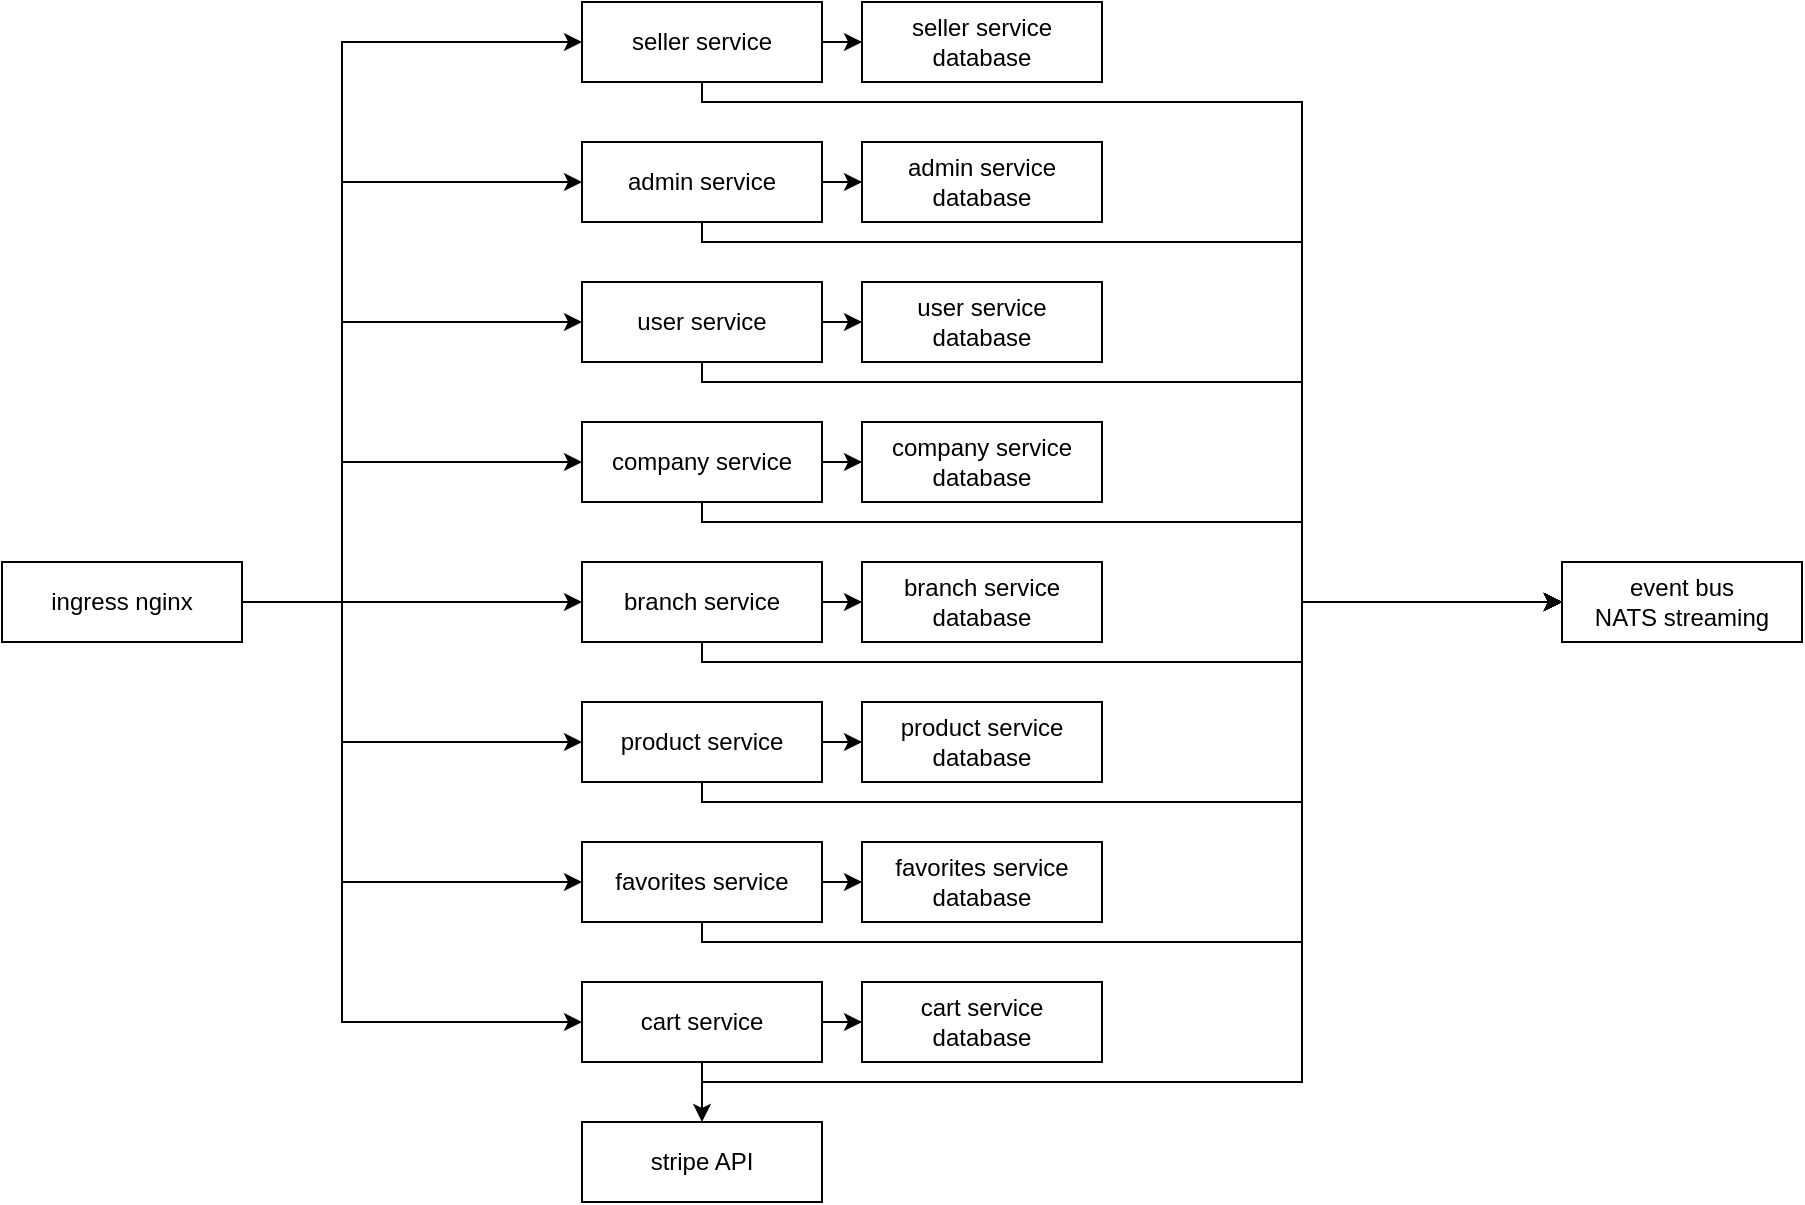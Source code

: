 <mxfile version="26.0.11" pages="11">
  <diagram id="_QnCtIUyzgR2QsNAqun5" name="app">
    <mxGraphModel dx="1767" dy="853" grid="1" gridSize="10" guides="1" tooltips="1" connect="1" arrows="1" fold="1" page="0" pageScale="1" pageWidth="827" pageHeight="1169" math="0" shadow="0">
      <root>
        <mxCell id="0" />
        <mxCell id="1" parent="0" />
        <mxCell id="Y_gPWn5K7aZbNGfd1pYF-51" style="edgeStyle=orthogonalEdgeStyle;rounded=0;orthogonalLoop=1;jettySize=auto;html=1;" edge="1" parent="1" source="Y_gPWn5K7aZbNGfd1pYF-7" target="Y_gPWn5K7aZbNGfd1pYF-8">
          <mxGeometry relative="1" as="geometry">
            <Array as="points">
              <mxPoint x="440" y="380" />
              <mxPoint x="440" y="100" />
            </Array>
          </mxGeometry>
        </mxCell>
        <mxCell id="Y_gPWn5K7aZbNGfd1pYF-52" style="edgeStyle=orthogonalEdgeStyle;rounded=0;orthogonalLoop=1;jettySize=auto;html=1;" edge="1" parent="1" source="Y_gPWn5K7aZbNGfd1pYF-7" target="Y_gPWn5K7aZbNGfd1pYF-10">
          <mxGeometry relative="1" as="geometry">
            <Array as="points">
              <mxPoint x="440" y="380" />
              <mxPoint x="440" y="170" />
            </Array>
          </mxGeometry>
        </mxCell>
        <mxCell id="Y_gPWn5K7aZbNGfd1pYF-53" style="edgeStyle=orthogonalEdgeStyle;rounded=0;orthogonalLoop=1;jettySize=auto;html=1;" edge="1" parent="1" source="Y_gPWn5K7aZbNGfd1pYF-7" target="Y_gPWn5K7aZbNGfd1pYF-9">
          <mxGeometry relative="1" as="geometry">
            <Array as="points">
              <mxPoint x="440" y="380" />
              <mxPoint x="440" y="240" />
            </Array>
          </mxGeometry>
        </mxCell>
        <mxCell id="Y_gPWn5K7aZbNGfd1pYF-54" style="edgeStyle=orthogonalEdgeStyle;rounded=0;orthogonalLoop=1;jettySize=auto;html=1;" edge="1" parent="1" source="Y_gPWn5K7aZbNGfd1pYF-7" target="Y_gPWn5K7aZbNGfd1pYF-11">
          <mxGeometry relative="1" as="geometry">
            <Array as="points">
              <mxPoint x="440" y="380" />
              <mxPoint x="440" y="310" />
            </Array>
          </mxGeometry>
        </mxCell>
        <mxCell id="Y_gPWn5K7aZbNGfd1pYF-55" style="edgeStyle=orthogonalEdgeStyle;rounded=0;orthogonalLoop=1;jettySize=auto;html=1;" edge="1" parent="1" source="Y_gPWn5K7aZbNGfd1pYF-7" target="Y_gPWn5K7aZbNGfd1pYF-12">
          <mxGeometry relative="1" as="geometry" />
        </mxCell>
        <mxCell id="Y_gPWn5K7aZbNGfd1pYF-56" style="edgeStyle=orthogonalEdgeStyle;rounded=0;orthogonalLoop=1;jettySize=auto;html=1;" edge="1" parent="1" source="Y_gPWn5K7aZbNGfd1pYF-7" target="Y_gPWn5K7aZbNGfd1pYF-13">
          <mxGeometry relative="1" as="geometry">
            <Array as="points">
              <mxPoint x="440" y="380" />
              <mxPoint x="440" y="450" />
            </Array>
          </mxGeometry>
        </mxCell>
        <mxCell id="Y_gPWn5K7aZbNGfd1pYF-57" style="edgeStyle=orthogonalEdgeStyle;rounded=0;orthogonalLoop=1;jettySize=auto;html=1;entryX=0;entryY=0.5;entryDx=0;entryDy=0;" edge="1" parent="1" source="Y_gPWn5K7aZbNGfd1pYF-7" target="Y_gPWn5K7aZbNGfd1pYF-14">
          <mxGeometry relative="1" as="geometry">
            <Array as="points">
              <mxPoint x="440" y="380" />
              <mxPoint x="440" y="520" />
            </Array>
          </mxGeometry>
        </mxCell>
        <mxCell id="Y_gPWn5K7aZbNGfd1pYF-59" style="edgeStyle=orthogonalEdgeStyle;rounded=0;orthogonalLoop=1;jettySize=auto;html=1;" edge="1" parent="1" source="Y_gPWn5K7aZbNGfd1pYF-7" target="Y_gPWn5K7aZbNGfd1pYF-15">
          <mxGeometry relative="1" as="geometry">
            <Array as="points">
              <mxPoint x="440" y="380" />
              <mxPoint x="440" y="590" />
            </Array>
          </mxGeometry>
        </mxCell>
        <mxCell id="Y_gPWn5K7aZbNGfd1pYF-7" value="ingress nginx" style="rounded=0;whiteSpace=wrap;html=1;" vertex="1" parent="1">
          <mxGeometry x="270" y="360" width="120" height="40" as="geometry" />
        </mxCell>
        <mxCell id="Y_gPWn5K7aZbNGfd1pYF-30" style="edgeStyle=orthogonalEdgeStyle;rounded=0;orthogonalLoop=1;jettySize=auto;html=1;entryX=0;entryY=0.5;entryDx=0;entryDy=0;" edge="1" parent="1" source="Y_gPWn5K7aZbNGfd1pYF-8" target="Y_gPWn5K7aZbNGfd1pYF-17">
          <mxGeometry relative="1" as="geometry">
            <Array as="points">
              <mxPoint x="620" y="130" />
              <mxPoint x="920" y="130" />
              <mxPoint x="920" y="380" />
            </Array>
          </mxGeometry>
        </mxCell>
        <mxCell id="Y_gPWn5K7aZbNGfd1pYF-31" style="edgeStyle=orthogonalEdgeStyle;rounded=0;orthogonalLoop=1;jettySize=auto;html=1;" edge="1" parent="1" source="Y_gPWn5K7aZbNGfd1pYF-8" target="Y_gPWn5K7aZbNGfd1pYF-18">
          <mxGeometry relative="1" as="geometry" />
        </mxCell>
        <mxCell id="Y_gPWn5K7aZbNGfd1pYF-8" value="seller service" style="rounded=0;whiteSpace=wrap;html=1;" vertex="1" parent="1">
          <mxGeometry x="560" y="80" width="120" height="40" as="geometry" />
        </mxCell>
        <mxCell id="Y_gPWn5K7aZbNGfd1pYF-33" style="edgeStyle=orthogonalEdgeStyle;rounded=0;orthogonalLoop=1;jettySize=auto;html=1;entryX=0;entryY=0.5;entryDx=0;entryDy=0;" edge="1" parent="1" source="Y_gPWn5K7aZbNGfd1pYF-9" target="Y_gPWn5K7aZbNGfd1pYF-20">
          <mxGeometry relative="1" as="geometry" />
        </mxCell>
        <mxCell id="Y_gPWn5K7aZbNGfd1pYF-38" style="edgeStyle=orthogonalEdgeStyle;rounded=0;orthogonalLoop=1;jettySize=auto;html=1;entryX=0;entryY=0.5;entryDx=0;entryDy=0;" edge="1" parent="1" source="Y_gPWn5K7aZbNGfd1pYF-9" target="Y_gPWn5K7aZbNGfd1pYF-17">
          <mxGeometry relative="1" as="geometry">
            <Array as="points">
              <mxPoint x="620" y="270" />
              <mxPoint x="920" y="270" />
              <mxPoint x="920" y="380" />
            </Array>
          </mxGeometry>
        </mxCell>
        <mxCell id="Y_gPWn5K7aZbNGfd1pYF-9" value="user service" style="rounded=0;whiteSpace=wrap;html=1;" vertex="1" parent="1">
          <mxGeometry x="560" y="220" width="120" height="40" as="geometry" />
        </mxCell>
        <mxCell id="Y_gPWn5K7aZbNGfd1pYF-32" style="edgeStyle=orthogonalEdgeStyle;rounded=0;orthogonalLoop=1;jettySize=auto;html=1;entryX=0;entryY=0.5;entryDx=0;entryDy=0;" edge="1" parent="1" source="Y_gPWn5K7aZbNGfd1pYF-10" target="Y_gPWn5K7aZbNGfd1pYF-17">
          <mxGeometry relative="1" as="geometry">
            <Array as="points">
              <mxPoint x="620" y="200" />
              <mxPoint x="920" y="200" />
              <mxPoint x="920" y="380" />
            </Array>
          </mxGeometry>
        </mxCell>
        <mxCell id="Y_gPWn5K7aZbNGfd1pYF-107" style="edgeStyle=orthogonalEdgeStyle;rounded=0;orthogonalLoop=1;jettySize=auto;html=1;" edge="1" parent="1" source="Y_gPWn5K7aZbNGfd1pYF-10" target="Y_gPWn5K7aZbNGfd1pYF-19">
          <mxGeometry relative="1" as="geometry" />
        </mxCell>
        <mxCell id="Y_gPWn5K7aZbNGfd1pYF-10" value="admin service" style="rounded=0;whiteSpace=wrap;html=1;" vertex="1" parent="1">
          <mxGeometry x="560" y="150" width="120" height="40" as="geometry" />
        </mxCell>
        <mxCell id="Y_gPWn5K7aZbNGfd1pYF-39" style="edgeStyle=orthogonalEdgeStyle;rounded=0;orthogonalLoop=1;jettySize=auto;html=1;entryX=0;entryY=0.5;entryDx=0;entryDy=0;" edge="1" parent="1" source="Y_gPWn5K7aZbNGfd1pYF-11" target="Y_gPWn5K7aZbNGfd1pYF-21">
          <mxGeometry relative="1" as="geometry" />
        </mxCell>
        <mxCell id="Y_gPWn5K7aZbNGfd1pYF-40" style="edgeStyle=orthogonalEdgeStyle;rounded=0;orthogonalLoop=1;jettySize=auto;html=1;" edge="1" parent="1" source="Y_gPWn5K7aZbNGfd1pYF-11" target="Y_gPWn5K7aZbNGfd1pYF-17">
          <mxGeometry relative="1" as="geometry">
            <Array as="points">
              <mxPoint x="620" y="340" />
              <mxPoint x="920" y="340" />
              <mxPoint x="920" y="380" />
            </Array>
          </mxGeometry>
        </mxCell>
        <mxCell id="Y_gPWn5K7aZbNGfd1pYF-11" value="company service" style="rounded=0;whiteSpace=wrap;html=1;" vertex="1" parent="1">
          <mxGeometry x="560" y="290" width="120" height="40" as="geometry" />
        </mxCell>
        <mxCell id="Y_gPWn5K7aZbNGfd1pYF-41" style="edgeStyle=orthogonalEdgeStyle;rounded=0;orthogonalLoop=1;jettySize=auto;html=1;" edge="1" parent="1" source="Y_gPWn5K7aZbNGfd1pYF-12" target="Y_gPWn5K7aZbNGfd1pYF-22">
          <mxGeometry relative="1" as="geometry" />
        </mxCell>
        <mxCell id="Y_gPWn5K7aZbNGfd1pYF-46" style="edgeStyle=orthogonalEdgeStyle;rounded=0;orthogonalLoop=1;jettySize=auto;html=1;" edge="1" parent="1" source="Y_gPWn5K7aZbNGfd1pYF-12" target="Y_gPWn5K7aZbNGfd1pYF-17">
          <mxGeometry relative="1" as="geometry">
            <Array as="points">
              <mxPoint x="620" y="410" />
              <mxPoint x="920" y="410" />
              <mxPoint x="920" y="380" />
            </Array>
          </mxGeometry>
        </mxCell>
        <mxCell id="Y_gPWn5K7aZbNGfd1pYF-12" value="branch service" style="rounded=0;whiteSpace=wrap;html=1;" vertex="1" parent="1">
          <mxGeometry x="560" y="360" width="120" height="40" as="geometry" />
        </mxCell>
        <mxCell id="Y_gPWn5K7aZbNGfd1pYF-42" style="edgeStyle=orthogonalEdgeStyle;rounded=0;orthogonalLoop=1;jettySize=auto;html=1;" edge="1" parent="1" source="Y_gPWn5K7aZbNGfd1pYF-13" target="Y_gPWn5K7aZbNGfd1pYF-23">
          <mxGeometry relative="1" as="geometry" />
        </mxCell>
        <mxCell id="Y_gPWn5K7aZbNGfd1pYF-47" style="edgeStyle=orthogonalEdgeStyle;rounded=0;orthogonalLoop=1;jettySize=auto;html=1;" edge="1" parent="1" source="Y_gPWn5K7aZbNGfd1pYF-13" target="Y_gPWn5K7aZbNGfd1pYF-17">
          <mxGeometry relative="1" as="geometry">
            <Array as="points">
              <mxPoint x="620" y="480" />
              <mxPoint x="920" y="480" />
              <mxPoint x="920" y="380" />
            </Array>
          </mxGeometry>
        </mxCell>
        <mxCell id="Y_gPWn5K7aZbNGfd1pYF-13" value="product service" style="rounded=0;whiteSpace=wrap;html=1;" vertex="1" parent="1">
          <mxGeometry x="560" y="430" width="120" height="40" as="geometry" />
        </mxCell>
        <mxCell id="Y_gPWn5K7aZbNGfd1pYF-43" style="edgeStyle=orthogonalEdgeStyle;rounded=0;orthogonalLoop=1;jettySize=auto;html=1;" edge="1" parent="1" source="Y_gPWn5K7aZbNGfd1pYF-14" target="Y_gPWn5K7aZbNGfd1pYF-24">
          <mxGeometry relative="1" as="geometry" />
        </mxCell>
        <mxCell id="Y_gPWn5K7aZbNGfd1pYF-48" style="edgeStyle=orthogonalEdgeStyle;rounded=0;orthogonalLoop=1;jettySize=auto;html=1;" edge="1" parent="1" source="Y_gPWn5K7aZbNGfd1pYF-14" target="Y_gPWn5K7aZbNGfd1pYF-17">
          <mxGeometry relative="1" as="geometry">
            <Array as="points">
              <mxPoint x="620" y="550" />
              <mxPoint x="920" y="550" />
              <mxPoint x="920" y="380" />
            </Array>
          </mxGeometry>
        </mxCell>
        <mxCell id="Y_gPWn5K7aZbNGfd1pYF-14" value="favorites service" style="rounded=0;whiteSpace=wrap;html=1;" vertex="1" parent="1">
          <mxGeometry x="560" y="500" width="120" height="40" as="geometry" />
        </mxCell>
        <mxCell id="Y_gPWn5K7aZbNGfd1pYF-44" style="edgeStyle=orthogonalEdgeStyle;rounded=0;orthogonalLoop=1;jettySize=auto;html=1;" edge="1" parent="1" source="Y_gPWn5K7aZbNGfd1pYF-15" target="Y_gPWn5K7aZbNGfd1pYF-25">
          <mxGeometry relative="1" as="geometry" />
        </mxCell>
        <mxCell id="Y_gPWn5K7aZbNGfd1pYF-49" style="edgeStyle=orthogonalEdgeStyle;rounded=0;orthogonalLoop=1;jettySize=auto;html=1;" edge="1" parent="1" source="Y_gPWn5K7aZbNGfd1pYF-15" target="Y_gPWn5K7aZbNGfd1pYF-17">
          <mxGeometry relative="1" as="geometry">
            <Array as="points">
              <mxPoint x="620" y="620" />
              <mxPoint x="920" y="620" />
              <mxPoint x="920" y="380" />
            </Array>
          </mxGeometry>
        </mxCell>
        <mxCell id="Y_gPWn5K7aZbNGfd1pYF-15" value="cart service" style="rounded=0;whiteSpace=wrap;html=1;" vertex="1" parent="1">
          <mxGeometry x="560" y="570" width="120" height="40" as="geometry" />
        </mxCell>
        <mxCell id="BaWw_aXM4yjfNFAueh9B-2" style="edgeStyle=orthogonalEdgeStyle;rounded=0;orthogonalLoop=1;jettySize=auto;html=1;entryX=0.5;entryY=0;entryDx=0;entryDy=0;" edge="1" parent="1" source="Y_gPWn5K7aZbNGfd1pYF-15" target="BaWw_aXM4yjfNFAueh9B-1">
          <mxGeometry relative="1" as="geometry">
            <mxPoint x="620" y="680.0" as="sourcePoint" />
          </mxGeometry>
        </mxCell>
        <mxCell id="Y_gPWn5K7aZbNGfd1pYF-17" value="event bus&lt;div&gt;NATS streaming&lt;/div&gt;" style="rounded=0;whiteSpace=wrap;html=1;" vertex="1" parent="1">
          <mxGeometry x="1050" y="360" width="120" height="40" as="geometry" />
        </mxCell>
        <mxCell id="Y_gPWn5K7aZbNGfd1pYF-18" value="seller service database" style="rounded=0;whiteSpace=wrap;html=1;" vertex="1" parent="1">
          <mxGeometry x="700" y="80" width="120" height="40" as="geometry" />
        </mxCell>
        <mxCell id="Y_gPWn5K7aZbNGfd1pYF-19" value="admin service database" style="rounded=0;whiteSpace=wrap;html=1;" vertex="1" parent="1">
          <mxGeometry x="700" y="150" width="120" height="40" as="geometry" />
        </mxCell>
        <mxCell id="Y_gPWn5K7aZbNGfd1pYF-20" value="user service&lt;div&gt;database&lt;/div&gt;" style="rounded=0;whiteSpace=wrap;html=1;" vertex="1" parent="1">
          <mxGeometry x="700" y="220" width="120" height="40" as="geometry" />
        </mxCell>
        <mxCell id="Y_gPWn5K7aZbNGfd1pYF-21" value="company service&lt;div&gt;database&lt;/div&gt;" style="rounded=0;whiteSpace=wrap;html=1;" vertex="1" parent="1">
          <mxGeometry x="700" y="290" width="120" height="40" as="geometry" />
        </mxCell>
        <mxCell id="Y_gPWn5K7aZbNGfd1pYF-22" value="branch service&lt;div&gt;database&lt;/div&gt;" style="rounded=0;whiteSpace=wrap;html=1;" vertex="1" parent="1">
          <mxGeometry x="700" y="360" width="120" height="40" as="geometry" />
        </mxCell>
        <mxCell id="Y_gPWn5K7aZbNGfd1pYF-23" value="product service&lt;div&gt;database&lt;/div&gt;" style="rounded=0;whiteSpace=wrap;html=1;" vertex="1" parent="1">
          <mxGeometry x="700" y="430" width="120" height="40" as="geometry" />
        </mxCell>
        <mxCell id="Y_gPWn5K7aZbNGfd1pYF-24" value="favorites service&lt;div&gt;database&lt;/div&gt;" style="rounded=0;whiteSpace=wrap;html=1;" vertex="1" parent="1">
          <mxGeometry x="700" y="500" width="120" height="40" as="geometry" />
        </mxCell>
        <mxCell id="Y_gPWn5K7aZbNGfd1pYF-25" value="cart service&lt;div&gt;database&lt;/div&gt;" style="rounded=0;whiteSpace=wrap;html=1;" vertex="1" parent="1">
          <mxGeometry x="700" y="570" width="120" height="40" as="geometry" />
        </mxCell>
        <mxCell id="BaWw_aXM4yjfNFAueh9B-1" value="stripe API" style="rounded=0;whiteSpace=wrap;html=1;" vertex="1" parent="1">
          <mxGeometry x="560" y="640" width="120" height="40" as="geometry" />
        </mxCell>
      </root>
    </mxGraphModel>
  </diagram>
  <diagram id="wTrE5KEXGspcIMno7Fi8" name="events">
    <mxGraphModel dx="4604" dy="1850" grid="1" gridSize="10" guides="1" tooltips="1" connect="1" arrows="1" fold="1" page="0" pageScale="1" pageWidth="827" pageHeight="1169" math="0" shadow="0">
      <root>
        <mxCell id="0" />
        <mxCell id="1" parent="0" />
        <mxCell id="TDkhUjoQ4HkuolOOUJUw-1" value="NATS" style="swimlane;whiteSpace=wrap;html=1;" vertex="1" parent="1">
          <mxGeometry x="40" y="-40" width="420" height="800" as="geometry">
            <mxRectangle x="-80" y="-40" width="70" height="30" as="alternateBounds" />
          </mxGeometry>
        </mxCell>
        <mxCell id="3hbyJV7t05-EgiQll7h8-17" value="product:created event" style="swimlane;whiteSpace=wrap;html=1;" vertex="1" parent="TDkhUjoQ4HkuolOOUJUw-1">
          <mxGeometry x="40" y="60" width="350" height="340" as="geometry" />
        </mxCell>
        <mxCell id="VQU0VuzYU9T8Y2KglYkP-5" value="branch-service&lt;div&gt;queue group&lt;/div&gt;" style="whiteSpace=wrap;html=1;" vertex="1" parent="3hbyJV7t05-EgiQll7h8-17">
          <mxGeometry x="40" y="60" width="120" height="60" as="geometry" />
        </mxCell>
        <mxCell id="VQU0VuzYU9T8Y2KglYkP-7" value="favorites-service&lt;div&gt;queue group&lt;/div&gt;" style="whiteSpace=wrap;html=1;" vertex="1" parent="3hbyJV7t05-EgiQll7h8-17">
          <mxGeometry x="40" y="150" width="120" height="60" as="geometry" />
        </mxCell>
        <mxCell id="VQU0VuzYU9T8Y2KglYkP-6" value="cart-service&lt;div&gt;queue group&lt;/div&gt;" style="whiteSpace=wrap;html=1;" vertex="1" parent="3hbyJV7t05-EgiQll7h8-17">
          <mxGeometry x="40" y="240" width="120" height="60" as="geometry" />
        </mxCell>
        <mxCell id="VQU0VuzYU9T8Y2KglYkP-10" value="product:updated event" style="swimlane;whiteSpace=wrap;html=1;startSize=23;" vertex="1" parent="TDkhUjoQ4HkuolOOUJUw-1">
          <mxGeometry x="40" y="440" width="350" height="320" as="geometry" />
        </mxCell>
        <mxCell id="VQU0VuzYU9T8Y2KglYkP-11" value="branch-service&lt;div&gt;queue group&lt;/div&gt;" style="whiteSpace=wrap;html=1;" vertex="1" parent="VQU0VuzYU9T8Y2KglYkP-10">
          <mxGeometry x="40" y="60" width="120" height="60" as="geometry" />
        </mxCell>
        <mxCell id="VQU0VuzYU9T8Y2KglYkP-12" value="favorites-service&lt;div&gt;queue group&lt;/div&gt;" style="whiteSpace=wrap;html=1;" vertex="1" parent="VQU0VuzYU9T8Y2KglYkP-10">
          <mxGeometry x="40" y="150" width="120" height="60" as="geometry" />
        </mxCell>
        <mxCell id="VQU0VuzYU9T8Y2KglYkP-13" value="cart-service&lt;div&gt;queue group&lt;/div&gt;" style="whiteSpace=wrap;html=1;" vertex="1" parent="VQU0VuzYU9T8Y2KglYkP-10">
          <mxGeometry x="40" y="240" width="120" height="60" as="geometry" />
        </mxCell>
        <mxCell id="M9KFKlH8z6AaV1Wmn4Mg-1" value="seller service" style="rounded=0;whiteSpace=wrap;html=1;" vertex="1" parent="1">
          <mxGeometry x="740" y="680" width="120" height="40" as="geometry" />
        </mxCell>
        <mxCell id="M9KFKlH8z6AaV1Wmn4Mg-2" value="user service" style="rounded=0;whiteSpace=wrap;html=1;" vertex="1" parent="1">
          <mxGeometry x="740" y="-40" width="120" height="100" as="geometry" />
        </mxCell>
        <mxCell id="M9KFKlH8z6AaV1Wmn4Mg-3" value="admin service" style="rounded=0;whiteSpace=wrap;html=1;" vertex="1" parent="1">
          <mxGeometry x="740" y="740" width="120" height="40" as="geometry" />
        </mxCell>
        <mxCell id="M9KFKlH8z6AaV1Wmn4Mg-4" value="company service" style="rounded=0;whiteSpace=wrap;html=1;" vertex="1" parent="1">
          <mxGeometry x="740" y="80" width="120" height="160" as="geometry" />
        </mxCell>
        <mxCell id="M9KFKlH8z6AaV1Wmn4Mg-5" value="branch service" style="rounded=0;whiteSpace=wrap;html=1;" vertex="1" parent="1">
          <mxGeometry x="740" y="260" width="120" height="160" as="geometry" />
        </mxCell>
        <mxCell id="M9KFKlH8z6AaV1Wmn4Mg-6" value="product service" style="rounded=0;whiteSpace=wrap;html=1;" vertex="1" parent="1">
          <mxGeometry x="740" y="440" width="120" height="160" as="geometry" />
        </mxCell>
        <mxCell id="M9KFKlH8z6AaV1Wmn4Mg-7" value="favorites service" style="rounded=0;whiteSpace=wrap;html=1;" vertex="1" parent="1">
          <mxGeometry x="740" y="800" width="120" height="40" as="geometry" />
        </mxCell>
        <mxCell id="M9KFKlH8z6AaV1Wmn4Mg-8" value="cart service" style="rounded=0;whiteSpace=wrap;html=1;" vertex="1" parent="1">
          <mxGeometry x="740" y="620" width="120" height="40" as="geometry" />
        </mxCell>
        <mxCell id="CZQrNKsOKyBlbyAsQmqy-1" value="&lt;b&gt;publisher services&lt;/b&gt;" style="rounded=1;whiteSpace=wrap;html=1;" vertex="1" parent="1">
          <mxGeometry x="740" y="-140" width="120" height="60" as="geometry" />
        </mxCell>
        <mxCell id="3hbyJV7t05-EgiQll7h8-13" style="edgeStyle=orthogonalEdgeStyle;rounded=0;orthogonalLoop=1;jettySize=auto;html=1;" edge="1" parent="1" source="CZQrNKsOKyBlbyAsQmqy-2">
          <mxGeometry relative="1" as="geometry">
            <mxPoint x="1760.0" y="-20" as="targetPoint" />
          </mxGeometry>
        </mxCell>
        <mxCell id="CZQrNKsOKyBlbyAsQmqy-2" value="user:created" style="rounded=1;whiteSpace=wrap;html=1;" vertex="1" parent="1">
          <mxGeometry x="880" y="-40" width="120" height="40" as="geometry" />
        </mxCell>
        <mxCell id="3hbyJV7t05-EgiQll7h8-12" style="edgeStyle=orthogonalEdgeStyle;rounded=0;orthogonalLoop=1;jettySize=auto;html=1;" edge="1" parent="1" source="CZQrNKsOKyBlbyAsQmqy-3">
          <mxGeometry relative="1" as="geometry">
            <mxPoint x="1760.0" y="40" as="targetPoint" />
          </mxGeometry>
        </mxCell>
        <mxCell id="CZQrNKsOKyBlbyAsQmqy-3" value="user:updated" style="rounded=1;whiteSpace=wrap;html=1;" vertex="1" parent="1">
          <mxGeometry x="880" y="20" width="120" height="40" as="geometry" />
        </mxCell>
        <mxCell id="3hbyJV7t05-EgiQll7h8-11" style="edgeStyle=orthogonalEdgeStyle;rounded=0;orthogonalLoop=1;jettySize=auto;html=1;" edge="1" parent="1" source="C2YjaMq2lqFbIUWbWVeU-1">
          <mxGeometry relative="1" as="geometry">
            <mxPoint x="1760.0" y="100" as="targetPoint" />
          </mxGeometry>
        </mxCell>
        <mxCell id="C2YjaMq2lqFbIUWbWVeU-1" value="company:created" style="rounded=1;whiteSpace=wrap;html=1;" vertex="1" parent="1">
          <mxGeometry x="880" y="80" width="120" height="40" as="geometry" />
        </mxCell>
        <mxCell id="3hbyJV7t05-EgiQll7h8-9" style="edgeStyle=orthogonalEdgeStyle;rounded=0;orthogonalLoop=1;jettySize=auto;html=1;" edge="1" parent="1" source="C2YjaMq2lqFbIUWbWVeU-2">
          <mxGeometry relative="1" as="geometry">
            <mxPoint x="1760.0" y="220" as="targetPoint" />
          </mxGeometry>
        </mxCell>
        <mxCell id="C2YjaMq2lqFbIUWbWVeU-2" value="company:deleted" style="rounded=1;whiteSpace=wrap;html=1;" vertex="1" parent="1">
          <mxGeometry x="880" y="200" width="120" height="40" as="geometry" />
        </mxCell>
        <mxCell id="3hbyJV7t05-EgiQll7h8-10" style="edgeStyle=orthogonalEdgeStyle;rounded=0;orthogonalLoop=1;jettySize=auto;html=1;" edge="1" parent="1" source="C2YjaMq2lqFbIUWbWVeU-3">
          <mxGeometry relative="1" as="geometry">
            <mxPoint x="1760.0" y="160" as="targetPoint" />
          </mxGeometry>
        </mxCell>
        <mxCell id="C2YjaMq2lqFbIUWbWVeU-3" value="company:updated" style="rounded=1;whiteSpace=wrap;html=1;" vertex="1" parent="1">
          <mxGeometry x="880" y="140" width="120" height="40" as="geometry" />
        </mxCell>
        <mxCell id="3hbyJV7t05-EgiQll7h8-4" style="edgeStyle=orthogonalEdgeStyle;rounded=0;orthogonalLoop=1;jettySize=auto;html=1;" edge="1" parent="1" source="C2YjaMq2lqFbIUWbWVeU-4">
          <mxGeometry relative="1" as="geometry">
            <mxPoint x="1760.0" y="400" as="targetPoint" />
          </mxGeometry>
        </mxCell>
        <mxCell id="C2YjaMq2lqFbIUWbWVeU-4" value="branch:deleted" style="rounded=1;whiteSpace=wrap;html=1;" vertex="1" parent="1">
          <mxGeometry x="880" y="380" width="120" height="40" as="geometry" />
        </mxCell>
        <mxCell id="3hbyJV7t05-EgiQll7h8-3" style="edgeStyle=orthogonalEdgeStyle;rounded=0;orthogonalLoop=1;jettySize=auto;html=1;" edge="1" parent="1" source="C2YjaMq2lqFbIUWbWVeU-5">
          <mxGeometry relative="1" as="geometry">
            <mxPoint x="1760.0" y="340" as="targetPoint" />
          </mxGeometry>
        </mxCell>
        <mxCell id="C2YjaMq2lqFbIUWbWVeU-5" value="branch:updated" style="rounded=1;whiteSpace=wrap;html=1;" vertex="1" parent="1">
          <mxGeometry x="880" y="320" width="120" height="40" as="geometry" />
        </mxCell>
        <mxCell id="3hbyJV7t05-EgiQll7h8-2" style="edgeStyle=orthogonalEdgeStyle;rounded=0;orthogonalLoop=1;jettySize=auto;html=1;" edge="1" parent="1" source="C2YjaMq2lqFbIUWbWVeU-6">
          <mxGeometry relative="1" as="geometry">
            <mxPoint x="1760.0" y="280" as="targetPoint" />
          </mxGeometry>
        </mxCell>
        <mxCell id="C2YjaMq2lqFbIUWbWVeU-6" value="branch:created" style="rounded=1;whiteSpace=wrap;html=1;" vertex="1" parent="1">
          <mxGeometry x="880" y="260" width="120" height="40" as="geometry" />
        </mxCell>
        <mxCell id="3hbyJV7t05-EgiQll7h8-8" style="edgeStyle=orthogonalEdgeStyle;rounded=0;orthogonalLoop=1;jettySize=auto;html=1;" edge="1" parent="1" source="5MnJIwj0NAu0Re22WsUu-1">
          <mxGeometry relative="1" as="geometry">
            <mxPoint x="1760.0" y="460" as="targetPoint" />
          </mxGeometry>
        </mxCell>
        <mxCell id="5MnJIwj0NAu0Re22WsUu-1" value="product:created" style="rounded=1;whiteSpace=wrap;html=1;" vertex="1" parent="1">
          <mxGeometry x="880" y="440" width="120" height="40" as="geometry" />
        </mxCell>
        <mxCell id="3hbyJV7t05-EgiQll7h8-7" style="edgeStyle=orthogonalEdgeStyle;rounded=0;orthogonalLoop=1;jettySize=auto;html=1;" edge="1" parent="1" source="5MnJIwj0NAu0Re22WsUu-2">
          <mxGeometry relative="1" as="geometry">
            <mxPoint x="1760.0" y="520" as="targetPoint" />
          </mxGeometry>
        </mxCell>
        <mxCell id="5MnJIwj0NAu0Re22WsUu-2" value="product:updated" style="rounded=1;whiteSpace=wrap;html=1;" vertex="1" parent="1">
          <mxGeometry x="880" y="500" width="120" height="40" as="geometry" />
        </mxCell>
        <mxCell id="3hbyJV7t05-EgiQll7h8-6" style="edgeStyle=orthogonalEdgeStyle;rounded=0;orthogonalLoop=1;jettySize=auto;html=1;" edge="1" parent="1" source="5MnJIwj0NAu0Re22WsUu-3">
          <mxGeometry relative="1" as="geometry">
            <mxPoint x="1760.0" y="580" as="targetPoint" />
          </mxGeometry>
        </mxCell>
        <mxCell id="5MnJIwj0NAu0Re22WsUu-3" value="product:deleted" style="rounded=1;whiteSpace=wrap;html=1;" vertex="1" parent="1">
          <mxGeometry x="880" y="560" width="120" height="40" as="geometry" />
        </mxCell>
        <mxCell id="Vr1IKoZLFvkOr270lUNH-4" value="&lt;b&gt;event subjects&lt;/b&gt;" style="rounded=1;whiteSpace=wrap;html=1;" vertex="1" parent="1">
          <mxGeometry x="880" y="-140" width="120" height="60" as="geometry" />
        </mxCell>
        <mxCell id="Vr1IKoZLFvkOr270lUNH-5" value="&lt;b&gt;listener services&lt;/b&gt;" style="rounded=1;whiteSpace=wrap;html=1;" vertex="1" parent="1">
          <mxGeometry x="1040" y="-140" width="720" height="60" as="geometry" />
        </mxCell>
        <mxCell id="dY7CHhDKsupgpvtHESas-1" value="company service" style="rounded=0;whiteSpace=wrap;html=1;" vertex="1" parent="1">
          <mxGeometry x="1040" y="260" width="120" height="160" as="geometry" />
        </mxCell>
        <mxCell id="R3vr3SqOH6iFj1C-cyIe-1" value="branch service" style="rounded=0;whiteSpace=wrap;html=1;" vertex="1" parent="1">
          <mxGeometry x="1180" y="440" width="120" height="160" as="geometry" />
        </mxCell>
        <mxCell id="HlgBIXyKGZxR7E7hV4Zr-1" value="branch service" style="rounded=0;whiteSpace=wrap;html=1;" vertex="1" parent="1">
          <mxGeometry x="1180" y="80" width="120" height="160" as="geometry" />
        </mxCell>
        <mxCell id="n2BAt1TOkw3Kqdzr4H2O-1" value="branch service" style="rounded=0;whiteSpace=wrap;html=1;" vertex="1" parent="1">
          <mxGeometry x="1180" y="-40" width="120" height="100" as="geometry" />
        </mxCell>
        <mxCell id="1ZLIwRBc5PzJOK9cJv7z-1" value="product service" style="rounded=0;whiteSpace=wrap;html=1;" vertex="1" parent="1">
          <mxGeometry x="1320" y="260" width="120" height="160" as="geometry" />
        </mxCell>
        <mxCell id="a8y_96EUC1p_WOmNzIeL-1" value="favorites service" style="rounded=0;whiteSpace=wrap;html=1;" vertex="1" parent="1">
          <mxGeometry x="1460" y="440" width="120" height="160" as="geometry" />
        </mxCell>
        <mxCell id="a8y_96EUC1p_WOmNzIeL-2" value="favorites service" style="rounded=0;whiteSpace=wrap;html=1;" vertex="1" parent="1">
          <mxGeometry x="1460" y="-40" width="120" height="40" as="geometry" />
        </mxCell>
        <mxCell id="GtLbtIg3EDusoeEmy1fa-1" value="cart service" style="rounded=0;whiteSpace=wrap;html=1;" vertex="1" parent="1">
          <mxGeometry x="1600" y="-40" width="120" height="40" as="geometry" />
        </mxCell>
        <mxCell id="GtLbtIg3EDusoeEmy1fa-2" value="cart service" style="rounded=0;whiteSpace=wrap;html=1;" vertex="1" parent="1">
          <mxGeometry x="1600" y="440" width="120" height="160" as="geometry" />
        </mxCell>
        <mxCell id="3hbyJV7t05-EgiQll7h8-18" style="edgeStyle=orthogonalEdgeStyle;rounded=0;orthogonalLoop=1;jettySize=auto;html=1;" edge="1" parent="1" source="JxCHwTm9wJp-g8RjzTZH-1">
          <mxGeometry relative="1" as="geometry">
            <mxPoint x="1760" y="640.0" as="targetPoint" />
          </mxGeometry>
        </mxCell>
        <mxCell id="JxCHwTm9wJp-g8RjzTZH-1" value="payment:created" style="rounded=1;whiteSpace=wrap;html=1;" vertex="1" parent="1">
          <mxGeometry x="880" y="620" width="120" height="40" as="geometry" />
        </mxCell>
        <mxCell id="3hbyJV7t05-EgiQll7h8-1" value="product service" style="rounded=0;whiteSpace=wrap;html=1;" vertex="1" parent="1">
          <mxGeometry x="1320" y="620" width="120" height="40" as="geometry" />
        </mxCell>
        <mxCell id="VQU0VuzYU9T8Y2KglYkP-9" value="product service" style="rounded=0;whiteSpace=wrap;html=1;" vertex="1" parent="1">
          <mxGeometry x="-460" y="-10" width="120" height="160" as="geometry" />
        </mxCell>
        <mxCell id="fOO9fntCTopO9_c1l3KI-1" value="brunch-service product" style="shape=table;startSize=30;container=1;collapsible=1;childLayout=tableLayout;fixedRows=1;rowLines=0;fontStyle=1;align=center;resizeLast=1;html=1;" vertex="1" parent="1">
          <mxGeometry x="-720" y="400" width="200" height="240" as="geometry" />
        </mxCell>
        <mxCell id="fOO9fntCTopO9_c1l3KI-26" style="shape=tableRow;horizontal=0;startSize=0;swimlaneHead=0;swimlaneBody=0;fillColor=none;collapsible=0;dropTarget=0;points=[[0,0.5],[1,0.5]];portConstraint=eastwest;top=0;left=0;right=0;bottom=0;" vertex="1" parent="fOO9fntCTopO9_c1l3KI-1">
          <mxGeometry y="30" width="200" height="30" as="geometry" />
        </mxCell>
        <mxCell id="fOO9fntCTopO9_c1l3KI-27" value="id" style="shape=partialRectangle;connectable=0;fillColor=none;top=0;left=0;bottom=0;right=0;align=left;spacingLeft=6;overflow=hidden;whiteSpace=wrap;html=1;" vertex="1" parent="fOO9fntCTopO9_c1l3KI-26">
          <mxGeometry width="100" height="30" as="geometry">
            <mxRectangle width="100" height="30" as="alternateBounds" />
          </mxGeometry>
        </mxCell>
        <mxCell id="fOO9fntCTopO9_c1l3KI-28" value="product123" style="shape=partialRectangle;connectable=0;fillColor=none;top=0;left=0;bottom=0;right=0;align=left;spacingLeft=6;overflow=hidden;whiteSpace=wrap;html=1;" vertex="1" parent="fOO9fntCTopO9_c1l3KI-26">
          <mxGeometry x="100" width="100" height="30" as="geometry">
            <mxRectangle width="100" height="30" as="alternateBounds" />
          </mxGeometry>
        </mxCell>
        <mxCell id="fOO9fntCTopO9_c1l3KI-6" value="" style="shape=tableRow;horizontal=0;startSize=0;swimlaneHead=0;swimlaneBody=0;fillColor=none;collapsible=0;dropTarget=0;points=[[0,0.5],[1,0.5]];portConstraint=eastwest;top=0;left=0;right=0;bottom=0;" vertex="1" parent="fOO9fntCTopO9_c1l3KI-1">
          <mxGeometry y="60" width="200" height="30" as="geometry" />
        </mxCell>
        <mxCell id="fOO9fntCTopO9_c1l3KI-8" value="branch_id" style="shape=partialRectangle;connectable=0;fillColor=none;top=0;left=0;bottom=0;right=0;align=left;spacingLeft=6;overflow=hidden;whiteSpace=wrap;html=1;" vertex="1" parent="fOO9fntCTopO9_c1l3KI-6">
          <mxGeometry width="100" height="30" as="geometry">
            <mxRectangle width="100" height="30" as="alternateBounds" />
          </mxGeometry>
        </mxCell>
        <mxCell id="fOO9fntCTopO9_c1l3KI-9" value="branch123" style="shape=partialRectangle;connectable=0;fillColor=none;top=0;left=0;bottom=0;right=0;align=left;spacingLeft=6;overflow=hidden;whiteSpace=wrap;html=1;" vertex="1" parent="fOO9fntCTopO9_c1l3KI-6">
          <mxGeometry x="100" width="100" height="30" as="geometry">
            <mxRectangle width="100" height="30" as="alternateBounds" />
          </mxGeometry>
        </mxCell>
        <mxCell id="fOO9fntCTopO9_c1l3KI-10" value="" style="shape=tableRow;horizontal=0;startSize=0;swimlaneHead=0;swimlaneBody=0;fillColor=none;collapsible=0;dropTarget=0;points=[[0,0.5],[1,0.5]];portConstraint=eastwest;top=0;left=0;right=0;bottom=0;" vertex="1" parent="fOO9fntCTopO9_c1l3KI-1">
          <mxGeometry y="90" width="200" height="30" as="geometry" />
        </mxCell>
        <mxCell id="fOO9fntCTopO9_c1l3KI-12" value="name" style="shape=partialRectangle;connectable=0;fillColor=none;top=0;left=0;bottom=0;right=0;align=left;spacingLeft=6;overflow=hidden;whiteSpace=wrap;html=1;" vertex="1" parent="fOO9fntCTopO9_c1l3KI-10">
          <mxGeometry width="100" height="30" as="geometry">
            <mxRectangle width="100" height="30" as="alternateBounds" />
          </mxGeometry>
        </mxCell>
        <mxCell id="fOO9fntCTopO9_c1l3KI-13" value="apple" style="shape=partialRectangle;connectable=0;fillColor=none;top=0;left=0;bottom=0;right=0;align=left;spacingLeft=6;overflow=hidden;whiteSpace=wrap;html=1;" vertex="1" parent="fOO9fntCTopO9_c1l3KI-10">
          <mxGeometry x="100" width="100" height="30" as="geometry">
            <mxRectangle width="100" height="30" as="alternateBounds" />
          </mxGeometry>
        </mxCell>
        <mxCell id="fOO9fntCTopO9_c1l3KI-14" style="shape=tableRow;horizontal=0;startSize=0;swimlaneHead=0;swimlaneBody=0;fillColor=none;collapsible=0;dropTarget=0;points=[[0,0.5],[1,0.5]];portConstraint=eastwest;top=0;left=0;right=0;bottom=0;" vertex="1" parent="fOO9fntCTopO9_c1l3KI-1">
          <mxGeometry y="120" width="200" height="30" as="geometry" />
        </mxCell>
        <mxCell id="fOO9fntCTopO9_c1l3KI-16" value="thumbnail" style="shape=partialRectangle;connectable=0;fillColor=none;top=0;left=0;bottom=0;right=0;align=left;spacingLeft=6;overflow=hidden;whiteSpace=wrap;html=1;" vertex="1" parent="fOO9fntCTopO9_c1l3KI-14">
          <mxGeometry width="100" height="30" as="geometry">
            <mxRectangle width="100" height="30" as="alternateBounds" />
          </mxGeometry>
        </mxCell>
        <mxCell id="fOO9fntCTopO9_c1l3KI-17" value="/photo" style="shape=partialRectangle;connectable=0;fillColor=none;top=0;left=0;bottom=0;right=0;align=left;spacingLeft=6;overflow=hidden;whiteSpace=wrap;html=1;" vertex="1" parent="fOO9fntCTopO9_c1l3KI-14">
          <mxGeometry x="100" width="100" height="30" as="geometry">
            <mxRectangle width="100" height="30" as="alternateBounds" />
          </mxGeometry>
        </mxCell>
        <mxCell id="fOO9fntCTopO9_c1l3KI-18" style="shape=tableRow;horizontal=0;startSize=0;swimlaneHead=0;swimlaneBody=0;fillColor=none;collapsible=0;dropTarget=0;points=[[0,0.5],[1,0.5]];portConstraint=eastwest;top=0;left=0;right=0;bottom=0;" vertex="1" parent="fOO9fntCTopO9_c1l3KI-1">
          <mxGeometry y="150" width="200" height="30" as="geometry" />
        </mxCell>
        <mxCell id="fOO9fntCTopO9_c1l3KI-20" value="price" style="shape=partialRectangle;connectable=0;fillColor=none;top=0;left=0;bottom=0;right=0;align=left;spacingLeft=6;overflow=hidden;whiteSpace=wrap;html=1;" vertex="1" parent="fOO9fntCTopO9_c1l3KI-18">
          <mxGeometry width="100" height="30" as="geometry">
            <mxRectangle width="100" height="30" as="alternateBounds" />
          </mxGeometry>
        </mxCell>
        <mxCell id="fOO9fntCTopO9_c1l3KI-21" value="400" style="shape=partialRectangle;connectable=0;fillColor=none;top=0;left=0;bottom=0;right=0;align=left;spacingLeft=6;overflow=hidden;whiteSpace=wrap;html=1;" vertex="1" parent="fOO9fntCTopO9_c1l3KI-18">
          <mxGeometry x="100" width="100" height="30" as="geometry">
            <mxRectangle width="100" height="30" as="alternateBounds" />
          </mxGeometry>
        </mxCell>
        <mxCell id="xJokq0DAZxSQtWR5YlBb-1" style="shape=tableRow;horizontal=0;startSize=0;swimlaneHead=0;swimlaneBody=0;fillColor=none;collapsible=0;dropTarget=0;points=[[0,0.5],[1,0.5]];portConstraint=eastwest;top=0;left=0;right=0;bottom=0;" vertex="1" parent="fOO9fntCTopO9_c1l3KI-1">
          <mxGeometry y="180" width="200" height="30" as="geometry" />
        </mxCell>
        <mxCell id="xJokq0DAZxSQtWR5YlBb-2" value="discount" style="shape=partialRectangle;connectable=0;fillColor=none;top=0;left=0;bottom=0;right=0;align=left;spacingLeft=6;overflow=hidden;whiteSpace=wrap;html=1;" vertex="1" parent="xJokq0DAZxSQtWR5YlBb-1">
          <mxGeometry width="100" height="30" as="geometry">
            <mxRectangle width="100" height="30" as="alternateBounds" />
          </mxGeometry>
        </mxCell>
        <mxCell id="xJokq0DAZxSQtWR5YlBb-3" value="0" style="shape=partialRectangle;connectable=0;fillColor=none;top=0;left=0;bottom=0;right=0;align=left;spacingLeft=6;overflow=hidden;whiteSpace=wrap;html=1;" vertex="1" parent="xJokq0DAZxSQtWR5YlBb-1">
          <mxGeometry x="100" width="100" height="30" as="geometry">
            <mxRectangle width="100" height="30" as="alternateBounds" />
          </mxGeometry>
        </mxCell>
        <mxCell id="fOO9fntCTopO9_c1l3KI-22" style="shape=tableRow;horizontal=0;startSize=0;swimlaneHead=0;swimlaneBody=0;fillColor=none;collapsible=0;dropTarget=0;points=[[0,0.5],[1,0.5]];portConstraint=eastwest;top=0;left=0;right=0;bottom=0;" vertex="1" parent="fOO9fntCTopO9_c1l3KI-1">
          <mxGeometry y="210" width="200" height="30" as="geometry" />
        </mxCell>
        <mxCell id="fOO9fntCTopO9_c1l3KI-24" value="version" style="shape=partialRectangle;connectable=0;fillColor=none;top=0;left=0;bottom=0;right=0;align=left;spacingLeft=6;overflow=hidden;whiteSpace=wrap;html=1;" vertex="1" parent="fOO9fntCTopO9_c1l3KI-22">
          <mxGeometry width="100" height="30" as="geometry">
            <mxRectangle width="100" height="30" as="alternateBounds" />
          </mxGeometry>
        </mxCell>
        <mxCell id="fOO9fntCTopO9_c1l3KI-25" value="3" style="shape=partialRectangle;connectable=0;fillColor=none;top=0;left=0;bottom=0;right=0;align=left;spacingLeft=6;overflow=hidden;whiteSpace=wrap;html=1;" vertex="1" parent="fOO9fntCTopO9_c1l3KI-22">
          <mxGeometry x="100" width="100" height="30" as="geometry">
            <mxRectangle width="100" height="30" as="alternateBounds" />
          </mxGeometry>
        </mxCell>
        <mxCell id="2MMzSMGG8htxvmjziZwl-1" value="product-service product" style="shape=table;startSize=30;container=1;collapsible=1;childLayout=tableLayout;fixedRows=1;rowLines=0;fontStyle=1;align=center;resizeLast=1;html=1;" vertex="1" parent="1">
          <mxGeometry x="-720" y="-130" width="200" height="420" as="geometry" />
        </mxCell>
        <mxCell id="2MMzSMGG8htxvmjziZwl-54" style="shape=tableRow;horizontal=0;startSize=0;swimlaneHead=0;swimlaneBody=0;fillColor=none;collapsible=0;dropTarget=0;points=[[0,0.5],[1,0.5]];portConstraint=eastwest;top=0;left=0;right=0;bottom=0;" vertex="1" parent="2MMzSMGG8htxvmjziZwl-1">
          <mxGeometry y="30" width="200" height="30" as="geometry" />
        </mxCell>
        <mxCell id="2MMzSMGG8htxvmjziZwl-55" value="&lt;b&gt;id&lt;/b&gt;" style="shape=partialRectangle;connectable=0;fillColor=none;top=0;left=0;bottom=0;right=0;align=left;spacingLeft=6;overflow=hidden;whiteSpace=wrap;html=1;" vertex="1" parent="2MMzSMGG8htxvmjziZwl-54">
          <mxGeometry width="100" height="30" as="geometry">
            <mxRectangle width="100" height="30" as="alternateBounds" />
          </mxGeometry>
        </mxCell>
        <mxCell id="2MMzSMGG8htxvmjziZwl-56" value="product123" style="shape=partialRectangle;connectable=0;fillColor=none;top=0;left=0;bottom=0;right=0;align=left;spacingLeft=6;overflow=hidden;whiteSpace=wrap;html=1;" vertex="1" parent="2MMzSMGG8htxvmjziZwl-54">
          <mxGeometry x="100" width="100" height="30" as="geometry">
            <mxRectangle width="100" height="30" as="alternateBounds" />
          </mxGeometry>
        </mxCell>
        <mxCell id="2MMzSMGG8htxvmjziZwl-6" style="shape=tableRow;horizontal=0;startSize=0;swimlaneHead=0;swimlaneBody=0;fillColor=none;collapsible=0;dropTarget=0;points=[[0,0.5],[1,0.5]];portConstraint=eastwest;top=0;left=0;right=0;bottom=0;" vertex="1" parent="2MMzSMGG8htxvmjziZwl-1">
          <mxGeometry y="60" width="200" height="30" as="geometry" />
        </mxCell>
        <mxCell id="2MMzSMGG8htxvmjziZwl-8" value="&lt;b&gt;branch_id&lt;/b&gt;" style="shape=partialRectangle;connectable=0;fillColor=none;top=0;left=0;bottom=0;right=0;align=left;spacingLeft=6;overflow=hidden;whiteSpace=wrap;html=1;" vertex="1" parent="2MMzSMGG8htxvmjziZwl-6">
          <mxGeometry width="100" height="30" as="geometry">
            <mxRectangle width="100" height="30" as="alternateBounds" />
          </mxGeometry>
        </mxCell>
        <mxCell id="2MMzSMGG8htxvmjziZwl-9" value="branch123" style="shape=partialRectangle;connectable=0;fillColor=none;top=0;left=0;bottom=0;right=0;align=left;spacingLeft=6;overflow=hidden;whiteSpace=wrap;html=1;" vertex="1" parent="2MMzSMGG8htxvmjziZwl-6">
          <mxGeometry x="100" width="100" height="30" as="geometry">
            <mxRectangle width="100" height="30" as="alternateBounds" />
          </mxGeometry>
        </mxCell>
        <mxCell id="2MMzSMGG8htxvmjziZwl-10" style="shape=tableRow;horizontal=0;startSize=0;swimlaneHead=0;swimlaneBody=0;fillColor=none;collapsible=0;dropTarget=0;points=[[0,0.5],[1,0.5]];portConstraint=eastwest;top=0;left=0;right=0;bottom=0;" vertex="1" parent="2MMzSMGG8htxvmjziZwl-1">
          <mxGeometry y="90" width="200" height="30" as="geometry" />
        </mxCell>
        <mxCell id="2MMzSMGG8htxvmjziZwl-12" value="category_name" style="shape=partialRectangle;connectable=0;fillColor=none;top=0;left=0;bottom=0;right=0;align=left;spacingLeft=6;overflow=hidden;whiteSpace=wrap;html=1;" vertex="1" parent="2MMzSMGG8htxvmjziZwl-10">
          <mxGeometry width="100" height="30" as="geometry">
            <mxRectangle width="100" height="30" as="alternateBounds" />
          </mxGeometry>
        </mxCell>
        <mxCell id="2MMzSMGG8htxvmjziZwl-13" value="fruit" style="shape=partialRectangle;connectable=0;fillColor=none;top=0;left=0;bottom=0;right=0;align=left;spacingLeft=6;overflow=hidden;whiteSpace=wrap;html=1;" vertex="1" parent="2MMzSMGG8htxvmjziZwl-10">
          <mxGeometry x="100" width="100" height="30" as="geometry">
            <mxRectangle width="100" height="30" as="alternateBounds" />
          </mxGeometry>
        </mxCell>
        <mxCell id="2MMzSMGG8htxvmjziZwl-14" value="" style="shape=tableRow;horizontal=0;startSize=0;swimlaneHead=0;swimlaneBody=0;fillColor=none;collapsible=0;dropTarget=0;points=[[0,0.5],[1,0.5]];portConstraint=eastwest;top=0;left=0;right=0;bottom=0;" vertex="1" parent="2MMzSMGG8htxvmjziZwl-1">
          <mxGeometry y="120" width="200" height="30" as="geometry" />
        </mxCell>
        <mxCell id="2MMzSMGG8htxvmjziZwl-16" value="&lt;b&gt;name&lt;/b&gt;" style="shape=partialRectangle;connectable=0;fillColor=none;top=0;left=0;bottom=0;right=0;align=left;spacingLeft=6;overflow=hidden;whiteSpace=wrap;html=1;" vertex="1" parent="2MMzSMGG8htxvmjziZwl-14">
          <mxGeometry width="100" height="30" as="geometry">
            <mxRectangle width="100" height="30" as="alternateBounds" />
          </mxGeometry>
        </mxCell>
        <mxCell id="2MMzSMGG8htxvmjziZwl-17" value="apple" style="shape=partialRectangle;connectable=0;fillColor=none;top=0;left=0;bottom=0;right=0;align=left;spacingLeft=6;overflow=hidden;whiteSpace=wrap;html=1;" vertex="1" parent="2MMzSMGG8htxvmjziZwl-14">
          <mxGeometry x="100" width="100" height="30" as="geometry">
            <mxRectangle width="100" height="30" as="alternateBounds" />
          </mxGeometry>
        </mxCell>
        <mxCell id="2MMzSMGG8htxvmjziZwl-18" style="shape=tableRow;horizontal=0;startSize=0;swimlaneHead=0;swimlaneBody=0;fillColor=none;collapsible=0;dropTarget=0;points=[[0,0.5],[1,0.5]];portConstraint=eastwest;top=0;left=0;right=0;bottom=0;" vertex="1" parent="2MMzSMGG8htxvmjziZwl-1">
          <mxGeometry y="150" width="200" height="30" as="geometry" />
        </mxCell>
        <mxCell id="2MMzSMGG8htxvmjziZwl-20" value="description" style="shape=partialRectangle;connectable=0;fillColor=none;top=0;left=0;bottom=0;right=0;align=left;spacingLeft=6;overflow=hidden;whiteSpace=wrap;html=1;" vertex="1" parent="2MMzSMGG8htxvmjziZwl-18">
          <mxGeometry width="100" height="30" as="geometry">
            <mxRectangle width="100" height="30" as="alternateBounds" />
          </mxGeometry>
        </mxCell>
        <mxCell id="2MMzSMGG8htxvmjziZwl-21" value="text" style="shape=partialRectangle;connectable=0;fillColor=none;top=0;left=0;bottom=0;right=0;align=left;spacingLeft=6;overflow=hidden;whiteSpace=wrap;html=1;" vertex="1" parent="2MMzSMGG8htxvmjziZwl-18">
          <mxGeometry x="100" width="100" height="30" as="geometry">
            <mxRectangle width="100" height="30" as="alternateBounds" />
          </mxGeometry>
        </mxCell>
        <mxCell id="2MMzSMGG8htxvmjziZwl-22" value="" style="shape=tableRow;horizontal=0;startSize=0;swimlaneHead=0;swimlaneBody=0;fillColor=none;collapsible=0;dropTarget=0;points=[[0,0.5],[1,0.5]];portConstraint=eastwest;top=0;left=0;right=0;bottom=0;" vertex="1" parent="2MMzSMGG8htxvmjziZwl-1">
          <mxGeometry y="180" width="200" height="30" as="geometry" />
        </mxCell>
        <mxCell id="2MMzSMGG8htxvmjziZwl-24" value="&lt;b&gt;thumbnail&lt;/b&gt;" style="shape=partialRectangle;connectable=0;fillColor=none;top=0;left=0;bottom=0;right=0;align=left;spacingLeft=6;overflow=hidden;whiteSpace=wrap;html=1;" vertex="1" parent="2MMzSMGG8htxvmjziZwl-22">
          <mxGeometry width="100" height="30" as="geometry">
            <mxRectangle width="100" height="30" as="alternateBounds" />
          </mxGeometry>
        </mxCell>
        <mxCell id="2MMzSMGG8htxvmjziZwl-25" value="/photo" style="shape=partialRectangle;connectable=0;fillColor=none;top=0;left=0;bottom=0;right=0;align=left;spacingLeft=6;overflow=hidden;whiteSpace=wrap;html=1;" vertex="1" parent="2MMzSMGG8htxvmjziZwl-22">
          <mxGeometry x="100" width="100" height="30" as="geometry">
            <mxRectangle width="100" height="30" as="alternateBounds" />
          </mxGeometry>
        </mxCell>
        <mxCell id="2MMzSMGG8htxvmjziZwl-26" style="shape=tableRow;horizontal=0;startSize=0;swimlaneHead=0;swimlaneBody=0;fillColor=none;collapsible=0;dropTarget=0;points=[[0,0.5],[1,0.5]];portConstraint=eastwest;top=0;left=0;right=0;bottom=0;" vertex="1" parent="2MMzSMGG8htxvmjziZwl-1">
          <mxGeometry y="210" width="200" height="30" as="geometry" />
        </mxCell>
        <mxCell id="2MMzSMGG8htxvmjziZwl-28" value="&lt;b&gt;price&lt;/b&gt;" style="shape=partialRectangle;connectable=0;fillColor=none;top=0;left=0;bottom=0;right=0;align=left;spacingLeft=6;overflow=hidden;whiteSpace=wrap;html=1;" vertex="1" parent="2MMzSMGG8htxvmjziZwl-26">
          <mxGeometry width="100" height="30" as="geometry">
            <mxRectangle width="100" height="30" as="alternateBounds" />
          </mxGeometry>
        </mxCell>
        <mxCell id="2MMzSMGG8htxvmjziZwl-29" value="400" style="shape=partialRectangle;connectable=0;fillColor=none;top=0;left=0;bottom=0;right=0;align=left;spacingLeft=6;overflow=hidden;whiteSpace=wrap;html=1;" vertex="1" parent="2MMzSMGG8htxvmjziZwl-26">
          <mxGeometry x="100" width="100" height="30" as="geometry">
            <mxRectangle width="100" height="30" as="alternateBounds" />
          </mxGeometry>
        </mxCell>
        <mxCell id="2MMzSMGG8htxvmjziZwl-30" style="shape=tableRow;horizontal=0;startSize=0;swimlaneHead=0;swimlaneBody=0;fillColor=none;collapsible=0;dropTarget=0;points=[[0,0.5],[1,0.5]];portConstraint=eastwest;top=0;left=0;right=0;bottom=0;" vertex="1" parent="2MMzSMGG8htxvmjziZwl-1">
          <mxGeometry y="240" width="200" height="30" as="geometry" />
        </mxCell>
        <mxCell id="2MMzSMGG8htxvmjziZwl-32" value="&lt;b&gt;discount&lt;/b&gt;" style="shape=partialRectangle;connectable=0;fillColor=none;top=0;left=0;bottom=0;right=0;align=left;spacingLeft=6;overflow=hidden;whiteSpace=wrap;html=1;" vertex="1" parent="2MMzSMGG8htxvmjziZwl-30">
          <mxGeometry width="100" height="30" as="geometry">
            <mxRectangle width="100" height="30" as="alternateBounds" />
          </mxGeometry>
        </mxCell>
        <mxCell id="2MMzSMGG8htxvmjziZwl-33" value="0" style="shape=partialRectangle;connectable=0;fillColor=none;top=0;left=0;bottom=0;right=0;align=left;spacingLeft=6;overflow=hidden;whiteSpace=wrap;html=1;" vertex="1" parent="2MMzSMGG8htxvmjziZwl-30">
          <mxGeometry x="100" width="100" height="30" as="geometry">
            <mxRectangle width="100" height="30" as="alternateBounds" />
          </mxGeometry>
        </mxCell>
        <mxCell id="2MMzSMGG8htxvmjziZwl-34" style="shape=tableRow;horizontal=0;startSize=0;swimlaneHead=0;swimlaneBody=0;fillColor=none;collapsible=0;dropTarget=0;points=[[0,0.5],[1,0.5]];portConstraint=eastwest;top=0;left=0;right=0;bottom=0;" vertex="1" parent="2MMzSMGG8htxvmjziZwl-1">
          <mxGeometry y="270" width="200" height="30" as="geometry" />
        </mxCell>
        <mxCell id="2MMzSMGG8htxvmjziZwl-36" value="quantity" style="shape=partialRectangle;connectable=0;fillColor=none;top=0;left=0;bottom=0;right=0;align=left;spacingLeft=6;overflow=hidden;whiteSpace=wrap;html=1;" vertex="1" parent="2MMzSMGG8htxvmjziZwl-34">
          <mxGeometry width="100" height="30" as="geometry">
            <mxRectangle width="100" height="30" as="alternateBounds" />
          </mxGeometry>
        </mxCell>
        <mxCell id="2MMzSMGG8htxvmjziZwl-37" value="number" style="shape=partialRectangle;connectable=0;fillColor=none;top=0;left=0;bottom=0;right=0;align=left;spacingLeft=6;overflow=hidden;whiteSpace=wrap;html=1;" vertex="1" parent="2MMzSMGG8htxvmjziZwl-34">
          <mxGeometry x="100" width="100" height="30" as="geometry">
            <mxRectangle width="100" height="30" as="alternateBounds" />
          </mxGeometry>
        </mxCell>
        <mxCell id="2MMzSMGG8htxvmjziZwl-38" style="shape=tableRow;horizontal=0;startSize=0;swimlaneHead=0;swimlaneBody=0;fillColor=none;collapsible=0;dropTarget=0;points=[[0,0.5],[1,0.5]];portConstraint=eastwest;top=0;left=0;right=0;bottom=0;" vertex="1" parent="2MMzSMGG8htxvmjziZwl-1">
          <mxGeometry y="300" width="200" height="30" as="geometry" />
        </mxCell>
        <mxCell id="2MMzSMGG8htxvmjziZwl-40" value="&lt;span&gt;&lt;/span&gt;&lt;span&gt;&lt;/span&gt;&lt;span style=&quot;white-space-collapse: preserve;&quot;&gt;expiration_date&lt;/span&gt;" style="shape=partialRectangle;connectable=0;fillColor=none;top=0;left=0;bottom=0;right=0;align=left;spacingLeft=6;overflow=hidden;whiteSpace=wrap;html=1;" vertex="1" parent="2MMzSMGG8htxvmjziZwl-38">
          <mxGeometry width="100" height="30" as="geometry">
            <mxRectangle width="100" height="30" as="alternateBounds" />
          </mxGeometry>
        </mxCell>
        <mxCell id="2MMzSMGG8htxvmjziZwl-41" value="string" style="shape=partialRectangle;connectable=0;fillColor=none;top=0;left=0;bottom=0;right=0;align=left;spacingLeft=6;overflow=hidden;whiteSpace=wrap;html=1;" vertex="1" parent="2MMzSMGG8htxvmjziZwl-38">
          <mxGeometry x="100" width="100" height="30" as="geometry">
            <mxRectangle width="100" height="30" as="alternateBounds" />
          </mxGeometry>
        </mxCell>
        <mxCell id="2MMzSMGG8htxvmjziZwl-42" style="shape=tableRow;horizontal=0;startSize=0;swimlaneHead=0;swimlaneBody=0;fillColor=none;collapsible=0;dropTarget=0;points=[[0,0.5],[1,0.5]];portConstraint=eastwest;top=0;left=0;right=0;bottom=0;" vertex="1" parent="2MMzSMGG8htxvmjziZwl-1">
          <mxGeometry y="330" width="200" height="30" as="geometry" />
        </mxCell>
        <mxCell id="2MMzSMGG8htxvmjziZwl-44" value="composition" style="shape=partialRectangle;connectable=0;fillColor=none;top=0;left=0;bottom=0;right=0;align=left;spacingLeft=6;overflow=hidden;whiteSpace=wrap;html=1;" vertex="1" parent="2MMzSMGG8htxvmjziZwl-42">
          <mxGeometry width="100" height="30" as="geometry">
            <mxRectangle width="100" height="30" as="alternateBounds" />
          </mxGeometry>
        </mxCell>
        <mxCell id="2MMzSMGG8htxvmjziZwl-45" value="text" style="shape=partialRectangle;connectable=0;fillColor=none;top=0;left=0;bottom=0;right=0;align=left;spacingLeft=6;overflow=hidden;whiteSpace=wrap;html=1;" vertex="1" parent="2MMzSMGG8htxvmjziZwl-42">
          <mxGeometry x="100" width="100" height="30" as="geometry">
            <mxRectangle width="100" height="30" as="alternateBounds" />
          </mxGeometry>
        </mxCell>
        <mxCell id="2MMzSMGG8htxvmjziZwl-46" style="shape=tableRow;horizontal=0;startSize=0;swimlaneHead=0;swimlaneBody=0;fillColor=none;collapsible=0;dropTarget=0;points=[[0,0.5],[1,0.5]];portConstraint=eastwest;top=0;left=0;right=0;bottom=0;" vertex="1" parent="2MMzSMGG8htxvmjziZwl-1">
          <mxGeometry y="360" width="200" height="30" as="geometry" />
        </mxCell>
        <mxCell id="2MMzSMGG8htxvmjziZwl-48" value="nutrition&amp;nbsp;" style="shape=partialRectangle;connectable=0;fillColor=none;top=0;left=0;bottom=0;right=0;align=left;spacingLeft=6;overflow=hidden;whiteSpace=wrap;html=1;" vertex="1" parent="2MMzSMGG8htxvmjziZwl-46">
          <mxGeometry width="100" height="30" as="geometry">
            <mxRectangle width="100" height="30" as="alternateBounds" />
          </mxGeometry>
        </mxCell>
        <mxCell id="2MMzSMGG8htxvmjziZwl-49" value="object" style="shape=partialRectangle;connectable=0;fillColor=none;top=0;left=0;bottom=0;right=0;align=left;spacingLeft=6;overflow=hidden;whiteSpace=wrap;html=1;" vertex="1" parent="2MMzSMGG8htxvmjziZwl-46">
          <mxGeometry x="100" width="100" height="30" as="geometry">
            <mxRectangle width="100" height="30" as="alternateBounds" />
          </mxGeometry>
        </mxCell>
        <mxCell id="2MMzSMGG8htxvmjziZwl-50" style="shape=tableRow;horizontal=0;startSize=0;swimlaneHead=0;swimlaneBody=0;fillColor=none;collapsible=0;dropTarget=0;points=[[0,0.5],[1,0.5]];portConstraint=eastwest;top=0;left=0;right=0;bottom=0;" vertex="1" parent="2MMzSMGG8htxvmjziZwl-1">
          <mxGeometry y="390" width="200" height="30" as="geometry" />
        </mxCell>
        <mxCell id="2MMzSMGG8htxvmjziZwl-52" value="&lt;b&gt;version&lt;/b&gt;" style="shape=partialRectangle;connectable=0;fillColor=none;top=0;left=0;bottom=0;right=0;align=left;spacingLeft=6;overflow=hidden;whiteSpace=wrap;html=1;" vertex="1" parent="2MMzSMGG8htxvmjziZwl-50">
          <mxGeometry width="100" height="30" as="geometry">
            <mxRectangle width="100" height="30" as="alternateBounds" />
          </mxGeometry>
        </mxCell>
        <mxCell id="2MMzSMGG8htxvmjziZwl-53" value="3" style="shape=partialRectangle;connectable=0;fillColor=none;top=0;left=0;bottom=0;right=0;align=left;spacingLeft=6;overflow=hidden;whiteSpace=wrap;html=1;" vertex="1" parent="2MMzSMGG8htxvmjziZwl-50">
          <mxGeometry x="100" width="100" height="30" as="geometry">
            <mxRectangle width="100" height="30" as="alternateBounds" />
          </mxGeometry>
        </mxCell>
        <mxCell id="vsM1Zmb5W8-nJyM8o0ey-1" value="branch service" style="rounded=0;whiteSpace=wrap;html=1;" vertex="1" parent="1">
          <mxGeometry x="-460" y="400" width="120" height="40" as="geometry" />
        </mxCell>
        <mxCell id="vsM1Zmb5W8-nJyM8o0ey-3" value="branch service" style="rounded=0;whiteSpace=wrap;html=1;" vertex="1" parent="1">
          <mxGeometry x="-460" y="500" width="120" height="40" as="geometry" />
        </mxCell>
        <mxCell id="vsM1Zmb5W8-nJyM8o0ey-4" value="branch service" style="rounded=0;whiteSpace=wrap;html=1;" vertex="1" parent="1">
          <mxGeometry x="-460" y="600" width="120" height="40" as="geometry" />
        </mxCell>
        <mxCell id="VQU0VuzYU9T8Y2KglYkP-14" value="product:created" style="rounded=1;whiteSpace=wrap;html=1;" vertex="1" parent="1">
          <mxGeometry x="-970" y="230" width="120" height="40" as="geometry" />
        </mxCell>
        <mxCell id="vsM1Zmb5W8-nJyM8o0ey-8" value="product:updated&lt;div&gt;price: 400&lt;/div&gt;" style="rounded=1;whiteSpace=wrap;html=1;" vertex="1" parent="1">
          <mxGeometry x="-1390" y="180" width="120" height="40" as="geometry" />
        </mxCell>
        <mxCell id="vsM1Zmb5W8-nJyM8o0ey-7" value="product:updated&lt;div&gt;price: 300&lt;/div&gt;" style="rounded=1;whiteSpace=wrap;html=1;" vertex="1" parent="1">
          <mxGeometry x="-1380" y="130" width="120" height="40" as="geometry" />
        </mxCell>
        <mxCell id="vsM1Zmb5W8-nJyM8o0ey-9" value="product:updated&lt;div&gt;price: 300&lt;/div&gt;&lt;div&gt;version: 2&lt;/div&gt;" style="rounded=1;whiteSpace=wrap;html=1;" vertex="1" parent="1">
          <mxGeometry x="-1380" y="350" width="120" height="40" as="geometry" />
        </mxCell>
        <mxCell id="vsM1Zmb5W8-nJyM8o0ey-10" value="product:updated&lt;div&gt;price: 400&lt;/div&gt;&lt;div&gt;version: 3&lt;/div&gt;" style="rounded=1;whiteSpace=wrap;html=1;" vertex="1" parent="1">
          <mxGeometry x="-1380" y="410" width="120" height="40" as="geometry" />
        </mxCell>
        <mxCell id="0SJqt-W8BZI_dHTsNoBG-1" value="product:updated" style="rounded=1;whiteSpace=wrap;html=1;" vertex="1" parent="1">
          <mxGeometry x="-970" y="290" width="120" height="40" as="geometry" />
        </mxCell>
      </root>
    </mxGraphModel>
  </diagram>
  <diagram id="PcX-nFgNlRkXEf6A8Gsp" name="seller">
    <mxGraphModel dx="1235" dy="813" grid="1" gridSize="10" guides="1" tooltips="1" connect="1" arrows="1" fold="1" page="0" pageScale="1" pageWidth="827" pageHeight="1169" math="0" shadow="0">
      <root>
        <mxCell id="0" />
        <mxCell id="1" parent="0" />
        <mxCell id="yD6pgIeBF348LB-mPi1X-1" value="seller" style="shape=table;startSize=30;container=1;collapsible=1;childLayout=tableLayout;fixedRows=1;rowLines=0;fontStyle=1;align=center;resizeLast=1;html=1;" parent="1" vertex="1">
          <mxGeometry x="225" y="150" width="180" height="120" as="geometry" />
        </mxCell>
        <mxCell id="yD6pgIeBF348LB-mPi1X-2" value="" style="shape=tableRow;horizontal=0;startSize=0;swimlaneHead=0;swimlaneBody=0;fillColor=none;collapsible=0;dropTarget=0;points=[[0,0.5],[1,0.5]];portConstraint=eastwest;top=0;left=0;right=0;bottom=1;" parent="yD6pgIeBF348LB-mPi1X-1" vertex="1">
          <mxGeometry y="30" width="180" height="30" as="geometry" />
        </mxCell>
        <mxCell id="yD6pgIeBF348LB-mPi1X-3" value="PK" style="shape=partialRectangle;connectable=0;fillColor=none;top=0;left=0;bottom=0;right=0;fontStyle=1;overflow=hidden;whiteSpace=wrap;html=1;" parent="yD6pgIeBF348LB-mPi1X-2" vertex="1">
          <mxGeometry width="30" height="30" as="geometry">
            <mxRectangle width="30" height="30" as="alternateBounds" />
          </mxGeometry>
        </mxCell>
        <mxCell id="yD6pgIeBF348LB-mPi1X-4" value="id" style="shape=partialRectangle;connectable=0;fillColor=none;top=0;left=0;bottom=0;right=0;align=left;spacingLeft=6;fontStyle=5;overflow=hidden;whiteSpace=wrap;html=1;" parent="yD6pgIeBF348LB-mPi1X-2" vertex="1">
          <mxGeometry x="30" width="150" height="30" as="geometry">
            <mxRectangle width="150" height="30" as="alternateBounds" />
          </mxGeometry>
        </mxCell>
        <mxCell id="yD6pgIeBF348LB-mPi1X-5" value="" style="shape=tableRow;horizontal=0;startSize=0;swimlaneHead=0;swimlaneBody=0;fillColor=none;collapsible=0;dropTarget=0;points=[[0,0.5],[1,0.5]];portConstraint=eastwest;top=0;left=0;right=0;bottom=0;" parent="yD6pgIeBF348LB-mPi1X-1" vertex="1">
          <mxGeometry y="60" width="180" height="30" as="geometry" />
        </mxCell>
        <mxCell id="yD6pgIeBF348LB-mPi1X-6" value="" style="shape=partialRectangle;connectable=0;fillColor=none;top=0;left=0;bottom=0;right=0;editable=1;overflow=hidden;whiteSpace=wrap;html=1;" parent="yD6pgIeBF348LB-mPi1X-5" vertex="1">
          <mxGeometry width="30" height="30" as="geometry">
            <mxRectangle width="30" height="30" as="alternateBounds" />
          </mxGeometry>
        </mxCell>
        <mxCell id="yD6pgIeBF348LB-mPi1X-7" value="name" style="shape=partialRectangle;connectable=0;fillColor=none;top=0;left=0;bottom=0;right=0;align=left;spacingLeft=6;overflow=hidden;whiteSpace=wrap;html=1;" parent="yD6pgIeBF348LB-mPi1X-5" vertex="1">
          <mxGeometry x="30" width="150" height="30" as="geometry">
            <mxRectangle width="150" height="30" as="alternateBounds" />
          </mxGeometry>
        </mxCell>
        <mxCell id="yD6pgIeBF348LB-mPi1X-8" value="" style="shape=tableRow;horizontal=0;startSize=0;swimlaneHead=0;swimlaneBody=0;fillColor=none;collapsible=0;dropTarget=0;points=[[0,0.5],[1,0.5]];portConstraint=eastwest;top=0;left=0;right=0;bottom=0;" parent="yD6pgIeBF348LB-mPi1X-1" vertex="1">
          <mxGeometry y="90" width="180" height="30" as="geometry" />
        </mxCell>
        <mxCell id="yD6pgIeBF348LB-mPi1X-9" value="" style="shape=partialRectangle;connectable=0;fillColor=none;top=0;left=0;bottom=0;right=0;editable=1;overflow=hidden;whiteSpace=wrap;html=1;" parent="yD6pgIeBF348LB-mPi1X-8" vertex="1">
          <mxGeometry width="30" height="30" as="geometry">
            <mxRectangle width="30" height="30" as="alternateBounds" />
          </mxGeometry>
        </mxCell>
        <mxCell id="yD6pgIeBF348LB-mPi1X-10" value="password" style="shape=partialRectangle;connectable=0;fillColor=none;top=0;left=0;bottom=0;right=0;align=left;spacingLeft=6;overflow=hidden;whiteSpace=wrap;html=1;" parent="yD6pgIeBF348LB-mPi1X-8" vertex="1">
          <mxGeometry x="30" width="150" height="30" as="geometry">
            <mxRectangle width="150" height="30" as="alternateBounds" />
          </mxGeometry>
        </mxCell>
        <mxCell id="RoURGHE59RtSVSwUWp4v-1" value="&lt;font style=&quot;font-size: 25px;&quot;&gt;database&lt;/font&gt;" style="rounded=1;whiteSpace=wrap;html=1;" parent="1" vertex="1">
          <mxGeometry x="40" y="40" width="560" height="60" as="geometry" />
        </mxCell>
        <mxCell id="wM0n8oIfBnJI82vRqwOE-2" value="&lt;font style=&quot;font-size: 25px;&quot;&gt;events&lt;/font&gt;" style="rounded=1;whiteSpace=wrap;html=1;" parent="1" vertex="1">
          <mxGeometry x="920" y="40" width="560" height="60" as="geometry" />
        </mxCell>
        <mxCell id="wM0n8oIfBnJI82vRqwOE-3" value="listents events" style="swimlane;fontStyle=0;childLayout=stackLayout;horizontal=1;startSize=26;horizontalStack=0;resizeParent=1;resizeParentMax=0;resizeLast=0;collapsible=1;marginBottom=0;align=center;fontSize=14;" parent="1" vertex="1">
          <mxGeometry x="1240" y="160" width="160" height="56" as="geometry" />
        </mxCell>
        <mxCell id="wM0n8oIfBnJI82vRqwOE-4" value="-" style="text;strokeColor=none;fillColor=none;spacingLeft=4;spacingRight=4;overflow=hidden;rotatable=0;points=[[0,0.5],[1,0.5]];portConstraint=eastwest;fontSize=12;whiteSpace=wrap;html=1;" parent="wM0n8oIfBnJI82vRqwOE-3" vertex="1">
          <mxGeometry y="26" width="160" height="30" as="geometry" />
        </mxCell>
        <mxCell id="wM0n8oIfBnJI82vRqwOE-7" value="publishes events" style="swimlane;fontStyle=0;childLayout=stackLayout;horizontal=1;startSize=26;horizontalStack=0;resizeParent=1;resizeParentMax=0;resizeLast=0;collapsible=1;marginBottom=0;align=center;fontSize=14;" parent="1" vertex="1">
          <mxGeometry x="1000" y="160" width="160" height="56" as="geometry" />
        </mxCell>
        <mxCell id="wM0n8oIfBnJI82vRqwOE-8" value="-" style="text;strokeColor=none;fillColor=none;spacingLeft=4;spacingRight=4;overflow=hidden;rotatable=0;points=[[0,0.5],[1,0.5]];portConstraint=eastwest;fontSize=12;whiteSpace=wrap;html=1;" parent="wM0n8oIfBnJI82vRqwOE-7" vertex="1">
          <mxGeometry y="26" width="160" height="30" as="geometry" />
        </mxCell>
        <mxCell id="F8fAyPEqLxt8gHyt_xQY-1" value="handlers" style="shape=table;startSize=30;container=1;collapsible=0;childLayout=tableLayout;strokeColor=default;fontSize=12;" vertex="1" parent="1">
          <mxGeometry x="920" y="320" width="920" height="230" as="geometry" />
        </mxCell>
        <mxCell id="F8fAyPEqLxt8gHyt_xQY-2" value="" style="shape=tableRow;horizontal=0;startSize=0;swimlaneHead=0;swimlaneBody=0;strokeColor=inherit;top=0;left=0;bottom=0;right=0;collapsible=0;dropTarget=0;fillColor=none;points=[[0,0.5],[1,0.5]];portConstraint=eastwest;fontSize=12;" vertex="1" parent="F8fAyPEqLxt8gHyt_xQY-1">
          <mxGeometry y="30" width="920" height="40" as="geometry" />
        </mxCell>
        <mxCell id="F8fAyPEqLxt8gHyt_xQY-3" value="&lt;b&gt;method&lt;/b&gt;" style="shape=partialRectangle;html=1;whiteSpace=wrap;connectable=0;strokeColor=inherit;overflow=hidden;fillColor=none;top=0;left=0;bottom=0;right=0;pointerEvents=1;fontSize=12;" vertex="1" parent="F8fAyPEqLxt8gHyt_xQY-2">
          <mxGeometry width="60" height="40" as="geometry">
            <mxRectangle width="60" height="40" as="alternateBounds" />
          </mxGeometry>
        </mxCell>
        <mxCell id="F8fAyPEqLxt8gHyt_xQY-4" value="&lt;b&gt;route&lt;/b&gt;" style="shape=partialRectangle;html=1;whiteSpace=wrap;connectable=0;strokeColor=inherit;overflow=hidden;fillColor=none;top=0;left=0;bottom=0;right=0;pointerEvents=1;fontSize=12;" vertex="1" parent="F8fAyPEqLxt8gHyt_xQY-2">
          <mxGeometry x="60" width="190" height="40" as="geometry">
            <mxRectangle width="190" height="40" as="alternateBounds" />
          </mxGeometry>
        </mxCell>
        <mxCell id="ADzhznJb_dadhiv9SMWg-43" value="&lt;b&gt;role&lt;/b&gt;" style="shape=partialRectangle;html=1;whiteSpace=wrap;connectable=0;strokeColor=inherit;overflow=hidden;fillColor=none;top=0;left=0;bottom=0;right=0;pointerEvents=1;fontSize=12;" vertex="1" parent="F8fAyPEqLxt8gHyt_xQY-2">
          <mxGeometry x="250" width="115" height="40" as="geometry">
            <mxRectangle width="115" height="40" as="alternateBounds" />
          </mxGeometry>
        </mxCell>
        <mxCell id="F8fAyPEqLxt8gHyt_xQY-5" value="&lt;b&gt;description&lt;/b&gt;" style="shape=partialRectangle;html=1;whiteSpace=wrap;connectable=0;strokeColor=inherit;overflow=hidden;fillColor=none;top=0;left=0;bottom=0;right=0;pointerEvents=1;fontSize=12;" vertex="1" parent="F8fAyPEqLxt8gHyt_xQY-2">
          <mxGeometry x="365" width="315" height="40" as="geometry">
            <mxRectangle width="315" height="40" as="alternateBounds" />
          </mxGeometry>
        </mxCell>
        <mxCell id="ADzhznJb_dadhiv9SMWg-38" value="&lt;b&gt;publishes event&lt;/b&gt;" style="shape=partialRectangle;html=1;whiteSpace=wrap;connectable=0;strokeColor=inherit;overflow=hidden;fillColor=none;top=0;left=0;bottom=0;right=0;pointerEvents=1;fontSize=12;" vertex="1" parent="F8fAyPEqLxt8gHyt_xQY-2">
          <mxGeometry x="680" width="240" height="40" as="geometry">
            <mxRectangle width="240" height="40" as="alternateBounds" />
          </mxGeometry>
        </mxCell>
        <mxCell id="F8fAyPEqLxt8gHyt_xQY-6" value="" style="shape=tableRow;horizontal=0;startSize=0;swimlaneHead=0;swimlaneBody=0;strokeColor=inherit;top=0;left=0;bottom=0;right=0;collapsible=0;dropTarget=0;fillColor=none;points=[[0,0.5],[1,0.5]];portConstraint=eastwest;fontSize=12;" vertex="1" parent="F8fAyPEqLxt8gHyt_xQY-1">
          <mxGeometry y="70" width="920" height="40" as="geometry" />
        </mxCell>
        <mxCell id="F8fAyPEqLxt8gHyt_xQY-7" value="POST" style="shape=partialRectangle;html=1;whiteSpace=wrap;connectable=0;strokeColor=inherit;overflow=hidden;fillColor=none;top=0;left=0;bottom=0;right=0;pointerEvents=1;fontSize=12;" vertex="1" parent="F8fAyPEqLxt8gHyt_xQY-6">
          <mxGeometry width="60" height="40" as="geometry">
            <mxRectangle width="60" height="40" as="alternateBounds" />
          </mxGeometry>
        </mxCell>
        <mxCell id="F8fAyPEqLxt8gHyt_xQY-8" value="/sellers/register" style="shape=partialRectangle;html=1;whiteSpace=wrap;connectable=0;strokeColor=inherit;overflow=hidden;fillColor=none;top=0;left=0;bottom=0;right=0;pointerEvents=1;fontSize=12;align=center;" vertex="1" parent="F8fAyPEqLxt8gHyt_xQY-6">
          <mxGeometry x="60" width="190" height="40" as="geometry">
            <mxRectangle width="190" height="40" as="alternateBounds" />
          </mxGeometry>
        </mxCell>
        <mxCell id="ADzhznJb_dadhiv9SMWg-44" value="admin" style="shape=partialRectangle;html=1;whiteSpace=wrap;connectable=0;strokeColor=inherit;overflow=hidden;fillColor=none;top=0;left=0;bottom=0;right=0;pointerEvents=1;fontSize=12;align=center;" vertex="1" parent="F8fAyPEqLxt8gHyt_xQY-6">
          <mxGeometry x="250" width="115" height="40" as="geometry">
            <mxRectangle width="115" height="40" as="alternateBounds" />
          </mxGeometry>
        </mxCell>
        <mxCell id="F8fAyPEqLxt8gHyt_xQY-9" value="register seller" style="shape=partialRectangle;html=1;whiteSpace=wrap;connectable=0;strokeColor=inherit;overflow=hidden;fillColor=none;top=0;left=0;bottom=0;right=0;pointerEvents=1;fontSize=12;" vertex="1" parent="F8fAyPEqLxt8gHyt_xQY-6">
          <mxGeometry x="365" width="315" height="40" as="geometry">
            <mxRectangle width="315" height="40" as="alternateBounds" />
          </mxGeometry>
        </mxCell>
        <mxCell id="ADzhznJb_dadhiv9SMWg-39" style="shape=partialRectangle;html=1;whiteSpace=wrap;connectable=0;strokeColor=inherit;overflow=hidden;fillColor=none;top=0;left=0;bottom=0;right=0;pointerEvents=1;fontSize=12;" vertex="1" parent="F8fAyPEqLxt8gHyt_xQY-6">
          <mxGeometry x="680" width="240" height="40" as="geometry">
            <mxRectangle width="240" height="40" as="alternateBounds" />
          </mxGeometry>
        </mxCell>
        <mxCell id="F8fAyPEqLxt8gHyt_xQY-10" value="" style="shape=tableRow;horizontal=0;startSize=0;swimlaneHead=0;swimlaneBody=0;strokeColor=inherit;top=0;left=0;bottom=0;right=0;collapsible=0;dropTarget=0;fillColor=none;points=[[0,0.5],[1,0.5]];portConstraint=eastwest;fontSize=12;" vertex="1" parent="F8fAyPEqLxt8gHyt_xQY-1">
          <mxGeometry y="110" width="920" height="40" as="geometry" />
        </mxCell>
        <mxCell id="F8fAyPEqLxt8gHyt_xQY-11" value="POST" style="shape=partialRectangle;html=1;whiteSpace=wrap;connectable=0;strokeColor=inherit;overflow=hidden;fillColor=none;top=0;left=0;bottom=0;right=0;pointerEvents=1;fontSize=12;" vertex="1" parent="F8fAyPEqLxt8gHyt_xQY-10">
          <mxGeometry width="60" height="40" as="geometry">
            <mxRectangle width="60" height="40" as="alternateBounds" />
          </mxGeometry>
        </mxCell>
        <mxCell id="F8fAyPEqLxt8gHyt_xQY-12" value="/sellers/login" style="shape=partialRectangle;html=1;whiteSpace=wrap;connectable=0;strokeColor=inherit;overflow=hidden;fillColor=none;top=0;left=0;bottom=0;right=0;pointerEvents=1;fontSize=12;" vertex="1" parent="F8fAyPEqLxt8gHyt_xQY-10">
          <mxGeometry x="60" width="190" height="40" as="geometry">
            <mxRectangle width="190" height="40" as="alternateBounds" />
          </mxGeometry>
        </mxCell>
        <mxCell id="ADzhznJb_dadhiv9SMWg-45" value="seller" style="shape=partialRectangle;html=1;whiteSpace=wrap;connectable=0;strokeColor=inherit;overflow=hidden;fillColor=none;top=0;left=0;bottom=0;right=0;pointerEvents=1;fontSize=12;" vertex="1" parent="F8fAyPEqLxt8gHyt_xQY-10">
          <mxGeometry x="250" width="115" height="40" as="geometry">
            <mxRectangle width="115" height="40" as="alternateBounds" />
          </mxGeometry>
        </mxCell>
        <mxCell id="F8fAyPEqLxt8gHyt_xQY-13" value="login seller" style="shape=partialRectangle;html=1;whiteSpace=wrap;connectable=0;strokeColor=inherit;overflow=hidden;fillColor=none;top=0;left=0;bottom=0;right=0;pointerEvents=1;fontSize=12;" vertex="1" parent="F8fAyPEqLxt8gHyt_xQY-10">
          <mxGeometry x="365" width="315" height="40" as="geometry">
            <mxRectangle width="315" height="40" as="alternateBounds" />
          </mxGeometry>
        </mxCell>
        <mxCell id="ADzhznJb_dadhiv9SMWg-40" style="shape=partialRectangle;html=1;whiteSpace=wrap;connectable=0;strokeColor=inherit;overflow=hidden;fillColor=none;top=0;left=0;bottom=0;right=0;pointerEvents=1;fontSize=12;" vertex="1" parent="F8fAyPEqLxt8gHyt_xQY-10">
          <mxGeometry x="680" width="240" height="40" as="geometry">
            <mxRectangle width="240" height="40" as="alternateBounds" />
          </mxGeometry>
        </mxCell>
        <mxCell id="F8fAyPEqLxt8gHyt_xQY-14" style="shape=tableRow;horizontal=0;startSize=0;swimlaneHead=0;swimlaneBody=0;strokeColor=inherit;top=0;left=0;bottom=0;right=0;collapsible=0;dropTarget=0;fillColor=none;points=[[0,0.5],[1,0.5]];portConstraint=eastwest;fontSize=12;" vertex="1" parent="F8fAyPEqLxt8gHyt_xQY-1">
          <mxGeometry y="150" width="920" height="40" as="geometry" />
        </mxCell>
        <mxCell id="F8fAyPEqLxt8gHyt_xQY-15" value="POST" style="shape=partialRectangle;html=1;whiteSpace=wrap;connectable=0;strokeColor=inherit;overflow=hidden;fillColor=none;top=0;left=0;bottom=0;right=0;pointerEvents=1;fontSize=12;" vertex="1" parent="F8fAyPEqLxt8gHyt_xQY-14">
          <mxGeometry width="60" height="40" as="geometry">
            <mxRectangle width="60" height="40" as="alternateBounds" />
          </mxGeometry>
        </mxCell>
        <mxCell id="F8fAyPEqLxt8gHyt_xQY-16" value="/sellers/logout" style="shape=partialRectangle;html=1;whiteSpace=wrap;connectable=0;strokeColor=inherit;overflow=hidden;fillColor=none;top=0;left=0;bottom=0;right=0;pointerEvents=1;fontSize=12;" vertex="1" parent="F8fAyPEqLxt8gHyt_xQY-14">
          <mxGeometry x="60" width="190" height="40" as="geometry">
            <mxRectangle width="190" height="40" as="alternateBounds" />
          </mxGeometry>
        </mxCell>
        <mxCell id="ADzhznJb_dadhiv9SMWg-46" value="seller" style="shape=partialRectangle;html=1;whiteSpace=wrap;connectable=0;strokeColor=inherit;overflow=hidden;fillColor=none;top=0;left=0;bottom=0;right=0;pointerEvents=1;fontSize=12;" vertex="1" parent="F8fAyPEqLxt8gHyt_xQY-14">
          <mxGeometry x="250" width="115" height="40" as="geometry">
            <mxRectangle width="115" height="40" as="alternateBounds" />
          </mxGeometry>
        </mxCell>
        <mxCell id="F8fAyPEqLxt8gHyt_xQY-17" value="logout seller" style="shape=partialRectangle;html=1;whiteSpace=wrap;connectable=0;strokeColor=inherit;overflow=hidden;fillColor=none;top=0;left=0;bottom=0;right=0;pointerEvents=1;fontSize=12;" vertex="1" parent="F8fAyPEqLxt8gHyt_xQY-14">
          <mxGeometry x="365" width="315" height="40" as="geometry">
            <mxRectangle width="315" height="40" as="alternateBounds" />
          </mxGeometry>
        </mxCell>
        <mxCell id="ADzhznJb_dadhiv9SMWg-41" style="shape=partialRectangle;html=1;whiteSpace=wrap;connectable=0;strokeColor=inherit;overflow=hidden;fillColor=none;top=0;left=0;bottom=0;right=0;pointerEvents=1;fontSize=12;" vertex="1" parent="F8fAyPEqLxt8gHyt_xQY-14">
          <mxGeometry x="680" width="240" height="40" as="geometry">
            <mxRectangle width="240" height="40" as="alternateBounds" />
          </mxGeometry>
        </mxCell>
        <mxCell id="F8fAyPEqLxt8gHyt_xQY-18" style="shape=tableRow;horizontal=0;startSize=0;swimlaneHead=0;swimlaneBody=0;strokeColor=inherit;top=0;left=0;bottom=0;right=0;collapsible=0;dropTarget=0;fillColor=none;points=[[0,0.5],[1,0.5]];portConstraint=eastwest;fontSize=12;" vertex="1" parent="F8fAyPEqLxt8gHyt_xQY-1">
          <mxGeometry y="190" width="920" height="40" as="geometry" />
        </mxCell>
        <mxCell id="F8fAyPEqLxt8gHyt_xQY-19" value="PUT" style="shape=partialRectangle;html=1;whiteSpace=wrap;connectable=0;strokeColor=inherit;overflow=hidden;fillColor=none;top=0;left=0;bottom=0;right=0;pointerEvents=1;fontSize=12;" vertex="1" parent="F8fAyPEqLxt8gHyt_xQY-18">
          <mxGeometry width="60" height="40" as="geometry">
            <mxRectangle width="60" height="40" as="alternateBounds" />
          </mxGeometry>
        </mxCell>
        <mxCell id="F8fAyPEqLxt8gHyt_xQY-20" value="/sellers" style="shape=partialRectangle;html=1;whiteSpace=wrap;connectable=0;strokeColor=inherit;overflow=hidden;fillColor=none;top=0;left=0;bottom=0;right=0;pointerEvents=1;fontSize=12;" vertex="1" parent="F8fAyPEqLxt8gHyt_xQY-18">
          <mxGeometry x="60" width="190" height="40" as="geometry">
            <mxRectangle width="190" height="40" as="alternateBounds" />
          </mxGeometry>
        </mxCell>
        <mxCell id="ADzhznJb_dadhiv9SMWg-47" value="admin" style="shape=partialRectangle;html=1;whiteSpace=wrap;connectable=0;strokeColor=inherit;overflow=hidden;fillColor=none;top=0;left=0;bottom=0;right=0;pointerEvents=1;fontSize=12;" vertex="1" parent="F8fAyPEqLxt8gHyt_xQY-18">
          <mxGeometry x="250" width="115" height="40" as="geometry">
            <mxRectangle width="115" height="40" as="alternateBounds" />
          </mxGeometry>
        </mxCell>
        <mxCell id="F8fAyPEqLxt8gHyt_xQY-21" value="update seller info" style="shape=partialRectangle;html=1;whiteSpace=wrap;connectable=0;strokeColor=inherit;overflow=hidden;fillColor=none;top=0;left=0;bottom=0;right=0;pointerEvents=1;fontSize=12;" vertex="1" parent="F8fAyPEqLxt8gHyt_xQY-18">
          <mxGeometry x="365" width="315" height="40" as="geometry">
            <mxRectangle width="315" height="40" as="alternateBounds" />
          </mxGeometry>
        </mxCell>
        <mxCell id="ADzhznJb_dadhiv9SMWg-42" style="shape=partialRectangle;html=1;whiteSpace=wrap;connectable=0;strokeColor=inherit;overflow=hidden;fillColor=none;top=0;left=0;bottom=0;right=0;pointerEvents=1;fontSize=12;" vertex="1" parent="F8fAyPEqLxt8gHyt_xQY-18">
          <mxGeometry x="680" width="240" height="40" as="geometry">
            <mxRectangle width="240" height="40" as="alternateBounds" />
          </mxGeometry>
        </mxCell>
      </root>
    </mxGraphModel>
  </diagram>
  <diagram id="2_FLEcOhQqQoXTVwlCVl" name="admin">
    <mxGraphModel dx="1500" dy="987" grid="1" gridSize="10" guides="1" tooltips="1" connect="1" arrows="1" fold="1" page="0" pageScale="1" pageWidth="827" pageHeight="1169" math="0" shadow="0">
      <root>
        <mxCell id="0" />
        <mxCell id="1" parent="0" />
        <mxCell id="F6uTYbugcdbtzi-lAVxm-1" value="admin" style="shape=table;startSize=30;container=1;collapsible=1;childLayout=tableLayout;fixedRows=1;rowLines=0;fontStyle=1;align=center;resizeLast=1;html=1;" parent="1" vertex="1">
          <mxGeometry x="220" y="150" width="180" height="120" as="geometry" />
        </mxCell>
        <mxCell id="F6uTYbugcdbtzi-lAVxm-2" value="" style="shape=tableRow;horizontal=0;startSize=0;swimlaneHead=0;swimlaneBody=0;fillColor=none;collapsible=0;dropTarget=0;points=[[0,0.5],[1,0.5]];portConstraint=eastwest;top=0;left=0;right=0;bottom=1;" parent="F6uTYbugcdbtzi-lAVxm-1" vertex="1">
          <mxGeometry y="30" width="180" height="30" as="geometry" />
        </mxCell>
        <mxCell id="F6uTYbugcdbtzi-lAVxm-3" value="PK" style="shape=partialRectangle;connectable=0;fillColor=none;top=0;left=0;bottom=0;right=0;fontStyle=1;overflow=hidden;whiteSpace=wrap;html=1;" parent="F6uTYbugcdbtzi-lAVxm-2" vertex="1">
          <mxGeometry width="30" height="30" as="geometry">
            <mxRectangle width="30" height="30" as="alternateBounds" />
          </mxGeometry>
        </mxCell>
        <mxCell id="F6uTYbugcdbtzi-lAVxm-4" value="id" style="shape=partialRectangle;connectable=0;fillColor=none;top=0;left=0;bottom=0;right=0;align=left;spacingLeft=6;fontStyle=5;overflow=hidden;whiteSpace=wrap;html=1;" parent="F6uTYbugcdbtzi-lAVxm-2" vertex="1">
          <mxGeometry x="30" width="150" height="30" as="geometry">
            <mxRectangle width="150" height="30" as="alternateBounds" />
          </mxGeometry>
        </mxCell>
        <mxCell id="F6uTYbugcdbtzi-lAVxm-5" value="" style="shape=tableRow;horizontal=0;startSize=0;swimlaneHead=0;swimlaneBody=0;fillColor=none;collapsible=0;dropTarget=0;points=[[0,0.5],[1,0.5]];portConstraint=eastwest;top=0;left=0;right=0;bottom=0;" parent="F6uTYbugcdbtzi-lAVxm-1" vertex="1">
          <mxGeometry y="60" width="180" height="30" as="geometry" />
        </mxCell>
        <mxCell id="F6uTYbugcdbtzi-lAVxm-6" value="" style="shape=partialRectangle;connectable=0;fillColor=none;top=0;left=0;bottom=0;right=0;editable=1;overflow=hidden;whiteSpace=wrap;html=1;" parent="F6uTYbugcdbtzi-lAVxm-5" vertex="1">
          <mxGeometry width="30" height="30" as="geometry">
            <mxRectangle width="30" height="30" as="alternateBounds" />
          </mxGeometry>
        </mxCell>
        <mxCell id="F6uTYbugcdbtzi-lAVxm-7" value="name" style="shape=partialRectangle;connectable=0;fillColor=none;top=0;left=0;bottom=0;right=0;align=left;spacingLeft=6;overflow=hidden;whiteSpace=wrap;html=1;" parent="F6uTYbugcdbtzi-lAVxm-5" vertex="1">
          <mxGeometry x="30" width="150" height="30" as="geometry">
            <mxRectangle width="150" height="30" as="alternateBounds" />
          </mxGeometry>
        </mxCell>
        <mxCell id="F6uTYbugcdbtzi-lAVxm-8" value="" style="shape=tableRow;horizontal=0;startSize=0;swimlaneHead=0;swimlaneBody=0;fillColor=none;collapsible=0;dropTarget=0;points=[[0,0.5],[1,0.5]];portConstraint=eastwest;top=0;left=0;right=0;bottom=0;" parent="F6uTYbugcdbtzi-lAVxm-1" vertex="1">
          <mxGeometry y="90" width="180" height="30" as="geometry" />
        </mxCell>
        <mxCell id="F6uTYbugcdbtzi-lAVxm-9" value="" style="shape=partialRectangle;connectable=0;fillColor=none;top=0;left=0;bottom=0;right=0;editable=1;overflow=hidden;whiteSpace=wrap;html=1;" parent="F6uTYbugcdbtzi-lAVxm-8" vertex="1">
          <mxGeometry width="30" height="30" as="geometry">
            <mxRectangle width="30" height="30" as="alternateBounds" />
          </mxGeometry>
        </mxCell>
        <mxCell id="F6uTYbugcdbtzi-lAVxm-10" value="password" style="shape=partialRectangle;connectable=0;fillColor=none;top=0;left=0;bottom=0;right=0;align=left;spacingLeft=6;overflow=hidden;whiteSpace=wrap;html=1;" parent="F6uTYbugcdbtzi-lAVxm-8" vertex="1">
          <mxGeometry x="30" width="150" height="30" as="geometry">
            <mxRectangle width="150" height="30" as="alternateBounds" />
          </mxGeometry>
        </mxCell>
        <mxCell id="ly5q_Y8eKFrd0hColI4y-1" value="&lt;font style=&quot;font-size: 25px;&quot;&gt;database&lt;/font&gt;" style="rounded=1;whiteSpace=wrap;html=1;" parent="1" vertex="1">
          <mxGeometry x="40" y="40" width="560" height="60" as="geometry" />
        </mxCell>
        <mxCell id="CLe4kimd7L5PMK0N4qH1-2" value="&lt;font style=&quot;font-size: 25px;&quot;&gt;events&lt;/font&gt;" style="rounded=1;whiteSpace=wrap;html=1;" parent="1" vertex="1">
          <mxGeometry x="920" y="40" width="560" height="60" as="geometry" />
        </mxCell>
        <mxCell id="CLe4kimd7L5PMK0N4qH1-3" value="listents events" style="swimlane;fontStyle=0;childLayout=stackLayout;horizontal=1;startSize=26;horizontalStack=0;resizeParent=1;resizeParentMax=0;resizeLast=0;collapsible=1;marginBottom=0;align=center;fontSize=14;" parent="1" vertex="1">
          <mxGeometry x="1240" y="160" width="160" height="56" as="geometry" />
        </mxCell>
        <mxCell id="CLe4kimd7L5PMK0N4qH1-4" value="-" style="text;strokeColor=none;fillColor=none;spacingLeft=4;spacingRight=4;overflow=hidden;rotatable=0;points=[[0,0.5],[1,0.5]];portConstraint=eastwest;fontSize=12;whiteSpace=wrap;html=1;" parent="CLe4kimd7L5PMK0N4qH1-3" vertex="1">
          <mxGeometry y="26" width="160" height="30" as="geometry" />
        </mxCell>
        <mxCell id="CLe4kimd7L5PMK0N4qH1-7" value="publishes events" style="swimlane;fontStyle=0;childLayout=stackLayout;horizontal=1;startSize=26;horizontalStack=0;resizeParent=1;resizeParentMax=0;resizeLast=0;collapsible=1;marginBottom=0;align=center;fontSize=14;" parent="1" vertex="1">
          <mxGeometry x="1000" y="160" width="160" height="56" as="geometry" />
        </mxCell>
        <mxCell id="CLe4kimd7L5PMK0N4qH1-8" value="-" style="text;strokeColor=none;fillColor=none;spacingLeft=4;spacingRight=4;overflow=hidden;rotatable=0;points=[[0,0.5],[1,0.5]];portConstraint=eastwest;fontSize=12;whiteSpace=wrap;html=1;" parent="CLe4kimd7L5PMK0N4qH1-7" vertex="1">
          <mxGeometry y="26" width="160" height="30" as="geometry" />
        </mxCell>
        <mxCell id="_FfeBobeDIF2MWOKkAxj-1" value="handlers" style="shape=table;startSize=30;container=1;collapsible=0;childLayout=tableLayout;strokeColor=default;fontSize=12;" vertex="1" parent="1">
          <mxGeometry x="920" y="320" width="920" height="230" as="geometry" />
        </mxCell>
        <mxCell id="_FfeBobeDIF2MWOKkAxj-2" value="" style="shape=tableRow;horizontal=0;startSize=0;swimlaneHead=0;swimlaneBody=0;strokeColor=inherit;top=0;left=0;bottom=0;right=0;collapsible=0;dropTarget=0;fillColor=none;points=[[0,0.5],[1,0.5]];portConstraint=eastwest;fontSize=12;" vertex="1" parent="_FfeBobeDIF2MWOKkAxj-1">
          <mxGeometry y="30" width="920" height="40" as="geometry" />
        </mxCell>
        <mxCell id="_FfeBobeDIF2MWOKkAxj-3" value="&lt;b&gt;method&lt;/b&gt;" style="shape=partialRectangle;html=1;whiteSpace=wrap;connectable=0;strokeColor=inherit;overflow=hidden;fillColor=none;top=0;left=0;bottom=0;right=0;pointerEvents=1;fontSize=12;" vertex="1" parent="_FfeBobeDIF2MWOKkAxj-2">
          <mxGeometry width="60" height="40" as="geometry">
            <mxRectangle width="60" height="40" as="alternateBounds" />
          </mxGeometry>
        </mxCell>
        <mxCell id="_FfeBobeDIF2MWOKkAxj-4" value="&lt;b&gt;route&lt;/b&gt;" style="shape=partialRectangle;html=1;whiteSpace=wrap;connectable=0;strokeColor=inherit;overflow=hidden;fillColor=none;top=0;left=0;bottom=0;right=0;pointerEvents=1;fontSize=12;" vertex="1" parent="_FfeBobeDIF2MWOKkAxj-2">
          <mxGeometry x="60" width="190" height="40" as="geometry">
            <mxRectangle width="190" height="40" as="alternateBounds" />
          </mxGeometry>
        </mxCell>
        <mxCell id="XOysxppT5sGDjDuesR4C-38" value="&lt;b&gt;role&lt;/b&gt;" style="shape=partialRectangle;html=1;whiteSpace=wrap;connectable=0;strokeColor=inherit;overflow=hidden;fillColor=none;top=0;left=0;bottom=0;right=0;pointerEvents=1;fontSize=12;" vertex="1" parent="_FfeBobeDIF2MWOKkAxj-2">
          <mxGeometry x="250" width="115" height="40" as="geometry">
            <mxRectangle width="115" height="40" as="alternateBounds" />
          </mxGeometry>
        </mxCell>
        <mxCell id="_FfeBobeDIF2MWOKkAxj-5" value="&lt;b&gt;description&lt;/b&gt;" style="shape=partialRectangle;html=1;whiteSpace=wrap;connectable=0;strokeColor=inherit;overflow=hidden;fillColor=none;top=0;left=0;bottom=0;right=0;pointerEvents=1;fontSize=12;" vertex="1" parent="_FfeBobeDIF2MWOKkAxj-2">
          <mxGeometry x="365" width="315" height="40" as="geometry">
            <mxRectangle width="315" height="40" as="alternateBounds" />
          </mxGeometry>
        </mxCell>
        <mxCell id="XOysxppT5sGDjDuesR4C-43" value="&lt;b&gt;publishes event&lt;/b&gt;" style="shape=partialRectangle;html=1;whiteSpace=wrap;connectable=0;strokeColor=inherit;overflow=hidden;fillColor=none;top=0;left=0;bottom=0;right=0;pointerEvents=1;fontSize=12;" vertex="1" parent="_FfeBobeDIF2MWOKkAxj-2">
          <mxGeometry x="680" width="240" height="40" as="geometry">
            <mxRectangle width="240" height="40" as="alternateBounds" />
          </mxGeometry>
        </mxCell>
        <mxCell id="_FfeBobeDIF2MWOKkAxj-6" value="" style="shape=tableRow;horizontal=0;startSize=0;swimlaneHead=0;swimlaneBody=0;strokeColor=inherit;top=0;left=0;bottom=0;right=0;collapsible=0;dropTarget=0;fillColor=none;points=[[0,0.5],[1,0.5]];portConstraint=eastwest;fontSize=12;" vertex="1" parent="_FfeBobeDIF2MWOKkAxj-1">
          <mxGeometry y="70" width="920" height="40" as="geometry" />
        </mxCell>
        <mxCell id="_FfeBobeDIF2MWOKkAxj-7" value="POST" style="shape=partialRectangle;html=1;whiteSpace=wrap;connectable=0;strokeColor=inherit;overflow=hidden;fillColor=none;top=0;left=0;bottom=0;right=0;pointerEvents=1;fontSize=12;" vertex="1" parent="_FfeBobeDIF2MWOKkAxj-6">
          <mxGeometry width="60" height="40" as="geometry">
            <mxRectangle width="60" height="40" as="alternateBounds" />
          </mxGeometry>
        </mxCell>
        <mxCell id="_FfeBobeDIF2MWOKkAxj-8" value="/admins/register" style="shape=partialRectangle;html=1;whiteSpace=wrap;connectable=0;strokeColor=inherit;overflow=hidden;fillColor=none;top=0;left=0;bottom=0;right=0;pointerEvents=1;fontSize=12;align=center;" vertex="1" parent="_FfeBobeDIF2MWOKkAxj-6">
          <mxGeometry x="60" width="190" height="40" as="geometry">
            <mxRectangle width="190" height="40" as="alternateBounds" />
          </mxGeometry>
        </mxCell>
        <mxCell id="XOysxppT5sGDjDuesR4C-39" value="admin" style="shape=partialRectangle;html=1;whiteSpace=wrap;connectable=0;strokeColor=inherit;overflow=hidden;fillColor=none;top=0;left=0;bottom=0;right=0;pointerEvents=1;fontSize=12;align=center;" vertex="1" parent="_FfeBobeDIF2MWOKkAxj-6">
          <mxGeometry x="250" width="115" height="40" as="geometry">
            <mxRectangle width="115" height="40" as="alternateBounds" />
          </mxGeometry>
        </mxCell>
        <mxCell id="_FfeBobeDIF2MWOKkAxj-9" value="register admin" style="shape=partialRectangle;html=1;whiteSpace=wrap;connectable=0;strokeColor=inherit;overflow=hidden;fillColor=none;top=0;left=0;bottom=0;right=0;pointerEvents=1;fontSize=12;" vertex="1" parent="_FfeBobeDIF2MWOKkAxj-6">
          <mxGeometry x="365" width="315" height="40" as="geometry">
            <mxRectangle width="315" height="40" as="alternateBounds" />
          </mxGeometry>
        </mxCell>
        <mxCell id="XOysxppT5sGDjDuesR4C-44" style="shape=partialRectangle;html=1;whiteSpace=wrap;connectable=0;strokeColor=inherit;overflow=hidden;fillColor=none;top=0;left=0;bottom=0;right=0;pointerEvents=1;fontSize=12;" vertex="1" parent="_FfeBobeDIF2MWOKkAxj-6">
          <mxGeometry x="680" width="240" height="40" as="geometry">
            <mxRectangle width="240" height="40" as="alternateBounds" />
          </mxGeometry>
        </mxCell>
        <mxCell id="_FfeBobeDIF2MWOKkAxj-10" value="" style="shape=tableRow;horizontal=0;startSize=0;swimlaneHead=0;swimlaneBody=0;strokeColor=inherit;top=0;left=0;bottom=0;right=0;collapsible=0;dropTarget=0;fillColor=none;points=[[0,0.5],[1,0.5]];portConstraint=eastwest;fontSize=12;" vertex="1" parent="_FfeBobeDIF2MWOKkAxj-1">
          <mxGeometry y="110" width="920" height="40" as="geometry" />
        </mxCell>
        <mxCell id="_FfeBobeDIF2MWOKkAxj-11" value="POST" style="shape=partialRectangle;html=1;whiteSpace=wrap;connectable=0;strokeColor=inherit;overflow=hidden;fillColor=none;top=0;left=0;bottom=0;right=0;pointerEvents=1;fontSize=12;" vertex="1" parent="_FfeBobeDIF2MWOKkAxj-10">
          <mxGeometry width="60" height="40" as="geometry">
            <mxRectangle width="60" height="40" as="alternateBounds" />
          </mxGeometry>
        </mxCell>
        <mxCell id="_FfeBobeDIF2MWOKkAxj-12" value="/admins/login" style="shape=partialRectangle;html=1;whiteSpace=wrap;connectable=0;strokeColor=inherit;overflow=hidden;fillColor=none;top=0;left=0;bottom=0;right=0;pointerEvents=1;fontSize=12;" vertex="1" parent="_FfeBobeDIF2MWOKkAxj-10">
          <mxGeometry x="60" width="190" height="40" as="geometry">
            <mxRectangle width="190" height="40" as="alternateBounds" />
          </mxGeometry>
        </mxCell>
        <mxCell id="XOysxppT5sGDjDuesR4C-40" value="admin" style="shape=partialRectangle;html=1;whiteSpace=wrap;connectable=0;strokeColor=inherit;overflow=hidden;fillColor=none;top=0;left=0;bottom=0;right=0;pointerEvents=1;fontSize=12;" vertex="1" parent="_FfeBobeDIF2MWOKkAxj-10">
          <mxGeometry x="250" width="115" height="40" as="geometry">
            <mxRectangle width="115" height="40" as="alternateBounds" />
          </mxGeometry>
        </mxCell>
        <mxCell id="_FfeBobeDIF2MWOKkAxj-13" value="login admin" style="shape=partialRectangle;html=1;whiteSpace=wrap;connectable=0;strokeColor=inherit;overflow=hidden;fillColor=none;top=0;left=0;bottom=0;right=0;pointerEvents=1;fontSize=12;" vertex="1" parent="_FfeBobeDIF2MWOKkAxj-10">
          <mxGeometry x="365" width="315" height="40" as="geometry">
            <mxRectangle width="315" height="40" as="alternateBounds" />
          </mxGeometry>
        </mxCell>
        <mxCell id="XOysxppT5sGDjDuesR4C-45" style="shape=partialRectangle;html=1;whiteSpace=wrap;connectable=0;strokeColor=inherit;overflow=hidden;fillColor=none;top=0;left=0;bottom=0;right=0;pointerEvents=1;fontSize=12;" vertex="1" parent="_FfeBobeDIF2MWOKkAxj-10">
          <mxGeometry x="680" width="240" height="40" as="geometry">
            <mxRectangle width="240" height="40" as="alternateBounds" />
          </mxGeometry>
        </mxCell>
        <mxCell id="_FfeBobeDIF2MWOKkAxj-14" style="shape=tableRow;horizontal=0;startSize=0;swimlaneHead=0;swimlaneBody=0;strokeColor=inherit;top=0;left=0;bottom=0;right=0;collapsible=0;dropTarget=0;fillColor=none;points=[[0,0.5],[1,0.5]];portConstraint=eastwest;fontSize=12;" vertex="1" parent="_FfeBobeDIF2MWOKkAxj-1">
          <mxGeometry y="150" width="920" height="40" as="geometry" />
        </mxCell>
        <mxCell id="_FfeBobeDIF2MWOKkAxj-15" value="POST" style="shape=partialRectangle;html=1;whiteSpace=wrap;connectable=0;strokeColor=inherit;overflow=hidden;fillColor=none;top=0;left=0;bottom=0;right=0;pointerEvents=1;fontSize=12;" vertex="1" parent="_FfeBobeDIF2MWOKkAxj-14">
          <mxGeometry width="60" height="40" as="geometry">
            <mxRectangle width="60" height="40" as="alternateBounds" />
          </mxGeometry>
        </mxCell>
        <mxCell id="_FfeBobeDIF2MWOKkAxj-16" value="/admins/logout" style="shape=partialRectangle;html=1;whiteSpace=wrap;connectable=0;strokeColor=inherit;overflow=hidden;fillColor=none;top=0;left=0;bottom=0;right=0;pointerEvents=1;fontSize=12;" vertex="1" parent="_FfeBobeDIF2MWOKkAxj-14">
          <mxGeometry x="60" width="190" height="40" as="geometry">
            <mxRectangle width="190" height="40" as="alternateBounds" />
          </mxGeometry>
        </mxCell>
        <mxCell id="XOysxppT5sGDjDuesR4C-41" value="admin" style="shape=partialRectangle;html=1;whiteSpace=wrap;connectable=0;strokeColor=inherit;overflow=hidden;fillColor=none;top=0;left=0;bottom=0;right=0;pointerEvents=1;fontSize=12;" vertex="1" parent="_FfeBobeDIF2MWOKkAxj-14">
          <mxGeometry x="250" width="115" height="40" as="geometry">
            <mxRectangle width="115" height="40" as="alternateBounds" />
          </mxGeometry>
        </mxCell>
        <mxCell id="_FfeBobeDIF2MWOKkAxj-17" value="logout admin" style="shape=partialRectangle;html=1;whiteSpace=wrap;connectable=0;strokeColor=inherit;overflow=hidden;fillColor=none;top=0;left=0;bottom=0;right=0;pointerEvents=1;fontSize=12;" vertex="1" parent="_FfeBobeDIF2MWOKkAxj-14">
          <mxGeometry x="365" width="315" height="40" as="geometry">
            <mxRectangle width="315" height="40" as="alternateBounds" />
          </mxGeometry>
        </mxCell>
        <mxCell id="XOysxppT5sGDjDuesR4C-46" style="shape=partialRectangle;html=1;whiteSpace=wrap;connectable=0;strokeColor=inherit;overflow=hidden;fillColor=none;top=0;left=0;bottom=0;right=0;pointerEvents=1;fontSize=12;" vertex="1" parent="_FfeBobeDIF2MWOKkAxj-14">
          <mxGeometry x="680" width="240" height="40" as="geometry">
            <mxRectangle width="240" height="40" as="alternateBounds" />
          </mxGeometry>
        </mxCell>
        <mxCell id="_FfeBobeDIF2MWOKkAxj-18" style="shape=tableRow;horizontal=0;startSize=0;swimlaneHead=0;swimlaneBody=0;strokeColor=inherit;top=0;left=0;bottom=0;right=0;collapsible=0;dropTarget=0;fillColor=none;points=[[0,0.5],[1,0.5]];portConstraint=eastwest;fontSize=12;" vertex="1" parent="_FfeBobeDIF2MWOKkAxj-1">
          <mxGeometry y="190" width="920" height="40" as="geometry" />
        </mxCell>
        <mxCell id="_FfeBobeDIF2MWOKkAxj-19" value="PUT" style="shape=partialRectangle;html=1;whiteSpace=wrap;connectable=0;strokeColor=inherit;overflow=hidden;fillColor=none;top=0;left=0;bottom=0;right=0;pointerEvents=1;fontSize=12;" vertex="1" parent="_FfeBobeDIF2MWOKkAxj-18">
          <mxGeometry width="60" height="40" as="geometry">
            <mxRectangle width="60" height="40" as="alternateBounds" />
          </mxGeometry>
        </mxCell>
        <mxCell id="_FfeBobeDIF2MWOKkAxj-20" value="/admins" style="shape=partialRectangle;html=1;whiteSpace=wrap;connectable=0;strokeColor=inherit;overflow=hidden;fillColor=none;top=0;left=0;bottom=0;right=0;pointerEvents=1;fontSize=12;" vertex="1" parent="_FfeBobeDIF2MWOKkAxj-18">
          <mxGeometry x="60" width="190" height="40" as="geometry">
            <mxRectangle width="190" height="40" as="alternateBounds" />
          </mxGeometry>
        </mxCell>
        <mxCell id="XOysxppT5sGDjDuesR4C-42" value="admin" style="shape=partialRectangle;html=1;whiteSpace=wrap;connectable=0;strokeColor=inherit;overflow=hidden;fillColor=none;top=0;left=0;bottom=0;right=0;pointerEvents=1;fontSize=12;" vertex="1" parent="_FfeBobeDIF2MWOKkAxj-18">
          <mxGeometry x="250" width="115" height="40" as="geometry">
            <mxRectangle width="115" height="40" as="alternateBounds" />
          </mxGeometry>
        </mxCell>
        <mxCell id="_FfeBobeDIF2MWOKkAxj-21" value="update admin info" style="shape=partialRectangle;html=1;whiteSpace=wrap;connectable=0;strokeColor=inherit;overflow=hidden;fillColor=none;top=0;left=0;bottom=0;right=0;pointerEvents=1;fontSize=12;" vertex="1" parent="_FfeBobeDIF2MWOKkAxj-18">
          <mxGeometry x="365" width="315" height="40" as="geometry">
            <mxRectangle width="315" height="40" as="alternateBounds" />
          </mxGeometry>
        </mxCell>
        <mxCell id="XOysxppT5sGDjDuesR4C-47" style="shape=partialRectangle;html=1;whiteSpace=wrap;connectable=0;strokeColor=inherit;overflow=hidden;fillColor=none;top=0;left=0;bottom=0;right=0;pointerEvents=1;fontSize=12;" vertex="1" parent="_FfeBobeDIF2MWOKkAxj-18">
          <mxGeometry x="680" width="240" height="40" as="geometry">
            <mxRectangle width="240" height="40" as="alternateBounds" />
          </mxGeometry>
        </mxCell>
      </root>
    </mxGraphModel>
  </diagram>
  <diagram name="user" id="c44MCe9e_WYg5zVcUFeJ">
    <mxGraphModel dx="1750" dy="1152" grid="1" gridSize="10" guides="1" tooltips="1" connect="1" arrows="1" fold="1" page="0" pageScale="1" pageWidth="827" pageHeight="1169" math="0" shadow="0">
      <root>
        <mxCell id="0" />
        <mxCell id="1" parent="0" />
        <mxCell id="VGUfaTJ6xJqkfBE5HBcn-1" value="user" style="shape=table;startSize=30;container=1;collapsible=1;childLayout=tableLayout;fixedRows=1;rowLines=0;fontStyle=1;align=center;resizeLast=1;html=1;" parent="1" vertex="1">
          <mxGeometry x="230" y="150" width="180" height="270" as="geometry" />
        </mxCell>
        <mxCell id="VGUfaTJ6xJqkfBE5HBcn-2" value="" style="shape=tableRow;horizontal=0;startSize=0;swimlaneHead=0;swimlaneBody=0;fillColor=none;collapsible=0;dropTarget=0;points=[[0,0.5],[1,0.5]];portConstraint=eastwest;top=0;left=0;right=0;bottom=1;" parent="VGUfaTJ6xJqkfBE5HBcn-1" vertex="1">
          <mxGeometry y="30" width="180" height="30" as="geometry" />
        </mxCell>
        <mxCell id="VGUfaTJ6xJqkfBE5HBcn-3" value="PK" style="shape=partialRectangle;connectable=0;fillColor=none;top=0;left=0;bottom=0;right=0;fontStyle=1;overflow=hidden;whiteSpace=wrap;html=1;" parent="VGUfaTJ6xJqkfBE5HBcn-2" vertex="1">
          <mxGeometry width="30" height="30" as="geometry">
            <mxRectangle width="30" height="30" as="alternateBounds" />
          </mxGeometry>
        </mxCell>
        <mxCell id="VGUfaTJ6xJqkfBE5HBcn-4" value="id" style="shape=partialRectangle;connectable=0;fillColor=none;top=0;left=0;bottom=0;right=0;align=left;spacingLeft=6;fontStyle=5;overflow=hidden;whiteSpace=wrap;html=1;" parent="VGUfaTJ6xJqkfBE5HBcn-2" vertex="1">
          <mxGeometry x="30" width="150" height="30" as="geometry">
            <mxRectangle width="150" height="30" as="alternateBounds" />
          </mxGeometry>
        </mxCell>
        <mxCell id="VGUfaTJ6xJqkfBE5HBcn-5" value="" style="shape=tableRow;horizontal=0;startSize=0;swimlaneHead=0;swimlaneBody=0;fillColor=none;collapsible=0;dropTarget=0;points=[[0,0.5],[1,0.5]];portConstraint=eastwest;top=0;left=0;right=0;bottom=0;" parent="VGUfaTJ6xJqkfBE5HBcn-1" vertex="1">
          <mxGeometry y="60" width="180" height="30" as="geometry" />
        </mxCell>
        <mxCell id="VGUfaTJ6xJqkfBE5HBcn-6" value="" style="shape=partialRectangle;connectable=0;fillColor=none;top=0;left=0;bottom=0;right=0;editable=1;overflow=hidden;whiteSpace=wrap;html=1;" parent="VGUfaTJ6xJqkfBE5HBcn-5" vertex="1">
          <mxGeometry width="30" height="30" as="geometry">
            <mxRectangle width="30" height="30" as="alternateBounds" />
          </mxGeometry>
        </mxCell>
        <mxCell id="VGUfaTJ6xJqkfBE5HBcn-7" value="name" style="shape=partialRectangle;connectable=0;fillColor=none;top=0;left=0;bottom=0;right=0;align=left;spacingLeft=6;overflow=hidden;whiteSpace=wrap;html=1;" parent="VGUfaTJ6xJqkfBE5HBcn-5" vertex="1">
          <mxGeometry x="30" width="150" height="30" as="geometry">
            <mxRectangle width="150" height="30" as="alternateBounds" />
          </mxGeometry>
        </mxCell>
        <mxCell id="VGUfaTJ6xJqkfBE5HBcn-14" style="shape=tableRow;horizontal=0;startSize=0;swimlaneHead=0;swimlaneBody=0;fillColor=none;collapsible=0;dropTarget=0;points=[[0,0.5],[1,0.5]];portConstraint=eastwest;top=0;left=0;right=0;bottom=0;" parent="VGUfaTJ6xJqkfBE5HBcn-1" vertex="1">
          <mxGeometry y="90" width="180" height="30" as="geometry" />
        </mxCell>
        <mxCell id="VGUfaTJ6xJqkfBE5HBcn-15" style="shape=partialRectangle;connectable=0;fillColor=none;top=0;left=0;bottom=0;right=0;editable=1;overflow=hidden;whiteSpace=wrap;html=1;" parent="VGUfaTJ6xJqkfBE5HBcn-14" vertex="1">
          <mxGeometry width="30" height="30" as="geometry">
            <mxRectangle width="30" height="30" as="alternateBounds" />
          </mxGeometry>
        </mxCell>
        <mxCell id="VGUfaTJ6xJqkfBE5HBcn-16" value="surname" style="shape=partialRectangle;connectable=0;fillColor=none;top=0;left=0;bottom=0;right=0;align=left;spacingLeft=6;overflow=hidden;whiteSpace=wrap;html=1;" parent="VGUfaTJ6xJqkfBE5HBcn-14" vertex="1">
          <mxGeometry x="30" width="150" height="30" as="geometry">
            <mxRectangle width="150" height="30" as="alternateBounds" />
          </mxGeometry>
        </mxCell>
        <mxCell id="VGUfaTJ6xJqkfBE5HBcn-8" value="" style="shape=tableRow;horizontal=0;startSize=0;swimlaneHead=0;swimlaneBody=0;fillColor=none;collapsible=0;dropTarget=0;points=[[0,0.5],[1,0.5]];portConstraint=eastwest;top=0;left=0;right=0;bottom=0;" parent="VGUfaTJ6xJqkfBE5HBcn-1" vertex="1">
          <mxGeometry y="120" width="180" height="30" as="geometry" />
        </mxCell>
        <mxCell id="VGUfaTJ6xJqkfBE5HBcn-9" value="" style="shape=partialRectangle;connectable=0;fillColor=none;top=0;left=0;bottom=0;right=0;editable=1;overflow=hidden;whiteSpace=wrap;html=1;" parent="VGUfaTJ6xJqkfBE5HBcn-8" vertex="1">
          <mxGeometry width="30" height="30" as="geometry">
            <mxRectangle width="30" height="30" as="alternateBounds" />
          </mxGeometry>
        </mxCell>
        <mxCell id="VGUfaTJ6xJqkfBE5HBcn-10" value="password" style="shape=partialRectangle;connectable=0;fillColor=none;top=0;left=0;bottom=0;right=0;align=left;spacingLeft=6;overflow=hidden;whiteSpace=wrap;html=1;" parent="VGUfaTJ6xJqkfBE5HBcn-8" vertex="1">
          <mxGeometry x="30" width="150" height="30" as="geometry">
            <mxRectangle width="150" height="30" as="alternateBounds" />
          </mxGeometry>
        </mxCell>
        <mxCell id="VGUfaTJ6xJqkfBE5HBcn-11" value="" style="shape=tableRow;horizontal=0;startSize=0;swimlaneHead=0;swimlaneBody=0;fillColor=none;collapsible=0;dropTarget=0;points=[[0,0.5],[1,0.5]];portConstraint=eastwest;top=0;left=0;right=0;bottom=0;" parent="VGUfaTJ6xJqkfBE5HBcn-1" vertex="1">
          <mxGeometry y="150" width="180" height="30" as="geometry" />
        </mxCell>
        <mxCell id="VGUfaTJ6xJqkfBE5HBcn-12" value="" style="shape=partialRectangle;connectable=0;fillColor=none;top=0;left=0;bottom=0;right=0;editable=1;overflow=hidden;whiteSpace=wrap;html=1;" parent="VGUfaTJ6xJqkfBE5HBcn-11" vertex="1">
          <mxGeometry width="30" height="30" as="geometry">
            <mxRectangle width="30" height="30" as="alternateBounds" />
          </mxGeometry>
        </mxCell>
        <mxCell id="VGUfaTJ6xJqkfBE5HBcn-13" value="profile_picture" style="shape=partialRectangle;connectable=0;fillColor=none;top=0;left=0;bottom=0;right=0;align=left;spacingLeft=6;overflow=hidden;whiteSpace=wrap;html=1;" parent="VGUfaTJ6xJqkfBE5HBcn-11" vertex="1">
          <mxGeometry x="30" width="150" height="30" as="geometry">
            <mxRectangle width="150" height="30" as="alternateBounds" />
          </mxGeometry>
        </mxCell>
        <mxCell id="VGUfaTJ6xJqkfBE5HBcn-17" style="shape=tableRow;horizontal=0;startSize=0;swimlaneHead=0;swimlaneBody=0;fillColor=none;collapsible=0;dropTarget=0;points=[[0,0.5],[1,0.5]];portConstraint=eastwest;top=0;left=0;right=0;bottom=0;" parent="VGUfaTJ6xJqkfBE5HBcn-1" vertex="1">
          <mxGeometry y="180" width="180" height="30" as="geometry" />
        </mxCell>
        <mxCell id="VGUfaTJ6xJqkfBE5HBcn-18" style="shape=partialRectangle;connectable=0;fillColor=none;top=0;left=0;bottom=0;right=0;editable=1;overflow=hidden;whiteSpace=wrap;html=1;" parent="VGUfaTJ6xJqkfBE5HBcn-17" vertex="1">
          <mxGeometry width="30" height="30" as="geometry">
            <mxRectangle width="30" height="30" as="alternateBounds" />
          </mxGeometry>
        </mxCell>
        <mxCell id="VGUfaTJ6xJqkfBE5HBcn-19" value="phone_number" style="shape=partialRectangle;connectable=0;fillColor=none;top=0;left=0;bottom=0;right=0;align=left;spacingLeft=6;overflow=hidden;whiteSpace=wrap;html=1;" parent="VGUfaTJ6xJqkfBE5HBcn-17" vertex="1">
          <mxGeometry x="30" width="150" height="30" as="geometry">
            <mxRectangle width="150" height="30" as="alternateBounds" />
          </mxGeometry>
        </mxCell>
        <mxCell id="VGUfaTJ6xJqkfBE5HBcn-20" style="shape=tableRow;horizontal=0;startSize=0;swimlaneHead=0;swimlaneBody=0;fillColor=none;collapsible=0;dropTarget=0;points=[[0,0.5],[1,0.5]];portConstraint=eastwest;top=0;left=0;right=0;bottom=0;" parent="VGUfaTJ6xJqkfBE5HBcn-1" vertex="1">
          <mxGeometry y="210" width="180" height="30" as="geometry" />
        </mxCell>
        <mxCell id="VGUfaTJ6xJqkfBE5HBcn-21" style="shape=partialRectangle;connectable=0;fillColor=none;top=0;left=0;bottom=0;right=0;editable=1;overflow=hidden;whiteSpace=wrap;html=1;" parent="VGUfaTJ6xJqkfBE5HBcn-20" vertex="1">
          <mxGeometry width="30" height="30" as="geometry">
            <mxRectangle width="30" height="30" as="alternateBounds" />
          </mxGeometry>
        </mxCell>
        <mxCell id="VGUfaTJ6xJqkfBE5HBcn-22" value="email" style="shape=partialRectangle;connectable=0;fillColor=none;top=0;left=0;bottom=0;right=0;align=left;spacingLeft=6;overflow=hidden;whiteSpace=wrap;html=1;" parent="VGUfaTJ6xJqkfBE5HBcn-20" vertex="1">
          <mxGeometry x="30" width="150" height="30" as="geometry">
            <mxRectangle width="150" height="30" as="alternateBounds" />
          </mxGeometry>
        </mxCell>
        <mxCell id="UMNgSjvapZuBzZ6_hdMF-1" style="shape=tableRow;horizontal=0;startSize=0;swimlaneHead=0;swimlaneBody=0;fillColor=none;collapsible=0;dropTarget=0;points=[[0,0.5],[1,0.5]];portConstraint=eastwest;top=0;left=0;right=0;bottom=0;" parent="VGUfaTJ6xJqkfBE5HBcn-1" vertex="1">
          <mxGeometry y="240" width="180" height="30" as="geometry" />
        </mxCell>
        <mxCell id="UMNgSjvapZuBzZ6_hdMF-2" style="shape=partialRectangle;connectable=0;fillColor=none;top=0;left=0;bottom=0;right=0;editable=1;overflow=hidden;whiteSpace=wrap;html=1;" parent="UMNgSjvapZuBzZ6_hdMF-1" vertex="1">
          <mxGeometry width="30" height="30" as="geometry">
            <mxRectangle width="30" height="30" as="alternateBounds" />
          </mxGeometry>
        </mxCell>
        <mxCell id="UMNgSjvapZuBzZ6_hdMF-3" value="version" style="shape=partialRectangle;connectable=0;fillColor=none;top=0;left=0;bottom=0;right=0;align=left;spacingLeft=6;overflow=hidden;whiteSpace=wrap;html=1;" parent="UMNgSjvapZuBzZ6_hdMF-1" vertex="1">
          <mxGeometry x="30" width="150" height="30" as="geometry">
            <mxRectangle width="150" height="30" as="alternateBounds" />
          </mxGeometry>
        </mxCell>
        <mxCell id="Gb_5bevjO0f8oIJO7aHR-1" value="&lt;font style=&quot;font-size: 25px;&quot;&gt;database&lt;/font&gt;" style="rounded=1;whiteSpace=wrap;html=1;" parent="1" vertex="1">
          <mxGeometry x="40" y="40" width="560" height="60" as="geometry" />
        </mxCell>
        <mxCell id="a6trLPDMouMIw4bPJ7z7-1" value="&lt;font style=&quot;font-size: 25px;&quot;&gt;events&lt;/font&gt;" style="rounded=1;whiteSpace=wrap;html=1;" parent="1" vertex="1">
          <mxGeometry x="920" y="40" width="560" height="60" as="geometry" />
        </mxCell>
        <mxCell id="a6trLPDMouMIw4bPJ7z7-2" value="publishes events" style="swimlane;fontStyle=0;childLayout=stackLayout;horizontal=1;startSize=26;horizontalStack=0;resizeParent=1;resizeParentMax=0;resizeLast=0;collapsible=1;marginBottom=0;align=center;fontSize=14;" parent="1" vertex="1">
          <mxGeometry x="1000" y="160" width="160" height="86" as="geometry" />
        </mxCell>
        <mxCell id="a6trLPDMouMIw4bPJ7z7-3" value="user:created" style="text;strokeColor=none;fillColor=none;spacingLeft=4;spacingRight=4;overflow=hidden;rotatable=0;points=[[0,0.5],[1,0.5]];portConstraint=eastwest;fontSize=12;whiteSpace=wrap;html=1;" parent="a6trLPDMouMIw4bPJ7z7-2" vertex="1">
          <mxGeometry y="26" width="160" height="30" as="geometry" />
        </mxCell>
        <mxCell id="a6trLPDMouMIw4bPJ7z7-4" value="user:updated" style="text;strokeColor=none;fillColor=none;spacingLeft=4;spacingRight=4;overflow=hidden;rotatable=0;points=[[0,0.5],[1,0.5]];portConstraint=eastwest;fontSize=12;whiteSpace=wrap;html=1;" parent="a6trLPDMouMIw4bPJ7z7-2" vertex="1">
          <mxGeometry y="56" width="160" height="30" as="geometry" />
        </mxCell>
        <mxCell id="YUBuoYUKJHq7S31AQKIf-1" value="handlers" style="shape=table;startSize=30;container=1;collapsible=0;childLayout=tableLayout;strokeColor=default;fontSize=12;fontStyle=1" vertex="1" parent="1">
          <mxGeometry x="920" y="360" width="920" height="230" as="geometry" />
        </mxCell>
        <mxCell id="YUBuoYUKJHq7S31AQKIf-2" value="" style="shape=tableRow;horizontal=0;startSize=0;swimlaneHead=0;swimlaneBody=0;strokeColor=inherit;top=0;left=0;bottom=0;right=0;collapsible=0;dropTarget=0;fillColor=none;points=[[0,0.5],[1,0.5]];portConstraint=eastwest;fontSize=12;" vertex="1" parent="YUBuoYUKJHq7S31AQKIf-1">
          <mxGeometry y="30" width="920" height="40" as="geometry" />
        </mxCell>
        <mxCell id="YUBuoYUKJHq7S31AQKIf-3" value="&lt;b&gt;method&lt;/b&gt;" style="shape=partialRectangle;html=1;whiteSpace=wrap;connectable=0;strokeColor=inherit;overflow=hidden;fillColor=none;top=0;left=0;bottom=0;right=0;pointerEvents=1;fontSize=12;" vertex="1" parent="YUBuoYUKJHq7S31AQKIf-2">
          <mxGeometry width="60" height="40" as="geometry">
            <mxRectangle width="60" height="40" as="alternateBounds" />
          </mxGeometry>
        </mxCell>
        <mxCell id="YUBuoYUKJHq7S31AQKIf-4" value="&lt;b&gt;route&lt;/b&gt;" style="shape=partialRectangle;html=1;whiteSpace=wrap;connectable=0;strokeColor=inherit;overflow=hidden;fillColor=none;top=0;left=0;bottom=0;right=0;pointerEvents=1;fontSize=12;" vertex="1" parent="YUBuoYUKJHq7S31AQKIf-2">
          <mxGeometry x="60" width="190" height="40" as="geometry">
            <mxRectangle width="190" height="40" as="alternateBounds" />
          </mxGeometry>
        </mxCell>
        <mxCell id="9rrlRIwmyXgWvwFbOCHy-38" value="&lt;b&gt;role&lt;/b&gt;" style="shape=partialRectangle;html=1;whiteSpace=wrap;connectable=0;strokeColor=inherit;overflow=hidden;fillColor=none;top=0;left=0;bottom=0;right=0;pointerEvents=1;fontSize=12;" vertex="1" parent="YUBuoYUKJHq7S31AQKIf-2">
          <mxGeometry x="250" width="115" height="40" as="geometry">
            <mxRectangle width="115" height="40" as="alternateBounds" />
          </mxGeometry>
        </mxCell>
        <mxCell id="YUBuoYUKJHq7S31AQKIf-5" value="&lt;b&gt;description&lt;/b&gt;" style="shape=partialRectangle;html=1;whiteSpace=wrap;connectable=0;strokeColor=inherit;overflow=hidden;fillColor=none;top=0;left=0;bottom=0;right=0;pointerEvents=1;fontSize=12;" vertex="1" parent="YUBuoYUKJHq7S31AQKIf-2">
          <mxGeometry x="365" width="315" height="40" as="geometry">
            <mxRectangle width="315" height="40" as="alternateBounds" />
          </mxGeometry>
        </mxCell>
        <mxCell id="YUBuoYUKJHq7S31AQKIf-22" value="&lt;b&gt;publishes event&lt;/b&gt;" style="shape=partialRectangle;html=1;whiteSpace=wrap;connectable=0;strokeColor=inherit;overflow=hidden;fillColor=none;top=0;left=0;bottom=0;right=0;pointerEvents=1;fontSize=12;" vertex="1" parent="YUBuoYUKJHq7S31AQKIf-2">
          <mxGeometry x="680" width="240" height="40" as="geometry">
            <mxRectangle width="240" height="40" as="alternateBounds" />
          </mxGeometry>
        </mxCell>
        <mxCell id="YUBuoYUKJHq7S31AQKIf-6" value="" style="shape=tableRow;horizontal=0;startSize=0;swimlaneHead=0;swimlaneBody=0;strokeColor=inherit;top=0;left=0;bottom=0;right=0;collapsible=0;dropTarget=0;fillColor=none;points=[[0,0.5],[1,0.5]];portConstraint=eastwest;fontSize=12;" vertex="1" parent="YUBuoYUKJHq7S31AQKIf-1">
          <mxGeometry y="70" width="920" height="40" as="geometry" />
        </mxCell>
        <mxCell id="YUBuoYUKJHq7S31AQKIf-7" value="POST" style="shape=partialRectangle;html=1;whiteSpace=wrap;connectable=0;strokeColor=inherit;overflow=hidden;fillColor=none;top=0;left=0;bottom=0;right=0;pointerEvents=1;fontSize=12;" vertex="1" parent="YUBuoYUKJHq7S31AQKIf-6">
          <mxGeometry width="60" height="40" as="geometry">
            <mxRectangle width="60" height="40" as="alternateBounds" />
          </mxGeometry>
        </mxCell>
        <mxCell id="YUBuoYUKJHq7S31AQKIf-8" value="/users/register" style="shape=partialRectangle;html=1;whiteSpace=wrap;connectable=0;strokeColor=inherit;overflow=hidden;fillColor=none;top=0;left=0;bottom=0;right=0;pointerEvents=1;fontSize=12;align=center;" vertex="1" parent="YUBuoYUKJHq7S31AQKIf-6">
          <mxGeometry x="60" width="190" height="40" as="geometry">
            <mxRectangle width="190" height="40" as="alternateBounds" />
          </mxGeometry>
        </mxCell>
        <mxCell id="9rrlRIwmyXgWvwFbOCHy-39" value="user" style="shape=partialRectangle;html=1;whiteSpace=wrap;connectable=0;strokeColor=inherit;overflow=hidden;fillColor=none;top=0;left=0;bottom=0;right=0;pointerEvents=1;fontSize=12;align=center;" vertex="1" parent="YUBuoYUKJHq7S31AQKIf-6">
          <mxGeometry x="250" width="115" height="40" as="geometry">
            <mxRectangle width="115" height="40" as="alternateBounds" />
          </mxGeometry>
        </mxCell>
        <mxCell id="YUBuoYUKJHq7S31AQKIf-9" value="register user" style="shape=partialRectangle;html=1;whiteSpace=wrap;connectable=0;strokeColor=inherit;overflow=hidden;fillColor=none;top=0;left=0;bottom=0;right=0;pointerEvents=1;fontSize=12;" vertex="1" parent="YUBuoYUKJHq7S31AQKIf-6">
          <mxGeometry x="365" width="315" height="40" as="geometry">
            <mxRectangle width="315" height="40" as="alternateBounds" />
          </mxGeometry>
        </mxCell>
        <mxCell id="YUBuoYUKJHq7S31AQKIf-23" value="user:created" style="shape=partialRectangle;html=1;whiteSpace=wrap;connectable=0;strokeColor=inherit;overflow=hidden;fillColor=none;top=0;left=0;bottom=0;right=0;pointerEvents=1;fontSize=12;" vertex="1" parent="YUBuoYUKJHq7S31AQKIf-6">
          <mxGeometry x="680" width="240" height="40" as="geometry">
            <mxRectangle width="240" height="40" as="alternateBounds" />
          </mxGeometry>
        </mxCell>
        <mxCell id="YUBuoYUKJHq7S31AQKIf-10" value="" style="shape=tableRow;horizontal=0;startSize=0;swimlaneHead=0;swimlaneBody=0;strokeColor=inherit;top=0;left=0;bottom=0;right=0;collapsible=0;dropTarget=0;fillColor=none;points=[[0,0.5],[1,0.5]];portConstraint=eastwest;fontSize=12;" vertex="1" parent="YUBuoYUKJHq7S31AQKIf-1">
          <mxGeometry y="110" width="920" height="40" as="geometry" />
        </mxCell>
        <mxCell id="YUBuoYUKJHq7S31AQKIf-11" value="POST" style="shape=partialRectangle;html=1;whiteSpace=wrap;connectable=0;strokeColor=inherit;overflow=hidden;fillColor=none;top=0;left=0;bottom=0;right=0;pointerEvents=1;fontSize=12;" vertex="1" parent="YUBuoYUKJHq7S31AQKIf-10">
          <mxGeometry width="60" height="40" as="geometry">
            <mxRectangle width="60" height="40" as="alternateBounds" />
          </mxGeometry>
        </mxCell>
        <mxCell id="YUBuoYUKJHq7S31AQKIf-12" value="/users/login" style="shape=partialRectangle;html=1;whiteSpace=wrap;connectable=0;strokeColor=inherit;overflow=hidden;fillColor=none;top=0;left=0;bottom=0;right=0;pointerEvents=1;fontSize=12;" vertex="1" parent="YUBuoYUKJHq7S31AQKIf-10">
          <mxGeometry x="60" width="190" height="40" as="geometry">
            <mxRectangle width="190" height="40" as="alternateBounds" />
          </mxGeometry>
        </mxCell>
        <mxCell id="9rrlRIwmyXgWvwFbOCHy-40" value="user" style="shape=partialRectangle;html=1;whiteSpace=wrap;connectable=0;strokeColor=inherit;overflow=hidden;fillColor=none;top=0;left=0;bottom=0;right=0;pointerEvents=1;fontSize=12;" vertex="1" parent="YUBuoYUKJHq7S31AQKIf-10">
          <mxGeometry x="250" width="115" height="40" as="geometry">
            <mxRectangle width="115" height="40" as="alternateBounds" />
          </mxGeometry>
        </mxCell>
        <mxCell id="YUBuoYUKJHq7S31AQKIf-13" value="login user" style="shape=partialRectangle;html=1;whiteSpace=wrap;connectable=0;strokeColor=inherit;overflow=hidden;fillColor=none;top=0;left=0;bottom=0;right=0;pointerEvents=1;fontSize=12;" vertex="1" parent="YUBuoYUKJHq7S31AQKIf-10">
          <mxGeometry x="365" width="315" height="40" as="geometry">
            <mxRectangle width="315" height="40" as="alternateBounds" />
          </mxGeometry>
        </mxCell>
        <mxCell id="YUBuoYUKJHq7S31AQKIf-24" style="shape=partialRectangle;html=1;whiteSpace=wrap;connectable=0;strokeColor=inherit;overflow=hidden;fillColor=none;top=0;left=0;bottom=0;right=0;pointerEvents=1;fontSize=12;" vertex="1" parent="YUBuoYUKJHq7S31AQKIf-10">
          <mxGeometry x="680" width="240" height="40" as="geometry">
            <mxRectangle width="240" height="40" as="alternateBounds" />
          </mxGeometry>
        </mxCell>
        <mxCell id="YUBuoYUKJHq7S31AQKIf-14" style="shape=tableRow;horizontal=0;startSize=0;swimlaneHead=0;swimlaneBody=0;strokeColor=inherit;top=0;left=0;bottom=0;right=0;collapsible=0;dropTarget=0;fillColor=none;points=[[0,0.5],[1,0.5]];portConstraint=eastwest;fontSize=12;" vertex="1" parent="YUBuoYUKJHq7S31AQKIf-1">
          <mxGeometry y="150" width="920" height="40" as="geometry" />
        </mxCell>
        <mxCell id="YUBuoYUKJHq7S31AQKIf-15" value="POST" style="shape=partialRectangle;html=1;whiteSpace=wrap;connectable=0;strokeColor=inherit;overflow=hidden;fillColor=none;top=0;left=0;bottom=0;right=0;pointerEvents=1;fontSize=12;" vertex="1" parent="YUBuoYUKJHq7S31AQKIf-14">
          <mxGeometry width="60" height="40" as="geometry">
            <mxRectangle width="60" height="40" as="alternateBounds" />
          </mxGeometry>
        </mxCell>
        <mxCell id="YUBuoYUKJHq7S31AQKIf-16" value="/users/logout" style="shape=partialRectangle;html=1;whiteSpace=wrap;connectable=0;strokeColor=inherit;overflow=hidden;fillColor=none;top=0;left=0;bottom=0;right=0;pointerEvents=1;fontSize=12;" vertex="1" parent="YUBuoYUKJHq7S31AQKIf-14">
          <mxGeometry x="60" width="190" height="40" as="geometry">
            <mxRectangle width="190" height="40" as="alternateBounds" />
          </mxGeometry>
        </mxCell>
        <mxCell id="9rrlRIwmyXgWvwFbOCHy-41" value="user" style="shape=partialRectangle;html=1;whiteSpace=wrap;connectable=0;strokeColor=inherit;overflow=hidden;fillColor=none;top=0;left=0;bottom=0;right=0;pointerEvents=1;fontSize=12;" vertex="1" parent="YUBuoYUKJHq7S31AQKIf-14">
          <mxGeometry x="250" width="115" height="40" as="geometry">
            <mxRectangle width="115" height="40" as="alternateBounds" />
          </mxGeometry>
        </mxCell>
        <mxCell id="YUBuoYUKJHq7S31AQKIf-17" value="logout user" style="shape=partialRectangle;html=1;whiteSpace=wrap;connectable=0;strokeColor=inherit;overflow=hidden;fillColor=none;top=0;left=0;bottom=0;right=0;pointerEvents=1;fontSize=12;" vertex="1" parent="YUBuoYUKJHq7S31AQKIf-14">
          <mxGeometry x="365" width="315" height="40" as="geometry">
            <mxRectangle width="315" height="40" as="alternateBounds" />
          </mxGeometry>
        </mxCell>
        <mxCell id="YUBuoYUKJHq7S31AQKIf-25" style="shape=partialRectangle;html=1;whiteSpace=wrap;connectable=0;strokeColor=inherit;overflow=hidden;fillColor=none;top=0;left=0;bottom=0;right=0;pointerEvents=1;fontSize=12;" vertex="1" parent="YUBuoYUKJHq7S31AQKIf-14">
          <mxGeometry x="680" width="240" height="40" as="geometry">
            <mxRectangle width="240" height="40" as="alternateBounds" />
          </mxGeometry>
        </mxCell>
        <mxCell id="YUBuoYUKJHq7S31AQKIf-18" style="shape=tableRow;horizontal=0;startSize=0;swimlaneHead=0;swimlaneBody=0;strokeColor=inherit;top=0;left=0;bottom=0;right=0;collapsible=0;dropTarget=0;fillColor=none;points=[[0,0.5],[1,0.5]];portConstraint=eastwest;fontSize=12;" vertex="1" parent="YUBuoYUKJHq7S31AQKIf-1">
          <mxGeometry y="190" width="920" height="40" as="geometry" />
        </mxCell>
        <mxCell id="YUBuoYUKJHq7S31AQKIf-19" value="PUT" style="shape=partialRectangle;html=1;whiteSpace=wrap;connectable=0;strokeColor=inherit;overflow=hidden;fillColor=none;top=0;left=0;bottom=0;right=0;pointerEvents=1;fontSize=12;" vertex="1" parent="YUBuoYUKJHq7S31AQKIf-18">
          <mxGeometry width="60" height="40" as="geometry">
            <mxRectangle width="60" height="40" as="alternateBounds" />
          </mxGeometry>
        </mxCell>
        <mxCell id="YUBuoYUKJHq7S31AQKIf-20" value="/users" style="shape=partialRectangle;html=1;whiteSpace=wrap;connectable=0;strokeColor=inherit;overflow=hidden;fillColor=none;top=0;left=0;bottom=0;right=0;pointerEvents=1;fontSize=12;" vertex="1" parent="YUBuoYUKJHq7S31AQKIf-18">
          <mxGeometry x="60" width="190" height="40" as="geometry">
            <mxRectangle width="190" height="40" as="alternateBounds" />
          </mxGeometry>
        </mxCell>
        <mxCell id="9rrlRIwmyXgWvwFbOCHy-42" value="user" style="shape=partialRectangle;html=1;whiteSpace=wrap;connectable=0;strokeColor=inherit;overflow=hidden;fillColor=none;top=0;left=0;bottom=0;right=0;pointerEvents=1;fontSize=12;" vertex="1" parent="YUBuoYUKJHq7S31AQKIf-18">
          <mxGeometry x="250" width="115" height="40" as="geometry">
            <mxRectangle width="115" height="40" as="alternateBounds" />
          </mxGeometry>
        </mxCell>
        <mxCell id="YUBuoYUKJHq7S31AQKIf-21" value="update user info" style="shape=partialRectangle;html=1;whiteSpace=wrap;connectable=0;strokeColor=inherit;overflow=hidden;fillColor=none;top=0;left=0;bottom=0;right=0;pointerEvents=1;fontSize=12;" vertex="1" parent="YUBuoYUKJHq7S31AQKIf-18">
          <mxGeometry x="365" width="315" height="40" as="geometry">
            <mxRectangle width="315" height="40" as="alternateBounds" />
          </mxGeometry>
        </mxCell>
        <mxCell id="YUBuoYUKJHq7S31AQKIf-26" value="user:updated" style="shape=partialRectangle;html=1;whiteSpace=wrap;connectable=0;strokeColor=inherit;overflow=hidden;fillColor=none;top=0;left=0;bottom=0;right=0;pointerEvents=1;fontSize=12;" vertex="1" parent="YUBuoYUKJHq7S31AQKIf-18">
          <mxGeometry x="680" width="240" height="40" as="geometry">
            <mxRectangle width="240" height="40" as="alternateBounds" />
          </mxGeometry>
        </mxCell>
        <mxCell id="reAU4w1Gdw3b_OOPb5M_-1" value="listents events" style="swimlane;fontStyle=0;childLayout=stackLayout;horizontal=1;startSize=26;horizontalStack=0;resizeParent=1;resizeParentMax=0;resizeLast=0;collapsible=1;marginBottom=0;align=center;fontSize=14;" vertex="1" parent="1">
          <mxGeometry x="1240" y="160" width="160" height="56" as="geometry" />
        </mxCell>
        <mxCell id="reAU4w1Gdw3b_OOPb5M_-2" value="-" style="text;strokeColor=none;fillColor=none;spacingLeft=4;spacingRight=4;overflow=hidden;rotatable=0;points=[[0,0.5],[1,0.5]];portConstraint=eastwest;fontSize=12;whiteSpace=wrap;html=1;" vertex="1" parent="reAU4w1Gdw3b_OOPb5M_-1">
          <mxGeometry y="26" width="160" height="30" as="geometry" />
        </mxCell>
        <mxCell id="dzBY4rLDaytTpmcApMs--1" value="event listeners" style="shape=table;startSize=30;container=1;collapsible=0;childLayout=tableLayout;strokeColor=default;fontSize=12;fontStyle=1" vertex="1" parent="1">
          <mxGeometry x="920" y="680" width="835" height="110" as="geometry" />
        </mxCell>
        <mxCell id="dzBY4rLDaytTpmcApMs--2" value="" style="shape=tableRow;horizontal=0;startSize=0;swimlaneHead=0;swimlaneBody=0;strokeColor=inherit;top=0;left=0;bottom=0;right=0;collapsible=0;dropTarget=0;fillColor=none;points=[[0,0.5],[1,0.5]];portConstraint=eastwest;fontSize=12;" vertex="1" parent="dzBY4rLDaytTpmcApMs--1">
          <mxGeometry y="30" width="835" height="40" as="geometry" />
        </mxCell>
        <mxCell id="dzBY4rLDaytTpmcApMs--3" value="&lt;b&gt;event subject&lt;/b&gt;" style="shape=partialRectangle;html=1;whiteSpace=wrap;connectable=0;strokeColor=inherit;overflow=hidden;fillColor=none;top=0;left=0;bottom=0;right=0;pointerEvents=1;fontSize=12;" vertex="1" parent="dzBY4rLDaytTpmcApMs--2">
          <mxGeometry width="120" height="40" as="geometry">
            <mxRectangle width="120" height="40" as="alternateBounds" />
          </mxGeometry>
        </mxCell>
        <mxCell id="dzBY4rLDaytTpmcApMs--4" value="&lt;b&gt;event queue group&lt;/b&gt;" style="shape=partialRectangle;html=1;whiteSpace=wrap;connectable=0;strokeColor=inherit;overflow=hidden;fillColor=none;top=0;left=0;bottom=0;right=0;pointerEvents=1;fontSize=12;" vertex="1" parent="dzBY4rLDaytTpmcApMs--2">
          <mxGeometry x="120" width="160" height="40" as="geometry">
            <mxRectangle width="160" height="40" as="alternateBounds" />
          </mxGeometry>
        </mxCell>
        <mxCell id="dzBY4rLDaytTpmcApMs--6" value="&lt;b&gt;description&lt;/b&gt;" style="shape=partialRectangle;html=1;whiteSpace=wrap;connectable=0;strokeColor=inherit;overflow=hidden;fillColor=none;top=0;left=0;bottom=0;right=0;pointerEvents=1;fontSize=12;" vertex="1" parent="dzBY4rLDaytTpmcApMs--2">
          <mxGeometry x="280" width="315" height="40" as="geometry">
            <mxRectangle width="315" height="40" as="alternateBounds" />
          </mxGeometry>
        </mxCell>
        <mxCell id="dzBY4rLDaytTpmcApMs--7" value="&lt;b&gt;publishes event&lt;/b&gt;" style="shape=partialRectangle;html=1;whiteSpace=wrap;connectable=0;strokeColor=inherit;overflow=hidden;fillColor=none;top=0;left=0;bottom=0;right=0;pointerEvents=1;fontSize=12;" vertex="1" parent="dzBY4rLDaytTpmcApMs--2">
          <mxGeometry x="595" width="240" height="40" as="geometry">
            <mxRectangle width="240" height="40" as="alternateBounds" />
          </mxGeometry>
        </mxCell>
        <mxCell id="dzBY4rLDaytTpmcApMs--52" style="shape=tableRow;horizontal=0;startSize=0;swimlaneHead=0;swimlaneBody=0;strokeColor=inherit;top=0;left=0;bottom=0;right=0;collapsible=0;dropTarget=0;fillColor=none;points=[[0,0.5],[1,0.5]];portConstraint=eastwest;fontSize=12;" vertex="1" parent="dzBY4rLDaytTpmcApMs--1">
          <mxGeometry y="70" width="835" height="40" as="geometry" />
        </mxCell>
        <mxCell id="dzBY4rLDaytTpmcApMs--53" style="shape=partialRectangle;html=1;whiteSpace=wrap;connectable=0;strokeColor=inherit;overflow=hidden;fillColor=none;top=0;left=0;bottom=0;right=0;pointerEvents=1;fontSize=12;" vertex="1" parent="dzBY4rLDaytTpmcApMs--52">
          <mxGeometry width="120" height="40" as="geometry">
            <mxRectangle width="120" height="40" as="alternateBounds" />
          </mxGeometry>
        </mxCell>
        <mxCell id="dzBY4rLDaytTpmcApMs--54" style="shape=partialRectangle;html=1;whiteSpace=wrap;connectable=0;strokeColor=inherit;overflow=hidden;fillColor=none;top=0;left=0;bottom=0;right=0;pointerEvents=1;fontSize=12;align=center;" vertex="1" parent="dzBY4rLDaytTpmcApMs--52">
          <mxGeometry x="120" width="160" height="40" as="geometry">
            <mxRectangle width="160" height="40" as="alternateBounds" />
          </mxGeometry>
        </mxCell>
        <mxCell id="dzBY4rLDaytTpmcApMs--55" style="shape=partialRectangle;html=1;whiteSpace=wrap;connectable=0;strokeColor=inherit;overflow=hidden;fillColor=none;top=0;left=0;bottom=0;right=0;pointerEvents=1;fontSize=12;" vertex="1" parent="dzBY4rLDaytTpmcApMs--52">
          <mxGeometry x="280" width="315" height="40" as="geometry">
            <mxRectangle width="315" height="40" as="alternateBounds" />
          </mxGeometry>
        </mxCell>
        <mxCell id="dzBY4rLDaytTpmcApMs--56" style="shape=partialRectangle;html=1;whiteSpace=wrap;connectable=0;strokeColor=inherit;overflow=hidden;fillColor=none;top=0;left=0;bottom=0;right=0;pointerEvents=1;fontSize=12;" vertex="1" parent="dzBY4rLDaytTpmcApMs--52">
          <mxGeometry x="595" width="240" height="40" as="geometry">
            <mxRectangle width="240" height="40" as="alternateBounds" />
          </mxGeometry>
        </mxCell>
      </root>
    </mxGraphModel>
  </diagram>
  <diagram id="gcl29MCwswBxFYomDoau" name="company">
    <mxGraphModel dx="1313" dy="713" grid="1" gridSize="10" guides="1" tooltips="1" connect="1" arrows="1" fold="1" page="0" pageScale="1" pageWidth="827" pageHeight="1169" math="0" shadow="0">
      <root>
        <mxCell id="0" />
        <mxCell id="1" parent="0" />
        <mxCell id="Lyc2ZHY8B2nkEhKl-C_e-1" value="company" style="shape=table;startSize=30;container=1;collapsible=1;childLayout=tableLayout;fixedRows=1;rowLines=0;fontStyle=1;align=center;resizeLast=1;html=1;" parent="1" vertex="1">
          <mxGeometry x="80" y="160" width="230" height="180" as="geometry" />
        </mxCell>
        <mxCell id="Lyc2ZHY8B2nkEhKl-C_e-2" value="" style="shape=tableRow;horizontal=0;startSize=0;swimlaneHead=0;swimlaneBody=0;fillColor=none;collapsible=0;dropTarget=0;points=[[0,0.5],[1,0.5]];portConstraint=eastwest;top=0;left=0;right=0;bottom=1;" parent="Lyc2ZHY8B2nkEhKl-C_e-1" vertex="1">
          <mxGeometry y="30" width="230" height="30" as="geometry" />
        </mxCell>
        <mxCell id="Lyc2ZHY8B2nkEhKl-C_e-3" value="PK" style="shape=partialRectangle;connectable=0;fillColor=none;top=0;left=0;bottom=0;right=0;fontStyle=1;overflow=hidden;whiteSpace=wrap;html=1;" parent="Lyc2ZHY8B2nkEhKl-C_e-2" vertex="1">
          <mxGeometry width="30" height="30" as="geometry">
            <mxRectangle width="30" height="30" as="alternateBounds" />
          </mxGeometry>
        </mxCell>
        <mxCell id="Lyc2ZHY8B2nkEhKl-C_e-4" value="id" style="shape=partialRectangle;connectable=0;fillColor=none;top=0;left=0;bottom=0;right=0;align=left;spacingLeft=6;fontStyle=5;overflow=hidden;whiteSpace=wrap;html=1;" parent="Lyc2ZHY8B2nkEhKl-C_e-2" vertex="1">
          <mxGeometry x="30" width="140" height="30" as="geometry">
            <mxRectangle width="140" height="30" as="alternateBounds" />
          </mxGeometry>
        </mxCell>
        <mxCell id="Lyc2ZHY8B2nkEhKl-C_e-5" value="string" style="shape=partialRectangle;connectable=0;fillColor=none;top=0;left=0;bottom=0;right=0;align=left;spacingLeft=6;fontStyle=5;overflow=hidden;whiteSpace=wrap;html=1;" parent="Lyc2ZHY8B2nkEhKl-C_e-2" vertex="1">
          <mxGeometry x="170" width="60" height="30" as="geometry">
            <mxRectangle width="60" height="30" as="alternateBounds" />
          </mxGeometry>
        </mxCell>
        <mxCell id="Lyc2ZHY8B2nkEhKl-C_e-6" value="" style="shape=tableRow;horizontal=0;startSize=0;swimlaneHead=0;swimlaneBody=0;fillColor=none;collapsible=0;dropTarget=0;points=[[0,0.5],[1,0.5]];portConstraint=eastwest;top=0;left=0;right=0;bottom=0;" parent="Lyc2ZHY8B2nkEhKl-C_e-1" vertex="1">
          <mxGeometry y="60" width="230" height="30" as="geometry" />
        </mxCell>
        <mxCell id="Lyc2ZHY8B2nkEhKl-C_e-7" value="" style="shape=partialRectangle;connectable=0;fillColor=none;top=0;left=0;bottom=0;right=0;editable=1;overflow=hidden;whiteSpace=wrap;html=1;" parent="Lyc2ZHY8B2nkEhKl-C_e-6" vertex="1">
          <mxGeometry width="30" height="30" as="geometry">
            <mxRectangle width="30" height="30" as="alternateBounds" />
          </mxGeometry>
        </mxCell>
        <mxCell id="Lyc2ZHY8B2nkEhKl-C_e-8" value="name" style="shape=partialRectangle;connectable=0;fillColor=none;top=0;left=0;bottom=0;right=0;align=left;spacingLeft=6;overflow=hidden;whiteSpace=wrap;html=1;" parent="Lyc2ZHY8B2nkEhKl-C_e-6" vertex="1">
          <mxGeometry x="30" width="140" height="30" as="geometry">
            <mxRectangle width="140" height="30" as="alternateBounds" />
          </mxGeometry>
        </mxCell>
        <mxCell id="Lyc2ZHY8B2nkEhKl-C_e-9" value="string" style="shape=partialRectangle;connectable=0;fillColor=none;top=0;left=0;bottom=0;right=0;align=left;spacingLeft=6;overflow=hidden;whiteSpace=wrap;html=1;" parent="Lyc2ZHY8B2nkEhKl-C_e-6" vertex="1">
          <mxGeometry x="170" width="60" height="30" as="geometry">
            <mxRectangle width="60" height="30" as="alternateBounds" />
          </mxGeometry>
        </mxCell>
        <mxCell id="r8Ul2ok_Q0vmOSbobpP5-5" style="shape=tableRow;horizontal=0;startSize=0;swimlaneHead=0;swimlaneBody=0;fillColor=none;collapsible=0;dropTarget=0;points=[[0,0.5],[1,0.5]];portConstraint=eastwest;top=0;left=0;right=0;bottom=0;" parent="Lyc2ZHY8B2nkEhKl-C_e-1" vertex="1">
          <mxGeometry y="90" width="230" height="30" as="geometry" />
        </mxCell>
        <mxCell id="r8Ul2ok_Q0vmOSbobpP5-6" style="shape=partialRectangle;connectable=0;fillColor=none;top=0;left=0;bottom=0;right=0;editable=1;overflow=hidden;whiteSpace=wrap;html=1;" parent="r8Ul2ok_Q0vmOSbobpP5-5" vertex="1">
          <mxGeometry width="30" height="30" as="geometry">
            <mxRectangle width="30" height="30" as="alternateBounds" />
          </mxGeometry>
        </mxCell>
        <mxCell id="r8Ul2ok_Q0vmOSbobpP5-7" value="description" style="shape=partialRectangle;connectable=0;fillColor=none;top=0;left=0;bottom=0;right=0;align=left;spacingLeft=6;overflow=hidden;whiteSpace=wrap;html=1;" parent="r8Ul2ok_Q0vmOSbobpP5-5" vertex="1">
          <mxGeometry x="30" width="140" height="30" as="geometry">
            <mxRectangle width="140" height="30" as="alternateBounds" />
          </mxGeometry>
        </mxCell>
        <mxCell id="r8Ul2ok_Q0vmOSbobpP5-8" value="string" style="shape=partialRectangle;connectable=0;fillColor=none;top=0;left=0;bottom=0;right=0;align=left;spacingLeft=6;overflow=hidden;whiteSpace=wrap;html=1;" parent="r8Ul2ok_Q0vmOSbobpP5-5" vertex="1">
          <mxGeometry x="170" width="60" height="30" as="geometry">
            <mxRectangle width="60" height="30" as="alternateBounds" />
          </mxGeometry>
        </mxCell>
        <mxCell id="r8Ul2ok_Q0vmOSbobpP5-9" style="shape=tableRow;horizontal=0;startSize=0;swimlaneHead=0;swimlaneBody=0;fillColor=none;collapsible=0;dropTarget=0;points=[[0,0.5],[1,0.5]];portConstraint=eastwest;top=0;left=0;right=0;bottom=0;" parent="Lyc2ZHY8B2nkEhKl-C_e-1" vertex="1">
          <mxGeometry y="120" width="230" height="30" as="geometry" />
        </mxCell>
        <mxCell id="r8Ul2ok_Q0vmOSbobpP5-10" style="shape=partialRectangle;connectable=0;fillColor=none;top=0;left=0;bottom=0;right=0;editable=1;overflow=hidden;whiteSpace=wrap;html=1;" parent="r8Ul2ok_Q0vmOSbobpP5-9" vertex="1">
          <mxGeometry width="30" height="30" as="geometry">
            <mxRectangle width="30" height="30" as="alternateBounds" />
          </mxGeometry>
        </mxCell>
        <mxCell id="r8Ul2ok_Q0vmOSbobpP5-11" value="thumbnail" style="shape=partialRectangle;connectable=0;fillColor=none;top=0;left=0;bottom=0;right=0;align=left;spacingLeft=6;overflow=hidden;whiteSpace=wrap;html=1;" parent="r8Ul2ok_Q0vmOSbobpP5-9" vertex="1">
          <mxGeometry x="30" width="140" height="30" as="geometry">
            <mxRectangle width="140" height="30" as="alternateBounds" />
          </mxGeometry>
        </mxCell>
        <mxCell id="r8Ul2ok_Q0vmOSbobpP5-12" value="string" style="shape=partialRectangle;connectable=0;fillColor=none;top=0;left=0;bottom=0;right=0;align=left;spacingLeft=6;overflow=hidden;whiteSpace=wrap;html=1;" parent="r8Ul2ok_Q0vmOSbobpP5-9" vertex="1">
          <mxGeometry x="170" width="60" height="30" as="geometry">
            <mxRectangle width="60" height="30" as="alternateBounds" />
          </mxGeometry>
        </mxCell>
        <mxCell id="puOXaNbzh2t_jIJMlxRY-1" style="shape=tableRow;horizontal=0;startSize=0;swimlaneHead=0;swimlaneBody=0;fillColor=none;collapsible=0;dropTarget=0;points=[[0,0.5],[1,0.5]];portConstraint=eastwest;top=0;left=0;right=0;bottom=0;" parent="Lyc2ZHY8B2nkEhKl-C_e-1" vertex="1">
          <mxGeometry y="150" width="230" height="30" as="geometry" />
        </mxCell>
        <mxCell id="puOXaNbzh2t_jIJMlxRY-2" style="shape=partialRectangle;connectable=0;fillColor=none;top=0;left=0;bottom=0;right=0;editable=1;overflow=hidden;whiteSpace=wrap;html=1;" parent="puOXaNbzh2t_jIJMlxRY-1" vertex="1">
          <mxGeometry width="30" height="30" as="geometry">
            <mxRectangle width="30" height="30" as="alternateBounds" />
          </mxGeometry>
        </mxCell>
        <mxCell id="puOXaNbzh2t_jIJMlxRY-3" value="version" style="shape=partialRectangle;connectable=0;fillColor=none;top=0;left=0;bottom=0;right=0;align=left;spacingLeft=6;overflow=hidden;whiteSpace=wrap;html=1;" parent="puOXaNbzh2t_jIJMlxRY-1" vertex="1">
          <mxGeometry x="30" width="140" height="30" as="geometry">
            <mxRectangle width="140" height="30" as="alternateBounds" />
          </mxGeometry>
        </mxCell>
        <mxCell id="puOXaNbzh2t_jIJMlxRY-4" value="number" style="shape=partialRectangle;connectable=0;fillColor=none;top=0;left=0;bottom=0;right=0;align=left;spacingLeft=6;overflow=hidden;whiteSpace=wrap;html=1;" parent="puOXaNbzh2t_jIJMlxRY-1" vertex="1">
          <mxGeometry x="170" width="60" height="30" as="geometry">
            <mxRectangle width="60" height="30" as="alternateBounds" />
          </mxGeometry>
        </mxCell>
        <mxCell id="W93ROPj-ZGAC_gKPScjo-9" value="branch" style="shape=table;startSize=30;container=1;collapsible=1;childLayout=tableLayout;fixedRows=1;rowLines=0;fontStyle=1;align=center;resizeLast=1;html=1;" parent="1" vertex="1">
          <mxGeometry x="80" y="440" width="230" height="180" as="geometry" />
        </mxCell>
        <mxCell id="W93ROPj-ZGAC_gKPScjo-10" value="" style="shape=tableRow;horizontal=0;startSize=0;swimlaneHead=0;swimlaneBody=0;fillColor=none;collapsible=0;dropTarget=0;points=[[0,0.5],[1,0.5]];portConstraint=eastwest;top=0;left=0;right=0;bottom=1;" parent="W93ROPj-ZGAC_gKPScjo-9" vertex="1">
          <mxGeometry y="30" width="230" height="30" as="geometry" />
        </mxCell>
        <mxCell id="W93ROPj-ZGAC_gKPScjo-11" value="PK" style="shape=partialRectangle;connectable=0;fillColor=none;top=0;left=0;bottom=0;right=0;fontStyle=1;overflow=hidden;whiteSpace=wrap;html=1;" parent="W93ROPj-ZGAC_gKPScjo-10" vertex="1">
          <mxGeometry width="30" height="30" as="geometry">
            <mxRectangle width="30" height="30" as="alternateBounds" />
          </mxGeometry>
        </mxCell>
        <mxCell id="W93ROPj-ZGAC_gKPScjo-12" value="id" style="shape=partialRectangle;connectable=0;fillColor=none;top=0;left=0;bottom=0;right=0;align=left;spacingLeft=6;fontStyle=5;overflow=hidden;whiteSpace=wrap;html=1;" parent="W93ROPj-ZGAC_gKPScjo-10" vertex="1">
          <mxGeometry x="30" width="140" height="30" as="geometry">
            <mxRectangle width="140" height="30" as="alternateBounds" />
          </mxGeometry>
        </mxCell>
        <mxCell id="W93ROPj-ZGAC_gKPScjo-13" value="string" style="shape=partialRectangle;connectable=0;fillColor=none;top=0;left=0;bottom=0;right=0;align=left;spacingLeft=6;fontStyle=5;overflow=hidden;whiteSpace=wrap;html=1;" parent="W93ROPj-ZGAC_gKPScjo-10" vertex="1">
          <mxGeometry x="170" width="60" height="30" as="geometry">
            <mxRectangle width="60" height="30" as="alternateBounds" />
          </mxGeometry>
        </mxCell>
        <mxCell id="W93ROPj-ZGAC_gKPScjo-14" value="" style="shape=tableRow;horizontal=0;startSize=0;swimlaneHead=0;swimlaneBody=0;fillColor=none;collapsible=0;dropTarget=0;points=[[0,0.5],[1,0.5]];portConstraint=eastwest;top=0;left=0;right=0;bottom=0;" parent="W93ROPj-ZGAC_gKPScjo-9" vertex="1">
          <mxGeometry y="60" width="230" height="30" as="geometry" />
        </mxCell>
        <mxCell id="W93ROPj-ZGAC_gKPScjo-15" value="FK" style="shape=partialRectangle;connectable=0;fillColor=none;top=0;left=0;bottom=0;right=0;editable=1;overflow=hidden;whiteSpace=wrap;html=1;" parent="W93ROPj-ZGAC_gKPScjo-14" vertex="1">
          <mxGeometry width="30" height="30" as="geometry">
            <mxRectangle width="30" height="30" as="alternateBounds" />
          </mxGeometry>
        </mxCell>
        <mxCell id="W93ROPj-ZGAC_gKPScjo-16" value="company_id" style="shape=partialRectangle;connectable=0;fillColor=none;top=0;left=0;bottom=0;right=0;align=left;spacingLeft=6;overflow=hidden;whiteSpace=wrap;html=1;" parent="W93ROPj-ZGAC_gKPScjo-14" vertex="1">
          <mxGeometry x="30" width="140" height="30" as="geometry">
            <mxRectangle width="140" height="30" as="alternateBounds" />
          </mxGeometry>
        </mxCell>
        <mxCell id="W93ROPj-ZGAC_gKPScjo-17" value="string" style="shape=partialRectangle;connectable=0;fillColor=none;top=0;left=0;bottom=0;right=0;align=left;spacingLeft=6;overflow=hidden;whiteSpace=wrap;html=1;" parent="W93ROPj-ZGAC_gKPScjo-14" vertex="1">
          <mxGeometry x="170" width="60" height="30" as="geometry">
            <mxRectangle width="60" height="30" as="alternateBounds" />
          </mxGeometry>
        </mxCell>
        <mxCell id="W93ROPj-ZGAC_gKPScjo-18" value="" style="shape=tableRow;horizontal=0;startSize=0;swimlaneHead=0;swimlaneBody=0;fillColor=none;collapsible=0;dropTarget=0;points=[[0,0.5],[1,0.5]];portConstraint=eastwest;top=0;left=0;right=0;bottom=0;" parent="W93ROPj-ZGAC_gKPScjo-9" vertex="1">
          <mxGeometry y="90" width="230" height="30" as="geometry" />
        </mxCell>
        <mxCell id="W93ROPj-ZGAC_gKPScjo-19" value="" style="shape=partialRectangle;connectable=0;fillColor=none;top=0;left=0;bottom=0;right=0;editable=1;overflow=hidden;whiteSpace=wrap;html=1;" parent="W93ROPj-ZGAC_gKPScjo-18" vertex="1">
          <mxGeometry width="30" height="30" as="geometry">
            <mxRectangle width="30" height="30" as="alternateBounds" />
          </mxGeometry>
        </mxCell>
        <mxCell id="W93ROPj-ZGAC_gKPScjo-20" value="name" style="shape=partialRectangle;connectable=0;fillColor=none;top=0;left=0;bottom=0;right=0;align=left;spacingLeft=6;overflow=hidden;whiteSpace=wrap;html=1;" parent="W93ROPj-ZGAC_gKPScjo-18" vertex="1">
          <mxGeometry x="30" width="140" height="30" as="geometry">
            <mxRectangle width="140" height="30" as="alternateBounds" />
          </mxGeometry>
        </mxCell>
        <mxCell id="W93ROPj-ZGAC_gKPScjo-21" value="string" style="shape=partialRectangle;connectable=0;fillColor=none;top=0;left=0;bottom=0;right=0;align=left;spacingLeft=6;overflow=hidden;whiteSpace=wrap;html=1;" parent="W93ROPj-ZGAC_gKPScjo-18" vertex="1">
          <mxGeometry x="170" width="60" height="30" as="geometry">
            <mxRectangle width="60" height="30" as="alternateBounds" />
          </mxGeometry>
        </mxCell>
        <mxCell id="W93ROPj-ZGAC_gKPScjo-23" style="shape=tableRow;horizontal=0;startSize=0;swimlaneHead=0;swimlaneBody=0;fillColor=none;collapsible=0;dropTarget=0;points=[[0,0.5],[1,0.5]];portConstraint=eastwest;top=0;left=0;right=0;bottom=0;" parent="W93ROPj-ZGAC_gKPScjo-9" vertex="1">
          <mxGeometry y="120" width="230" height="30" as="geometry" />
        </mxCell>
        <mxCell id="W93ROPj-ZGAC_gKPScjo-24" style="shape=partialRectangle;connectable=0;fillColor=none;top=0;left=0;bottom=0;right=0;editable=1;overflow=hidden;whiteSpace=wrap;html=1;" parent="W93ROPj-ZGAC_gKPScjo-23" vertex="1">
          <mxGeometry width="30" height="30" as="geometry">
            <mxRectangle width="30" height="30" as="alternateBounds" />
          </mxGeometry>
        </mxCell>
        <mxCell id="W93ROPj-ZGAC_gKPScjo-25" value="location" style="shape=partialRectangle;connectable=0;fillColor=none;top=0;left=0;bottom=0;right=0;align=left;spacingLeft=6;overflow=hidden;whiteSpace=wrap;html=1;" parent="W93ROPj-ZGAC_gKPScjo-23" vertex="1">
          <mxGeometry x="30" width="140" height="30" as="geometry">
            <mxRectangle width="140" height="30" as="alternateBounds" />
          </mxGeometry>
        </mxCell>
        <mxCell id="W93ROPj-ZGAC_gKPScjo-26" value="string" style="shape=partialRectangle;connectable=0;fillColor=none;top=0;left=0;bottom=0;right=0;align=left;spacingLeft=6;overflow=hidden;whiteSpace=wrap;html=1;" parent="W93ROPj-ZGAC_gKPScjo-23" vertex="1">
          <mxGeometry x="170" width="60" height="30" as="geometry">
            <mxRectangle width="60" height="30" as="alternateBounds" />
          </mxGeometry>
        </mxCell>
        <mxCell id="puOXaNbzh2t_jIJMlxRY-5" style="shape=tableRow;horizontal=0;startSize=0;swimlaneHead=0;swimlaneBody=0;fillColor=none;collapsible=0;dropTarget=0;points=[[0,0.5],[1,0.5]];portConstraint=eastwest;top=0;left=0;right=0;bottom=0;" parent="W93ROPj-ZGAC_gKPScjo-9" vertex="1">
          <mxGeometry y="150" width="230" height="30" as="geometry" />
        </mxCell>
        <mxCell id="puOXaNbzh2t_jIJMlxRY-6" style="shape=partialRectangle;connectable=0;fillColor=none;top=0;left=0;bottom=0;right=0;editable=1;overflow=hidden;whiteSpace=wrap;html=1;" parent="puOXaNbzh2t_jIJMlxRY-5" vertex="1">
          <mxGeometry width="30" height="30" as="geometry">
            <mxRectangle width="30" height="30" as="alternateBounds" />
          </mxGeometry>
        </mxCell>
        <mxCell id="puOXaNbzh2t_jIJMlxRY-7" value="version" style="shape=partialRectangle;connectable=0;fillColor=none;top=0;left=0;bottom=0;right=0;align=left;spacingLeft=6;overflow=hidden;whiteSpace=wrap;html=1;" parent="puOXaNbzh2t_jIJMlxRY-5" vertex="1">
          <mxGeometry x="30" width="140" height="30" as="geometry">
            <mxRectangle width="140" height="30" as="alternateBounds" />
          </mxGeometry>
        </mxCell>
        <mxCell id="puOXaNbzh2t_jIJMlxRY-8" value="number" style="shape=partialRectangle;connectable=0;fillColor=none;top=0;left=0;bottom=0;right=0;align=left;spacingLeft=6;overflow=hidden;whiteSpace=wrap;html=1;" parent="puOXaNbzh2t_jIJMlxRY-5" vertex="1">
          <mxGeometry x="170" width="60" height="30" as="geometry">
            <mxRectangle width="60" height="30" as="alternateBounds" />
          </mxGeometry>
        </mxCell>
        <mxCell id="W93ROPj-ZGAC_gKPScjo-22" style="edgeStyle=orthogonalEdgeStyle;rounded=0;orthogonalLoop=1;jettySize=auto;html=1;entryX=0;entryY=0.5;entryDx=0;entryDy=0;endArrow=ERmandOne;endFill=0;startArrow=ERzeroToMany;startFill=0;" parent="1" source="W93ROPj-ZGAC_gKPScjo-14" target="Lyc2ZHY8B2nkEhKl-C_e-2" edge="1">
          <mxGeometry relative="1" as="geometry" />
        </mxCell>
        <mxCell id="jCr1EDsYCiLFYPxHnUwx-1" value="listents events" style="swimlane;fontStyle=0;childLayout=stackLayout;horizontal=1;startSize=26;horizontalStack=0;resizeParent=1;resizeParentMax=0;resizeLast=0;collapsible=1;marginBottom=0;align=center;fontSize=14;" parent="1" vertex="1">
          <mxGeometry x="1240" y="160" width="160" height="116" as="geometry" />
        </mxCell>
        <mxCell id="jCr1EDsYCiLFYPxHnUwx-2" value="branch:created" style="text;strokeColor=none;fillColor=none;spacingLeft=4;spacingRight=4;overflow=hidden;rotatable=0;points=[[0,0.5],[1,0.5]];portConstraint=eastwest;fontSize=12;whiteSpace=wrap;html=1;" parent="jCr1EDsYCiLFYPxHnUwx-1" vertex="1">
          <mxGeometry y="26" width="160" height="30" as="geometry" />
        </mxCell>
        <mxCell id="jCr1EDsYCiLFYPxHnUwx-3" value="branch:updated" style="text;strokeColor=none;fillColor=none;spacingLeft=4;spacingRight=4;overflow=hidden;rotatable=0;points=[[0,0.5],[1,0.5]];portConstraint=eastwest;fontSize=12;whiteSpace=wrap;html=1;" parent="jCr1EDsYCiLFYPxHnUwx-1" vertex="1">
          <mxGeometry y="56" width="160" height="30" as="geometry" />
        </mxCell>
        <mxCell id="NnCUwKtUM64GtMQuizG--1" value="branch:deleted" style="text;strokeColor=none;fillColor=none;spacingLeft=4;spacingRight=4;overflow=hidden;rotatable=0;points=[[0,0.5],[1,0.5]];portConstraint=eastwest;fontSize=12;whiteSpace=wrap;html=1;" parent="jCr1EDsYCiLFYPxHnUwx-1" vertex="1">
          <mxGeometry y="86" width="160" height="30" as="geometry" />
        </mxCell>
        <mxCell id="jCr1EDsYCiLFYPxHnUwx-5" value="publishes events" style="swimlane;fontStyle=0;childLayout=stackLayout;horizontal=1;startSize=26;horizontalStack=0;resizeParent=1;resizeParentMax=0;resizeLast=0;collapsible=1;marginBottom=0;align=center;fontSize=14;" parent="1" vertex="1">
          <mxGeometry x="1000" y="160" width="160" height="116" as="geometry" />
        </mxCell>
        <mxCell id="jCr1EDsYCiLFYPxHnUwx-6" value="company:created" style="text;strokeColor=none;fillColor=none;spacingLeft=4;spacingRight=4;overflow=hidden;rotatable=0;points=[[0,0.5],[1,0.5]];portConstraint=eastwest;fontSize=12;whiteSpace=wrap;html=1;" parent="jCr1EDsYCiLFYPxHnUwx-5" vertex="1">
          <mxGeometry y="26" width="160" height="30" as="geometry" />
        </mxCell>
        <mxCell id="W1cBLkjyB6bht1vXdvW7-1" value="company:updated" style="text;strokeColor=none;fillColor=none;spacingLeft=4;spacingRight=4;overflow=hidden;rotatable=0;points=[[0,0.5],[1,0.5]];portConstraint=eastwest;fontSize=12;whiteSpace=wrap;html=1;" parent="jCr1EDsYCiLFYPxHnUwx-5" vertex="1">
          <mxGeometry y="56" width="160" height="30" as="geometry" />
        </mxCell>
        <mxCell id="NnCUwKtUM64GtMQuizG--2" value="company:deleted" style="text;strokeColor=none;fillColor=none;spacingLeft=4;spacingRight=4;overflow=hidden;rotatable=0;points=[[0,0.5],[1,0.5]];portConstraint=eastwest;fontSize=12;whiteSpace=wrap;html=1;" parent="jCr1EDsYCiLFYPxHnUwx-5" vertex="1">
          <mxGeometry y="86" width="160" height="30" as="geometry" />
        </mxCell>
        <mxCell id="4-6e48hMKaJ_eRx33UdL-1" value="&lt;font style=&quot;font-size: 25px;&quot;&gt;database&lt;/font&gt;" style="rounded=1;whiteSpace=wrap;html=1;" parent="1" vertex="1">
          <mxGeometry x="40" y="40" width="560" height="60" as="geometry" />
        </mxCell>
        <mxCell id="4-6e48hMKaJ_eRx33UdL-2" value="&lt;font style=&quot;font-size: 25px;&quot;&gt;events&lt;/font&gt;" style="rounded=1;whiteSpace=wrap;html=1;" parent="1" vertex="1">
          <mxGeometry x="920" y="40" width="560" height="60" as="geometry" />
        </mxCell>
        <mxCell id="QWXEYbQgZ_r0Q5stlxGn-1" value="handlers" style="shape=table;startSize=30;container=1;collapsible=0;childLayout=tableLayout;strokeColor=default;fontSize=12;" parent="1" vertex="1">
          <mxGeometry x="920" y="390" width="920" height="270" as="geometry" />
        </mxCell>
        <mxCell id="QWXEYbQgZ_r0Q5stlxGn-2" value="" style="shape=tableRow;horizontal=0;startSize=0;swimlaneHead=0;swimlaneBody=0;strokeColor=inherit;top=0;left=0;bottom=0;right=0;collapsible=0;dropTarget=0;fillColor=none;points=[[0,0.5],[1,0.5]];portConstraint=eastwest;fontSize=12;" parent="QWXEYbQgZ_r0Q5stlxGn-1" vertex="1">
          <mxGeometry y="30" width="920" height="40" as="geometry" />
        </mxCell>
        <mxCell id="QWXEYbQgZ_r0Q5stlxGn-3" value="&lt;b&gt;method&lt;/b&gt;" style="shape=partialRectangle;html=1;whiteSpace=wrap;connectable=0;strokeColor=inherit;overflow=hidden;fillColor=none;top=0;left=0;bottom=0;right=0;pointerEvents=1;fontSize=12;" parent="QWXEYbQgZ_r0Q5stlxGn-2" vertex="1">
          <mxGeometry width="60" height="40" as="geometry">
            <mxRectangle width="60" height="40" as="alternateBounds" />
          </mxGeometry>
        </mxCell>
        <mxCell id="QWXEYbQgZ_r0Q5stlxGn-4" value="&lt;b&gt;route&lt;/b&gt;" style="shape=partialRectangle;html=1;whiteSpace=wrap;connectable=0;strokeColor=inherit;overflow=hidden;fillColor=none;top=0;left=0;bottom=0;right=0;pointerEvents=1;fontSize=12;" parent="QWXEYbQgZ_r0Q5stlxGn-2" vertex="1">
          <mxGeometry x="60" width="190" height="40" as="geometry">
            <mxRectangle width="190" height="40" as="alternateBounds" />
          </mxGeometry>
        </mxCell>
        <mxCell id="sobnae48vbckR9Dp4B3i-1" value="&lt;b&gt;role&lt;/b&gt;" style="shape=partialRectangle;html=1;whiteSpace=wrap;connectable=0;strokeColor=inherit;overflow=hidden;fillColor=none;top=0;left=0;bottom=0;right=0;pointerEvents=1;fontSize=12;" parent="QWXEYbQgZ_r0Q5stlxGn-2" vertex="1">
          <mxGeometry x="250" width="115" height="40" as="geometry">
            <mxRectangle width="115" height="40" as="alternateBounds" />
          </mxGeometry>
        </mxCell>
        <mxCell id="QWXEYbQgZ_r0Q5stlxGn-5" value="&lt;b&gt;description&lt;/b&gt;" style="shape=partialRectangle;html=1;whiteSpace=wrap;connectable=0;strokeColor=inherit;overflow=hidden;fillColor=none;top=0;left=0;bottom=0;right=0;pointerEvents=1;fontSize=12;" parent="QWXEYbQgZ_r0Q5stlxGn-2" vertex="1">
          <mxGeometry x="365" width="315" height="40" as="geometry">
            <mxRectangle width="315" height="40" as="alternateBounds" />
          </mxGeometry>
        </mxCell>
        <mxCell id="QWXEYbQgZ_r0Q5stlxGn-6" value="&lt;b&gt;publishes event&lt;/b&gt;" style="shape=partialRectangle;html=1;whiteSpace=wrap;connectable=0;strokeColor=inherit;overflow=hidden;fillColor=none;top=0;left=0;bottom=0;right=0;pointerEvents=1;fontSize=12;" parent="QWXEYbQgZ_r0Q5stlxGn-2" vertex="1">
          <mxGeometry x="680" width="240" height="40" as="geometry">
            <mxRectangle width="240" height="40" as="alternateBounds" />
          </mxGeometry>
        </mxCell>
        <mxCell id="QWXEYbQgZ_r0Q5stlxGn-7" value="" style="shape=tableRow;horizontal=0;startSize=0;swimlaneHead=0;swimlaneBody=0;strokeColor=inherit;top=0;left=0;bottom=0;right=0;collapsible=0;dropTarget=0;fillColor=none;points=[[0,0.5],[1,0.5]];portConstraint=eastwest;fontSize=12;" parent="QWXEYbQgZ_r0Q5stlxGn-1" vertex="1">
          <mxGeometry y="70" width="920" height="40" as="geometry" />
        </mxCell>
        <mxCell id="QWXEYbQgZ_r0Q5stlxGn-8" value="POST" style="shape=partialRectangle;html=1;whiteSpace=wrap;connectable=0;strokeColor=inherit;overflow=hidden;fillColor=none;top=0;left=0;bottom=0;right=0;pointerEvents=1;fontSize=12;" parent="QWXEYbQgZ_r0Q5stlxGn-7" vertex="1">
          <mxGeometry width="60" height="40" as="geometry">
            <mxRectangle width="60" height="40" as="alternateBounds" />
          </mxGeometry>
        </mxCell>
        <mxCell id="QWXEYbQgZ_r0Q5stlxGn-9" value="/companies" style="shape=partialRectangle;html=1;whiteSpace=wrap;connectable=0;strokeColor=inherit;overflow=hidden;fillColor=none;top=0;left=0;bottom=0;right=0;pointerEvents=1;fontSize=12;align=center;" parent="QWXEYbQgZ_r0Q5stlxGn-7" vertex="1">
          <mxGeometry x="60" width="190" height="40" as="geometry">
            <mxRectangle width="190" height="40" as="alternateBounds" />
          </mxGeometry>
        </mxCell>
        <mxCell id="sobnae48vbckR9Dp4B3i-2" value="admin" style="shape=partialRectangle;html=1;whiteSpace=wrap;connectable=0;strokeColor=inherit;overflow=hidden;fillColor=none;top=0;left=0;bottom=0;right=0;pointerEvents=1;fontSize=12;align=center;" parent="QWXEYbQgZ_r0Q5stlxGn-7" vertex="1">
          <mxGeometry x="250" width="115" height="40" as="geometry">
            <mxRectangle width="115" height="40" as="alternateBounds" />
          </mxGeometry>
        </mxCell>
        <mxCell id="QWXEYbQgZ_r0Q5stlxGn-10" value="create company" style="shape=partialRectangle;html=1;whiteSpace=wrap;connectable=0;strokeColor=inherit;overflow=hidden;fillColor=none;top=0;left=0;bottom=0;right=0;pointerEvents=1;fontSize=12;" parent="QWXEYbQgZ_r0Q5stlxGn-7" vertex="1">
          <mxGeometry x="365" width="315" height="40" as="geometry">
            <mxRectangle width="315" height="40" as="alternateBounds" />
          </mxGeometry>
        </mxCell>
        <mxCell id="QWXEYbQgZ_r0Q5stlxGn-11" value="company:created" style="shape=partialRectangle;html=1;whiteSpace=wrap;connectable=0;strokeColor=inherit;overflow=hidden;fillColor=none;top=0;left=0;bottom=0;right=0;pointerEvents=1;fontSize=12;" parent="QWXEYbQgZ_r0Q5stlxGn-7" vertex="1">
          <mxGeometry x="680" width="240" height="40" as="geometry">
            <mxRectangle width="240" height="40" as="alternateBounds" />
          </mxGeometry>
        </mxCell>
        <mxCell id="QWXEYbQgZ_r0Q5stlxGn-12" value="" style="shape=tableRow;horizontal=0;startSize=0;swimlaneHead=0;swimlaneBody=0;strokeColor=inherit;top=0;left=0;bottom=0;right=0;collapsible=0;dropTarget=0;fillColor=none;points=[[0,0.5],[1,0.5]];portConstraint=eastwest;fontSize=12;" parent="QWXEYbQgZ_r0Q5stlxGn-1" vertex="1">
          <mxGeometry y="110" width="920" height="40" as="geometry" />
        </mxCell>
        <mxCell id="QWXEYbQgZ_r0Q5stlxGn-13" value="PUT" style="shape=partialRectangle;html=1;whiteSpace=wrap;connectable=0;strokeColor=inherit;overflow=hidden;fillColor=none;top=0;left=0;bottom=0;right=0;pointerEvents=1;fontSize=12;" parent="QWXEYbQgZ_r0Q5stlxGn-12" vertex="1">
          <mxGeometry width="60" height="40" as="geometry">
            <mxRectangle width="60" height="40" as="alternateBounds" />
          </mxGeometry>
        </mxCell>
        <mxCell id="QWXEYbQgZ_r0Q5stlxGn-14" value="/companies/:id" style="shape=partialRectangle;html=1;whiteSpace=wrap;connectable=0;strokeColor=inherit;overflow=hidden;fillColor=none;top=0;left=0;bottom=0;right=0;pointerEvents=1;fontSize=12;" parent="QWXEYbQgZ_r0Q5stlxGn-12" vertex="1">
          <mxGeometry x="60" width="190" height="40" as="geometry">
            <mxRectangle width="190" height="40" as="alternateBounds" />
          </mxGeometry>
        </mxCell>
        <mxCell id="sobnae48vbckR9Dp4B3i-3" value="admin" style="shape=partialRectangle;html=1;whiteSpace=wrap;connectable=0;strokeColor=inherit;overflow=hidden;fillColor=none;top=0;left=0;bottom=0;right=0;pointerEvents=1;fontSize=12;" parent="QWXEYbQgZ_r0Q5stlxGn-12" vertex="1">
          <mxGeometry x="250" width="115" height="40" as="geometry">
            <mxRectangle width="115" height="40" as="alternateBounds" />
          </mxGeometry>
        </mxCell>
        <mxCell id="QWXEYbQgZ_r0Q5stlxGn-15" value="update company info" style="shape=partialRectangle;html=1;whiteSpace=wrap;connectable=0;strokeColor=inherit;overflow=hidden;fillColor=none;top=0;left=0;bottom=0;right=0;pointerEvents=1;fontSize=12;" parent="QWXEYbQgZ_r0Q5stlxGn-12" vertex="1">
          <mxGeometry x="365" width="315" height="40" as="geometry">
            <mxRectangle width="315" height="40" as="alternateBounds" />
          </mxGeometry>
        </mxCell>
        <mxCell id="QWXEYbQgZ_r0Q5stlxGn-16" value="company:updated" style="shape=partialRectangle;html=1;whiteSpace=wrap;connectable=0;strokeColor=inherit;overflow=hidden;fillColor=none;top=0;left=0;bottom=0;right=0;pointerEvents=1;fontSize=12;" parent="QWXEYbQgZ_r0Q5stlxGn-12" vertex="1">
          <mxGeometry x="680" width="240" height="40" as="geometry">
            <mxRectangle width="240" height="40" as="alternateBounds" />
          </mxGeometry>
        </mxCell>
        <mxCell id="QWXEYbQgZ_r0Q5stlxGn-17" style="shape=tableRow;horizontal=0;startSize=0;swimlaneHead=0;swimlaneBody=0;strokeColor=inherit;top=0;left=0;bottom=0;right=0;collapsible=0;dropTarget=0;fillColor=none;points=[[0,0.5],[1,0.5]];portConstraint=eastwest;fontSize=12;" parent="QWXEYbQgZ_r0Q5stlxGn-1" vertex="1">
          <mxGeometry y="150" width="920" height="40" as="geometry" />
        </mxCell>
        <mxCell id="QWXEYbQgZ_r0Q5stlxGn-18" value="DELETE" style="shape=partialRectangle;html=1;whiteSpace=wrap;connectable=0;strokeColor=inherit;overflow=hidden;fillColor=none;top=0;left=0;bottom=0;right=0;pointerEvents=1;fontSize=12;" parent="QWXEYbQgZ_r0Q5stlxGn-17" vertex="1">
          <mxGeometry width="60" height="40" as="geometry">
            <mxRectangle width="60" height="40" as="alternateBounds" />
          </mxGeometry>
        </mxCell>
        <mxCell id="QWXEYbQgZ_r0Q5stlxGn-19" value="/companies/:id" style="shape=partialRectangle;html=1;whiteSpace=wrap;connectable=0;strokeColor=inherit;overflow=hidden;fillColor=none;top=0;left=0;bottom=0;right=0;pointerEvents=1;fontSize=12;" parent="QWXEYbQgZ_r0Q5stlxGn-17" vertex="1">
          <mxGeometry x="60" width="190" height="40" as="geometry">
            <mxRectangle width="190" height="40" as="alternateBounds" />
          </mxGeometry>
        </mxCell>
        <mxCell id="sobnae48vbckR9Dp4B3i-4" value="admin" style="shape=partialRectangle;html=1;whiteSpace=wrap;connectable=0;strokeColor=inherit;overflow=hidden;fillColor=none;top=0;left=0;bottom=0;right=0;pointerEvents=1;fontSize=12;" parent="QWXEYbQgZ_r0Q5stlxGn-17" vertex="1">
          <mxGeometry x="250" width="115" height="40" as="geometry">
            <mxRectangle width="115" height="40" as="alternateBounds" />
          </mxGeometry>
        </mxCell>
        <mxCell id="QWXEYbQgZ_r0Q5stlxGn-20" value="delete company" style="shape=partialRectangle;html=1;whiteSpace=wrap;connectable=0;strokeColor=inherit;overflow=hidden;fillColor=none;top=0;left=0;bottom=0;right=0;pointerEvents=1;fontSize=12;" parent="QWXEYbQgZ_r0Q5stlxGn-17" vertex="1">
          <mxGeometry x="365" width="315" height="40" as="geometry">
            <mxRectangle width="315" height="40" as="alternateBounds" />
          </mxGeometry>
        </mxCell>
        <mxCell id="QWXEYbQgZ_r0Q5stlxGn-21" value="&lt;span style=&quot;text-align: left;&quot;&gt;company:deleted&lt;/span&gt;" style="shape=partialRectangle;html=1;whiteSpace=wrap;connectable=0;strokeColor=inherit;overflow=hidden;fillColor=none;top=0;left=0;bottom=0;right=0;pointerEvents=1;fontSize=12;" parent="QWXEYbQgZ_r0Q5stlxGn-17" vertex="1">
          <mxGeometry x="680" width="240" height="40" as="geometry">
            <mxRectangle width="240" height="40" as="alternateBounds" />
          </mxGeometry>
        </mxCell>
        <mxCell id="QWXEYbQgZ_r0Q5stlxGn-22" style="shape=tableRow;horizontal=0;startSize=0;swimlaneHead=0;swimlaneBody=0;strokeColor=inherit;top=0;left=0;bottom=0;right=0;collapsible=0;dropTarget=0;fillColor=none;points=[[0,0.5],[1,0.5]];portConstraint=eastwest;fontSize=12;" parent="QWXEYbQgZ_r0Q5stlxGn-1" vertex="1">
          <mxGeometry y="190" width="920" height="40" as="geometry" />
        </mxCell>
        <mxCell id="QWXEYbQgZ_r0Q5stlxGn-23" value="GET" style="shape=partialRectangle;html=1;whiteSpace=wrap;connectable=0;strokeColor=inherit;overflow=hidden;fillColor=none;top=0;left=0;bottom=0;right=0;pointerEvents=1;fontSize=12;" parent="QWXEYbQgZ_r0Q5stlxGn-22" vertex="1">
          <mxGeometry width="60" height="40" as="geometry">
            <mxRectangle width="60" height="40" as="alternateBounds" />
          </mxGeometry>
        </mxCell>
        <mxCell id="QWXEYbQgZ_r0Q5stlxGn-24" value="/companies/:id" style="shape=partialRectangle;html=1;whiteSpace=wrap;connectable=0;strokeColor=inherit;overflow=hidden;fillColor=none;top=0;left=0;bottom=0;right=0;pointerEvents=1;fontSize=12;" parent="QWXEYbQgZ_r0Q5stlxGn-22" vertex="1">
          <mxGeometry x="60" width="190" height="40" as="geometry">
            <mxRectangle width="190" height="40" as="alternateBounds" />
          </mxGeometry>
        </mxCell>
        <mxCell id="sobnae48vbckR9Dp4B3i-5" style="shape=partialRectangle;html=1;whiteSpace=wrap;connectable=0;strokeColor=inherit;overflow=hidden;fillColor=none;top=0;left=0;bottom=0;right=0;pointerEvents=1;fontSize=12;" parent="QWXEYbQgZ_r0Q5stlxGn-22" vertex="1">
          <mxGeometry x="250" width="115" height="40" as="geometry">
            <mxRectangle width="115" height="40" as="alternateBounds" />
          </mxGeometry>
        </mxCell>
        <mxCell id="QWXEYbQgZ_r0Q5stlxGn-25" value="get company info" style="shape=partialRectangle;html=1;whiteSpace=wrap;connectable=0;strokeColor=inherit;overflow=hidden;fillColor=none;top=0;left=0;bottom=0;right=0;pointerEvents=1;fontSize=12;" parent="QWXEYbQgZ_r0Q5stlxGn-22" vertex="1">
          <mxGeometry x="365" width="315" height="40" as="geometry">
            <mxRectangle width="315" height="40" as="alternateBounds" />
          </mxGeometry>
        </mxCell>
        <mxCell id="QWXEYbQgZ_r0Q5stlxGn-26" value="" style="shape=partialRectangle;html=1;whiteSpace=wrap;connectable=0;strokeColor=inherit;overflow=hidden;fillColor=none;top=0;left=0;bottom=0;right=0;pointerEvents=1;fontSize=12;" parent="QWXEYbQgZ_r0Q5stlxGn-22" vertex="1">
          <mxGeometry x="680" width="240" height="40" as="geometry">
            <mxRectangle width="240" height="40" as="alternateBounds" />
          </mxGeometry>
        </mxCell>
        <mxCell id="QWXEYbQgZ_r0Q5stlxGn-27" style="shape=tableRow;horizontal=0;startSize=0;swimlaneHead=0;swimlaneBody=0;strokeColor=inherit;top=0;left=0;bottom=0;right=0;collapsible=0;dropTarget=0;fillColor=none;points=[[0,0.5],[1,0.5]];portConstraint=eastwest;fontSize=12;" parent="QWXEYbQgZ_r0Q5stlxGn-1" vertex="1">
          <mxGeometry y="230" width="920" height="40" as="geometry" />
        </mxCell>
        <mxCell id="QWXEYbQgZ_r0Q5stlxGn-28" value="GET" style="shape=partialRectangle;html=1;whiteSpace=wrap;connectable=0;strokeColor=inherit;overflow=hidden;fillColor=none;top=0;left=0;bottom=0;right=0;pointerEvents=1;fontSize=12;" parent="QWXEYbQgZ_r0Q5stlxGn-27" vertex="1">
          <mxGeometry width="60" height="40" as="geometry">
            <mxRectangle width="60" height="40" as="alternateBounds" />
          </mxGeometry>
        </mxCell>
        <mxCell id="QWXEYbQgZ_r0Q5stlxGn-29" value="/companies" style="shape=partialRectangle;html=1;whiteSpace=wrap;connectable=0;strokeColor=inherit;overflow=hidden;fillColor=none;top=0;left=0;bottom=0;right=0;pointerEvents=1;fontSize=12;" parent="QWXEYbQgZ_r0Q5stlxGn-27" vertex="1">
          <mxGeometry x="60" width="190" height="40" as="geometry">
            <mxRectangle width="190" height="40" as="alternateBounds" />
          </mxGeometry>
        </mxCell>
        <mxCell id="sobnae48vbckR9Dp4B3i-6" style="shape=partialRectangle;html=1;whiteSpace=wrap;connectable=0;strokeColor=inherit;overflow=hidden;fillColor=none;top=0;left=0;bottom=0;right=0;pointerEvents=1;fontSize=12;" parent="QWXEYbQgZ_r0Q5stlxGn-27" vertex="1">
          <mxGeometry x="250" width="115" height="40" as="geometry">
            <mxRectangle width="115" height="40" as="alternateBounds" />
          </mxGeometry>
        </mxCell>
        <mxCell id="QWXEYbQgZ_r0Q5stlxGn-30" value="get many companies" style="shape=partialRectangle;html=1;whiteSpace=wrap;connectable=0;strokeColor=inherit;overflow=hidden;fillColor=none;top=0;left=0;bottom=0;right=0;pointerEvents=1;fontSize=12;" parent="QWXEYbQgZ_r0Q5stlxGn-27" vertex="1">
          <mxGeometry x="365" width="315" height="40" as="geometry">
            <mxRectangle width="315" height="40" as="alternateBounds" />
          </mxGeometry>
        </mxCell>
        <mxCell id="QWXEYbQgZ_r0Q5stlxGn-31" style="shape=partialRectangle;html=1;whiteSpace=wrap;connectable=0;strokeColor=inherit;overflow=hidden;fillColor=none;top=0;left=0;bottom=0;right=0;pointerEvents=1;fontSize=12;" parent="QWXEYbQgZ_r0Q5stlxGn-27" vertex="1">
          <mxGeometry x="680" width="240" height="40" as="geometry">
            <mxRectangle width="240" height="40" as="alternateBounds" />
          </mxGeometry>
        </mxCell>
        <mxCell id="9qiYsOgk0X50TQXNZ_pf-1" value="event listeners" style="shape=table;startSize=30;container=1;collapsible=0;childLayout=tableLayout;strokeColor=default;fontSize=12;fontStyle=1" parent="1" vertex="1">
          <mxGeometry x="920" y="760" width="840" height="190" as="geometry" />
        </mxCell>
        <mxCell id="9qiYsOgk0X50TQXNZ_pf-2" value="" style="shape=tableRow;horizontal=0;startSize=0;swimlaneHead=0;swimlaneBody=0;strokeColor=inherit;top=0;left=0;bottom=0;right=0;collapsible=0;dropTarget=0;fillColor=none;points=[[0,0.5],[1,0.5]];portConstraint=eastwest;fontSize=12;" parent="9qiYsOgk0X50TQXNZ_pf-1" vertex="1">
          <mxGeometry y="30" width="840" height="40" as="geometry" />
        </mxCell>
        <mxCell id="9qiYsOgk0X50TQXNZ_pf-3" value="&lt;b&gt;event subject&lt;/b&gt;" style="shape=partialRectangle;html=1;whiteSpace=wrap;connectable=0;strokeColor=inherit;overflow=hidden;fillColor=none;top=0;left=0;bottom=0;right=0;pointerEvents=1;fontSize=12;" parent="9qiYsOgk0X50TQXNZ_pf-2" vertex="1">
          <mxGeometry width="160" height="40" as="geometry">
            <mxRectangle width="160" height="40" as="alternateBounds" />
          </mxGeometry>
        </mxCell>
        <mxCell id="9qiYsOgk0X50TQXNZ_pf-4" value="&lt;b&gt;event queue group&lt;/b&gt;" style="shape=partialRectangle;html=1;whiteSpace=wrap;connectable=0;strokeColor=inherit;overflow=hidden;fillColor=none;top=0;left=0;bottom=0;right=0;pointerEvents=1;fontSize=12;" parent="9qiYsOgk0X50TQXNZ_pf-2" vertex="1">
          <mxGeometry x="160" width="160" height="40" as="geometry">
            <mxRectangle width="160" height="40" as="alternateBounds" />
          </mxGeometry>
        </mxCell>
        <mxCell id="9qiYsOgk0X50TQXNZ_pf-5" value="&lt;b&gt;description&lt;/b&gt;" style="shape=partialRectangle;html=1;whiteSpace=wrap;connectable=0;strokeColor=inherit;overflow=hidden;fillColor=none;top=0;left=0;bottom=0;right=0;pointerEvents=1;fontSize=12;" parent="9qiYsOgk0X50TQXNZ_pf-2" vertex="1">
          <mxGeometry x="320" width="520" height="40" as="geometry">
            <mxRectangle width="520" height="40" as="alternateBounds" />
          </mxGeometry>
        </mxCell>
        <mxCell id="9qiYsOgk0X50TQXNZ_pf-7" style="shape=tableRow;horizontal=0;startSize=0;swimlaneHead=0;swimlaneBody=0;strokeColor=inherit;top=0;left=0;bottom=0;right=0;collapsible=0;dropTarget=0;fillColor=none;points=[[0,0.5],[1,0.5]];portConstraint=eastwest;fontSize=12;" parent="9qiYsOgk0X50TQXNZ_pf-1" vertex="1">
          <mxGeometry y="70" width="840" height="40" as="geometry" />
        </mxCell>
        <mxCell id="9qiYsOgk0X50TQXNZ_pf-8" value="&lt;span style=&quot;text-align: left;&quot;&gt;branch:created&lt;/span&gt;" style="shape=partialRectangle;html=1;whiteSpace=wrap;connectable=0;strokeColor=inherit;overflow=hidden;fillColor=none;top=0;left=0;bottom=0;right=0;pointerEvents=1;fontSize=12;" parent="9qiYsOgk0X50TQXNZ_pf-7" vertex="1">
          <mxGeometry width="160" height="40" as="geometry">
            <mxRectangle width="160" height="40" as="alternateBounds" />
          </mxGeometry>
        </mxCell>
        <mxCell id="9qiYsOgk0X50TQXNZ_pf-9" value="company-service" style="shape=partialRectangle;html=1;whiteSpace=wrap;connectable=0;strokeColor=inherit;overflow=hidden;fillColor=none;top=0;left=0;bottom=0;right=0;pointerEvents=1;fontSize=12;align=center;" parent="9qiYsOgk0X50TQXNZ_pf-7" vertex="1">
          <mxGeometry x="160" width="160" height="40" as="geometry">
            <mxRectangle width="160" height="40" as="alternateBounds" />
          </mxGeometry>
        </mxCell>
        <mxCell id="9qiYsOgk0X50TQXNZ_pf-10" value="saves brief information about the branch" style="shape=partialRectangle;html=1;whiteSpace=wrap;connectable=0;strokeColor=inherit;overflow=hidden;fillColor=none;top=0;left=0;bottom=0;right=0;pointerEvents=1;fontSize=12;" parent="9qiYsOgk0X50TQXNZ_pf-7" vertex="1">
          <mxGeometry x="320" width="520" height="40" as="geometry">
            <mxRectangle width="520" height="40" as="alternateBounds" />
          </mxGeometry>
        </mxCell>
        <mxCell id="9qiYsOgk0X50TQXNZ_pf-12" style="shape=tableRow;horizontal=0;startSize=0;swimlaneHead=0;swimlaneBody=0;strokeColor=inherit;top=0;left=0;bottom=0;right=0;collapsible=0;dropTarget=0;fillColor=none;points=[[0,0.5],[1,0.5]];portConstraint=eastwest;fontSize=12;" parent="9qiYsOgk0X50TQXNZ_pf-1" vertex="1">
          <mxGeometry y="110" width="840" height="40" as="geometry" />
        </mxCell>
        <mxCell id="9qiYsOgk0X50TQXNZ_pf-13" value="&lt;span style=&quot;text-align: left;&quot;&gt;branch:updated&lt;/span&gt;" style="shape=partialRectangle;html=1;whiteSpace=wrap;connectable=0;strokeColor=inherit;overflow=hidden;fillColor=none;top=0;left=0;bottom=0;right=0;pointerEvents=1;fontSize=12;" parent="9qiYsOgk0X50TQXNZ_pf-12" vertex="1">
          <mxGeometry width="160" height="40" as="geometry">
            <mxRectangle width="160" height="40" as="alternateBounds" />
          </mxGeometry>
        </mxCell>
        <mxCell id="9qiYsOgk0X50TQXNZ_pf-14" value="company-service" style="shape=partialRectangle;html=1;whiteSpace=wrap;connectable=0;strokeColor=inherit;overflow=hidden;fillColor=none;top=0;left=0;bottom=0;right=0;pointerEvents=1;fontSize=12;align=center;" parent="9qiYsOgk0X50TQXNZ_pf-12" vertex="1">
          <mxGeometry x="160" width="160" height="40" as="geometry">
            <mxRectangle width="160" height="40" as="alternateBounds" />
          </mxGeometry>
        </mxCell>
        <mxCell id="9qiYsOgk0X50TQXNZ_pf-15" value="updates the brief information and the branch" style="shape=partialRectangle;html=1;whiteSpace=wrap;connectable=0;strokeColor=inherit;overflow=hidden;fillColor=none;top=0;left=0;bottom=0;right=0;pointerEvents=1;fontSize=12;" parent="9qiYsOgk0X50TQXNZ_pf-12" vertex="1">
          <mxGeometry x="320" width="520" height="40" as="geometry">
            <mxRectangle width="520" height="40" as="alternateBounds" />
          </mxGeometry>
        </mxCell>
        <mxCell id="9qiYsOgk0X50TQXNZ_pf-17" style="shape=tableRow;horizontal=0;startSize=0;swimlaneHead=0;swimlaneBody=0;strokeColor=inherit;top=0;left=0;bottom=0;right=0;collapsible=0;dropTarget=0;fillColor=none;points=[[0,0.5],[1,0.5]];portConstraint=eastwest;fontSize=12;" parent="9qiYsOgk0X50TQXNZ_pf-1" vertex="1">
          <mxGeometry y="150" width="840" height="40" as="geometry" />
        </mxCell>
        <mxCell id="9qiYsOgk0X50TQXNZ_pf-18" value="&lt;span style=&quot;text-align: left;&quot;&gt;branch:deleted&lt;/span&gt;" style="shape=partialRectangle;html=1;whiteSpace=wrap;connectable=0;strokeColor=inherit;overflow=hidden;fillColor=none;top=0;left=0;bottom=0;right=0;pointerEvents=1;fontSize=12;" parent="9qiYsOgk0X50TQXNZ_pf-17" vertex="1">
          <mxGeometry width="160" height="40" as="geometry">
            <mxRectangle width="160" height="40" as="alternateBounds" />
          </mxGeometry>
        </mxCell>
        <mxCell id="9qiYsOgk0X50TQXNZ_pf-19" value="company-service" style="shape=partialRectangle;html=1;whiteSpace=wrap;connectable=0;strokeColor=inherit;overflow=hidden;fillColor=none;top=0;left=0;bottom=0;right=0;pointerEvents=1;fontSize=12;align=center;" parent="9qiYsOgk0X50TQXNZ_pf-17" vertex="1">
          <mxGeometry x="160" width="160" height="40" as="geometry">
            <mxRectangle width="160" height="40" as="alternateBounds" />
          </mxGeometry>
        </mxCell>
        <mxCell id="9qiYsOgk0X50TQXNZ_pf-20" value="deletes brief information about the branch" style="shape=partialRectangle;html=1;whiteSpace=wrap;connectable=0;strokeColor=inherit;overflow=hidden;fillColor=none;top=0;left=0;bottom=0;right=0;pointerEvents=1;fontSize=12;" parent="9qiYsOgk0X50TQXNZ_pf-17" vertex="1">
          <mxGeometry x="320" width="520" height="40" as="geometry">
            <mxRectangle width="520" height="40" as="alternateBounds" />
          </mxGeometry>
        </mxCell>
        <mxCell id="U4CKIpfUaqz3hbvbvYrZ-1" value="contact" style="shape=table;startSize=30;container=1;collapsible=1;childLayout=tableLayout;fixedRows=1;rowLines=0;fontStyle=1;align=center;resizeLast=1;html=1;" vertex="1" parent="1">
          <mxGeometry x="400" y="160" width="230" height="180" as="geometry" />
        </mxCell>
        <mxCell id="U4CKIpfUaqz3hbvbvYrZ-2" value="" style="shape=tableRow;horizontal=0;startSize=0;swimlaneHead=0;swimlaneBody=0;fillColor=none;collapsible=0;dropTarget=0;points=[[0,0.5],[1,0.5]];portConstraint=eastwest;top=0;left=0;right=0;bottom=1;" vertex="1" parent="U4CKIpfUaqz3hbvbvYrZ-1">
          <mxGeometry y="30" width="230" height="30" as="geometry" />
        </mxCell>
        <mxCell id="U4CKIpfUaqz3hbvbvYrZ-3" value="PK" style="shape=partialRectangle;connectable=0;fillColor=none;top=0;left=0;bottom=0;right=0;fontStyle=1;overflow=hidden;whiteSpace=wrap;html=1;" vertex="1" parent="U4CKIpfUaqz3hbvbvYrZ-2">
          <mxGeometry width="30" height="30" as="geometry">
            <mxRectangle width="30" height="30" as="alternateBounds" />
          </mxGeometry>
        </mxCell>
        <mxCell id="U4CKIpfUaqz3hbvbvYrZ-4" value="id" style="shape=partialRectangle;connectable=0;fillColor=none;top=0;left=0;bottom=0;right=0;align=left;spacingLeft=6;fontStyle=5;overflow=hidden;whiteSpace=wrap;html=1;" vertex="1" parent="U4CKIpfUaqz3hbvbvYrZ-2">
          <mxGeometry x="30" width="140" height="30" as="geometry">
            <mxRectangle width="140" height="30" as="alternateBounds" />
          </mxGeometry>
        </mxCell>
        <mxCell id="U4CKIpfUaqz3hbvbvYrZ-5" value="string" style="shape=partialRectangle;connectable=0;fillColor=none;top=0;left=0;bottom=0;right=0;align=left;spacingLeft=6;fontStyle=5;overflow=hidden;whiteSpace=wrap;html=1;" vertex="1" parent="U4CKIpfUaqz3hbvbvYrZ-2">
          <mxGeometry x="170" width="60" height="30" as="geometry">
            <mxRectangle width="60" height="30" as="alternateBounds" />
          </mxGeometry>
        </mxCell>
        <mxCell id="U4CKIpfUaqz3hbvbvYrZ-18" style="shape=tableRow;horizontal=0;startSize=0;swimlaneHead=0;swimlaneBody=0;fillColor=none;collapsible=0;dropTarget=0;points=[[0,0.5],[1,0.5]];portConstraint=eastwest;top=0;left=0;right=0;bottom=0;" vertex="1" parent="U4CKIpfUaqz3hbvbvYrZ-1">
          <mxGeometry y="60" width="230" height="30" as="geometry" />
        </mxCell>
        <mxCell id="U4CKIpfUaqz3hbvbvYrZ-19" value="FK" style="shape=partialRectangle;connectable=0;fillColor=none;top=0;left=0;bottom=0;right=0;editable=1;overflow=hidden;whiteSpace=wrap;html=1;" vertex="1" parent="U4CKIpfUaqz3hbvbvYrZ-18">
          <mxGeometry width="30" height="30" as="geometry">
            <mxRectangle width="30" height="30" as="alternateBounds" />
          </mxGeometry>
        </mxCell>
        <mxCell id="U4CKIpfUaqz3hbvbvYrZ-20" value="company_id" style="shape=partialRectangle;connectable=0;fillColor=none;top=0;left=0;bottom=0;right=0;align=left;spacingLeft=6;overflow=hidden;whiteSpace=wrap;html=1;" vertex="1" parent="U4CKIpfUaqz3hbvbvYrZ-18">
          <mxGeometry x="30" width="140" height="30" as="geometry">
            <mxRectangle width="140" height="30" as="alternateBounds" />
          </mxGeometry>
        </mxCell>
        <mxCell id="U4CKIpfUaqz3hbvbvYrZ-21" value="string" style="shape=partialRectangle;connectable=0;fillColor=none;top=0;left=0;bottom=0;right=0;align=left;spacingLeft=6;overflow=hidden;whiteSpace=wrap;html=1;" vertex="1" parent="U4CKIpfUaqz3hbvbvYrZ-18">
          <mxGeometry x="170" width="60" height="30" as="geometry">
            <mxRectangle width="60" height="30" as="alternateBounds" />
          </mxGeometry>
        </mxCell>
        <mxCell id="U4CKIpfUaqz3hbvbvYrZ-6" value="" style="shape=tableRow;horizontal=0;startSize=0;swimlaneHead=0;swimlaneBody=0;fillColor=none;collapsible=0;dropTarget=0;points=[[0,0.5],[1,0.5]];portConstraint=eastwest;top=0;left=0;right=0;bottom=0;" vertex="1" parent="U4CKIpfUaqz3hbvbvYrZ-1">
          <mxGeometry y="90" width="230" height="30" as="geometry" />
        </mxCell>
        <mxCell id="U4CKIpfUaqz3hbvbvYrZ-7" value="" style="shape=partialRectangle;connectable=0;fillColor=none;top=0;left=0;bottom=0;right=0;editable=1;overflow=hidden;whiteSpace=wrap;html=1;" vertex="1" parent="U4CKIpfUaqz3hbvbvYrZ-6">
          <mxGeometry width="30" height="30" as="geometry">
            <mxRectangle width="30" height="30" as="alternateBounds" />
          </mxGeometry>
        </mxCell>
        <mxCell id="U4CKIpfUaqz3hbvbvYrZ-8" value="type" style="shape=partialRectangle;connectable=0;fillColor=none;top=0;left=0;bottom=0;right=0;align=left;spacingLeft=6;overflow=hidden;whiteSpace=wrap;html=1;" vertex="1" parent="U4CKIpfUaqz3hbvbvYrZ-6">
          <mxGeometry x="30" width="140" height="30" as="geometry">
            <mxRectangle width="140" height="30" as="alternateBounds" />
          </mxGeometry>
        </mxCell>
        <mxCell id="U4CKIpfUaqz3hbvbvYrZ-9" value="string" style="shape=partialRectangle;connectable=0;fillColor=none;top=0;left=0;bottom=0;right=0;align=left;spacingLeft=6;overflow=hidden;whiteSpace=wrap;html=1;" vertex="1" parent="U4CKIpfUaqz3hbvbvYrZ-6">
          <mxGeometry x="170" width="60" height="30" as="geometry">
            <mxRectangle width="60" height="30" as="alternateBounds" />
          </mxGeometry>
        </mxCell>
        <mxCell id="U4CKIpfUaqz3hbvbvYrZ-10" value="" style="shape=tableRow;horizontal=0;startSize=0;swimlaneHead=0;swimlaneBody=0;fillColor=none;collapsible=0;dropTarget=0;points=[[0,0.5],[1,0.5]];portConstraint=eastwest;top=0;left=0;right=0;bottom=0;" vertex="1" parent="U4CKIpfUaqz3hbvbvYrZ-1">
          <mxGeometry y="120" width="230" height="30" as="geometry" />
        </mxCell>
        <mxCell id="U4CKIpfUaqz3hbvbvYrZ-11" value="" style="shape=partialRectangle;connectable=0;fillColor=none;top=0;left=0;bottom=0;right=0;editable=1;overflow=hidden;whiteSpace=wrap;html=1;" vertex="1" parent="U4CKIpfUaqz3hbvbvYrZ-10">
          <mxGeometry width="30" height="30" as="geometry">
            <mxRectangle width="30" height="30" as="alternateBounds" />
          </mxGeometry>
        </mxCell>
        <mxCell id="U4CKIpfUaqz3hbvbvYrZ-12" value="value" style="shape=partialRectangle;connectable=0;fillColor=none;top=0;left=0;bottom=0;right=0;align=left;spacingLeft=6;overflow=hidden;whiteSpace=wrap;html=1;" vertex="1" parent="U4CKIpfUaqz3hbvbvYrZ-10">
          <mxGeometry x="30" width="140" height="30" as="geometry">
            <mxRectangle width="140" height="30" as="alternateBounds" />
          </mxGeometry>
        </mxCell>
        <mxCell id="U4CKIpfUaqz3hbvbvYrZ-13" value="string" style="shape=partialRectangle;connectable=0;fillColor=none;top=0;left=0;bottom=0;right=0;align=left;spacingLeft=6;overflow=hidden;whiteSpace=wrap;html=1;" vertex="1" parent="U4CKIpfUaqz3hbvbvYrZ-10">
          <mxGeometry x="170" width="60" height="30" as="geometry">
            <mxRectangle width="60" height="30" as="alternateBounds" />
          </mxGeometry>
        </mxCell>
        <mxCell id="U4CKIpfUaqz3hbvbvYrZ-14" style="shape=tableRow;horizontal=0;startSize=0;swimlaneHead=0;swimlaneBody=0;fillColor=none;collapsible=0;dropTarget=0;points=[[0,0.5],[1,0.5]];portConstraint=eastwest;top=0;left=0;right=0;bottom=0;" vertex="1" parent="U4CKIpfUaqz3hbvbvYrZ-1">
          <mxGeometry y="150" width="230" height="30" as="geometry" />
        </mxCell>
        <mxCell id="U4CKIpfUaqz3hbvbvYrZ-15" style="shape=partialRectangle;connectable=0;fillColor=none;top=0;left=0;bottom=0;right=0;editable=1;overflow=hidden;whiteSpace=wrap;html=1;" vertex="1" parent="U4CKIpfUaqz3hbvbvYrZ-14">
          <mxGeometry width="30" height="30" as="geometry">
            <mxRectangle width="30" height="30" as="alternateBounds" />
          </mxGeometry>
        </mxCell>
        <mxCell id="U4CKIpfUaqz3hbvbvYrZ-16" value="label" style="shape=partialRectangle;connectable=0;fillColor=none;top=0;left=0;bottom=0;right=0;align=left;spacingLeft=6;overflow=hidden;whiteSpace=wrap;html=1;" vertex="1" parent="U4CKIpfUaqz3hbvbvYrZ-14">
          <mxGeometry x="30" width="140" height="30" as="geometry">
            <mxRectangle width="140" height="30" as="alternateBounds" />
          </mxGeometry>
        </mxCell>
        <mxCell id="U4CKIpfUaqz3hbvbvYrZ-17" value="string" style="shape=partialRectangle;connectable=0;fillColor=none;top=0;left=0;bottom=0;right=0;align=left;spacingLeft=6;overflow=hidden;whiteSpace=wrap;html=1;" vertex="1" parent="U4CKIpfUaqz3hbvbvYrZ-14">
          <mxGeometry x="170" width="60" height="30" as="geometry">
            <mxRectangle width="60" height="30" as="alternateBounds" />
          </mxGeometry>
        </mxCell>
        <mxCell id="U4CKIpfUaqz3hbvbvYrZ-22" style="edgeStyle=orthogonalEdgeStyle;rounded=0;orthogonalLoop=1;jettySize=auto;html=1;endArrow=ERmandOne;endFill=0;startArrow=ERzeroToMany;startFill=0;" edge="1" parent="1" source="U4CKIpfUaqz3hbvbvYrZ-18" target="Lyc2ZHY8B2nkEhKl-C_e-2">
          <mxGeometry relative="1" as="geometry" />
        </mxCell>
      </root>
    </mxGraphModel>
  </diagram>
  <diagram id="OhlXPh1oYYxbpGxYkN-o" name="branch">
    <mxGraphModel dx="1900" dy="814" grid="1" gridSize="10" guides="1" tooltips="1" connect="1" arrows="1" fold="1" page="0" pageScale="1" pageWidth="827" pageHeight="1169" math="0" shadow="0">
      <root>
        <mxCell id="0" />
        <mxCell id="1" parent="0" />
        <mxCell id="ImF0JCENxY2G-cdkAwQi-23" value="branch" style="shape=table;startSize=30;container=1;collapsible=1;childLayout=tableLayout;fixedRows=1;rowLines=0;fontStyle=1;align=center;resizeLast=1;html=1;" parent="1" vertex="1">
          <mxGeometry x="370.0" y="204" width="230" height="240" as="geometry" />
        </mxCell>
        <mxCell id="ImF0JCENxY2G-cdkAwQi-24" value="" style="shape=tableRow;horizontal=0;startSize=0;swimlaneHead=0;swimlaneBody=0;fillColor=none;collapsible=0;dropTarget=0;points=[[0,0.5],[1,0.5]];portConstraint=eastwest;top=0;left=0;right=0;bottom=1;" parent="ImF0JCENxY2G-cdkAwQi-23" vertex="1">
          <mxGeometry y="30" width="230" height="30" as="geometry" />
        </mxCell>
        <mxCell id="ImF0JCENxY2G-cdkAwQi-25" value="PK" style="shape=partialRectangle;connectable=0;fillColor=none;top=0;left=0;bottom=0;right=0;fontStyle=1;overflow=hidden;whiteSpace=wrap;html=1;" parent="ImF0JCENxY2G-cdkAwQi-24" vertex="1">
          <mxGeometry width="30" height="30" as="geometry">
            <mxRectangle width="30" height="30" as="alternateBounds" />
          </mxGeometry>
        </mxCell>
        <mxCell id="ImF0JCENxY2G-cdkAwQi-26" value="id" style="shape=partialRectangle;connectable=0;fillColor=none;top=0;left=0;bottom=0;right=0;align=left;spacingLeft=6;fontStyle=5;overflow=hidden;whiteSpace=wrap;html=1;" parent="ImF0JCENxY2G-cdkAwQi-24" vertex="1">
          <mxGeometry x="30" width="140" height="30" as="geometry">
            <mxRectangle width="140" height="30" as="alternateBounds" />
          </mxGeometry>
        </mxCell>
        <mxCell id="ImF0JCENxY2G-cdkAwQi-27" value="string" style="shape=partialRectangle;connectable=0;fillColor=none;top=0;left=0;bottom=0;right=0;align=left;spacingLeft=6;fontStyle=5;overflow=hidden;whiteSpace=wrap;html=1;" parent="ImF0JCENxY2G-cdkAwQi-24" vertex="1">
          <mxGeometry x="170" width="60" height="30" as="geometry">
            <mxRectangle width="60" height="30" as="alternateBounds" />
          </mxGeometry>
        </mxCell>
        <mxCell id="C8T2bxeMBgLkCaSPm0DZ-14" style="shape=tableRow;horizontal=0;startSize=0;swimlaneHead=0;swimlaneBody=0;fillColor=none;collapsible=0;dropTarget=0;points=[[0,0.5],[1,0.5]];portConstraint=eastwest;top=0;left=0;right=0;bottom=0;" parent="ImF0JCENxY2G-cdkAwQi-23" vertex="1">
          <mxGeometry y="60" width="230" height="30" as="geometry" />
        </mxCell>
        <mxCell id="C8T2bxeMBgLkCaSPm0DZ-15" value="FK" style="shape=partialRectangle;connectable=0;fillColor=none;top=0;left=0;bottom=0;right=0;editable=1;overflow=hidden;whiteSpace=wrap;html=1;" parent="C8T2bxeMBgLkCaSPm0DZ-14" vertex="1">
          <mxGeometry width="30" height="30" as="geometry">
            <mxRectangle width="30" height="30" as="alternateBounds" />
          </mxGeometry>
        </mxCell>
        <mxCell id="C8T2bxeMBgLkCaSPm0DZ-16" value="company_id" style="shape=partialRectangle;connectable=0;fillColor=none;top=0;left=0;bottom=0;right=0;align=left;spacingLeft=6;overflow=hidden;whiteSpace=wrap;html=1;" parent="C8T2bxeMBgLkCaSPm0DZ-14" vertex="1">
          <mxGeometry x="30" width="140" height="30" as="geometry">
            <mxRectangle width="140" height="30" as="alternateBounds" />
          </mxGeometry>
        </mxCell>
        <mxCell id="C8T2bxeMBgLkCaSPm0DZ-17" value="string" style="shape=partialRectangle;connectable=0;fillColor=none;top=0;left=0;bottom=0;right=0;align=left;spacingLeft=6;overflow=hidden;whiteSpace=wrap;html=1;" parent="C8T2bxeMBgLkCaSPm0DZ-14" vertex="1">
          <mxGeometry x="170" width="60" height="30" as="geometry">
            <mxRectangle width="60" height="30" as="alternateBounds" />
          </mxGeometry>
        </mxCell>
        <mxCell id="ImF0JCENxY2G-cdkAwQi-28" value="" style="shape=tableRow;horizontal=0;startSize=0;swimlaneHead=0;swimlaneBody=0;fillColor=none;collapsible=0;dropTarget=0;points=[[0,0.5],[1,0.5]];portConstraint=eastwest;top=0;left=0;right=0;bottom=0;" parent="ImF0JCENxY2G-cdkAwQi-23" vertex="1">
          <mxGeometry y="90" width="230" height="30" as="geometry" />
        </mxCell>
        <mxCell id="ImF0JCENxY2G-cdkAwQi-29" value="" style="shape=partialRectangle;connectable=0;fillColor=none;top=0;left=0;bottom=0;right=0;editable=1;overflow=hidden;whiteSpace=wrap;html=1;" parent="ImF0JCENxY2G-cdkAwQi-28" vertex="1">
          <mxGeometry width="30" height="30" as="geometry">
            <mxRectangle width="30" height="30" as="alternateBounds" />
          </mxGeometry>
        </mxCell>
        <mxCell id="ImF0JCENxY2G-cdkAwQi-30" value="name" style="shape=partialRectangle;connectable=0;fillColor=none;top=0;left=0;bottom=0;right=0;align=left;spacingLeft=6;overflow=hidden;whiteSpace=wrap;html=1;" parent="ImF0JCENxY2G-cdkAwQi-28" vertex="1">
          <mxGeometry x="30" width="140" height="30" as="geometry">
            <mxRectangle width="140" height="30" as="alternateBounds" />
          </mxGeometry>
        </mxCell>
        <mxCell id="ImF0JCENxY2G-cdkAwQi-31" value="string" style="shape=partialRectangle;connectable=0;fillColor=none;top=0;left=0;bottom=0;right=0;align=left;spacingLeft=6;overflow=hidden;whiteSpace=wrap;html=1;" parent="ImF0JCENxY2G-cdkAwQi-28" vertex="1">
          <mxGeometry x="170" width="60" height="30" as="geometry">
            <mxRectangle width="60" height="30" as="alternateBounds" />
          </mxGeometry>
        </mxCell>
        <mxCell id="ImF0JCENxY2G-cdkAwQi-32" value="" style="shape=tableRow;horizontal=0;startSize=0;swimlaneHead=0;swimlaneBody=0;fillColor=none;collapsible=0;dropTarget=0;points=[[0,0.5],[1,0.5]];portConstraint=eastwest;top=0;left=0;right=0;bottom=0;" parent="ImF0JCENxY2G-cdkAwQi-23" vertex="1">
          <mxGeometry y="120" width="230" height="30" as="geometry" />
        </mxCell>
        <mxCell id="ImF0JCENxY2G-cdkAwQi-33" value="" style="shape=partialRectangle;connectable=0;fillColor=none;top=0;left=0;bottom=0;right=0;editable=1;overflow=hidden;whiteSpace=wrap;html=1;" parent="ImF0JCENxY2G-cdkAwQi-32" vertex="1">
          <mxGeometry width="30" height="30" as="geometry">
            <mxRectangle width="30" height="30" as="alternateBounds" />
          </mxGeometry>
        </mxCell>
        <mxCell id="ImF0JCENxY2G-cdkAwQi-34" value="location" style="shape=partialRectangle;connectable=0;fillColor=none;top=0;left=0;bottom=0;right=0;align=left;spacingLeft=6;overflow=hidden;whiteSpace=wrap;html=1;" parent="ImF0JCENxY2G-cdkAwQi-32" vertex="1">
          <mxGeometry x="30" width="140" height="30" as="geometry">
            <mxRectangle width="140" height="30" as="alternateBounds" />
          </mxGeometry>
        </mxCell>
        <mxCell id="ImF0JCENxY2G-cdkAwQi-35" value="string" style="shape=partialRectangle;connectable=0;fillColor=none;top=0;left=0;bottom=0;right=0;align=left;spacingLeft=6;overflow=hidden;whiteSpace=wrap;html=1;" parent="ImF0JCENxY2G-cdkAwQi-32" vertex="1">
          <mxGeometry x="170" width="60" height="30" as="geometry">
            <mxRectangle width="60" height="30" as="alternateBounds" />
          </mxGeometry>
        </mxCell>
        <mxCell id="VTtDtU-aQGp9K5CpLfBF-3" style="shape=tableRow;horizontal=0;startSize=0;swimlaneHead=0;swimlaneBody=0;fillColor=none;collapsible=0;dropTarget=0;points=[[0,0.5],[1,0.5]];portConstraint=eastwest;top=0;left=0;right=0;bottom=0;" parent="ImF0JCENxY2G-cdkAwQi-23" vertex="1">
          <mxGeometry y="150" width="230" height="30" as="geometry" />
        </mxCell>
        <mxCell id="VTtDtU-aQGp9K5CpLfBF-4" style="shape=partialRectangle;connectable=0;fillColor=none;top=0;left=0;bottom=0;right=0;editable=1;overflow=hidden;whiteSpace=wrap;html=1;" parent="VTtDtU-aQGp9K5CpLfBF-3" vertex="1">
          <mxGeometry width="30" height="30" as="geometry">
            <mxRectangle width="30" height="30" as="alternateBounds" />
          </mxGeometry>
        </mxCell>
        <mxCell id="VTtDtU-aQGp9K5CpLfBF-5" value="description&amp;nbsp;" style="shape=partialRectangle;connectable=0;fillColor=none;top=0;left=0;bottom=0;right=0;align=left;spacingLeft=6;overflow=hidden;whiteSpace=wrap;html=1;" parent="VTtDtU-aQGp9K5CpLfBF-3" vertex="1">
          <mxGeometry x="30" width="140" height="30" as="geometry">
            <mxRectangle width="140" height="30" as="alternateBounds" />
          </mxGeometry>
        </mxCell>
        <mxCell id="VTtDtU-aQGp9K5CpLfBF-6" value="text" style="shape=partialRectangle;connectable=0;fillColor=none;top=0;left=0;bottom=0;right=0;align=left;spacingLeft=6;overflow=hidden;whiteSpace=wrap;html=1;" parent="VTtDtU-aQGp9K5CpLfBF-3" vertex="1">
          <mxGeometry x="170" width="60" height="30" as="geometry">
            <mxRectangle width="60" height="30" as="alternateBounds" />
          </mxGeometry>
        </mxCell>
        <mxCell id="VTtDtU-aQGp9K5CpLfBF-7" style="shape=tableRow;horizontal=0;startSize=0;swimlaneHead=0;swimlaneBody=0;fillColor=none;collapsible=0;dropTarget=0;points=[[0,0.5],[1,0.5]];portConstraint=eastwest;top=0;left=0;right=0;bottom=0;" parent="ImF0JCENxY2G-cdkAwQi-23" vertex="1">
          <mxGeometry y="180" width="230" height="30" as="geometry" />
        </mxCell>
        <mxCell id="VTtDtU-aQGp9K5CpLfBF-8" style="shape=partialRectangle;connectable=0;fillColor=none;top=0;left=0;bottom=0;right=0;editable=1;overflow=hidden;whiteSpace=wrap;html=1;" parent="VTtDtU-aQGp9K5CpLfBF-7" vertex="1">
          <mxGeometry width="30" height="30" as="geometry">
            <mxRectangle width="30" height="30" as="alternateBounds" />
          </mxGeometry>
        </mxCell>
        <mxCell id="VTtDtU-aQGp9K5CpLfBF-9" value="thumbnail" style="shape=partialRectangle;connectable=0;fillColor=none;top=0;left=0;bottom=0;right=0;align=left;spacingLeft=6;overflow=hidden;whiteSpace=wrap;html=1;" parent="VTtDtU-aQGp9K5CpLfBF-7" vertex="1">
          <mxGeometry x="30" width="140" height="30" as="geometry">
            <mxRectangle width="140" height="30" as="alternateBounds" />
          </mxGeometry>
        </mxCell>
        <mxCell id="VTtDtU-aQGp9K5CpLfBF-10" value="string" style="shape=partialRectangle;connectable=0;fillColor=none;top=0;left=0;bottom=0;right=0;align=left;spacingLeft=6;overflow=hidden;whiteSpace=wrap;html=1;" parent="VTtDtU-aQGp9K5CpLfBF-7" vertex="1">
          <mxGeometry x="170" width="60" height="30" as="geometry">
            <mxRectangle width="60" height="30" as="alternateBounds" />
          </mxGeometry>
        </mxCell>
        <mxCell id="xMmtlsHpnquaj9b4Exzh-1" style="shape=tableRow;horizontal=0;startSize=0;swimlaneHead=0;swimlaneBody=0;fillColor=none;collapsible=0;dropTarget=0;points=[[0,0.5],[1,0.5]];portConstraint=eastwest;top=0;left=0;right=0;bottom=0;" parent="ImF0JCENxY2G-cdkAwQi-23" vertex="1">
          <mxGeometry y="210" width="230" height="30" as="geometry" />
        </mxCell>
        <mxCell id="xMmtlsHpnquaj9b4Exzh-2" style="shape=partialRectangle;connectable=0;fillColor=none;top=0;left=0;bottom=0;right=0;editable=1;overflow=hidden;whiteSpace=wrap;html=1;" parent="xMmtlsHpnquaj9b4Exzh-1" vertex="1">
          <mxGeometry width="30" height="30" as="geometry">
            <mxRectangle width="30" height="30" as="alternateBounds" />
          </mxGeometry>
        </mxCell>
        <mxCell id="xMmtlsHpnquaj9b4Exzh-3" value="version" style="shape=partialRectangle;connectable=0;fillColor=none;top=0;left=0;bottom=0;right=0;align=left;spacingLeft=6;overflow=hidden;whiteSpace=wrap;html=1;" parent="xMmtlsHpnquaj9b4Exzh-1" vertex="1">
          <mxGeometry x="30" width="140" height="30" as="geometry">
            <mxRectangle width="140" height="30" as="alternateBounds" />
          </mxGeometry>
        </mxCell>
        <mxCell id="xMmtlsHpnquaj9b4Exzh-4" value="number" style="shape=partialRectangle;connectable=0;fillColor=none;top=0;left=0;bottom=0;right=0;align=left;spacingLeft=6;overflow=hidden;whiteSpace=wrap;html=1;" parent="xMmtlsHpnquaj9b4Exzh-1" vertex="1">
          <mxGeometry x="170" width="60" height="30" as="geometry">
            <mxRectangle width="60" height="30" as="alternateBounds" />
          </mxGeometry>
        </mxCell>
        <mxCell id="-oak7nxN-Icb7zJuLdJt-1" value="review" style="shape=table;startSize=30;container=1;collapsible=1;childLayout=tableLayout;fixedRows=1;rowLines=0;fontStyle=1;align=center;resizeLast=1;html=1;" parent="1" vertex="1">
          <mxGeometry x="-110" y="144" width="230" height="180" as="geometry" />
        </mxCell>
        <mxCell id="-oak7nxN-Icb7zJuLdJt-2" value="" style="shape=tableRow;horizontal=0;startSize=0;swimlaneHead=0;swimlaneBody=0;fillColor=none;collapsible=0;dropTarget=0;points=[[0,0.5],[1,0.5]];portConstraint=eastwest;top=0;left=0;right=0;bottom=1;" parent="-oak7nxN-Icb7zJuLdJt-1" vertex="1">
          <mxGeometry y="30" width="230" height="30" as="geometry" />
        </mxCell>
        <mxCell id="-oak7nxN-Icb7zJuLdJt-3" value="PK" style="shape=partialRectangle;connectable=0;fillColor=none;top=0;left=0;bottom=0;right=0;fontStyle=1;overflow=hidden;whiteSpace=wrap;html=1;" parent="-oak7nxN-Icb7zJuLdJt-2" vertex="1">
          <mxGeometry width="30" height="30" as="geometry">
            <mxRectangle width="30" height="30" as="alternateBounds" />
          </mxGeometry>
        </mxCell>
        <mxCell id="-oak7nxN-Icb7zJuLdJt-4" value="id" style="shape=partialRectangle;connectable=0;fillColor=none;top=0;left=0;bottom=0;right=0;align=left;spacingLeft=6;fontStyle=5;overflow=hidden;whiteSpace=wrap;html=1;" parent="-oak7nxN-Icb7zJuLdJt-2" vertex="1">
          <mxGeometry x="30" width="140" height="30" as="geometry">
            <mxRectangle width="140" height="30" as="alternateBounds" />
          </mxGeometry>
        </mxCell>
        <mxCell id="-oak7nxN-Icb7zJuLdJt-5" value="string" style="shape=partialRectangle;connectable=0;fillColor=none;top=0;left=0;bottom=0;right=0;align=left;spacingLeft=6;fontStyle=5;overflow=hidden;whiteSpace=wrap;html=1;" parent="-oak7nxN-Icb7zJuLdJt-2" vertex="1">
          <mxGeometry x="170" width="60" height="30" as="geometry">
            <mxRectangle width="60" height="30" as="alternateBounds" />
          </mxGeometry>
        </mxCell>
        <mxCell id="-oak7nxN-Icb7zJuLdJt-6" value="" style="shape=tableRow;horizontal=0;startSize=0;swimlaneHead=0;swimlaneBody=0;fillColor=none;collapsible=0;dropTarget=0;points=[[0,0.5],[1,0.5]];portConstraint=eastwest;top=0;left=0;right=0;bottom=0;" parent="-oak7nxN-Icb7zJuLdJt-1" vertex="1">
          <mxGeometry y="60" width="230" height="30" as="geometry" />
        </mxCell>
        <mxCell id="-oak7nxN-Icb7zJuLdJt-7" value="FK" style="shape=partialRectangle;connectable=0;fillColor=none;top=0;left=0;bottom=0;right=0;editable=1;overflow=hidden;whiteSpace=wrap;html=1;" parent="-oak7nxN-Icb7zJuLdJt-6" vertex="1">
          <mxGeometry width="30" height="30" as="geometry">
            <mxRectangle width="30" height="30" as="alternateBounds" />
          </mxGeometry>
        </mxCell>
        <mxCell id="-oak7nxN-Icb7zJuLdJt-8" value="branch_id" style="shape=partialRectangle;connectable=0;fillColor=none;top=0;left=0;bottom=0;right=0;align=left;spacingLeft=6;overflow=hidden;whiteSpace=wrap;html=1;" parent="-oak7nxN-Icb7zJuLdJt-6" vertex="1">
          <mxGeometry x="30" width="140" height="30" as="geometry">
            <mxRectangle width="140" height="30" as="alternateBounds" />
          </mxGeometry>
        </mxCell>
        <mxCell id="-oak7nxN-Icb7zJuLdJt-9" value="string" style="shape=partialRectangle;connectable=0;fillColor=none;top=0;left=0;bottom=0;right=0;align=left;spacingLeft=6;overflow=hidden;whiteSpace=wrap;html=1;" parent="-oak7nxN-Icb7zJuLdJt-6" vertex="1">
          <mxGeometry x="170" width="60" height="30" as="geometry">
            <mxRectangle width="60" height="30" as="alternateBounds" />
          </mxGeometry>
        </mxCell>
        <mxCell id="-oak7nxN-Icb7zJuLdJt-10" value="" style="shape=tableRow;horizontal=0;startSize=0;swimlaneHead=0;swimlaneBody=0;fillColor=none;collapsible=0;dropTarget=0;points=[[0,0.5],[1,0.5]];portConstraint=eastwest;top=0;left=0;right=0;bottom=0;" parent="-oak7nxN-Icb7zJuLdJt-1" vertex="1">
          <mxGeometry y="90" width="230" height="30" as="geometry" />
        </mxCell>
        <mxCell id="-oak7nxN-Icb7zJuLdJt-11" value="FK" style="shape=partialRectangle;connectable=0;fillColor=none;top=0;left=0;bottom=0;right=0;editable=1;overflow=hidden;whiteSpace=wrap;html=1;" parent="-oak7nxN-Icb7zJuLdJt-10" vertex="1">
          <mxGeometry width="30" height="30" as="geometry">
            <mxRectangle width="30" height="30" as="alternateBounds" />
          </mxGeometry>
        </mxCell>
        <mxCell id="-oak7nxN-Icb7zJuLdJt-12" value="reviewer_id" style="shape=partialRectangle;connectable=0;fillColor=none;top=0;left=0;bottom=0;right=0;align=left;spacingLeft=6;overflow=hidden;whiteSpace=wrap;html=1;" parent="-oak7nxN-Icb7zJuLdJt-10" vertex="1">
          <mxGeometry x="30" width="140" height="30" as="geometry">
            <mxRectangle width="140" height="30" as="alternateBounds" />
          </mxGeometry>
        </mxCell>
        <mxCell id="-oak7nxN-Icb7zJuLdJt-13" value="string" style="shape=partialRectangle;connectable=0;fillColor=none;top=0;left=0;bottom=0;right=0;align=left;spacingLeft=6;overflow=hidden;whiteSpace=wrap;html=1;" parent="-oak7nxN-Icb7zJuLdJt-10" vertex="1">
          <mxGeometry x="170" width="60" height="30" as="geometry">
            <mxRectangle width="60" height="30" as="alternateBounds" />
          </mxGeometry>
        </mxCell>
        <mxCell id="-oak7nxN-Icb7zJuLdJt-36" style="shape=tableRow;horizontal=0;startSize=0;swimlaneHead=0;swimlaneBody=0;fillColor=none;collapsible=0;dropTarget=0;points=[[0,0.5],[1,0.5]];portConstraint=eastwest;top=0;left=0;right=0;bottom=0;" parent="-oak7nxN-Icb7zJuLdJt-1" vertex="1">
          <mxGeometry y="120" width="230" height="30" as="geometry" />
        </mxCell>
        <mxCell id="-oak7nxN-Icb7zJuLdJt-37" style="shape=partialRectangle;connectable=0;fillColor=none;top=0;left=0;bottom=0;right=0;editable=1;overflow=hidden;whiteSpace=wrap;html=1;" parent="-oak7nxN-Icb7zJuLdJt-36" vertex="1">
          <mxGeometry width="30" height="30" as="geometry">
            <mxRectangle width="30" height="30" as="alternateBounds" />
          </mxGeometry>
        </mxCell>
        <mxCell id="-oak7nxN-Icb7zJuLdJt-38" value="message" style="shape=partialRectangle;connectable=0;fillColor=none;top=0;left=0;bottom=0;right=0;align=left;spacingLeft=6;overflow=hidden;whiteSpace=wrap;html=1;" parent="-oak7nxN-Icb7zJuLdJt-36" vertex="1">
          <mxGeometry x="30" width="140" height="30" as="geometry">
            <mxRectangle width="140" height="30" as="alternateBounds" />
          </mxGeometry>
        </mxCell>
        <mxCell id="-oak7nxN-Icb7zJuLdJt-39" value="text" style="shape=partialRectangle;connectable=0;fillColor=none;top=0;left=0;bottom=0;right=0;align=left;spacingLeft=6;overflow=hidden;whiteSpace=wrap;html=1;" parent="-oak7nxN-Icb7zJuLdJt-36" vertex="1">
          <mxGeometry x="170" width="60" height="30" as="geometry">
            <mxRectangle width="60" height="30" as="alternateBounds" />
          </mxGeometry>
        </mxCell>
        <mxCell id="-oak7nxN-Icb7zJuLdJt-40" style="shape=tableRow;horizontal=0;startSize=0;swimlaneHead=0;swimlaneBody=0;fillColor=none;collapsible=0;dropTarget=0;points=[[0,0.5],[1,0.5]];portConstraint=eastwest;top=0;left=0;right=0;bottom=0;" parent="-oak7nxN-Icb7zJuLdJt-1" vertex="1">
          <mxGeometry y="150" width="230" height="30" as="geometry" />
        </mxCell>
        <mxCell id="-oak7nxN-Icb7zJuLdJt-41" style="shape=partialRectangle;connectable=0;fillColor=none;top=0;left=0;bottom=0;right=0;editable=1;overflow=hidden;whiteSpace=wrap;html=1;" parent="-oak7nxN-Icb7zJuLdJt-40" vertex="1">
          <mxGeometry width="30" height="30" as="geometry">
            <mxRectangle width="30" height="30" as="alternateBounds" />
          </mxGeometry>
        </mxCell>
        <mxCell id="-oak7nxN-Icb7zJuLdJt-42" value="rating" style="shape=partialRectangle;connectable=0;fillColor=none;top=0;left=0;bottom=0;right=0;align=left;spacingLeft=6;overflow=hidden;whiteSpace=wrap;html=1;" parent="-oak7nxN-Icb7zJuLdJt-40" vertex="1">
          <mxGeometry x="30" width="140" height="30" as="geometry">
            <mxRectangle width="140" height="30" as="alternateBounds" />
          </mxGeometry>
        </mxCell>
        <mxCell id="-oak7nxN-Icb7zJuLdJt-43" value="number" style="shape=partialRectangle;connectable=0;fillColor=none;top=0;left=0;bottom=0;right=0;align=left;spacingLeft=6;overflow=hidden;whiteSpace=wrap;html=1;" parent="-oak7nxN-Icb7zJuLdJt-40" vertex="1">
          <mxGeometry x="170" width="60" height="30" as="geometry">
            <mxRectangle width="60" height="30" as="alternateBounds" />
          </mxGeometry>
        </mxCell>
        <mxCell id="LGu8xzWgoxFmOKmkuwWj-1" value="product" style="shape=table;startSize=30;container=1;collapsible=1;childLayout=tableLayout;fixedRows=1;rowLines=0;fontStyle=1;align=center;resizeLast=1;html=1;" parent="1" vertex="1">
          <mxGeometry x="-110" y="374" width="230" height="240" as="geometry" />
        </mxCell>
        <mxCell id="LGu8xzWgoxFmOKmkuwWj-2" value="" style="shape=tableRow;horizontal=0;startSize=0;swimlaneHead=0;swimlaneBody=0;fillColor=none;collapsible=0;dropTarget=0;points=[[0,0.5],[1,0.5]];portConstraint=eastwest;top=0;left=0;right=0;bottom=1;" parent="LGu8xzWgoxFmOKmkuwWj-1" vertex="1">
          <mxGeometry y="30" width="230" height="30" as="geometry" />
        </mxCell>
        <mxCell id="LGu8xzWgoxFmOKmkuwWj-3" value="PK" style="shape=partialRectangle;connectable=0;fillColor=none;top=0;left=0;bottom=0;right=0;fontStyle=1;overflow=hidden;whiteSpace=wrap;html=1;" parent="LGu8xzWgoxFmOKmkuwWj-2" vertex="1">
          <mxGeometry width="30" height="30" as="geometry">
            <mxRectangle width="30" height="30" as="alternateBounds" />
          </mxGeometry>
        </mxCell>
        <mxCell id="LGu8xzWgoxFmOKmkuwWj-4" value="id" style="shape=partialRectangle;connectable=0;fillColor=none;top=0;left=0;bottom=0;right=0;align=left;spacingLeft=6;fontStyle=5;overflow=hidden;whiteSpace=wrap;html=1;" parent="LGu8xzWgoxFmOKmkuwWj-2" vertex="1">
          <mxGeometry x="30" width="140" height="30" as="geometry">
            <mxRectangle width="140" height="30" as="alternateBounds" />
          </mxGeometry>
        </mxCell>
        <mxCell id="LGu8xzWgoxFmOKmkuwWj-5" value="string" style="shape=partialRectangle;connectable=0;fillColor=none;top=0;left=0;bottom=0;right=0;align=left;spacingLeft=6;fontStyle=5;overflow=hidden;whiteSpace=wrap;html=1;" parent="LGu8xzWgoxFmOKmkuwWj-2" vertex="1">
          <mxGeometry x="170" width="60" height="30" as="geometry">
            <mxRectangle width="60" height="30" as="alternateBounds" />
          </mxGeometry>
        </mxCell>
        <mxCell id="LGu8xzWgoxFmOKmkuwWj-6" value="" style="shape=tableRow;horizontal=0;startSize=0;swimlaneHead=0;swimlaneBody=0;fillColor=none;collapsible=0;dropTarget=0;points=[[0,0.5],[1,0.5]];portConstraint=eastwest;top=0;left=0;right=0;bottom=0;" parent="LGu8xzWgoxFmOKmkuwWj-1" vertex="1">
          <mxGeometry y="60" width="230" height="30" as="geometry" />
        </mxCell>
        <mxCell id="LGu8xzWgoxFmOKmkuwWj-7" value="FK" style="shape=partialRectangle;connectable=0;fillColor=none;top=0;left=0;bottom=0;right=0;editable=1;overflow=hidden;whiteSpace=wrap;html=1;" parent="LGu8xzWgoxFmOKmkuwWj-6" vertex="1">
          <mxGeometry width="30" height="30" as="geometry">
            <mxRectangle width="30" height="30" as="alternateBounds" />
          </mxGeometry>
        </mxCell>
        <mxCell id="LGu8xzWgoxFmOKmkuwWj-8" value="branch_id" style="shape=partialRectangle;connectable=0;fillColor=none;top=0;left=0;bottom=0;right=0;align=left;spacingLeft=6;overflow=hidden;whiteSpace=wrap;html=1;" parent="LGu8xzWgoxFmOKmkuwWj-6" vertex="1">
          <mxGeometry x="30" width="140" height="30" as="geometry">
            <mxRectangle width="140" height="30" as="alternateBounds" />
          </mxGeometry>
        </mxCell>
        <mxCell id="LGu8xzWgoxFmOKmkuwWj-9" value="string" style="shape=partialRectangle;connectable=0;fillColor=none;top=0;left=0;bottom=0;right=0;align=left;spacingLeft=6;overflow=hidden;whiteSpace=wrap;html=1;" parent="LGu8xzWgoxFmOKmkuwWj-6" vertex="1">
          <mxGeometry x="170" width="60" height="30" as="geometry">
            <mxRectangle width="60" height="30" as="alternateBounds" />
          </mxGeometry>
        </mxCell>
        <mxCell id="LGu8xzWgoxFmOKmkuwWj-10" value="" style="shape=tableRow;horizontal=0;startSize=0;swimlaneHead=0;swimlaneBody=0;fillColor=none;collapsible=0;dropTarget=0;points=[[0,0.5],[1,0.5]];portConstraint=eastwest;top=0;left=0;right=0;bottom=0;" parent="LGu8xzWgoxFmOKmkuwWj-1" vertex="1">
          <mxGeometry y="90" width="230" height="30" as="geometry" />
        </mxCell>
        <mxCell id="LGu8xzWgoxFmOKmkuwWj-11" value="" style="shape=partialRectangle;connectable=0;fillColor=none;top=0;left=0;bottom=0;right=0;editable=1;overflow=hidden;whiteSpace=wrap;html=1;" parent="LGu8xzWgoxFmOKmkuwWj-10" vertex="1">
          <mxGeometry width="30" height="30" as="geometry">
            <mxRectangle width="30" height="30" as="alternateBounds" />
          </mxGeometry>
        </mxCell>
        <mxCell id="LGu8xzWgoxFmOKmkuwWj-12" value="name" style="shape=partialRectangle;connectable=0;fillColor=none;top=0;left=0;bottom=0;right=0;align=left;spacingLeft=6;overflow=hidden;whiteSpace=wrap;html=1;" parent="LGu8xzWgoxFmOKmkuwWj-10" vertex="1">
          <mxGeometry x="30" width="140" height="30" as="geometry">
            <mxRectangle width="140" height="30" as="alternateBounds" />
          </mxGeometry>
        </mxCell>
        <mxCell id="LGu8xzWgoxFmOKmkuwWj-13" value="string" style="shape=partialRectangle;connectable=0;fillColor=none;top=0;left=0;bottom=0;right=0;align=left;spacingLeft=6;overflow=hidden;whiteSpace=wrap;html=1;" parent="LGu8xzWgoxFmOKmkuwWj-10" vertex="1">
          <mxGeometry x="170" width="60" height="30" as="geometry">
            <mxRectangle width="60" height="30" as="alternateBounds" />
          </mxGeometry>
        </mxCell>
        <mxCell id="LGu8xzWgoxFmOKmkuwWj-15" style="shape=tableRow;horizontal=0;startSize=0;swimlaneHead=0;swimlaneBody=0;fillColor=none;collapsible=0;dropTarget=0;points=[[0,0.5],[1,0.5]];portConstraint=eastwest;top=0;left=0;right=0;bottom=0;" parent="LGu8xzWgoxFmOKmkuwWj-1" vertex="1">
          <mxGeometry y="120" width="230" height="30" as="geometry" />
        </mxCell>
        <mxCell id="LGu8xzWgoxFmOKmkuwWj-16" style="shape=partialRectangle;connectable=0;fillColor=none;top=0;left=0;bottom=0;right=0;editable=1;overflow=hidden;whiteSpace=wrap;html=1;" parent="LGu8xzWgoxFmOKmkuwWj-15" vertex="1">
          <mxGeometry width="30" height="30" as="geometry">
            <mxRectangle width="30" height="30" as="alternateBounds" />
          </mxGeometry>
        </mxCell>
        <mxCell id="LGu8xzWgoxFmOKmkuwWj-17" value="thumbnail" style="shape=partialRectangle;connectable=0;fillColor=none;top=0;left=0;bottom=0;right=0;align=left;spacingLeft=6;overflow=hidden;whiteSpace=wrap;html=1;" parent="LGu8xzWgoxFmOKmkuwWj-15" vertex="1">
          <mxGeometry x="30" width="140" height="30" as="geometry">
            <mxRectangle width="140" height="30" as="alternateBounds" />
          </mxGeometry>
        </mxCell>
        <mxCell id="LGu8xzWgoxFmOKmkuwWj-18" value="string" style="shape=partialRectangle;connectable=0;fillColor=none;top=0;left=0;bottom=0;right=0;align=left;spacingLeft=6;overflow=hidden;whiteSpace=wrap;html=1;" parent="LGu8xzWgoxFmOKmkuwWj-15" vertex="1">
          <mxGeometry x="170" width="60" height="30" as="geometry">
            <mxRectangle width="60" height="30" as="alternateBounds" />
          </mxGeometry>
        </mxCell>
        <mxCell id="LGu8xzWgoxFmOKmkuwWj-19" style="shape=tableRow;horizontal=0;startSize=0;swimlaneHead=0;swimlaneBody=0;fillColor=none;collapsible=0;dropTarget=0;points=[[0,0.5],[1,0.5]];portConstraint=eastwest;top=0;left=0;right=0;bottom=0;" parent="LGu8xzWgoxFmOKmkuwWj-1" vertex="1">
          <mxGeometry y="150" width="230" height="30" as="geometry" />
        </mxCell>
        <mxCell id="LGu8xzWgoxFmOKmkuwWj-20" style="shape=partialRectangle;connectable=0;fillColor=none;top=0;left=0;bottom=0;right=0;editable=1;overflow=hidden;whiteSpace=wrap;html=1;" parent="LGu8xzWgoxFmOKmkuwWj-19" vertex="1">
          <mxGeometry width="30" height="30" as="geometry">
            <mxRectangle width="30" height="30" as="alternateBounds" />
          </mxGeometry>
        </mxCell>
        <mxCell id="LGu8xzWgoxFmOKmkuwWj-21" value="price" style="shape=partialRectangle;connectable=0;fillColor=none;top=0;left=0;bottom=0;right=0;align=left;spacingLeft=6;overflow=hidden;whiteSpace=wrap;html=1;" parent="LGu8xzWgoxFmOKmkuwWj-19" vertex="1">
          <mxGeometry x="30" width="140" height="30" as="geometry">
            <mxRectangle width="140" height="30" as="alternateBounds" />
          </mxGeometry>
        </mxCell>
        <mxCell id="LGu8xzWgoxFmOKmkuwWj-22" value="number" style="shape=partialRectangle;connectable=0;fillColor=none;top=0;left=0;bottom=0;right=0;align=left;spacingLeft=6;overflow=hidden;whiteSpace=wrap;html=1;" parent="LGu8xzWgoxFmOKmkuwWj-19" vertex="1">
          <mxGeometry x="170" width="60" height="30" as="geometry">
            <mxRectangle width="60" height="30" as="alternateBounds" />
          </mxGeometry>
        </mxCell>
        <mxCell id="rXrhynxddlRKDazF5F6I-1" style="shape=tableRow;horizontal=0;startSize=0;swimlaneHead=0;swimlaneBody=0;fillColor=none;collapsible=0;dropTarget=0;points=[[0,0.5],[1,0.5]];portConstraint=eastwest;top=0;left=0;right=0;bottom=0;" parent="LGu8xzWgoxFmOKmkuwWj-1" vertex="1">
          <mxGeometry y="180" width="230" height="30" as="geometry" />
        </mxCell>
        <mxCell id="rXrhynxddlRKDazF5F6I-2" style="shape=partialRectangle;connectable=0;fillColor=none;top=0;left=0;bottom=0;right=0;editable=1;overflow=hidden;whiteSpace=wrap;html=1;" parent="rXrhynxddlRKDazF5F6I-1" vertex="1">
          <mxGeometry width="30" height="30" as="geometry">
            <mxRectangle width="30" height="30" as="alternateBounds" />
          </mxGeometry>
        </mxCell>
        <mxCell id="rXrhynxddlRKDazF5F6I-3" value="discount" style="shape=partialRectangle;connectable=0;fillColor=none;top=0;left=0;bottom=0;right=0;align=left;spacingLeft=6;overflow=hidden;whiteSpace=wrap;html=1;" parent="rXrhynxddlRKDazF5F6I-1" vertex="1">
          <mxGeometry x="30" width="140" height="30" as="geometry">
            <mxRectangle width="140" height="30" as="alternateBounds" />
          </mxGeometry>
        </mxCell>
        <mxCell id="rXrhynxddlRKDazF5F6I-4" value="number" style="shape=partialRectangle;connectable=0;fillColor=none;top=0;left=0;bottom=0;right=0;align=left;spacingLeft=6;overflow=hidden;whiteSpace=wrap;html=1;" parent="rXrhynxddlRKDazF5F6I-1" vertex="1">
          <mxGeometry x="170" width="60" height="30" as="geometry">
            <mxRectangle width="60" height="30" as="alternateBounds" />
          </mxGeometry>
        </mxCell>
        <mxCell id="78nCGRgO1pa68YIPdg1K-1" style="shape=tableRow;horizontal=0;startSize=0;swimlaneHead=0;swimlaneBody=0;fillColor=none;collapsible=0;dropTarget=0;points=[[0,0.5],[1,0.5]];portConstraint=eastwest;top=0;left=0;right=0;bottom=0;" parent="LGu8xzWgoxFmOKmkuwWj-1" vertex="1">
          <mxGeometry y="210" width="230" height="30" as="geometry" />
        </mxCell>
        <mxCell id="78nCGRgO1pa68YIPdg1K-2" style="shape=partialRectangle;connectable=0;fillColor=none;top=0;left=0;bottom=0;right=0;editable=1;overflow=hidden;whiteSpace=wrap;html=1;" parent="78nCGRgO1pa68YIPdg1K-1" vertex="1">
          <mxGeometry width="30" height="30" as="geometry">
            <mxRectangle width="30" height="30" as="alternateBounds" />
          </mxGeometry>
        </mxCell>
        <mxCell id="78nCGRgO1pa68YIPdg1K-3" value="version" style="shape=partialRectangle;connectable=0;fillColor=none;top=0;left=0;bottom=0;right=0;align=left;spacingLeft=6;overflow=hidden;whiteSpace=wrap;html=1;" parent="78nCGRgO1pa68YIPdg1K-1" vertex="1">
          <mxGeometry x="30" width="140" height="30" as="geometry">
            <mxRectangle width="140" height="30" as="alternateBounds" />
          </mxGeometry>
        </mxCell>
        <mxCell id="78nCGRgO1pa68YIPdg1K-4" value="number" style="shape=partialRectangle;connectable=0;fillColor=none;top=0;left=0;bottom=0;right=0;align=left;spacingLeft=6;overflow=hidden;whiteSpace=wrap;html=1;" parent="78nCGRgO1pa68YIPdg1K-1" vertex="1">
          <mxGeometry x="170" width="60" height="30" as="geometry">
            <mxRectangle width="60" height="30" as="alternateBounds" />
          </mxGeometry>
        </mxCell>
        <mxCell id="j2HaJ6G-GtyBL9YprTyS-14" value="user" style="shape=table;startSize=30;container=1;collapsible=1;childLayout=tableLayout;fixedRows=1;rowLines=0;fontStyle=1;align=center;resizeLast=1;html=1;" parent="1" vertex="1">
          <mxGeometry x="-390" y="204" width="230" height="150" as="geometry" />
        </mxCell>
        <mxCell id="j2HaJ6G-GtyBL9YprTyS-15" value="" style="shape=tableRow;horizontal=0;startSize=0;swimlaneHead=0;swimlaneBody=0;fillColor=none;collapsible=0;dropTarget=0;points=[[0,0.5],[1,0.5]];portConstraint=eastwest;top=0;left=0;right=0;bottom=1;" parent="j2HaJ6G-GtyBL9YprTyS-14" vertex="1">
          <mxGeometry y="30" width="230" height="30" as="geometry" />
        </mxCell>
        <mxCell id="j2HaJ6G-GtyBL9YprTyS-16" value="PK" style="shape=partialRectangle;connectable=0;fillColor=none;top=0;left=0;bottom=0;right=0;fontStyle=1;overflow=hidden;whiteSpace=wrap;html=1;" parent="j2HaJ6G-GtyBL9YprTyS-15" vertex="1">
          <mxGeometry width="30" height="30" as="geometry">
            <mxRectangle width="30" height="30" as="alternateBounds" />
          </mxGeometry>
        </mxCell>
        <mxCell id="j2HaJ6G-GtyBL9YprTyS-17" value="id" style="shape=partialRectangle;connectable=0;fillColor=none;top=0;left=0;bottom=0;right=0;align=left;spacingLeft=6;fontStyle=5;overflow=hidden;whiteSpace=wrap;html=1;" parent="j2HaJ6G-GtyBL9YprTyS-15" vertex="1">
          <mxGeometry x="30" width="140" height="30" as="geometry">
            <mxRectangle width="140" height="30" as="alternateBounds" />
          </mxGeometry>
        </mxCell>
        <mxCell id="j2HaJ6G-GtyBL9YprTyS-18" value="string" style="shape=partialRectangle;connectable=0;fillColor=none;top=0;left=0;bottom=0;right=0;align=left;spacingLeft=6;fontStyle=5;overflow=hidden;whiteSpace=wrap;html=1;" parent="j2HaJ6G-GtyBL9YprTyS-15" vertex="1">
          <mxGeometry x="170" width="60" height="30" as="geometry">
            <mxRectangle width="60" height="30" as="alternateBounds" />
          </mxGeometry>
        </mxCell>
        <mxCell id="j2HaJ6G-GtyBL9YprTyS-19" value="" style="shape=tableRow;horizontal=0;startSize=0;swimlaneHead=0;swimlaneBody=0;fillColor=none;collapsible=0;dropTarget=0;points=[[0,0.5],[1,0.5]];portConstraint=eastwest;top=0;left=0;right=0;bottom=0;" parent="j2HaJ6G-GtyBL9YprTyS-14" vertex="1">
          <mxGeometry y="60" width="230" height="30" as="geometry" />
        </mxCell>
        <mxCell id="j2HaJ6G-GtyBL9YprTyS-20" value="" style="shape=partialRectangle;connectable=0;fillColor=none;top=0;left=0;bottom=0;right=0;editable=1;overflow=hidden;whiteSpace=wrap;html=1;" parent="j2HaJ6G-GtyBL9YprTyS-19" vertex="1">
          <mxGeometry width="30" height="30" as="geometry">
            <mxRectangle width="30" height="30" as="alternateBounds" />
          </mxGeometry>
        </mxCell>
        <mxCell id="j2HaJ6G-GtyBL9YprTyS-21" value="name" style="shape=partialRectangle;connectable=0;fillColor=none;top=0;left=0;bottom=0;right=0;align=left;spacingLeft=6;overflow=hidden;whiteSpace=wrap;html=1;" parent="j2HaJ6G-GtyBL9YprTyS-19" vertex="1">
          <mxGeometry x="30" width="140" height="30" as="geometry">
            <mxRectangle width="140" height="30" as="alternateBounds" />
          </mxGeometry>
        </mxCell>
        <mxCell id="j2HaJ6G-GtyBL9YprTyS-22" value="string" style="shape=partialRectangle;connectable=0;fillColor=none;top=0;left=0;bottom=0;right=0;align=left;spacingLeft=6;overflow=hidden;whiteSpace=wrap;html=1;" parent="j2HaJ6G-GtyBL9YprTyS-19" vertex="1">
          <mxGeometry x="170" width="60" height="30" as="geometry">
            <mxRectangle width="60" height="30" as="alternateBounds" />
          </mxGeometry>
        </mxCell>
        <mxCell id="j2HaJ6G-GtyBL9YprTyS-23" value="" style="shape=tableRow;horizontal=0;startSize=0;swimlaneHead=0;swimlaneBody=0;fillColor=none;collapsible=0;dropTarget=0;points=[[0,0.5],[1,0.5]];portConstraint=eastwest;top=0;left=0;right=0;bottom=0;" parent="j2HaJ6G-GtyBL9YprTyS-14" vertex="1">
          <mxGeometry y="90" width="230" height="30" as="geometry" />
        </mxCell>
        <mxCell id="j2HaJ6G-GtyBL9YprTyS-24" value="" style="shape=partialRectangle;connectable=0;fillColor=none;top=0;left=0;bottom=0;right=0;editable=1;overflow=hidden;whiteSpace=wrap;html=1;" parent="j2HaJ6G-GtyBL9YprTyS-23" vertex="1">
          <mxGeometry width="30" height="30" as="geometry">
            <mxRectangle width="30" height="30" as="alternateBounds" />
          </mxGeometry>
        </mxCell>
        <mxCell id="j2HaJ6G-GtyBL9YprTyS-25" value="profile_picture" style="shape=partialRectangle;connectable=0;fillColor=none;top=0;left=0;bottom=0;right=0;align=left;spacingLeft=6;overflow=hidden;whiteSpace=wrap;html=1;" parent="j2HaJ6G-GtyBL9YprTyS-23" vertex="1">
          <mxGeometry x="30" width="140" height="30" as="geometry">
            <mxRectangle width="140" height="30" as="alternateBounds" />
          </mxGeometry>
        </mxCell>
        <mxCell id="j2HaJ6G-GtyBL9YprTyS-26" value="string" style="shape=partialRectangle;connectable=0;fillColor=none;top=0;left=0;bottom=0;right=0;align=left;spacingLeft=6;overflow=hidden;whiteSpace=wrap;html=1;" parent="j2HaJ6G-GtyBL9YprTyS-23" vertex="1">
          <mxGeometry x="170" width="60" height="30" as="geometry">
            <mxRectangle width="60" height="30" as="alternateBounds" />
          </mxGeometry>
        </mxCell>
        <mxCell id="78nCGRgO1pa68YIPdg1K-9" style="shape=tableRow;horizontal=0;startSize=0;swimlaneHead=0;swimlaneBody=0;fillColor=none;collapsible=0;dropTarget=0;points=[[0,0.5],[1,0.5]];portConstraint=eastwest;top=0;left=0;right=0;bottom=0;" parent="j2HaJ6G-GtyBL9YprTyS-14" vertex="1">
          <mxGeometry y="120" width="230" height="30" as="geometry" />
        </mxCell>
        <mxCell id="78nCGRgO1pa68YIPdg1K-10" style="shape=partialRectangle;connectable=0;fillColor=none;top=0;left=0;bottom=0;right=0;editable=1;overflow=hidden;whiteSpace=wrap;html=1;" parent="78nCGRgO1pa68YIPdg1K-9" vertex="1">
          <mxGeometry width="30" height="30" as="geometry">
            <mxRectangle width="30" height="30" as="alternateBounds" />
          </mxGeometry>
        </mxCell>
        <mxCell id="78nCGRgO1pa68YIPdg1K-11" value="verision" style="shape=partialRectangle;connectable=0;fillColor=none;top=0;left=0;bottom=0;right=0;align=left;spacingLeft=6;overflow=hidden;whiteSpace=wrap;html=1;" parent="78nCGRgO1pa68YIPdg1K-9" vertex="1">
          <mxGeometry x="30" width="140" height="30" as="geometry">
            <mxRectangle width="140" height="30" as="alternateBounds" />
          </mxGeometry>
        </mxCell>
        <mxCell id="78nCGRgO1pa68YIPdg1K-12" value="number" style="shape=partialRectangle;connectable=0;fillColor=none;top=0;left=0;bottom=0;right=0;align=left;spacingLeft=6;overflow=hidden;whiteSpace=wrap;html=1;" parent="78nCGRgO1pa68YIPdg1K-9" vertex="1">
          <mxGeometry x="170" width="60" height="30" as="geometry">
            <mxRectangle width="60" height="30" as="alternateBounds" />
          </mxGeometry>
        </mxCell>
        <mxCell id="j2HaJ6G-GtyBL9YprTyS-27" style="edgeStyle=orthogonalEdgeStyle;rounded=0;orthogonalLoop=1;jettySize=auto;html=1;endArrow=ERmandOne;endFill=0;startArrow=ERzeroToMany;startFill=0;entryX=1;entryY=0.5;entryDx=0;entryDy=0;" parent="1" source="-oak7nxN-Icb7zJuLdJt-10" target="j2HaJ6G-GtyBL9YprTyS-15" edge="1">
          <mxGeometry relative="1" as="geometry">
            <mxPoint x="-570" y="249" as="targetPoint" />
            <Array as="points" />
          </mxGeometry>
        </mxCell>
        <mxCell id="q28Q8R4x6aLF2YE56bZW-1" style="edgeStyle=orthogonalEdgeStyle;rounded=0;orthogonalLoop=1;jettySize=auto;html=1;entryX=0.003;entryY=0.787;entryDx=0;entryDy=0;entryPerimeter=0;endArrow=ERmandOne;endFill=0;startArrow=ERzeroToMany;startFill=0;" parent="1" source="LGu8xzWgoxFmOKmkuwWj-6" target="ImF0JCENxY2G-cdkAwQi-24" edge="1">
          <mxGeometry relative="1" as="geometry">
            <Array as="points">
              <mxPoint x="170" y="449" />
              <mxPoint x="170" y="258" />
              <mxPoint x="371" y="258" />
            </Array>
          </mxGeometry>
        </mxCell>
        <mxCell id="q28Q8R4x6aLF2YE56bZW-2" style="edgeStyle=orthogonalEdgeStyle;rounded=0;orthogonalLoop=1;jettySize=auto;html=1;endArrow=ERmandOne;endFill=0;startArrow=ERzeroToMany;startFill=0;entryX=-0.002;entryY=0.315;entryDx=0;entryDy=0;entryPerimeter=0;exitX=1;exitY=0.5;exitDx=0;exitDy=0;" parent="1" source="-oak7nxN-Icb7zJuLdJt-6" target="ImF0JCENxY2G-cdkAwQi-24" edge="1">
          <mxGeometry relative="1" as="geometry">
            <Array as="points">
              <mxPoint x="170" y="219" />
              <mxPoint x="170" y="244" />
              <mxPoint x="370" y="244" />
            </Array>
            <mxPoint x="-130" y="209.0" as="sourcePoint" />
            <mxPoint x="360" y="204" as="targetPoint" />
          </mxGeometry>
        </mxCell>
        <mxCell id="VTtDtU-aQGp9K5CpLfBF-2" value="&lt;font style=&quot;font-size: 25px;&quot;&gt;database&lt;/font&gt;" style="rounded=1;whiteSpace=wrap;html=1;" parent="1" vertex="1">
          <mxGeometry x="-50" y="40" width="560" height="60" as="geometry" />
        </mxCell>
        <mxCell id="XbeR4aDge0uG8yWujEqo-1" value="&lt;font style=&quot;font-size: 25px;&quot;&gt;events&lt;/font&gt;" style="rounded=1;whiteSpace=wrap;html=1;" parent="1" vertex="1">
          <mxGeometry x="920" y="40" width="560" height="60" as="geometry" />
        </mxCell>
        <mxCell id="XbeR4aDge0uG8yWujEqo-2" value="publishes events" style="swimlane;fontStyle=0;childLayout=stackLayout;horizontal=1;startSize=26;horizontalStack=0;resizeParent=1;resizeParentMax=0;resizeLast=0;collapsible=1;marginBottom=0;align=center;fontSize=14;" parent="1" vertex="1">
          <mxGeometry x="1000" y="160" width="160" height="116" as="geometry" />
        </mxCell>
        <mxCell id="XbeR4aDge0uG8yWujEqo-3" value="branch:created" style="text;strokeColor=none;fillColor=none;spacingLeft=4;spacingRight=4;overflow=hidden;rotatable=0;points=[[0,0.5],[1,0.5]];portConstraint=eastwest;fontSize=12;whiteSpace=wrap;html=1;" parent="XbeR4aDge0uG8yWujEqo-2" vertex="1">
          <mxGeometry y="26" width="160" height="30" as="geometry" />
        </mxCell>
        <mxCell id="XbeR4aDge0uG8yWujEqo-4" value="branch:updated" style="text;strokeColor=none;fillColor=none;spacingLeft=4;spacingRight=4;overflow=hidden;rotatable=0;points=[[0,0.5],[1,0.5]];portConstraint=eastwest;fontSize=12;whiteSpace=wrap;html=1;" parent="XbeR4aDge0uG8yWujEqo-2" vertex="1">
          <mxGeometry y="56" width="160" height="30" as="geometry" />
        </mxCell>
        <mxCell id="G-2Fw9iIKFqvSaLDDuMQ-1" value="branch:deleted&amp;nbsp;" style="text;strokeColor=none;fillColor=none;spacingLeft=4;spacingRight=4;overflow=hidden;rotatable=0;points=[[0,0.5],[1,0.5]];portConstraint=eastwest;fontSize=12;whiteSpace=wrap;html=1;" parent="XbeR4aDge0uG8yWujEqo-2" vertex="1">
          <mxGeometry y="86" width="160" height="30" as="geometry" />
        </mxCell>
        <mxCell id="zkkCHQHo7pxjworeVZsz-1" value="listens events" style="swimlane;fontStyle=0;childLayout=stackLayout;horizontal=1;startSize=26;horizontalStack=0;resizeParent=1;resizeParentMax=0;resizeLast=0;collapsible=1;marginBottom=0;align=center;fontSize=14;" parent="1" vertex="1">
          <mxGeometry x="1240" y="160" width="160" height="266" as="geometry" />
        </mxCell>
        <mxCell id="zkkCHQHo7pxjworeVZsz-2" value="product:created" style="text;strokeColor=none;fillColor=none;spacingLeft=4;spacingRight=4;overflow=hidden;rotatable=0;points=[[0,0.5],[1,0.5]];portConstraint=eastwest;fontSize=12;whiteSpace=wrap;html=1;" parent="zkkCHQHo7pxjworeVZsz-1" vertex="1">
          <mxGeometry y="26" width="160" height="30" as="geometry" />
        </mxCell>
        <mxCell id="zkkCHQHo7pxjworeVZsz-3" value="product:updated" style="text;strokeColor=none;fillColor=none;spacingLeft=4;spacingRight=4;overflow=hidden;rotatable=0;points=[[0,0.5],[1,0.5]];portConstraint=eastwest;fontSize=12;whiteSpace=wrap;html=1;" parent="zkkCHQHo7pxjworeVZsz-1" vertex="1">
          <mxGeometry y="56" width="160" height="30" as="geometry" />
        </mxCell>
        <mxCell id="c4Wt8cKgqzokR4tgAScq-1" value="product:deleted" style="text;strokeColor=none;fillColor=none;spacingLeft=4;spacingRight=4;overflow=hidden;rotatable=0;points=[[0,0.5],[1,0.5]];portConstraint=eastwest;fontSize=12;whiteSpace=wrap;html=1;" parent="zkkCHQHo7pxjworeVZsz-1" vertex="1">
          <mxGeometry y="86" width="160" height="30" as="geometry" />
        </mxCell>
        <mxCell id="C8T2bxeMBgLkCaSPm0DZ-35" value="company:created" style="text;strokeColor=none;fillColor=none;spacingLeft=4;spacingRight=4;overflow=hidden;rotatable=0;points=[[0,0.5],[1,0.5]];portConstraint=eastwest;fontSize=12;whiteSpace=wrap;html=1;" parent="zkkCHQHo7pxjworeVZsz-1" vertex="1">
          <mxGeometry y="116" width="160" height="30" as="geometry" />
        </mxCell>
        <mxCell id="C8T2bxeMBgLkCaSPm0DZ-34" value="company:updated" style="text;strokeColor=none;fillColor=none;spacingLeft=4;spacingRight=4;overflow=hidden;rotatable=0;points=[[0,0.5],[1,0.5]];portConstraint=eastwest;fontSize=12;whiteSpace=wrap;html=1;" parent="zkkCHQHo7pxjworeVZsz-1" vertex="1">
          <mxGeometry y="146" width="160" height="30" as="geometry" />
        </mxCell>
        <mxCell id="TTvLFeoSKbqcI5NQlel4-1" value="company:deleted" style="text;strokeColor=none;fillColor=none;spacingLeft=4;spacingRight=4;overflow=hidden;rotatable=0;points=[[0,0.5],[1,0.5]];portConstraint=eastwest;fontSize=12;whiteSpace=wrap;html=1;" parent="zkkCHQHo7pxjworeVZsz-1" vertex="1">
          <mxGeometry y="176" width="160" height="30" as="geometry" />
        </mxCell>
        <mxCell id="C8T2bxeMBgLkCaSPm0DZ-33" value="user:created" style="text;strokeColor=none;fillColor=none;spacingLeft=4;spacingRight=4;overflow=hidden;rotatable=0;points=[[0,0.5],[1,0.5]];portConstraint=eastwest;fontSize=12;whiteSpace=wrap;html=1;" parent="zkkCHQHo7pxjworeVZsz-1" vertex="1">
          <mxGeometry y="206" width="160" height="30" as="geometry" />
        </mxCell>
        <mxCell id="C8T2bxeMBgLkCaSPm0DZ-37" value="user:updated" style="text;strokeColor=none;fillColor=none;spacingLeft=4;spacingRight=4;overflow=hidden;rotatable=0;points=[[0,0.5],[1,0.5]];portConstraint=eastwest;fontSize=12;whiteSpace=wrap;html=1;" parent="zkkCHQHo7pxjworeVZsz-1" vertex="1">
          <mxGeometry y="236" width="160" height="30" as="geometry" />
        </mxCell>
        <mxCell id="C8T2bxeMBgLkCaSPm0DZ-18" value="company" style="shape=table;startSize=30;container=1;collapsible=1;childLayout=tableLayout;fixedRows=1;rowLines=0;fontStyle=1;align=center;resizeLast=1;html=1;" parent="1" vertex="1">
          <mxGeometry x="-110" y="645" width="230" height="120" as="geometry" />
        </mxCell>
        <mxCell id="C8T2bxeMBgLkCaSPm0DZ-19" value="" style="shape=tableRow;horizontal=0;startSize=0;swimlaneHead=0;swimlaneBody=0;fillColor=none;collapsible=0;dropTarget=0;points=[[0,0.5],[1,0.5]];portConstraint=eastwest;top=0;left=0;right=0;bottom=1;" parent="C8T2bxeMBgLkCaSPm0DZ-18" vertex="1">
          <mxGeometry y="30" width="230" height="30" as="geometry" />
        </mxCell>
        <mxCell id="C8T2bxeMBgLkCaSPm0DZ-20" value="PK" style="shape=partialRectangle;connectable=0;fillColor=none;top=0;left=0;bottom=0;right=0;fontStyle=1;overflow=hidden;whiteSpace=wrap;html=1;" parent="C8T2bxeMBgLkCaSPm0DZ-19" vertex="1">
          <mxGeometry width="30" height="30" as="geometry">
            <mxRectangle width="30" height="30" as="alternateBounds" />
          </mxGeometry>
        </mxCell>
        <mxCell id="C8T2bxeMBgLkCaSPm0DZ-21" value="id" style="shape=partialRectangle;connectable=0;fillColor=none;top=0;left=0;bottom=0;right=0;align=left;spacingLeft=6;fontStyle=5;overflow=hidden;whiteSpace=wrap;html=1;" parent="C8T2bxeMBgLkCaSPm0DZ-19" vertex="1">
          <mxGeometry x="30" width="140" height="30" as="geometry">
            <mxRectangle width="140" height="30" as="alternateBounds" />
          </mxGeometry>
        </mxCell>
        <mxCell id="C8T2bxeMBgLkCaSPm0DZ-22" value="string" style="shape=partialRectangle;connectable=0;fillColor=none;top=0;left=0;bottom=0;right=0;align=left;spacingLeft=6;fontStyle=5;overflow=hidden;whiteSpace=wrap;html=1;" parent="C8T2bxeMBgLkCaSPm0DZ-19" vertex="1">
          <mxGeometry x="170" width="60" height="30" as="geometry">
            <mxRectangle width="60" height="30" as="alternateBounds" />
          </mxGeometry>
        </mxCell>
        <mxCell id="C8T2bxeMBgLkCaSPm0DZ-23" value="" style="shape=tableRow;horizontal=0;startSize=0;swimlaneHead=0;swimlaneBody=0;fillColor=none;collapsible=0;dropTarget=0;points=[[0,0.5],[1,0.5]];portConstraint=eastwest;top=0;left=0;right=0;bottom=0;" parent="C8T2bxeMBgLkCaSPm0DZ-18" vertex="1">
          <mxGeometry y="60" width="230" height="30" as="geometry" />
        </mxCell>
        <mxCell id="C8T2bxeMBgLkCaSPm0DZ-24" value="" style="shape=partialRectangle;connectable=0;fillColor=none;top=0;left=0;bottom=0;right=0;editable=1;overflow=hidden;whiteSpace=wrap;html=1;" parent="C8T2bxeMBgLkCaSPm0DZ-23" vertex="1">
          <mxGeometry width="30" height="30" as="geometry">
            <mxRectangle width="30" height="30" as="alternateBounds" />
          </mxGeometry>
        </mxCell>
        <mxCell id="C8T2bxeMBgLkCaSPm0DZ-25" value="name" style="shape=partialRectangle;connectable=0;fillColor=none;top=0;left=0;bottom=0;right=0;align=left;spacingLeft=6;overflow=hidden;whiteSpace=wrap;html=1;" parent="C8T2bxeMBgLkCaSPm0DZ-23" vertex="1">
          <mxGeometry x="30" width="140" height="30" as="geometry">
            <mxRectangle width="140" height="30" as="alternateBounds" />
          </mxGeometry>
        </mxCell>
        <mxCell id="C8T2bxeMBgLkCaSPm0DZ-26" value="string" style="shape=partialRectangle;connectable=0;fillColor=none;top=0;left=0;bottom=0;right=0;align=left;spacingLeft=6;overflow=hidden;whiteSpace=wrap;html=1;" parent="C8T2bxeMBgLkCaSPm0DZ-23" vertex="1">
          <mxGeometry x="170" width="60" height="30" as="geometry">
            <mxRectangle width="60" height="30" as="alternateBounds" />
          </mxGeometry>
        </mxCell>
        <mxCell id="78nCGRgO1pa68YIPdg1K-5" style="shape=tableRow;horizontal=0;startSize=0;swimlaneHead=0;swimlaneBody=0;fillColor=none;collapsible=0;dropTarget=0;points=[[0,0.5],[1,0.5]];portConstraint=eastwest;top=0;left=0;right=0;bottom=0;" parent="C8T2bxeMBgLkCaSPm0DZ-18" vertex="1">
          <mxGeometry y="90" width="230" height="30" as="geometry" />
        </mxCell>
        <mxCell id="78nCGRgO1pa68YIPdg1K-6" style="shape=partialRectangle;connectable=0;fillColor=none;top=0;left=0;bottom=0;right=0;editable=1;overflow=hidden;whiteSpace=wrap;html=1;" parent="78nCGRgO1pa68YIPdg1K-5" vertex="1">
          <mxGeometry width="30" height="30" as="geometry">
            <mxRectangle width="30" height="30" as="alternateBounds" />
          </mxGeometry>
        </mxCell>
        <mxCell id="78nCGRgO1pa68YIPdg1K-7" value="version" style="shape=partialRectangle;connectable=0;fillColor=none;top=0;left=0;bottom=0;right=0;align=left;spacingLeft=6;overflow=hidden;whiteSpace=wrap;html=1;" parent="78nCGRgO1pa68YIPdg1K-5" vertex="1">
          <mxGeometry x="30" width="140" height="30" as="geometry">
            <mxRectangle width="140" height="30" as="alternateBounds" />
          </mxGeometry>
        </mxCell>
        <mxCell id="78nCGRgO1pa68YIPdg1K-8" value="number" style="shape=partialRectangle;connectable=0;fillColor=none;top=0;left=0;bottom=0;right=0;align=left;spacingLeft=6;overflow=hidden;whiteSpace=wrap;html=1;" parent="78nCGRgO1pa68YIPdg1K-5" vertex="1">
          <mxGeometry x="170" width="60" height="30" as="geometry">
            <mxRectangle width="60" height="30" as="alternateBounds" />
          </mxGeometry>
        </mxCell>
        <mxCell id="C8T2bxeMBgLkCaSPm0DZ-32" style="edgeStyle=orthogonalEdgeStyle;rounded=0;orthogonalLoop=1;jettySize=auto;html=1;endArrow=ERmandOne;endFill=0;startArrow=ERzeroToMany;startFill=0;" parent="1" source="C8T2bxeMBgLkCaSPm0DZ-14" target="C8T2bxeMBgLkCaSPm0DZ-19" edge="1">
          <mxGeometry relative="1" as="geometry">
            <Array as="points">
              <mxPoint x="330" y="279" />
              <mxPoint x="330" y="690" />
            </Array>
          </mxGeometry>
        </mxCell>
        <mxCell id="qhPZTvaON7oeux1CH9e--1" value="handlers" style="shape=table;startSize=30;container=1;collapsible=0;childLayout=tableLayout;strokeColor=default;fontSize=12;" parent="1" vertex="1">
          <mxGeometry x="920" y="510" width="920" height="390" as="geometry" />
        </mxCell>
        <mxCell id="qhPZTvaON7oeux1CH9e--2" value="" style="shape=tableRow;horizontal=0;startSize=0;swimlaneHead=0;swimlaneBody=0;strokeColor=inherit;top=0;left=0;bottom=0;right=0;collapsible=0;dropTarget=0;fillColor=none;points=[[0,0.5],[1,0.5]];portConstraint=eastwest;fontSize=12;" parent="qhPZTvaON7oeux1CH9e--1" vertex="1">
          <mxGeometry y="30" width="920" height="40" as="geometry" />
        </mxCell>
        <mxCell id="qhPZTvaON7oeux1CH9e--3" value="&lt;b&gt;method&lt;/b&gt;" style="shape=partialRectangle;html=1;whiteSpace=wrap;connectable=0;strokeColor=inherit;overflow=hidden;fillColor=none;top=0;left=0;bottom=0;right=0;pointerEvents=1;fontSize=12;" parent="qhPZTvaON7oeux1CH9e--2" vertex="1">
          <mxGeometry width="60" height="40" as="geometry">
            <mxRectangle width="60" height="40" as="alternateBounds" />
          </mxGeometry>
        </mxCell>
        <mxCell id="qhPZTvaON7oeux1CH9e--4" value="&lt;b&gt;route&lt;/b&gt;" style="shape=partialRectangle;html=1;whiteSpace=wrap;connectable=0;strokeColor=inherit;overflow=hidden;fillColor=none;top=0;left=0;bottom=0;right=0;pointerEvents=1;fontSize=12;" parent="qhPZTvaON7oeux1CH9e--2" vertex="1">
          <mxGeometry x="60" width="190" height="40" as="geometry">
            <mxRectangle width="190" height="40" as="alternateBounds" />
          </mxGeometry>
        </mxCell>
        <mxCell id="3uo1M5k1u21vjHkQ28xH-38" value="&lt;b&gt;role&lt;/b&gt;" style="shape=partialRectangle;html=1;whiteSpace=wrap;connectable=0;strokeColor=inherit;overflow=hidden;fillColor=none;top=0;left=0;bottom=0;right=0;pointerEvents=1;fontSize=12;" parent="qhPZTvaON7oeux1CH9e--2" vertex="1">
          <mxGeometry x="250" width="115" height="40" as="geometry">
            <mxRectangle width="115" height="40" as="alternateBounds" />
          </mxGeometry>
        </mxCell>
        <mxCell id="qhPZTvaON7oeux1CH9e--5" value="&lt;b&gt;description&lt;/b&gt;" style="shape=partialRectangle;html=1;whiteSpace=wrap;connectable=0;strokeColor=inherit;overflow=hidden;fillColor=none;top=0;left=0;bottom=0;right=0;pointerEvents=1;fontSize=12;" parent="qhPZTvaON7oeux1CH9e--2" vertex="1">
          <mxGeometry x="365" width="315" height="40" as="geometry">
            <mxRectangle width="315" height="40" as="alternateBounds" />
          </mxGeometry>
        </mxCell>
        <mxCell id="qhPZTvaON7oeux1CH9e--6" value="&lt;b&gt;publishes event&lt;/b&gt;" style="shape=partialRectangle;html=1;whiteSpace=wrap;connectable=0;strokeColor=inherit;overflow=hidden;fillColor=none;top=0;left=0;bottom=0;right=0;pointerEvents=1;fontSize=12;" parent="qhPZTvaON7oeux1CH9e--2" vertex="1">
          <mxGeometry x="680" width="240" height="40" as="geometry">
            <mxRectangle width="240" height="40" as="alternateBounds" />
          </mxGeometry>
        </mxCell>
        <mxCell id="qhPZTvaON7oeux1CH9e--7" value="" style="shape=tableRow;horizontal=0;startSize=0;swimlaneHead=0;swimlaneBody=0;strokeColor=inherit;top=0;left=0;bottom=0;right=0;collapsible=0;dropTarget=0;fillColor=none;points=[[0,0.5],[1,0.5]];portConstraint=eastwest;fontSize=12;" parent="qhPZTvaON7oeux1CH9e--1" vertex="1">
          <mxGeometry y="70" width="920" height="40" as="geometry" />
        </mxCell>
        <mxCell id="qhPZTvaON7oeux1CH9e--8" value="POST" style="shape=partialRectangle;html=1;whiteSpace=wrap;connectable=0;strokeColor=inherit;overflow=hidden;fillColor=none;top=0;left=0;bottom=0;right=0;pointerEvents=1;fontSize=12;" parent="qhPZTvaON7oeux1CH9e--7" vertex="1">
          <mxGeometry width="60" height="40" as="geometry">
            <mxRectangle width="60" height="40" as="alternateBounds" />
          </mxGeometry>
        </mxCell>
        <mxCell id="qhPZTvaON7oeux1CH9e--9" value="/branches" style="shape=partialRectangle;html=1;whiteSpace=wrap;connectable=0;strokeColor=inherit;overflow=hidden;fillColor=none;top=0;left=0;bottom=0;right=0;pointerEvents=1;fontSize=12;align=center;" parent="qhPZTvaON7oeux1CH9e--7" vertex="1">
          <mxGeometry x="60" width="190" height="40" as="geometry">
            <mxRectangle width="190" height="40" as="alternateBounds" />
          </mxGeometry>
        </mxCell>
        <mxCell id="3uo1M5k1u21vjHkQ28xH-39" value="admin" style="shape=partialRectangle;html=1;whiteSpace=wrap;connectable=0;strokeColor=inherit;overflow=hidden;fillColor=none;top=0;left=0;bottom=0;right=0;pointerEvents=1;fontSize=12;align=center;" parent="qhPZTvaON7oeux1CH9e--7" vertex="1">
          <mxGeometry x="250" width="115" height="40" as="geometry">
            <mxRectangle width="115" height="40" as="alternateBounds" />
          </mxGeometry>
        </mxCell>
        <mxCell id="qhPZTvaON7oeux1CH9e--10" value="create branch" style="shape=partialRectangle;html=1;whiteSpace=wrap;connectable=0;strokeColor=inherit;overflow=hidden;fillColor=none;top=0;left=0;bottom=0;right=0;pointerEvents=1;fontSize=12;" parent="qhPZTvaON7oeux1CH9e--7" vertex="1">
          <mxGeometry x="365" width="315" height="40" as="geometry">
            <mxRectangle width="315" height="40" as="alternateBounds" />
          </mxGeometry>
        </mxCell>
        <mxCell id="qhPZTvaON7oeux1CH9e--11" value="branch:created" style="shape=partialRectangle;html=1;whiteSpace=wrap;connectable=0;strokeColor=inherit;overflow=hidden;fillColor=none;top=0;left=0;bottom=0;right=0;pointerEvents=1;fontSize=12;" parent="qhPZTvaON7oeux1CH9e--7" vertex="1">
          <mxGeometry x="680" width="240" height="40" as="geometry">
            <mxRectangle width="240" height="40" as="alternateBounds" />
          </mxGeometry>
        </mxCell>
        <mxCell id="qhPZTvaON7oeux1CH9e--12" value="" style="shape=tableRow;horizontal=0;startSize=0;swimlaneHead=0;swimlaneBody=0;strokeColor=inherit;top=0;left=0;bottom=0;right=0;collapsible=0;dropTarget=0;fillColor=none;points=[[0,0.5],[1,0.5]];portConstraint=eastwest;fontSize=12;" parent="qhPZTvaON7oeux1CH9e--1" vertex="1">
          <mxGeometry y="110" width="920" height="40" as="geometry" />
        </mxCell>
        <mxCell id="qhPZTvaON7oeux1CH9e--13" value="PUT" style="shape=partialRectangle;html=1;whiteSpace=wrap;connectable=0;strokeColor=inherit;overflow=hidden;fillColor=none;top=0;left=0;bottom=0;right=0;pointerEvents=1;fontSize=12;" parent="qhPZTvaON7oeux1CH9e--12" vertex="1">
          <mxGeometry width="60" height="40" as="geometry">
            <mxRectangle width="60" height="40" as="alternateBounds" />
          </mxGeometry>
        </mxCell>
        <mxCell id="qhPZTvaON7oeux1CH9e--14" value="/branches/:id" style="shape=partialRectangle;html=1;whiteSpace=wrap;connectable=0;strokeColor=inherit;overflow=hidden;fillColor=none;top=0;left=0;bottom=0;right=0;pointerEvents=1;fontSize=12;" parent="qhPZTvaON7oeux1CH9e--12" vertex="1">
          <mxGeometry x="60" width="190" height="40" as="geometry">
            <mxRectangle width="190" height="40" as="alternateBounds" />
          </mxGeometry>
        </mxCell>
        <mxCell id="3uo1M5k1u21vjHkQ28xH-40" value="admin" style="shape=partialRectangle;html=1;whiteSpace=wrap;connectable=0;strokeColor=inherit;overflow=hidden;fillColor=none;top=0;left=0;bottom=0;right=0;pointerEvents=1;fontSize=12;" parent="qhPZTvaON7oeux1CH9e--12" vertex="1">
          <mxGeometry x="250" width="115" height="40" as="geometry">
            <mxRectangle width="115" height="40" as="alternateBounds" />
          </mxGeometry>
        </mxCell>
        <mxCell id="qhPZTvaON7oeux1CH9e--15" value="update branch info" style="shape=partialRectangle;html=1;whiteSpace=wrap;connectable=0;strokeColor=inherit;overflow=hidden;fillColor=none;top=0;left=0;bottom=0;right=0;pointerEvents=1;fontSize=12;" parent="qhPZTvaON7oeux1CH9e--12" vertex="1">
          <mxGeometry x="365" width="315" height="40" as="geometry">
            <mxRectangle width="315" height="40" as="alternateBounds" />
          </mxGeometry>
        </mxCell>
        <mxCell id="qhPZTvaON7oeux1CH9e--16" value="branch:updated" style="shape=partialRectangle;html=1;whiteSpace=wrap;connectable=0;strokeColor=inherit;overflow=hidden;fillColor=none;top=0;left=0;bottom=0;right=0;pointerEvents=1;fontSize=12;" parent="qhPZTvaON7oeux1CH9e--12" vertex="1">
          <mxGeometry x="680" width="240" height="40" as="geometry">
            <mxRectangle width="240" height="40" as="alternateBounds" />
          </mxGeometry>
        </mxCell>
        <mxCell id="qhPZTvaON7oeux1CH9e--17" style="shape=tableRow;horizontal=0;startSize=0;swimlaneHead=0;swimlaneBody=0;strokeColor=inherit;top=0;left=0;bottom=0;right=0;collapsible=0;dropTarget=0;fillColor=none;points=[[0,0.5],[1,0.5]];portConstraint=eastwest;fontSize=12;" parent="qhPZTvaON7oeux1CH9e--1" vertex="1">
          <mxGeometry y="150" width="920" height="40" as="geometry" />
        </mxCell>
        <mxCell id="qhPZTvaON7oeux1CH9e--18" value="DELETE" style="shape=partialRectangle;html=1;whiteSpace=wrap;connectable=0;strokeColor=inherit;overflow=hidden;fillColor=none;top=0;left=0;bottom=0;right=0;pointerEvents=1;fontSize=12;" parent="qhPZTvaON7oeux1CH9e--17" vertex="1">
          <mxGeometry width="60" height="40" as="geometry">
            <mxRectangle width="60" height="40" as="alternateBounds" />
          </mxGeometry>
        </mxCell>
        <mxCell id="qhPZTvaON7oeux1CH9e--19" value="/branches/:id" style="shape=partialRectangle;html=1;whiteSpace=wrap;connectable=0;strokeColor=inherit;overflow=hidden;fillColor=none;top=0;left=0;bottom=0;right=0;pointerEvents=1;fontSize=12;" parent="qhPZTvaON7oeux1CH9e--17" vertex="1">
          <mxGeometry x="60" width="190" height="40" as="geometry">
            <mxRectangle width="190" height="40" as="alternateBounds" />
          </mxGeometry>
        </mxCell>
        <mxCell id="3uo1M5k1u21vjHkQ28xH-41" value="admin" style="shape=partialRectangle;html=1;whiteSpace=wrap;connectable=0;strokeColor=inherit;overflow=hidden;fillColor=none;top=0;left=0;bottom=0;right=0;pointerEvents=1;fontSize=12;" parent="qhPZTvaON7oeux1CH9e--17" vertex="1">
          <mxGeometry x="250" width="115" height="40" as="geometry">
            <mxRectangle width="115" height="40" as="alternateBounds" />
          </mxGeometry>
        </mxCell>
        <mxCell id="qhPZTvaON7oeux1CH9e--20" value="delete branch" style="shape=partialRectangle;html=1;whiteSpace=wrap;connectable=0;strokeColor=inherit;overflow=hidden;fillColor=none;top=0;left=0;bottom=0;right=0;pointerEvents=1;fontSize=12;" parent="qhPZTvaON7oeux1CH9e--17" vertex="1">
          <mxGeometry x="365" width="315" height="40" as="geometry">
            <mxRectangle width="315" height="40" as="alternateBounds" />
          </mxGeometry>
        </mxCell>
        <mxCell id="qhPZTvaON7oeux1CH9e--21" value="&lt;span style=&quot;text-align: left;&quot;&gt;branch:deleted&lt;/span&gt;" style="shape=partialRectangle;html=1;whiteSpace=wrap;connectable=0;strokeColor=inherit;overflow=hidden;fillColor=none;top=0;left=0;bottom=0;right=0;pointerEvents=1;fontSize=12;" parent="qhPZTvaON7oeux1CH9e--17" vertex="1">
          <mxGeometry x="680" width="240" height="40" as="geometry">
            <mxRectangle width="240" height="40" as="alternateBounds" />
          </mxGeometry>
        </mxCell>
        <mxCell id="qhPZTvaON7oeux1CH9e--22" style="shape=tableRow;horizontal=0;startSize=0;swimlaneHead=0;swimlaneBody=0;strokeColor=inherit;top=0;left=0;bottom=0;right=0;collapsible=0;dropTarget=0;fillColor=none;points=[[0,0.5],[1,0.5]];portConstraint=eastwest;fontSize=12;" parent="qhPZTvaON7oeux1CH9e--1" vertex="1">
          <mxGeometry y="190" width="920" height="40" as="geometry" />
        </mxCell>
        <mxCell id="qhPZTvaON7oeux1CH9e--23" value="GET" style="shape=partialRectangle;html=1;whiteSpace=wrap;connectable=0;strokeColor=inherit;overflow=hidden;fillColor=none;top=0;left=0;bottom=0;right=0;pointerEvents=1;fontSize=12;" parent="qhPZTvaON7oeux1CH9e--22" vertex="1">
          <mxGeometry width="60" height="40" as="geometry">
            <mxRectangle width="60" height="40" as="alternateBounds" />
          </mxGeometry>
        </mxCell>
        <mxCell id="qhPZTvaON7oeux1CH9e--24" value="/branches/:id" style="shape=partialRectangle;html=1;whiteSpace=wrap;connectable=0;strokeColor=inherit;overflow=hidden;fillColor=none;top=0;left=0;bottom=0;right=0;pointerEvents=1;fontSize=12;" parent="qhPZTvaON7oeux1CH9e--22" vertex="1">
          <mxGeometry x="60" width="190" height="40" as="geometry">
            <mxRectangle width="190" height="40" as="alternateBounds" />
          </mxGeometry>
        </mxCell>
        <mxCell id="3uo1M5k1u21vjHkQ28xH-42" style="shape=partialRectangle;html=1;whiteSpace=wrap;connectable=0;strokeColor=inherit;overflow=hidden;fillColor=none;top=0;left=0;bottom=0;right=0;pointerEvents=1;fontSize=12;" parent="qhPZTvaON7oeux1CH9e--22" vertex="1">
          <mxGeometry x="250" width="115" height="40" as="geometry">
            <mxRectangle width="115" height="40" as="alternateBounds" />
          </mxGeometry>
        </mxCell>
        <mxCell id="qhPZTvaON7oeux1CH9e--25" value="get branch info" style="shape=partialRectangle;html=1;whiteSpace=wrap;connectable=0;strokeColor=inherit;overflow=hidden;fillColor=none;top=0;left=0;bottom=0;right=0;pointerEvents=1;fontSize=12;" parent="qhPZTvaON7oeux1CH9e--22" vertex="1">
          <mxGeometry x="365" width="315" height="40" as="geometry">
            <mxRectangle width="315" height="40" as="alternateBounds" />
          </mxGeometry>
        </mxCell>
        <mxCell id="qhPZTvaON7oeux1CH9e--26" value="" style="shape=partialRectangle;html=1;whiteSpace=wrap;connectable=0;strokeColor=inherit;overflow=hidden;fillColor=none;top=0;left=0;bottom=0;right=0;pointerEvents=1;fontSize=12;" parent="qhPZTvaON7oeux1CH9e--22" vertex="1">
          <mxGeometry x="680" width="240" height="40" as="geometry">
            <mxRectangle width="240" height="40" as="alternateBounds" />
          </mxGeometry>
        </mxCell>
        <mxCell id="qhPZTvaON7oeux1CH9e--27" style="shape=tableRow;horizontal=0;startSize=0;swimlaneHead=0;swimlaneBody=0;strokeColor=inherit;top=0;left=0;bottom=0;right=0;collapsible=0;dropTarget=0;fillColor=none;points=[[0,0.5],[1,0.5]];portConstraint=eastwest;fontSize=12;" parent="qhPZTvaON7oeux1CH9e--1" vertex="1">
          <mxGeometry y="230" width="920" height="40" as="geometry" />
        </mxCell>
        <mxCell id="qhPZTvaON7oeux1CH9e--28" value="GET" style="shape=partialRectangle;html=1;whiteSpace=wrap;connectable=0;strokeColor=inherit;overflow=hidden;fillColor=none;top=0;left=0;bottom=0;right=0;pointerEvents=1;fontSize=12;" parent="qhPZTvaON7oeux1CH9e--27" vertex="1">
          <mxGeometry width="60" height="40" as="geometry">
            <mxRectangle width="60" height="40" as="alternateBounds" />
          </mxGeometry>
        </mxCell>
        <mxCell id="qhPZTvaON7oeux1CH9e--29" value="/branches" style="shape=partialRectangle;html=1;whiteSpace=wrap;connectable=0;strokeColor=inherit;overflow=hidden;fillColor=none;top=0;left=0;bottom=0;right=0;pointerEvents=1;fontSize=12;" parent="qhPZTvaON7oeux1CH9e--27" vertex="1">
          <mxGeometry x="60" width="190" height="40" as="geometry">
            <mxRectangle width="190" height="40" as="alternateBounds" />
          </mxGeometry>
        </mxCell>
        <mxCell id="3uo1M5k1u21vjHkQ28xH-43" style="shape=partialRectangle;html=1;whiteSpace=wrap;connectable=0;strokeColor=inherit;overflow=hidden;fillColor=none;top=0;left=0;bottom=0;right=0;pointerEvents=1;fontSize=12;" parent="qhPZTvaON7oeux1CH9e--27" vertex="1">
          <mxGeometry x="250" width="115" height="40" as="geometry">
            <mxRectangle width="115" height="40" as="alternateBounds" />
          </mxGeometry>
        </mxCell>
        <mxCell id="qhPZTvaON7oeux1CH9e--30" value="get many branches" style="shape=partialRectangle;html=1;whiteSpace=wrap;connectable=0;strokeColor=inherit;overflow=hidden;fillColor=none;top=0;left=0;bottom=0;right=0;pointerEvents=1;fontSize=12;" parent="qhPZTvaON7oeux1CH9e--27" vertex="1">
          <mxGeometry x="365" width="315" height="40" as="geometry">
            <mxRectangle width="315" height="40" as="alternateBounds" />
          </mxGeometry>
        </mxCell>
        <mxCell id="qhPZTvaON7oeux1CH9e--31" style="shape=partialRectangle;html=1;whiteSpace=wrap;connectable=0;strokeColor=inherit;overflow=hidden;fillColor=none;top=0;left=0;bottom=0;right=0;pointerEvents=1;fontSize=12;" parent="qhPZTvaON7oeux1CH9e--27" vertex="1">
          <mxGeometry x="680" width="240" height="40" as="geometry">
            <mxRectangle width="240" height="40" as="alternateBounds" />
          </mxGeometry>
        </mxCell>
        <mxCell id="YHWoM4zpPIwlAyM16F2k-1" style="shape=tableRow;horizontal=0;startSize=0;swimlaneHead=0;swimlaneBody=0;strokeColor=inherit;top=0;left=0;bottom=0;right=0;collapsible=0;dropTarget=0;fillColor=none;points=[[0,0.5],[1,0.5]];portConstraint=eastwest;fontSize=12;" parent="qhPZTvaON7oeux1CH9e--1" vertex="1">
          <mxGeometry y="270" width="920" height="40" as="geometry" />
        </mxCell>
        <mxCell id="YHWoM4zpPIwlAyM16F2k-2" value="POST" style="shape=partialRectangle;html=1;whiteSpace=wrap;connectable=0;strokeColor=inherit;overflow=hidden;fillColor=none;top=0;left=0;bottom=0;right=0;pointerEvents=1;fontSize=12;" parent="YHWoM4zpPIwlAyM16F2k-1" vertex="1">
          <mxGeometry width="60" height="40" as="geometry">
            <mxRectangle width="60" height="40" as="alternateBounds" />
          </mxGeometry>
        </mxCell>
        <mxCell id="YHWoM4zpPIwlAyM16F2k-3" value="/branches/:id/reviews" style="shape=partialRectangle;html=1;whiteSpace=wrap;connectable=0;strokeColor=inherit;overflow=hidden;fillColor=none;top=0;left=0;bottom=0;right=0;pointerEvents=1;fontSize=12;" parent="YHWoM4zpPIwlAyM16F2k-1" vertex="1">
          <mxGeometry x="60" width="190" height="40" as="geometry">
            <mxRectangle width="190" height="40" as="alternateBounds" />
          </mxGeometry>
        </mxCell>
        <mxCell id="3uo1M5k1u21vjHkQ28xH-44" value="user" style="shape=partialRectangle;html=1;whiteSpace=wrap;connectable=0;strokeColor=inherit;overflow=hidden;fillColor=none;top=0;left=0;bottom=0;right=0;pointerEvents=1;fontSize=12;" parent="YHWoM4zpPIwlAyM16F2k-1" vertex="1">
          <mxGeometry x="250" width="115" height="40" as="geometry">
            <mxRectangle width="115" height="40" as="alternateBounds" />
          </mxGeometry>
        </mxCell>
        <mxCell id="YHWoM4zpPIwlAyM16F2k-4" value="leave a review to branch" style="shape=partialRectangle;html=1;whiteSpace=wrap;connectable=0;strokeColor=inherit;overflow=hidden;fillColor=none;top=0;left=0;bottom=0;right=0;pointerEvents=1;fontSize=12;" parent="YHWoM4zpPIwlAyM16F2k-1" vertex="1">
          <mxGeometry x="365" width="315" height="40" as="geometry">
            <mxRectangle width="315" height="40" as="alternateBounds" />
          </mxGeometry>
        </mxCell>
        <mxCell id="YHWoM4zpPIwlAyM16F2k-5" style="shape=partialRectangle;html=1;whiteSpace=wrap;connectable=0;strokeColor=inherit;overflow=hidden;fillColor=none;top=0;left=0;bottom=0;right=0;pointerEvents=1;fontSize=12;" parent="YHWoM4zpPIwlAyM16F2k-1" vertex="1">
          <mxGeometry x="680" width="240" height="40" as="geometry">
            <mxRectangle width="240" height="40" as="alternateBounds" />
          </mxGeometry>
        </mxCell>
        <mxCell id="YHWoM4zpPIwlAyM16F2k-6" style="shape=tableRow;horizontal=0;startSize=0;swimlaneHead=0;swimlaneBody=0;strokeColor=inherit;top=0;left=0;bottom=0;right=0;collapsible=0;dropTarget=0;fillColor=none;points=[[0,0.5],[1,0.5]];portConstraint=eastwest;fontSize=12;" parent="qhPZTvaON7oeux1CH9e--1" vertex="1">
          <mxGeometry y="310" width="920" height="40" as="geometry" />
        </mxCell>
        <mxCell id="YHWoM4zpPIwlAyM16F2k-7" value="GET" style="shape=partialRectangle;html=1;whiteSpace=wrap;connectable=0;strokeColor=inherit;overflow=hidden;fillColor=none;top=0;left=0;bottom=0;right=0;pointerEvents=1;fontSize=12;" parent="YHWoM4zpPIwlAyM16F2k-6" vertex="1">
          <mxGeometry width="60" height="40" as="geometry">
            <mxRectangle width="60" height="40" as="alternateBounds" />
          </mxGeometry>
        </mxCell>
        <mxCell id="YHWoM4zpPIwlAyM16F2k-8" value="/branches/:id/reviews" style="shape=partialRectangle;html=1;whiteSpace=wrap;connectable=0;strokeColor=inherit;overflow=hidden;fillColor=none;top=0;left=0;bottom=0;right=0;pointerEvents=1;fontSize=12;" parent="YHWoM4zpPIwlAyM16F2k-6" vertex="1">
          <mxGeometry x="60" width="190" height="40" as="geometry">
            <mxRectangle width="190" height="40" as="alternateBounds" />
          </mxGeometry>
        </mxCell>
        <mxCell id="3uo1M5k1u21vjHkQ28xH-45" style="shape=partialRectangle;html=1;whiteSpace=wrap;connectable=0;strokeColor=inherit;overflow=hidden;fillColor=none;top=0;left=0;bottom=0;right=0;pointerEvents=1;fontSize=12;" parent="YHWoM4zpPIwlAyM16F2k-6" vertex="1">
          <mxGeometry x="250" width="115" height="40" as="geometry">
            <mxRectangle width="115" height="40" as="alternateBounds" />
          </mxGeometry>
        </mxCell>
        <mxCell id="YHWoM4zpPIwlAyM16F2k-9" value="get branch reviews" style="shape=partialRectangle;html=1;whiteSpace=wrap;connectable=0;strokeColor=inherit;overflow=hidden;fillColor=none;top=0;left=0;bottom=0;right=0;pointerEvents=1;fontSize=12;" parent="YHWoM4zpPIwlAyM16F2k-6" vertex="1">
          <mxGeometry x="365" width="315" height="40" as="geometry">
            <mxRectangle width="315" height="40" as="alternateBounds" />
          </mxGeometry>
        </mxCell>
        <mxCell id="YHWoM4zpPIwlAyM16F2k-10" style="shape=partialRectangle;html=1;whiteSpace=wrap;connectable=0;strokeColor=inherit;overflow=hidden;fillColor=none;top=0;left=0;bottom=0;right=0;pointerEvents=1;fontSize=12;" parent="YHWoM4zpPIwlAyM16F2k-6" vertex="1">
          <mxGeometry x="680" width="240" height="40" as="geometry">
            <mxRectangle width="240" height="40" as="alternateBounds" />
          </mxGeometry>
        </mxCell>
        <mxCell id="YHWoM4zpPIwlAyM16F2k-11" style="shape=tableRow;horizontal=0;startSize=0;swimlaneHead=0;swimlaneBody=0;strokeColor=inherit;top=0;left=0;bottom=0;right=0;collapsible=0;dropTarget=0;fillColor=none;points=[[0,0.5],[1,0.5]];portConstraint=eastwest;fontSize=12;" parent="qhPZTvaON7oeux1CH9e--1" vertex="1">
          <mxGeometry y="350" width="920" height="40" as="geometry" />
        </mxCell>
        <mxCell id="YHWoM4zpPIwlAyM16F2k-12" value="GET" style="shape=partialRectangle;html=1;whiteSpace=wrap;connectable=0;strokeColor=inherit;overflow=hidden;fillColor=none;top=0;left=0;bottom=0;right=0;pointerEvents=1;fontSize=12;" parent="YHWoM4zpPIwlAyM16F2k-11" vertex="1">
          <mxGeometry width="60" height="40" as="geometry">
            <mxRectangle width="60" height="40" as="alternateBounds" />
          </mxGeometry>
        </mxCell>
        <mxCell id="YHWoM4zpPIwlAyM16F2k-13" value="/branches/:id/products" style="shape=partialRectangle;html=1;whiteSpace=wrap;connectable=0;strokeColor=inherit;overflow=hidden;fillColor=none;top=0;left=0;bottom=0;right=0;pointerEvents=1;fontSize=12;" parent="YHWoM4zpPIwlAyM16F2k-11" vertex="1">
          <mxGeometry x="60" width="190" height="40" as="geometry">
            <mxRectangle width="190" height="40" as="alternateBounds" />
          </mxGeometry>
        </mxCell>
        <mxCell id="3uo1M5k1u21vjHkQ28xH-46" style="shape=partialRectangle;html=1;whiteSpace=wrap;connectable=0;strokeColor=inherit;overflow=hidden;fillColor=none;top=0;left=0;bottom=0;right=0;pointerEvents=1;fontSize=12;" parent="YHWoM4zpPIwlAyM16F2k-11" vertex="1">
          <mxGeometry x="250" width="115" height="40" as="geometry">
            <mxRectangle width="115" height="40" as="alternateBounds" />
          </mxGeometry>
        </mxCell>
        <mxCell id="YHWoM4zpPIwlAyM16F2k-14" value="get branch products" style="shape=partialRectangle;html=1;whiteSpace=wrap;connectable=0;strokeColor=inherit;overflow=hidden;fillColor=none;top=0;left=0;bottom=0;right=0;pointerEvents=1;fontSize=12;" parent="YHWoM4zpPIwlAyM16F2k-11" vertex="1">
          <mxGeometry x="365" width="315" height="40" as="geometry">
            <mxRectangle width="315" height="40" as="alternateBounds" />
          </mxGeometry>
        </mxCell>
        <mxCell id="YHWoM4zpPIwlAyM16F2k-15" style="shape=partialRectangle;html=1;whiteSpace=wrap;connectable=0;strokeColor=inherit;overflow=hidden;fillColor=none;top=0;left=0;bottom=0;right=0;pointerEvents=1;fontSize=12;" parent="YHWoM4zpPIwlAyM16F2k-11" vertex="1">
          <mxGeometry x="680" width="240" height="40" as="geometry">
            <mxRectangle width="240" height="40" as="alternateBounds" />
          </mxGeometry>
        </mxCell>
        <mxCell id="apZPpnXfL63KhCdBMLeo-1" value="event listeners" style="shape=table;startSize=30;container=1;collapsible=0;childLayout=tableLayout;strokeColor=default;fontSize=12;fontStyle=1" parent="1" vertex="1">
          <mxGeometry x="920" y="960" width="840" height="390" as="geometry" />
        </mxCell>
        <mxCell id="apZPpnXfL63KhCdBMLeo-2" value="" style="shape=tableRow;horizontal=0;startSize=0;swimlaneHead=0;swimlaneBody=0;strokeColor=inherit;top=0;left=0;bottom=0;right=0;collapsible=0;dropTarget=0;fillColor=none;points=[[0,0.5],[1,0.5]];portConstraint=eastwest;fontSize=12;" parent="apZPpnXfL63KhCdBMLeo-1" vertex="1">
          <mxGeometry y="30" width="840" height="40" as="geometry" />
        </mxCell>
        <mxCell id="apZPpnXfL63KhCdBMLeo-3" value="&lt;b&gt;event subject&lt;/b&gt;" style="shape=partialRectangle;html=1;whiteSpace=wrap;connectable=0;strokeColor=inherit;overflow=hidden;fillColor=none;top=0;left=0;bottom=0;right=0;pointerEvents=1;fontSize=12;" parent="apZPpnXfL63KhCdBMLeo-2" vertex="1">
          <mxGeometry width="160" height="40" as="geometry">
            <mxRectangle width="160" height="40" as="alternateBounds" />
          </mxGeometry>
        </mxCell>
        <mxCell id="apZPpnXfL63KhCdBMLeo-4" value="&lt;b&gt;event queue group&lt;/b&gt;" style="shape=partialRectangle;html=1;whiteSpace=wrap;connectable=0;strokeColor=inherit;overflow=hidden;fillColor=none;top=0;left=0;bottom=0;right=0;pointerEvents=1;fontSize=12;" parent="apZPpnXfL63KhCdBMLeo-2" vertex="1">
          <mxGeometry x="160" width="160" height="40" as="geometry">
            <mxRectangle width="160" height="40" as="alternateBounds" />
          </mxGeometry>
        </mxCell>
        <mxCell id="apZPpnXfL63KhCdBMLeo-5" value="&lt;b&gt;description&lt;/b&gt;" style="shape=partialRectangle;html=1;whiteSpace=wrap;connectable=0;strokeColor=inherit;overflow=hidden;fillColor=none;top=0;left=0;bottom=0;right=0;pointerEvents=1;fontSize=12;" parent="apZPpnXfL63KhCdBMLeo-2" vertex="1">
          <mxGeometry x="320" width="520" height="40" as="geometry">
            <mxRectangle width="520" height="40" as="alternateBounds" />
          </mxGeometry>
        </mxCell>
        <mxCell id="apZPpnXfL63KhCdBMLeo-6" style="shape=tableRow;horizontal=0;startSize=0;swimlaneHead=0;swimlaneBody=0;strokeColor=inherit;top=0;left=0;bottom=0;right=0;collapsible=0;dropTarget=0;fillColor=none;points=[[0,0.5],[1,0.5]];portConstraint=eastwest;fontSize=12;" parent="apZPpnXfL63KhCdBMLeo-1" vertex="1">
          <mxGeometry y="70" width="840" height="40" as="geometry" />
        </mxCell>
        <mxCell id="apZPpnXfL63KhCdBMLeo-7" value="&lt;span style=&quot;text-align: left;&quot;&gt;product:created&lt;/span&gt;" style="shape=partialRectangle;html=1;whiteSpace=wrap;connectable=0;strokeColor=inherit;overflow=hidden;fillColor=none;top=0;left=0;bottom=0;right=0;pointerEvents=1;fontSize=12;" parent="apZPpnXfL63KhCdBMLeo-6" vertex="1">
          <mxGeometry width="160" height="40" as="geometry">
            <mxRectangle width="160" height="40" as="alternateBounds" />
          </mxGeometry>
        </mxCell>
        <mxCell id="apZPpnXfL63KhCdBMLeo-8" value="branch-service" style="shape=partialRectangle;html=1;whiteSpace=wrap;connectable=0;strokeColor=inherit;overflow=hidden;fillColor=none;top=0;left=0;bottom=0;right=0;pointerEvents=1;fontSize=12;align=center;" parent="apZPpnXfL63KhCdBMLeo-6" vertex="1">
          <mxGeometry x="160" width="160" height="40" as="geometry">
            <mxRectangle width="160" height="40" as="alternateBounds" />
          </mxGeometry>
        </mxCell>
        <mxCell id="apZPpnXfL63KhCdBMLeo-9" value="saves brief information about the product" style="shape=partialRectangle;html=1;whiteSpace=wrap;connectable=0;strokeColor=inherit;overflow=hidden;fillColor=none;top=0;left=0;bottom=0;right=0;pointerEvents=1;fontSize=12;" parent="apZPpnXfL63KhCdBMLeo-6" vertex="1">
          <mxGeometry x="320" width="520" height="40" as="geometry">
            <mxRectangle width="520" height="40" as="alternateBounds" />
          </mxGeometry>
        </mxCell>
        <mxCell id="apZPpnXfL63KhCdBMLeo-10" style="shape=tableRow;horizontal=0;startSize=0;swimlaneHead=0;swimlaneBody=0;strokeColor=inherit;top=0;left=0;bottom=0;right=0;collapsible=0;dropTarget=0;fillColor=none;points=[[0,0.5],[1,0.5]];portConstraint=eastwest;fontSize=12;" parent="apZPpnXfL63KhCdBMLeo-1" vertex="1">
          <mxGeometry y="110" width="840" height="40" as="geometry" />
        </mxCell>
        <mxCell id="apZPpnXfL63KhCdBMLeo-11" value="&lt;span style=&quot;text-align: left;&quot;&gt;product:updated&lt;/span&gt;" style="shape=partialRectangle;html=1;whiteSpace=wrap;connectable=0;strokeColor=inherit;overflow=hidden;fillColor=none;top=0;left=0;bottom=0;right=0;pointerEvents=1;fontSize=12;" parent="apZPpnXfL63KhCdBMLeo-10" vertex="1">
          <mxGeometry width="160" height="40" as="geometry">
            <mxRectangle width="160" height="40" as="alternateBounds" />
          </mxGeometry>
        </mxCell>
        <mxCell id="apZPpnXfL63KhCdBMLeo-12" value="branch-service" style="shape=partialRectangle;html=1;whiteSpace=wrap;connectable=0;strokeColor=inherit;overflow=hidden;fillColor=none;top=0;left=0;bottom=0;right=0;pointerEvents=1;fontSize=12;align=center;" parent="apZPpnXfL63KhCdBMLeo-10" vertex="1">
          <mxGeometry x="160" width="160" height="40" as="geometry">
            <mxRectangle width="160" height="40" as="alternateBounds" />
          </mxGeometry>
        </mxCell>
        <mxCell id="apZPpnXfL63KhCdBMLeo-13" value="updates the brief information and the product" style="shape=partialRectangle;html=1;whiteSpace=wrap;connectable=0;strokeColor=inherit;overflow=hidden;fillColor=none;top=0;left=0;bottom=0;right=0;pointerEvents=1;fontSize=12;" parent="apZPpnXfL63KhCdBMLeo-10" vertex="1">
          <mxGeometry x="320" width="520" height="40" as="geometry">
            <mxRectangle width="520" height="40" as="alternateBounds" />
          </mxGeometry>
        </mxCell>
        <mxCell id="apZPpnXfL63KhCdBMLeo-14" style="shape=tableRow;horizontal=0;startSize=0;swimlaneHead=0;swimlaneBody=0;strokeColor=inherit;top=0;left=0;bottom=0;right=0;collapsible=0;dropTarget=0;fillColor=none;points=[[0,0.5],[1,0.5]];portConstraint=eastwest;fontSize=12;" parent="apZPpnXfL63KhCdBMLeo-1" vertex="1">
          <mxGeometry y="150" width="840" height="40" as="geometry" />
        </mxCell>
        <mxCell id="apZPpnXfL63KhCdBMLeo-15" value="&lt;span style=&quot;text-align: left;&quot;&gt;product:deleted&lt;/span&gt;" style="shape=partialRectangle;html=1;whiteSpace=wrap;connectable=0;strokeColor=inherit;overflow=hidden;fillColor=none;top=0;left=0;bottom=0;right=0;pointerEvents=1;fontSize=12;" parent="apZPpnXfL63KhCdBMLeo-14" vertex="1">
          <mxGeometry width="160" height="40" as="geometry">
            <mxRectangle width="160" height="40" as="alternateBounds" />
          </mxGeometry>
        </mxCell>
        <mxCell id="apZPpnXfL63KhCdBMLeo-16" value="branch-service" style="shape=partialRectangle;html=1;whiteSpace=wrap;connectable=0;strokeColor=inherit;overflow=hidden;fillColor=none;top=0;left=0;bottom=0;right=0;pointerEvents=1;fontSize=12;align=center;" parent="apZPpnXfL63KhCdBMLeo-14" vertex="1">
          <mxGeometry x="160" width="160" height="40" as="geometry">
            <mxRectangle width="160" height="40" as="alternateBounds" />
          </mxGeometry>
        </mxCell>
        <mxCell id="apZPpnXfL63KhCdBMLeo-17" value="deletes brief information about the product" style="shape=partialRectangle;html=1;whiteSpace=wrap;connectable=0;strokeColor=inherit;overflow=hidden;fillColor=none;top=0;left=0;bottom=0;right=0;pointerEvents=1;fontSize=12;" parent="apZPpnXfL63KhCdBMLeo-14" vertex="1">
          <mxGeometry x="320" width="520" height="40" as="geometry">
            <mxRectangle width="520" height="40" as="alternateBounds" />
          </mxGeometry>
        </mxCell>
        <mxCell id="apZPpnXfL63KhCdBMLeo-18" style="shape=tableRow;horizontal=0;startSize=0;swimlaneHead=0;swimlaneBody=0;strokeColor=inherit;top=0;left=0;bottom=0;right=0;collapsible=0;dropTarget=0;fillColor=none;points=[[0,0.5],[1,0.5]];portConstraint=eastwest;fontSize=12;" parent="apZPpnXfL63KhCdBMLeo-1" vertex="1">
          <mxGeometry y="190" width="840" height="40" as="geometry" />
        </mxCell>
        <mxCell id="apZPpnXfL63KhCdBMLeo-19" value="&lt;span style=&quot;text-align: left;&quot;&gt;company:created&lt;/span&gt;" style="shape=partialRectangle;html=1;whiteSpace=wrap;connectable=0;strokeColor=inherit;overflow=hidden;fillColor=none;top=0;left=0;bottom=0;right=0;pointerEvents=1;fontSize=12;" parent="apZPpnXfL63KhCdBMLeo-18" vertex="1">
          <mxGeometry width="160" height="40" as="geometry">
            <mxRectangle width="160" height="40" as="alternateBounds" />
          </mxGeometry>
        </mxCell>
        <mxCell id="apZPpnXfL63KhCdBMLeo-20" value="branch-service" style="shape=partialRectangle;html=1;whiteSpace=wrap;connectable=0;strokeColor=inherit;overflow=hidden;fillColor=none;top=0;left=0;bottom=0;right=0;pointerEvents=1;fontSize=12;align=center;" parent="apZPpnXfL63KhCdBMLeo-18" vertex="1">
          <mxGeometry x="160" width="160" height="40" as="geometry">
            <mxRectangle width="160" height="40" as="alternateBounds" />
          </mxGeometry>
        </mxCell>
        <mxCell id="apZPpnXfL63KhCdBMLeo-21" value="saves brief information about the company" style="shape=partialRectangle;html=1;whiteSpace=wrap;connectable=0;strokeColor=inherit;overflow=hidden;fillColor=none;top=0;left=0;bottom=0;right=0;pointerEvents=1;fontSize=12;" parent="apZPpnXfL63KhCdBMLeo-18" vertex="1">
          <mxGeometry x="320" width="520" height="40" as="geometry">
            <mxRectangle width="520" height="40" as="alternateBounds" />
          </mxGeometry>
        </mxCell>
        <mxCell id="apZPpnXfL63KhCdBMLeo-22" style="shape=tableRow;horizontal=0;startSize=0;swimlaneHead=0;swimlaneBody=0;strokeColor=inherit;top=0;left=0;bottom=0;right=0;collapsible=0;dropTarget=0;fillColor=none;points=[[0,0.5],[1,0.5]];portConstraint=eastwest;fontSize=12;" parent="apZPpnXfL63KhCdBMLeo-1" vertex="1">
          <mxGeometry y="230" width="840" height="40" as="geometry" />
        </mxCell>
        <mxCell id="apZPpnXfL63KhCdBMLeo-23" value="&lt;span style=&quot;text-align: left;&quot;&gt;company:updated&lt;/span&gt;" style="shape=partialRectangle;html=1;whiteSpace=wrap;connectable=0;strokeColor=inherit;overflow=hidden;fillColor=none;top=0;left=0;bottom=0;right=0;pointerEvents=1;fontSize=12;" parent="apZPpnXfL63KhCdBMLeo-22" vertex="1">
          <mxGeometry width="160" height="40" as="geometry">
            <mxRectangle width="160" height="40" as="alternateBounds" />
          </mxGeometry>
        </mxCell>
        <mxCell id="apZPpnXfL63KhCdBMLeo-24" value="branch-service" style="shape=partialRectangle;html=1;whiteSpace=wrap;connectable=0;strokeColor=inherit;overflow=hidden;fillColor=none;top=0;left=0;bottom=0;right=0;pointerEvents=1;fontSize=12;align=center;" parent="apZPpnXfL63KhCdBMLeo-22" vertex="1">
          <mxGeometry x="160" width="160" height="40" as="geometry">
            <mxRectangle width="160" height="40" as="alternateBounds" />
          </mxGeometry>
        </mxCell>
        <mxCell id="apZPpnXfL63KhCdBMLeo-25" value="updates the brief information and the company" style="shape=partialRectangle;html=1;whiteSpace=wrap;connectable=0;strokeColor=inherit;overflow=hidden;fillColor=none;top=0;left=0;bottom=0;right=0;pointerEvents=1;fontSize=12;" parent="apZPpnXfL63KhCdBMLeo-22" vertex="1">
          <mxGeometry x="320" width="520" height="40" as="geometry">
            <mxRectangle width="520" height="40" as="alternateBounds" />
          </mxGeometry>
        </mxCell>
        <mxCell id="apZPpnXfL63KhCdBMLeo-26" style="shape=tableRow;horizontal=0;startSize=0;swimlaneHead=0;swimlaneBody=0;strokeColor=inherit;top=0;left=0;bottom=0;right=0;collapsible=0;dropTarget=0;fillColor=none;points=[[0,0.5],[1,0.5]];portConstraint=eastwest;fontSize=12;" parent="apZPpnXfL63KhCdBMLeo-1" vertex="1">
          <mxGeometry y="270" width="840" height="40" as="geometry" />
        </mxCell>
        <mxCell id="apZPpnXfL63KhCdBMLeo-27" value="&lt;span style=&quot;text-align: left;&quot;&gt;company:deleted&lt;/span&gt;" style="shape=partialRectangle;html=1;whiteSpace=wrap;connectable=0;strokeColor=inherit;overflow=hidden;fillColor=none;top=0;left=0;bottom=0;right=0;pointerEvents=1;fontSize=12;" parent="apZPpnXfL63KhCdBMLeo-26" vertex="1">
          <mxGeometry width="160" height="40" as="geometry">
            <mxRectangle width="160" height="40" as="alternateBounds" />
          </mxGeometry>
        </mxCell>
        <mxCell id="apZPpnXfL63KhCdBMLeo-28" value="branch-service" style="shape=partialRectangle;html=1;whiteSpace=wrap;connectable=0;strokeColor=inherit;overflow=hidden;fillColor=none;top=0;left=0;bottom=0;right=0;pointerEvents=1;fontSize=12;align=center;" parent="apZPpnXfL63KhCdBMLeo-26" vertex="1">
          <mxGeometry x="160" width="160" height="40" as="geometry">
            <mxRectangle width="160" height="40" as="alternateBounds" />
          </mxGeometry>
        </mxCell>
        <mxCell id="apZPpnXfL63KhCdBMLeo-29" value="deletes brief information about the company" style="shape=partialRectangle;html=1;whiteSpace=wrap;connectable=0;strokeColor=inherit;overflow=hidden;fillColor=none;top=0;left=0;bottom=0;right=0;pointerEvents=1;fontSize=12;" parent="apZPpnXfL63KhCdBMLeo-26" vertex="1">
          <mxGeometry x="320" width="520" height="40" as="geometry">
            <mxRectangle width="520" height="40" as="alternateBounds" />
          </mxGeometry>
        </mxCell>
        <mxCell id="apZPpnXfL63KhCdBMLeo-30" style="shape=tableRow;horizontal=0;startSize=0;swimlaneHead=0;swimlaneBody=0;strokeColor=inherit;top=0;left=0;bottom=0;right=0;collapsible=0;dropTarget=0;fillColor=none;points=[[0,0.5],[1,0.5]];portConstraint=eastwest;fontSize=12;" parent="apZPpnXfL63KhCdBMLeo-1" vertex="1">
          <mxGeometry y="310" width="840" height="40" as="geometry" />
        </mxCell>
        <mxCell id="apZPpnXfL63KhCdBMLeo-31" value="&lt;span style=&quot;text-align: left;&quot;&gt;user:created&lt;/span&gt;" style="shape=partialRectangle;html=1;whiteSpace=wrap;connectable=0;strokeColor=inherit;overflow=hidden;fillColor=none;top=0;left=0;bottom=0;right=0;pointerEvents=1;fontSize=12;" parent="apZPpnXfL63KhCdBMLeo-30" vertex="1">
          <mxGeometry width="160" height="40" as="geometry">
            <mxRectangle width="160" height="40" as="alternateBounds" />
          </mxGeometry>
        </mxCell>
        <mxCell id="apZPpnXfL63KhCdBMLeo-32" value="branch-service" style="shape=partialRectangle;html=1;whiteSpace=wrap;connectable=0;strokeColor=inherit;overflow=hidden;fillColor=none;top=0;left=0;bottom=0;right=0;pointerEvents=1;fontSize=12;align=center;" parent="apZPpnXfL63KhCdBMLeo-30" vertex="1">
          <mxGeometry x="160" width="160" height="40" as="geometry">
            <mxRectangle width="160" height="40" as="alternateBounds" />
          </mxGeometry>
        </mxCell>
        <mxCell id="apZPpnXfL63KhCdBMLeo-33" value="saves brief information about the user" style="shape=partialRectangle;html=1;whiteSpace=wrap;connectable=0;strokeColor=inherit;overflow=hidden;fillColor=none;top=0;left=0;bottom=0;right=0;pointerEvents=1;fontSize=12;" parent="apZPpnXfL63KhCdBMLeo-30" vertex="1">
          <mxGeometry x="320" width="520" height="40" as="geometry">
            <mxRectangle width="520" height="40" as="alternateBounds" />
          </mxGeometry>
        </mxCell>
        <mxCell id="apZPpnXfL63KhCdBMLeo-34" style="shape=tableRow;horizontal=0;startSize=0;swimlaneHead=0;swimlaneBody=0;strokeColor=inherit;top=0;left=0;bottom=0;right=0;collapsible=0;dropTarget=0;fillColor=none;points=[[0,0.5],[1,0.5]];portConstraint=eastwest;fontSize=12;" parent="apZPpnXfL63KhCdBMLeo-1" vertex="1">
          <mxGeometry y="350" width="840" height="40" as="geometry" />
        </mxCell>
        <mxCell id="apZPpnXfL63KhCdBMLeo-35" value="&lt;span style=&quot;text-align: left;&quot;&gt;user:updated&lt;/span&gt;" style="shape=partialRectangle;html=1;whiteSpace=wrap;connectable=0;strokeColor=inherit;overflow=hidden;fillColor=none;top=0;left=0;bottom=0;right=0;pointerEvents=1;fontSize=12;" parent="apZPpnXfL63KhCdBMLeo-34" vertex="1">
          <mxGeometry width="160" height="40" as="geometry">
            <mxRectangle width="160" height="40" as="alternateBounds" />
          </mxGeometry>
        </mxCell>
        <mxCell id="apZPpnXfL63KhCdBMLeo-36" value="branch-service" style="shape=partialRectangle;html=1;whiteSpace=wrap;connectable=0;strokeColor=inherit;overflow=hidden;fillColor=none;top=0;left=0;bottom=0;right=0;pointerEvents=1;fontSize=12;align=center;" parent="apZPpnXfL63KhCdBMLeo-34" vertex="1">
          <mxGeometry x="160" width="160" height="40" as="geometry">
            <mxRectangle width="160" height="40" as="alternateBounds" />
          </mxGeometry>
        </mxCell>
        <mxCell id="apZPpnXfL63KhCdBMLeo-37" value="updates the brief information and the user" style="shape=partialRectangle;html=1;whiteSpace=wrap;connectable=0;strokeColor=inherit;overflow=hidden;fillColor=none;top=0;left=0;bottom=0;right=0;pointerEvents=1;fontSize=12;" parent="apZPpnXfL63KhCdBMLeo-34" vertex="1">
          <mxGeometry x="320" width="520" height="40" as="geometry">
            <mxRectangle width="520" height="40" as="alternateBounds" />
          </mxGeometry>
        </mxCell>
        <mxCell id="YQGdW-ePgHcY0DXEtnSr-1" value="contact" style="shape=table;startSize=30;container=1;collapsible=1;childLayout=tableLayout;fixedRows=1;rowLines=0;fontStyle=1;align=center;resizeLast=1;html=1;" vertex="1" parent="1">
          <mxGeometry x="370" y="480" width="230" height="180" as="geometry" />
        </mxCell>
        <mxCell id="YQGdW-ePgHcY0DXEtnSr-2" value="" style="shape=tableRow;horizontal=0;startSize=0;swimlaneHead=0;swimlaneBody=0;fillColor=none;collapsible=0;dropTarget=0;points=[[0,0.5],[1,0.5]];portConstraint=eastwest;top=0;left=0;right=0;bottom=1;" vertex="1" parent="YQGdW-ePgHcY0DXEtnSr-1">
          <mxGeometry y="30" width="230" height="30" as="geometry" />
        </mxCell>
        <mxCell id="YQGdW-ePgHcY0DXEtnSr-3" value="PK" style="shape=partialRectangle;connectable=0;fillColor=none;top=0;left=0;bottom=0;right=0;fontStyle=1;overflow=hidden;whiteSpace=wrap;html=1;" vertex="1" parent="YQGdW-ePgHcY0DXEtnSr-2">
          <mxGeometry width="30" height="30" as="geometry">
            <mxRectangle width="30" height="30" as="alternateBounds" />
          </mxGeometry>
        </mxCell>
        <mxCell id="YQGdW-ePgHcY0DXEtnSr-4" value="id" style="shape=partialRectangle;connectable=0;fillColor=none;top=0;left=0;bottom=0;right=0;align=left;spacingLeft=6;fontStyle=5;overflow=hidden;whiteSpace=wrap;html=1;" vertex="1" parent="YQGdW-ePgHcY0DXEtnSr-2">
          <mxGeometry x="30" width="140" height="30" as="geometry">
            <mxRectangle width="140" height="30" as="alternateBounds" />
          </mxGeometry>
        </mxCell>
        <mxCell id="YQGdW-ePgHcY0DXEtnSr-5" value="string" style="shape=partialRectangle;connectable=0;fillColor=none;top=0;left=0;bottom=0;right=0;align=left;spacingLeft=6;fontStyle=5;overflow=hidden;whiteSpace=wrap;html=1;" vertex="1" parent="YQGdW-ePgHcY0DXEtnSr-2">
          <mxGeometry x="170" width="60" height="30" as="geometry">
            <mxRectangle width="60" height="30" as="alternateBounds" />
          </mxGeometry>
        </mxCell>
        <mxCell id="YQGdW-ePgHcY0DXEtnSr-6" style="shape=tableRow;horizontal=0;startSize=0;swimlaneHead=0;swimlaneBody=0;fillColor=none;collapsible=0;dropTarget=0;points=[[0,0.5],[1,0.5]];portConstraint=eastwest;top=0;left=0;right=0;bottom=0;" vertex="1" parent="YQGdW-ePgHcY0DXEtnSr-1">
          <mxGeometry y="60" width="230" height="30" as="geometry" />
        </mxCell>
        <mxCell id="YQGdW-ePgHcY0DXEtnSr-7" value="FK" style="shape=partialRectangle;connectable=0;fillColor=none;top=0;left=0;bottom=0;right=0;editable=1;overflow=hidden;whiteSpace=wrap;html=1;" vertex="1" parent="YQGdW-ePgHcY0DXEtnSr-6">
          <mxGeometry width="30" height="30" as="geometry">
            <mxRectangle width="30" height="30" as="alternateBounds" />
          </mxGeometry>
        </mxCell>
        <mxCell id="YQGdW-ePgHcY0DXEtnSr-8" value="branch_id" style="shape=partialRectangle;connectable=0;fillColor=none;top=0;left=0;bottom=0;right=0;align=left;spacingLeft=6;overflow=hidden;whiteSpace=wrap;html=1;" vertex="1" parent="YQGdW-ePgHcY0DXEtnSr-6">
          <mxGeometry x="30" width="140" height="30" as="geometry">
            <mxRectangle width="140" height="30" as="alternateBounds" />
          </mxGeometry>
        </mxCell>
        <mxCell id="YQGdW-ePgHcY0DXEtnSr-9" value="string" style="shape=partialRectangle;connectable=0;fillColor=none;top=0;left=0;bottom=0;right=0;align=left;spacingLeft=6;overflow=hidden;whiteSpace=wrap;html=1;" vertex="1" parent="YQGdW-ePgHcY0DXEtnSr-6">
          <mxGeometry x="170" width="60" height="30" as="geometry">
            <mxRectangle width="60" height="30" as="alternateBounds" />
          </mxGeometry>
        </mxCell>
        <mxCell id="YQGdW-ePgHcY0DXEtnSr-10" value="" style="shape=tableRow;horizontal=0;startSize=0;swimlaneHead=0;swimlaneBody=0;fillColor=none;collapsible=0;dropTarget=0;points=[[0,0.5],[1,0.5]];portConstraint=eastwest;top=0;left=0;right=0;bottom=0;" vertex="1" parent="YQGdW-ePgHcY0DXEtnSr-1">
          <mxGeometry y="90" width="230" height="30" as="geometry" />
        </mxCell>
        <mxCell id="YQGdW-ePgHcY0DXEtnSr-11" value="" style="shape=partialRectangle;connectable=0;fillColor=none;top=0;left=0;bottom=0;right=0;editable=1;overflow=hidden;whiteSpace=wrap;html=1;" vertex="1" parent="YQGdW-ePgHcY0DXEtnSr-10">
          <mxGeometry width="30" height="30" as="geometry">
            <mxRectangle width="30" height="30" as="alternateBounds" />
          </mxGeometry>
        </mxCell>
        <mxCell id="YQGdW-ePgHcY0DXEtnSr-12" value="type" style="shape=partialRectangle;connectable=0;fillColor=none;top=0;left=0;bottom=0;right=0;align=left;spacingLeft=6;overflow=hidden;whiteSpace=wrap;html=1;" vertex="1" parent="YQGdW-ePgHcY0DXEtnSr-10">
          <mxGeometry x="30" width="140" height="30" as="geometry">
            <mxRectangle width="140" height="30" as="alternateBounds" />
          </mxGeometry>
        </mxCell>
        <mxCell id="YQGdW-ePgHcY0DXEtnSr-13" value="string" style="shape=partialRectangle;connectable=0;fillColor=none;top=0;left=0;bottom=0;right=0;align=left;spacingLeft=6;overflow=hidden;whiteSpace=wrap;html=1;" vertex="1" parent="YQGdW-ePgHcY0DXEtnSr-10">
          <mxGeometry x="170" width="60" height="30" as="geometry">
            <mxRectangle width="60" height="30" as="alternateBounds" />
          </mxGeometry>
        </mxCell>
        <mxCell id="YQGdW-ePgHcY0DXEtnSr-14" value="" style="shape=tableRow;horizontal=0;startSize=0;swimlaneHead=0;swimlaneBody=0;fillColor=none;collapsible=0;dropTarget=0;points=[[0,0.5],[1,0.5]];portConstraint=eastwest;top=0;left=0;right=0;bottom=0;" vertex="1" parent="YQGdW-ePgHcY0DXEtnSr-1">
          <mxGeometry y="120" width="230" height="30" as="geometry" />
        </mxCell>
        <mxCell id="YQGdW-ePgHcY0DXEtnSr-15" value="" style="shape=partialRectangle;connectable=0;fillColor=none;top=0;left=0;bottom=0;right=0;editable=1;overflow=hidden;whiteSpace=wrap;html=1;" vertex="1" parent="YQGdW-ePgHcY0DXEtnSr-14">
          <mxGeometry width="30" height="30" as="geometry">
            <mxRectangle width="30" height="30" as="alternateBounds" />
          </mxGeometry>
        </mxCell>
        <mxCell id="YQGdW-ePgHcY0DXEtnSr-16" value="value" style="shape=partialRectangle;connectable=0;fillColor=none;top=0;left=0;bottom=0;right=0;align=left;spacingLeft=6;overflow=hidden;whiteSpace=wrap;html=1;" vertex="1" parent="YQGdW-ePgHcY0DXEtnSr-14">
          <mxGeometry x="30" width="140" height="30" as="geometry">
            <mxRectangle width="140" height="30" as="alternateBounds" />
          </mxGeometry>
        </mxCell>
        <mxCell id="YQGdW-ePgHcY0DXEtnSr-17" value="string" style="shape=partialRectangle;connectable=0;fillColor=none;top=0;left=0;bottom=0;right=0;align=left;spacingLeft=6;overflow=hidden;whiteSpace=wrap;html=1;" vertex="1" parent="YQGdW-ePgHcY0DXEtnSr-14">
          <mxGeometry x="170" width="60" height="30" as="geometry">
            <mxRectangle width="60" height="30" as="alternateBounds" />
          </mxGeometry>
        </mxCell>
        <mxCell id="YQGdW-ePgHcY0DXEtnSr-18" style="shape=tableRow;horizontal=0;startSize=0;swimlaneHead=0;swimlaneBody=0;fillColor=none;collapsible=0;dropTarget=0;points=[[0,0.5],[1,0.5]];portConstraint=eastwest;top=0;left=0;right=0;bottom=0;" vertex="1" parent="YQGdW-ePgHcY0DXEtnSr-1">
          <mxGeometry y="150" width="230" height="30" as="geometry" />
        </mxCell>
        <mxCell id="YQGdW-ePgHcY0DXEtnSr-19" style="shape=partialRectangle;connectable=0;fillColor=none;top=0;left=0;bottom=0;right=0;editable=1;overflow=hidden;whiteSpace=wrap;html=1;" vertex="1" parent="YQGdW-ePgHcY0DXEtnSr-18">
          <mxGeometry width="30" height="30" as="geometry">
            <mxRectangle width="30" height="30" as="alternateBounds" />
          </mxGeometry>
        </mxCell>
        <mxCell id="YQGdW-ePgHcY0DXEtnSr-20" value="label" style="shape=partialRectangle;connectable=0;fillColor=none;top=0;left=0;bottom=0;right=0;align=left;spacingLeft=6;overflow=hidden;whiteSpace=wrap;html=1;" vertex="1" parent="YQGdW-ePgHcY0DXEtnSr-18">
          <mxGeometry x="30" width="140" height="30" as="geometry">
            <mxRectangle width="140" height="30" as="alternateBounds" />
          </mxGeometry>
        </mxCell>
        <mxCell id="YQGdW-ePgHcY0DXEtnSr-21" value="string" style="shape=partialRectangle;connectable=0;fillColor=none;top=0;left=0;bottom=0;right=0;align=left;spacingLeft=6;overflow=hidden;whiteSpace=wrap;html=1;" vertex="1" parent="YQGdW-ePgHcY0DXEtnSr-18">
          <mxGeometry x="170" width="60" height="30" as="geometry">
            <mxRectangle width="60" height="30" as="alternateBounds" />
          </mxGeometry>
        </mxCell>
        <mxCell id="YQGdW-ePgHcY0DXEtnSr-22" style="edgeStyle=orthogonalEdgeStyle;rounded=0;orthogonalLoop=1;jettySize=auto;html=1;endArrow=ERmandOne;endFill=0;startArrow=ERzeroToMany;startFill=0;" edge="1" parent="1" source="YQGdW-ePgHcY0DXEtnSr-6" target="ImF0JCENxY2G-cdkAwQi-24">
          <mxGeometry relative="1" as="geometry">
            <Array as="points">
              <mxPoint x="620" y="555" />
              <mxPoint x="620" y="249" />
            </Array>
          </mxGeometry>
        </mxCell>
      </root>
    </mxGraphModel>
  </diagram>
  <diagram id="jworkKGs-4ZI0H5WFe3f" name="product">
    <mxGraphModel dx="1728" dy="763" grid="1" gridSize="10" guides="1" tooltips="1" connect="1" arrows="1" fold="1" page="0" pageScale="1" pageWidth="827" pageHeight="1169" math="0" shadow="0">
      <root>
        <mxCell id="0" />
        <mxCell id="1" parent="0" />
        <mxCell id="pEtHyJRZ5QTWS7SAImv7-23" value="branch" style="shape=table;startSize=30;container=1;collapsible=1;childLayout=tableLayout;fixedRows=1;rowLines=0;fontStyle=1;align=center;resizeLast=1;html=1;" parent="1" vertex="1">
          <mxGeometry x="-50" y="190" width="230" height="150" as="geometry" />
        </mxCell>
        <mxCell id="pEtHyJRZ5QTWS7SAImv7-24" value="" style="shape=tableRow;horizontal=0;startSize=0;swimlaneHead=0;swimlaneBody=0;fillColor=none;collapsible=0;dropTarget=0;points=[[0,0.5],[1,0.5]];portConstraint=eastwest;top=0;left=0;right=0;bottom=1;" parent="pEtHyJRZ5QTWS7SAImv7-23" vertex="1">
          <mxGeometry y="30" width="230" height="30" as="geometry" />
        </mxCell>
        <mxCell id="pEtHyJRZ5QTWS7SAImv7-25" value="PK" style="shape=partialRectangle;connectable=0;fillColor=none;top=0;left=0;bottom=0;right=0;fontStyle=1;overflow=hidden;whiteSpace=wrap;html=1;" parent="pEtHyJRZ5QTWS7SAImv7-24" vertex="1">
          <mxGeometry width="30" height="30" as="geometry">
            <mxRectangle width="30" height="30" as="alternateBounds" />
          </mxGeometry>
        </mxCell>
        <mxCell id="pEtHyJRZ5QTWS7SAImv7-26" value="id" style="shape=partialRectangle;connectable=0;fillColor=none;top=0;left=0;bottom=0;right=0;align=left;spacingLeft=6;fontStyle=5;overflow=hidden;whiteSpace=wrap;html=1;" parent="pEtHyJRZ5QTWS7SAImv7-24" vertex="1">
          <mxGeometry x="30" width="140" height="30" as="geometry">
            <mxRectangle width="140" height="30" as="alternateBounds" />
          </mxGeometry>
        </mxCell>
        <mxCell id="pEtHyJRZ5QTWS7SAImv7-27" value="string" style="shape=partialRectangle;connectable=0;fillColor=none;top=0;left=0;bottom=0;right=0;align=left;spacingLeft=6;fontStyle=5;overflow=hidden;whiteSpace=wrap;html=1;" parent="pEtHyJRZ5QTWS7SAImv7-24" vertex="1">
          <mxGeometry x="170" width="60" height="30" as="geometry">
            <mxRectangle width="60" height="30" as="alternateBounds" />
          </mxGeometry>
        </mxCell>
        <mxCell id="pEtHyJRZ5QTWS7SAImv7-28" value="" style="shape=tableRow;horizontal=0;startSize=0;swimlaneHead=0;swimlaneBody=0;fillColor=none;collapsible=0;dropTarget=0;points=[[0,0.5],[1,0.5]];portConstraint=eastwest;top=0;left=0;right=0;bottom=0;" parent="pEtHyJRZ5QTWS7SAImv7-23" vertex="1">
          <mxGeometry y="60" width="230" height="30" as="geometry" />
        </mxCell>
        <mxCell id="pEtHyJRZ5QTWS7SAImv7-29" value="" style="shape=partialRectangle;connectable=0;fillColor=none;top=0;left=0;bottom=0;right=0;editable=1;overflow=hidden;whiteSpace=wrap;html=1;" parent="pEtHyJRZ5QTWS7SAImv7-28" vertex="1">
          <mxGeometry width="30" height="30" as="geometry">
            <mxRectangle width="30" height="30" as="alternateBounds" />
          </mxGeometry>
        </mxCell>
        <mxCell id="pEtHyJRZ5QTWS7SAImv7-30" value="name" style="shape=partialRectangle;connectable=0;fillColor=none;top=0;left=0;bottom=0;right=0;align=left;spacingLeft=6;overflow=hidden;whiteSpace=wrap;html=1;" parent="pEtHyJRZ5QTWS7SAImv7-28" vertex="1">
          <mxGeometry x="30" width="140" height="30" as="geometry">
            <mxRectangle width="140" height="30" as="alternateBounds" />
          </mxGeometry>
        </mxCell>
        <mxCell id="pEtHyJRZ5QTWS7SAImv7-31" value="string" style="shape=partialRectangle;connectable=0;fillColor=none;top=0;left=0;bottom=0;right=0;align=left;spacingLeft=6;overflow=hidden;whiteSpace=wrap;html=1;" parent="pEtHyJRZ5QTWS7SAImv7-28" vertex="1">
          <mxGeometry x="170" width="60" height="30" as="geometry">
            <mxRectangle width="60" height="30" as="alternateBounds" />
          </mxGeometry>
        </mxCell>
        <mxCell id="Np7MtTyh2tGHCjqyLHyn-1" style="shape=tableRow;horizontal=0;startSize=0;swimlaneHead=0;swimlaneBody=0;fillColor=none;collapsible=0;dropTarget=0;points=[[0,0.5],[1,0.5]];portConstraint=eastwest;top=0;left=0;right=0;bottom=0;" vertex="1" parent="pEtHyJRZ5QTWS7SAImv7-23">
          <mxGeometry y="90" width="230" height="30" as="geometry" />
        </mxCell>
        <mxCell id="Np7MtTyh2tGHCjqyLHyn-2" style="shape=partialRectangle;connectable=0;fillColor=none;top=0;left=0;bottom=0;right=0;editable=1;overflow=hidden;whiteSpace=wrap;html=1;" vertex="1" parent="Np7MtTyh2tGHCjqyLHyn-1">
          <mxGeometry width="30" height="30" as="geometry">
            <mxRectangle width="30" height="30" as="alternateBounds" />
          </mxGeometry>
        </mxCell>
        <mxCell id="Np7MtTyh2tGHCjqyLHyn-3" value="location" style="shape=partialRectangle;connectable=0;fillColor=none;top=0;left=0;bottom=0;right=0;align=left;spacingLeft=6;overflow=hidden;whiteSpace=wrap;html=1;" vertex="1" parent="Np7MtTyh2tGHCjqyLHyn-1">
          <mxGeometry x="30" width="140" height="30" as="geometry">
            <mxRectangle width="140" height="30" as="alternateBounds" />
          </mxGeometry>
        </mxCell>
        <mxCell id="Np7MtTyh2tGHCjqyLHyn-4" value="string" style="shape=partialRectangle;connectable=0;fillColor=none;top=0;left=0;bottom=0;right=0;align=left;spacingLeft=6;overflow=hidden;whiteSpace=wrap;html=1;" vertex="1" parent="Np7MtTyh2tGHCjqyLHyn-1">
          <mxGeometry x="170" width="60" height="30" as="geometry">
            <mxRectangle width="60" height="30" as="alternateBounds" />
          </mxGeometry>
        </mxCell>
        <mxCell id="rKdUtffHbeg5-LgjeBIU-5" style="shape=tableRow;horizontal=0;startSize=0;swimlaneHead=0;swimlaneBody=0;fillColor=none;collapsible=0;dropTarget=0;points=[[0,0.5],[1,0.5]];portConstraint=eastwest;top=0;left=0;right=0;bottom=0;" parent="pEtHyJRZ5QTWS7SAImv7-23" vertex="1">
          <mxGeometry y="120" width="230" height="30" as="geometry" />
        </mxCell>
        <mxCell id="rKdUtffHbeg5-LgjeBIU-6" style="shape=partialRectangle;connectable=0;fillColor=none;top=0;left=0;bottom=0;right=0;editable=1;overflow=hidden;whiteSpace=wrap;html=1;" parent="rKdUtffHbeg5-LgjeBIU-5" vertex="1">
          <mxGeometry width="30" height="30" as="geometry">
            <mxRectangle width="30" height="30" as="alternateBounds" />
          </mxGeometry>
        </mxCell>
        <mxCell id="rKdUtffHbeg5-LgjeBIU-7" value="version" style="shape=partialRectangle;connectable=0;fillColor=none;top=0;left=0;bottom=0;right=0;align=left;spacingLeft=6;overflow=hidden;whiteSpace=wrap;html=1;" parent="rKdUtffHbeg5-LgjeBIU-5" vertex="1">
          <mxGeometry x="30" width="140" height="30" as="geometry">
            <mxRectangle width="140" height="30" as="alternateBounds" />
          </mxGeometry>
        </mxCell>
        <mxCell id="rKdUtffHbeg5-LgjeBIU-8" value="number" style="shape=partialRectangle;connectable=0;fillColor=none;top=0;left=0;bottom=0;right=0;align=left;spacingLeft=6;overflow=hidden;whiteSpace=wrap;html=1;" parent="rKdUtffHbeg5-LgjeBIU-5" vertex="1">
          <mxGeometry x="170" width="60" height="30" as="geometry">
            <mxRectangle width="60" height="30" as="alternateBounds" />
          </mxGeometry>
        </mxCell>
        <mxCell id="UQOsT9jCnx9YkMOyRZ1x-1" value="product" style="shape=table;startSize=30;container=1;collapsible=1;childLayout=tableLayout;fixedRows=1;rowLines=0;fontStyle=1;align=center;resizeLast=1;html=1;" parent="1" vertex="1">
          <mxGeometry x="370" y="160" width="230" height="420" as="geometry" />
        </mxCell>
        <mxCell id="UQOsT9jCnx9YkMOyRZ1x-2" value="" style="shape=tableRow;horizontal=0;startSize=0;swimlaneHead=0;swimlaneBody=0;fillColor=none;collapsible=0;dropTarget=0;points=[[0,0.5],[1,0.5]];portConstraint=eastwest;top=0;left=0;right=0;bottom=1;" parent="UQOsT9jCnx9YkMOyRZ1x-1" vertex="1">
          <mxGeometry y="30" width="230" height="30" as="geometry" />
        </mxCell>
        <mxCell id="UQOsT9jCnx9YkMOyRZ1x-3" value="PK" style="shape=partialRectangle;connectable=0;fillColor=none;top=0;left=0;bottom=0;right=0;fontStyle=1;overflow=hidden;whiteSpace=wrap;html=1;" parent="UQOsT9jCnx9YkMOyRZ1x-2" vertex="1">
          <mxGeometry width="30" height="30" as="geometry">
            <mxRectangle width="30" height="30" as="alternateBounds" />
          </mxGeometry>
        </mxCell>
        <mxCell id="UQOsT9jCnx9YkMOyRZ1x-4" value="id" style="shape=partialRectangle;connectable=0;fillColor=none;top=0;left=0;bottom=0;right=0;align=left;spacingLeft=6;fontStyle=5;overflow=hidden;whiteSpace=wrap;html=1;" parent="UQOsT9jCnx9YkMOyRZ1x-2" vertex="1">
          <mxGeometry x="30" width="140" height="30" as="geometry">
            <mxRectangle width="140" height="30" as="alternateBounds" />
          </mxGeometry>
        </mxCell>
        <mxCell id="UQOsT9jCnx9YkMOyRZ1x-5" value="string" style="shape=partialRectangle;connectable=0;fillColor=none;top=0;left=0;bottom=0;right=0;align=left;spacingLeft=6;fontStyle=5;overflow=hidden;whiteSpace=wrap;html=1;" parent="UQOsT9jCnx9YkMOyRZ1x-2" vertex="1">
          <mxGeometry x="170" width="60" height="30" as="geometry">
            <mxRectangle width="60" height="30" as="alternateBounds" />
          </mxGeometry>
        </mxCell>
        <mxCell id="pEtHyJRZ5QTWS7SAImv7-36" style="shape=tableRow;horizontal=0;startSize=0;swimlaneHead=0;swimlaneBody=0;fillColor=none;collapsible=0;dropTarget=0;points=[[0,0.5],[1,0.5]];portConstraint=eastwest;top=0;left=0;right=0;bottom=0;" parent="UQOsT9jCnx9YkMOyRZ1x-1" vertex="1">
          <mxGeometry y="60" width="230" height="30" as="geometry" />
        </mxCell>
        <mxCell id="pEtHyJRZ5QTWS7SAImv7-37" value="FK" style="shape=partialRectangle;connectable=0;fillColor=none;top=0;left=0;bottom=0;right=0;editable=1;overflow=hidden;whiteSpace=wrap;html=1;" parent="pEtHyJRZ5QTWS7SAImv7-36" vertex="1">
          <mxGeometry width="30" height="30" as="geometry">
            <mxRectangle width="30" height="30" as="alternateBounds" />
          </mxGeometry>
        </mxCell>
        <mxCell id="pEtHyJRZ5QTWS7SAImv7-38" value="branch_id" style="shape=partialRectangle;connectable=0;fillColor=none;top=0;left=0;bottom=0;right=0;align=left;spacingLeft=6;overflow=hidden;whiteSpace=wrap;html=1;" parent="pEtHyJRZ5QTWS7SAImv7-36" vertex="1">
          <mxGeometry x="30" width="140" height="30" as="geometry">
            <mxRectangle width="140" height="30" as="alternateBounds" />
          </mxGeometry>
        </mxCell>
        <mxCell id="pEtHyJRZ5QTWS7SAImv7-39" value="string" style="shape=partialRectangle;connectable=0;fillColor=none;top=0;left=0;bottom=0;right=0;align=left;spacingLeft=6;overflow=hidden;whiteSpace=wrap;html=1;" parent="pEtHyJRZ5QTWS7SAImv7-36" vertex="1">
          <mxGeometry x="170" width="60" height="30" as="geometry">
            <mxRectangle width="60" height="30" as="alternateBounds" />
          </mxGeometry>
        </mxCell>
        <mxCell id="1UF_ROA8WUxIs4bm3cDl-27" style="shape=tableRow;horizontal=0;startSize=0;swimlaneHead=0;swimlaneBody=0;fillColor=none;collapsible=0;dropTarget=0;points=[[0,0.5],[1,0.5]];portConstraint=eastwest;top=0;left=0;right=0;bottom=0;" parent="UQOsT9jCnx9YkMOyRZ1x-1" vertex="1">
          <mxGeometry y="90" width="230" height="30" as="geometry" />
        </mxCell>
        <mxCell id="1UF_ROA8WUxIs4bm3cDl-28" value="FK" style="shape=partialRectangle;connectable=0;fillColor=none;top=0;left=0;bottom=0;right=0;editable=1;overflow=hidden;whiteSpace=wrap;html=1;" parent="1UF_ROA8WUxIs4bm3cDl-27" vertex="1">
          <mxGeometry width="30" height="30" as="geometry">
            <mxRectangle width="30" height="30" as="alternateBounds" />
          </mxGeometry>
        </mxCell>
        <mxCell id="1UF_ROA8WUxIs4bm3cDl-29" value="category_name" style="shape=partialRectangle;connectable=0;fillColor=none;top=0;left=0;bottom=0;right=0;align=left;spacingLeft=6;overflow=hidden;whiteSpace=wrap;html=1;" parent="1UF_ROA8WUxIs4bm3cDl-27" vertex="1">
          <mxGeometry x="30" width="140" height="30" as="geometry">
            <mxRectangle width="140" height="30" as="alternateBounds" />
          </mxGeometry>
        </mxCell>
        <mxCell id="1UF_ROA8WUxIs4bm3cDl-30" value="string" style="shape=partialRectangle;connectable=0;fillColor=none;top=0;left=0;bottom=0;right=0;align=left;spacingLeft=6;overflow=hidden;whiteSpace=wrap;html=1;" parent="1UF_ROA8WUxIs4bm3cDl-27" vertex="1">
          <mxGeometry x="170" width="60" height="30" as="geometry">
            <mxRectangle width="60" height="30" as="alternateBounds" />
          </mxGeometry>
        </mxCell>
        <mxCell id="UQOsT9jCnx9YkMOyRZ1x-6" value="" style="shape=tableRow;horizontal=0;startSize=0;swimlaneHead=0;swimlaneBody=0;fillColor=none;collapsible=0;dropTarget=0;points=[[0,0.5],[1,0.5]];portConstraint=eastwest;top=0;left=0;right=0;bottom=0;" parent="UQOsT9jCnx9YkMOyRZ1x-1" vertex="1">
          <mxGeometry y="120" width="230" height="30" as="geometry" />
        </mxCell>
        <mxCell id="UQOsT9jCnx9YkMOyRZ1x-7" value="" style="shape=partialRectangle;connectable=0;fillColor=none;top=0;left=0;bottom=0;right=0;editable=1;overflow=hidden;whiteSpace=wrap;html=1;" parent="UQOsT9jCnx9YkMOyRZ1x-6" vertex="1">
          <mxGeometry width="30" height="30" as="geometry">
            <mxRectangle width="30" height="30" as="alternateBounds" />
          </mxGeometry>
        </mxCell>
        <mxCell id="UQOsT9jCnx9YkMOyRZ1x-8" value="name" style="shape=partialRectangle;connectable=0;fillColor=none;top=0;left=0;bottom=0;right=0;align=left;spacingLeft=6;overflow=hidden;whiteSpace=wrap;html=1;" parent="UQOsT9jCnx9YkMOyRZ1x-6" vertex="1">
          <mxGeometry x="30" width="140" height="30" as="geometry">
            <mxRectangle width="140" height="30" as="alternateBounds" />
          </mxGeometry>
        </mxCell>
        <mxCell id="UQOsT9jCnx9YkMOyRZ1x-9" value="string" style="shape=partialRectangle;connectable=0;fillColor=none;top=0;left=0;bottom=0;right=0;align=left;spacingLeft=6;overflow=hidden;whiteSpace=wrap;html=1;" parent="UQOsT9jCnx9YkMOyRZ1x-6" vertex="1">
          <mxGeometry x="170" width="60" height="30" as="geometry">
            <mxRectangle width="60" height="30" as="alternateBounds" />
          </mxGeometry>
        </mxCell>
        <mxCell id="LY5OAD-AcumeDM7CI1hV-2" style="shape=tableRow;horizontal=0;startSize=0;swimlaneHead=0;swimlaneBody=0;fillColor=none;collapsible=0;dropTarget=0;points=[[0,0.5],[1,0.5]];portConstraint=eastwest;top=0;left=0;right=0;bottom=0;" parent="UQOsT9jCnx9YkMOyRZ1x-1" vertex="1">
          <mxGeometry y="150" width="230" height="30" as="geometry" />
        </mxCell>
        <mxCell id="LY5OAD-AcumeDM7CI1hV-3" style="shape=partialRectangle;connectable=0;fillColor=none;top=0;left=0;bottom=0;right=0;editable=1;overflow=hidden;whiteSpace=wrap;html=1;" parent="LY5OAD-AcumeDM7CI1hV-2" vertex="1">
          <mxGeometry width="30" height="30" as="geometry">
            <mxRectangle width="30" height="30" as="alternateBounds" />
          </mxGeometry>
        </mxCell>
        <mxCell id="LY5OAD-AcumeDM7CI1hV-4" value="description" style="shape=partialRectangle;connectable=0;fillColor=none;top=0;left=0;bottom=0;right=0;align=left;spacingLeft=6;overflow=hidden;whiteSpace=wrap;html=1;" parent="LY5OAD-AcumeDM7CI1hV-2" vertex="1">
          <mxGeometry x="30" width="140" height="30" as="geometry">
            <mxRectangle width="140" height="30" as="alternateBounds" />
          </mxGeometry>
        </mxCell>
        <mxCell id="LY5OAD-AcumeDM7CI1hV-5" value="text" style="shape=partialRectangle;connectable=0;fillColor=none;top=0;left=0;bottom=0;right=0;align=left;spacingLeft=6;overflow=hidden;whiteSpace=wrap;html=1;" parent="LY5OAD-AcumeDM7CI1hV-2" vertex="1">
          <mxGeometry x="170" width="60" height="30" as="geometry">
            <mxRectangle width="60" height="30" as="alternateBounds" />
          </mxGeometry>
        </mxCell>
        <mxCell id="UQOsT9jCnx9YkMOyRZ1x-10" value="" style="shape=tableRow;horizontal=0;startSize=0;swimlaneHead=0;swimlaneBody=0;fillColor=none;collapsible=0;dropTarget=0;points=[[0,0.5],[1,0.5]];portConstraint=eastwest;top=0;left=0;right=0;bottom=0;" parent="UQOsT9jCnx9YkMOyRZ1x-1" vertex="1">
          <mxGeometry y="180" width="230" height="30" as="geometry" />
        </mxCell>
        <mxCell id="UQOsT9jCnx9YkMOyRZ1x-11" value="" style="shape=partialRectangle;connectable=0;fillColor=none;top=0;left=0;bottom=0;right=0;editable=1;overflow=hidden;whiteSpace=wrap;html=1;" parent="UQOsT9jCnx9YkMOyRZ1x-10" vertex="1">
          <mxGeometry width="30" height="30" as="geometry">
            <mxRectangle width="30" height="30" as="alternateBounds" />
          </mxGeometry>
        </mxCell>
        <mxCell id="UQOsT9jCnx9YkMOyRZ1x-12" value="thumbnail" style="shape=partialRectangle;connectable=0;fillColor=none;top=0;left=0;bottom=0;right=0;align=left;spacingLeft=6;overflow=hidden;whiteSpace=wrap;html=1;" parent="UQOsT9jCnx9YkMOyRZ1x-10" vertex="1">
          <mxGeometry x="30" width="140" height="30" as="geometry">
            <mxRectangle width="140" height="30" as="alternateBounds" />
          </mxGeometry>
        </mxCell>
        <mxCell id="UQOsT9jCnx9YkMOyRZ1x-13" value="string" style="shape=partialRectangle;connectable=0;fillColor=none;top=0;left=0;bottom=0;right=0;align=left;spacingLeft=6;overflow=hidden;whiteSpace=wrap;html=1;" parent="UQOsT9jCnx9YkMOyRZ1x-10" vertex="1">
          <mxGeometry x="170" width="60" height="30" as="geometry">
            <mxRectangle width="60" height="30" as="alternateBounds" />
          </mxGeometry>
        </mxCell>
        <mxCell id="pEtHyJRZ5QTWS7SAImv7-5" style="shape=tableRow;horizontal=0;startSize=0;swimlaneHead=0;swimlaneBody=0;fillColor=none;collapsible=0;dropTarget=0;points=[[0,0.5],[1,0.5]];portConstraint=eastwest;top=0;left=0;right=0;bottom=0;" parent="UQOsT9jCnx9YkMOyRZ1x-1" vertex="1">
          <mxGeometry y="210" width="230" height="30" as="geometry" />
        </mxCell>
        <mxCell id="pEtHyJRZ5QTWS7SAImv7-6" style="shape=partialRectangle;connectable=0;fillColor=none;top=0;left=0;bottom=0;right=0;editable=1;overflow=hidden;whiteSpace=wrap;html=1;" parent="pEtHyJRZ5QTWS7SAImv7-5" vertex="1">
          <mxGeometry width="30" height="30" as="geometry">
            <mxRectangle width="30" height="30" as="alternateBounds" />
          </mxGeometry>
        </mxCell>
        <mxCell id="pEtHyJRZ5QTWS7SAImv7-7" value="price" style="shape=partialRectangle;connectable=0;fillColor=none;top=0;left=0;bottom=0;right=0;align=left;spacingLeft=6;overflow=hidden;whiteSpace=wrap;html=1;" parent="pEtHyJRZ5QTWS7SAImv7-5" vertex="1">
          <mxGeometry x="30" width="140" height="30" as="geometry">
            <mxRectangle width="140" height="30" as="alternateBounds" />
          </mxGeometry>
        </mxCell>
        <mxCell id="pEtHyJRZ5QTWS7SAImv7-8" value="number" style="shape=partialRectangle;connectable=0;fillColor=none;top=0;left=0;bottom=0;right=0;align=left;spacingLeft=6;overflow=hidden;whiteSpace=wrap;html=1;" parent="pEtHyJRZ5QTWS7SAImv7-5" vertex="1">
          <mxGeometry x="170" width="60" height="30" as="geometry">
            <mxRectangle width="60" height="30" as="alternateBounds" />
          </mxGeometry>
        </mxCell>
        <mxCell id="LY5OAD-AcumeDM7CI1hV-6" style="shape=tableRow;horizontal=0;startSize=0;swimlaneHead=0;swimlaneBody=0;fillColor=none;collapsible=0;dropTarget=0;points=[[0,0.5],[1,0.5]];portConstraint=eastwest;top=0;left=0;right=0;bottom=0;" parent="UQOsT9jCnx9YkMOyRZ1x-1" vertex="1">
          <mxGeometry y="240" width="230" height="30" as="geometry" />
        </mxCell>
        <mxCell id="LY5OAD-AcumeDM7CI1hV-7" style="shape=partialRectangle;connectable=0;fillColor=none;top=0;left=0;bottom=0;right=0;editable=1;overflow=hidden;whiteSpace=wrap;html=1;" parent="LY5OAD-AcumeDM7CI1hV-6" vertex="1">
          <mxGeometry width="30" height="30" as="geometry">
            <mxRectangle width="30" height="30" as="alternateBounds" />
          </mxGeometry>
        </mxCell>
        <mxCell id="LY5OAD-AcumeDM7CI1hV-8" value="discount" style="shape=partialRectangle;connectable=0;fillColor=none;top=0;left=0;bottom=0;right=0;align=left;spacingLeft=6;overflow=hidden;whiteSpace=wrap;html=1;" parent="LY5OAD-AcumeDM7CI1hV-6" vertex="1">
          <mxGeometry x="30" width="140" height="30" as="geometry">
            <mxRectangle width="140" height="30" as="alternateBounds" />
          </mxGeometry>
        </mxCell>
        <mxCell id="LY5OAD-AcumeDM7CI1hV-9" value="number" style="shape=partialRectangle;connectable=0;fillColor=none;top=0;left=0;bottom=0;right=0;align=left;spacingLeft=6;overflow=hidden;whiteSpace=wrap;html=1;" parent="LY5OAD-AcumeDM7CI1hV-6" vertex="1">
          <mxGeometry x="170" width="60" height="30" as="geometry">
            <mxRectangle width="60" height="30" as="alternateBounds" />
          </mxGeometry>
        </mxCell>
        <mxCell id="pEtHyJRZ5QTWS7SAImv7-9" style="shape=tableRow;horizontal=0;startSize=0;swimlaneHead=0;swimlaneBody=0;fillColor=none;collapsible=0;dropTarget=0;points=[[0,0.5],[1,0.5]];portConstraint=eastwest;top=0;left=0;right=0;bottom=0;" parent="UQOsT9jCnx9YkMOyRZ1x-1" vertex="1">
          <mxGeometry y="270" width="230" height="30" as="geometry" />
        </mxCell>
        <mxCell id="pEtHyJRZ5QTWS7SAImv7-10" style="shape=partialRectangle;connectable=0;fillColor=none;top=0;left=0;bottom=0;right=0;editable=1;overflow=hidden;whiteSpace=wrap;html=1;" parent="pEtHyJRZ5QTWS7SAImv7-9" vertex="1">
          <mxGeometry width="30" height="30" as="geometry">
            <mxRectangle width="30" height="30" as="alternateBounds" />
          </mxGeometry>
        </mxCell>
        <mxCell id="pEtHyJRZ5QTWS7SAImv7-11" value="quantity" style="shape=partialRectangle;connectable=0;fillColor=none;top=0;left=0;bottom=0;right=0;align=left;spacingLeft=6;overflow=hidden;whiteSpace=wrap;html=1;" parent="pEtHyJRZ5QTWS7SAImv7-9" vertex="1">
          <mxGeometry x="30" width="140" height="30" as="geometry">
            <mxRectangle width="140" height="30" as="alternateBounds" />
          </mxGeometry>
        </mxCell>
        <mxCell id="pEtHyJRZ5QTWS7SAImv7-12" value="number" style="shape=partialRectangle;connectable=0;fillColor=none;top=0;left=0;bottom=0;right=0;align=left;spacingLeft=6;overflow=hidden;whiteSpace=wrap;html=1;" parent="pEtHyJRZ5QTWS7SAImv7-9" vertex="1">
          <mxGeometry x="170" width="60" height="30" as="geometry">
            <mxRectangle width="60" height="30" as="alternateBounds" />
          </mxGeometry>
        </mxCell>
        <mxCell id="LY5OAD-AcumeDM7CI1hV-10" style="shape=tableRow;horizontal=0;startSize=0;swimlaneHead=0;swimlaneBody=0;fillColor=none;collapsible=0;dropTarget=0;points=[[0,0.5],[1,0.5]];portConstraint=eastwest;top=0;left=0;right=0;bottom=0;" parent="UQOsT9jCnx9YkMOyRZ1x-1" vertex="1">
          <mxGeometry y="300" width="230" height="30" as="geometry" />
        </mxCell>
        <mxCell id="LY5OAD-AcumeDM7CI1hV-11" style="shape=partialRectangle;connectable=0;fillColor=none;top=0;left=0;bottom=0;right=0;editable=1;overflow=hidden;whiteSpace=wrap;html=1;" parent="LY5OAD-AcumeDM7CI1hV-10" vertex="1">
          <mxGeometry width="30" height="30" as="geometry">
            <mxRectangle width="30" height="30" as="alternateBounds" />
          </mxGeometry>
        </mxCell>
        <mxCell id="LY5OAD-AcumeDM7CI1hV-12" value="&lt;span&gt;&lt;/span&gt;&lt;span&gt;&lt;/span&gt;&lt;span style=&quot;white-space-collapse: preserve;&quot;&gt;expiration_date&lt;/span&gt;" style="shape=partialRectangle;connectable=0;fillColor=none;top=0;left=0;bottom=0;right=0;align=left;spacingLeft=6;overflow=hidden;whiteSpace=wrap;html=1;" parent="LY5OAD-AcumeDM7CI1hV-10" vertex="1">
          <mxGeometry x="30" width="140" height="30" as="geometry">
            <mxRectangle width="140" height="30" as="alternateBounds" />
          </mxGeometry>
        </mxCell>
        <mxCell id="LY5OAD-AcumeDM7CI1hV-13" value="string" style="shape=partialRectangle;connectable=0;fillColor=none;top=0;left=0;bottom=0;right=0;align=left;spacingLeft=6;overflow=hidden;whiteSpace=wrap;html=1;" parent="LY5OAD-AcumeDM7CI1hV-10" vertex="1">
          <mxGeometry x="170" width="60" height="30" as="geometry">
            <mxRectangle width="60" height="30" as="alternateBounds" />
          </mxGeometry>
        </mxCell>
        <mxCell id="LY5OAD-AcumeDM7CI1hV-14" style="shape=tableRow;horizontal=0;startSize=0;swimlaneHead=0;swimlaneBody=0;fillColor=none;collapsible=0;dropTarget=0;points=[[0,0.5],[1,0.5]];portConstraint=eastwest;top=0;left=0;right=0;bottom=0;" parent="UQOsT9jCnx9YkMOyRZ1x-1" vertex="1">
          <mxGeometry y="330" width="230" height="30" as="geometry" />
        </mxCell>
        <mxCell id="LY5OAD-AcumeDM7CI1hV-15" style="shape=partialRectangle;connectable=0;fillColor=none;top=0;left=0;bottom=0;right=0;editable=1;overflow=hidden;whiteSpace=wrap;html=1;" parent="LY5OAD-AcumeDM7CI1hV-14" vertex="1">
          <mxGeometry width="30" height="30" as="geometry">
            <mxRectangle width="30" height="30" as="alternateBounds" />
          </mxGeometry>
        </mxCell>
        <mxCell id="LY5OAD-AcumeDM7CI1hV-16" value="composition" style="shape=partialRectangle;connectable=0;fillColor=none;top=0;left=0;bottom=0;right=0;align=left;spacingLeft=6;overflow=hidden;whiteSpace=wrap;html=1;" parent="LY5OAD-AcumeDM7CI1hV-14" vertex="1">
          <mxGeometry x="30" width="140" height="30" as="geometry">
            <mxRectangle width="140" height="30" as="alternateBounds" />
          </mxGeometry>
        </mxCell>
        <mxCell id="LY5OAD-AcumeDM7CI1hV-17" value="text" style="shape=partialRectangle;connectable=0;fillColor=none;top=0;left=0;bottom=0;right=0;align=left;spacingLeft=6;overflow=hidden;whiteSpace=wrap;html=1;" parent="LY5OAD-AcumeDM7CI1hV-14" vertex="1">
          <mxGeometry x="170" width="60" height="30" as="geometry">
            <mxRectangle width="60" height="30" as="alternateBounds" />
          </mxGeometry>
        </mxCell>
        <mxCell id="LY5OAD-AcumeDM7CI1hV-18" style="shape=tableRow;horizontal=0;startSize=0;swimlaneHead=0;swimlaneBody=0;fillColor=none;collapsible=0;dropTarget=0;points=[[0,0.5],[1,0.5]];portConstraint=eastwest;top=0;left=0;right=0;bottom=0;" parent="UQOsT9jCnx9YkMOyRZ1x-1" vertex="1">
          <mxGeometry y="360" width="230" height="30" as="geometry" />
        </mxCell>
        <mxCell id="LY5OAD-AcumeDM7CI1hV-19" style="shape=partialRectangle;connectable=0;fillColor=none;top=0;left=0;bottom=0;right=0;editable=1;overflow=hidden;whiteSpace=wrap;html=1;" parent="LY5OAD-AcumeDM7CI1hV-18" vertex="1">
          <mxGeometry width="30" height="30" as="geometry">
            <mxRectangle width="30" height="30" as="alternateBounds" />
          </mxGeometry>
        </mxCell>
        <mxCell id="LY5OAD-AcumeDM7CI1hV-20" value="nutrition&amp;nbsp;" style="shape=partialRectangle;connectable=0;fillColor=none;top=0;left=0;bottom=0;right=0;align=left;spacingLeft=6;overflow=hidden;whiteSpace=wrap;html=1;" parent="LY5OAD-AcumeDM7CI1hV-18" vertex="1">
          <mxGeometry x="30" width="140" height="30" as="geometry">
            <mxRectangle width="140" height="30" as="alternateBounds" />
          </mxGeometry>
        </mxCell>
        <mxCell id="LY5OAD-AcumeDM7CI1hV-21" value="object" style="shape=partialRectangle;connectable=0;fillColor=none;top=0;left=0;bottom=0;right=0;align=left;spacingLeft=6;overflow=hidden;whiteSpace=wrap;html=1;" parent="LY5OAD-AcumeDM7CI1hV-18" vertex="1">
          <mxGeometry x="170" width="60" height="30" as="geometry">
            <mxRectangle width="60" height="30" as="alternateBounds" />
          </mxGeometry>
        </mxCell>
        <mxCell id="rKdUtffHbeg5-LgjeBIU-1" style="shape=tableRow;horizontal=0;startSize=0;swimlaneHead=0;swimlaneBody=0;fillColor=none;collapsible=0;dropTarget=0;points=[[0,0.5],[1,0.5]];portConstraint=eastwest;top=0;left=0;right=0;bottom=0;" parent="UQOsT9jCnx9YkMOyRZ1x-1" vertex="1">
          <mxGeometry y="390" width="230" height="30" as="geometry" />
        </mxCell>
        <mxCell id="rKdUtffHbeg5-LgjeBIU-2" style="shape=partialRectangle;connectable=0;fillColor=none;top=0;left=0;bottom=0;right=0;editable=1;overflow=hidden;whiteSpace=wrap;html=1;" parent="rKdUtffHbeg5-LgjeBIU-1" vertex="1">
          <mxGeometry width="30" height="30" as="geometry">
            <mxRectangle width="30" height="30" as="alternateBounds" />
          </mxGeometry>
        </mxCell>
        <mxCell id="rKdUtffHbeg5-LgjeBIU-3" value="version" style="shape=partialRectangle;connectable=0;fillColor=none;top=0;left=0;bottom=0;right=0;align=left;spacingLeft=6;overflow=hidden;whiteSpace=wrap;html=1;" parent="rKdUtffHbeg5-LgjeBIU-1" vertex="1">
          <mxGeometry x="30" width="140" height="30" as="geometry">
            <mxRectangle width="140" height="30" as="alternateBounds" />
          </mxGeometry>
        </mxCell>
        <mxCell id="rKdUtffHbeg5-LgjeBIU-4" value="number" style="shape=partialRectangle;connectable=0;fillColor=none;top=0;left=0;bottom=0;right=0;align=left;spacingLeft=6;overflow=hidden;whiteSpace=wrap;html=1;" parent="rKdUtffHbeg5-LgjeBIU-1" vertex="1">
          <mxGeometry x="170" width="60" height="30" as="geometry">
            <mxRectangle width="60" height="30" as="alternateBounds" />
          </mxGeometry>
        </mxCell>
        <mxCell id="pEtHyJRZ5QTWS7SAImv7-41" style="edgeStyle=orthogonalEdgeStyle;rounded=0;orthogonalLoop=1;jettySize=auto;html=1;endArrow=ERmandOne;endFill=0;startArrow=ERzeroToMany;startFill=0;entryX=1;entryY=0.5;entryDx=0;entryDy=0;" parent="1" source="pEtHyJRZ5QTWS7SAImv7-36" target="pEtHyJRZ5QTWS7SAImv7-24" edge="1">
          <mxGeometry relative="1" as="geometry">
            <Array as="points">
              <mxPoint x="260" y="235" />
              <mxPoint x="260" y="235" />
            </Array>
          </mxGeometry>
        </mxCell>
        <mxCell id="1UF_ROA8WUxIs4bm3cDl-14" value="category" style="shape=table;startSize=30;container=1;collapsible=1;childLayout=tableLayout;fixedRows=1;rowLines=0;fontStyle=1;align=center;resizeLast=1;html=1;" parent="1" vertex="1">
          <mxGeometry x="-50" y="370" width="230" height="90" as="geometry" />
        </mxCell>
        <mxCell id="1UF_ROA8WUxIs4bm3cDl-15" value="" style="shape=tableRow;horizontal=0;startSize=0;swimlaneHead=0;swimlaneBody=0;fillColor=none;collapsible=0;dropTarget=0;points=[[0,0.5],[1,0.5]];portConstraint=eastwest;top=0;left=0;right=0;bottom=1;" parent="1UF_ROA8WUxIs4bm3cDl-14" vertex="1">
          <mxGeometry y="30" width="230" height="30" as="geometry" />
        </mxCell>
        <mxCell id="1UF_ROA8WUxIs4bm3cDl-16" value="PK" style="shape=partialRectangle;connectable=0;fillColor=none;top=0;left=0;bottom=0;right=0;fontStyle=1;overflow=hidden;whiteSpace=wrap;html=1;" parent="1UF_ROA8WUxIs4bm3cDl-15" vertex="1">
          <mxGeometry width="30" height="30" as="geometry">
            <mxRectangle width="30" height="30" as="alternateBounds" />
          </mxGeometry>
        </mxCell>
        <mxCell id="1UF_ROA8WUxIs4bm3cDl-17" value="id" style="shape=partialRectangle;connectable=0;fillColor=none;top=0;left=0;bottom=0;right=0;align=left;spacingLeft=6;fontStyle=5;overflow=hidden;whiteSpace=wrap;html=1;" parent="1UF_ROA8WUxIs4bm3cDl-15" vertex="1">
          <mxGeometry x="30" width="140" height="30" as="geometry">
            <mxRectangle width="140" height="30" as="alternateBounds" />
          </mxGeometry>
        </mxCell>
        <mxCell id="1UF_ROA8WUxIs4bm3cDl-18" value="string" style="shape=partialRectangle;connectable=0;fillColor=none;top=0;left=0;bottom=0;right=0;align=left;spacingLeft=6;fontStyle=5;overflow=hidden;whiteSpace=wrap;html=1;" parent="1UF_ROA8WUxIs4bm3cDl-15" vertex="1">
          <mxGeometry x="170" width="60" height="30" as="geometry">
            <mxRectangle width="60" height="30" as="alternateBounds" />
          </mxGeometry>
        </mxCell>
        <mxCell id="1UF_ROA8WUxIs4bm3cDl-19" value="" style="shape=tableRow;horizontal=0;startSize=0;swimlaneHead=0;swimlaneBody=0;fillColor=none;collapsible=0;dropTarget=0;points=[[0,0.5],[1,0.5]];portConstraint=eastwest;top=0;left=0;right=0;bottom=0;" parent="1UF_ROA8WUxIs4bm3cDl-14" vertex="1">
          <mxGeometry y="60" width="230" height="30" as="geometry" />
        </mxCell>
        <mxCell id="1UF_ROA8WUxIs4bm3cDl-20" value="UQ" style="shape=partialRectangle;connectable=0;fillColor=none;top=0;left=0;bottom=0;right=0;editable=1;overflow=hidden;whiteSpace=wrap;html=1;" parent="1UF_ROA8WUxIs4bm3cDl-19" vertex="1">
          <mxGeometry width="30" height="30" as="geometry">
            <mxRectangle width="30" height="30" as="alternateBounds" />
          </mxGeometry>
        </mxCell>
        <mxCell id="1UF_ROA8WUxIs4bm3cDl-21" value="name" style="shape=partialRectangle;connectable=0;fillColor=none;top=0;left=0;bottom=0;right=0;align=left;spacingLeft=6;overflow=hidden;whiteSpace=wrap;html=1;" parent="1UF_ROA8WUxIs4bm3cDl-19" vertex="1">
          <mxGeometry x="30" width="140" height="30" as="geometry">
            <mxRectangle width="140" height="30" as="alternateBounds" />
          </mxGeometry>
        </mxCell>
        <mxCell id="1UF_ROA8WUxIs4bm3cDl-22" value="string" style="shape=partialRectangle;connectable=0;fillColor=none;top=0;left=0;bottom=0;right=0;align=left;spacingLeft=6;overflow=hidden;whiteSpace=wrap;html=1;" parent="1UF_ROA8WUxIs4bm3cDl-19" vertex="1">
          <mxGeometry x="170" width="60" height="30" as="geometry">
            <mxRectangle width="60" height="30" as="alternateBounds" />
          </mxGeometry>
        </mxCell>
        <mxCell id="hhYmBevwg_ES2agvW6Dq-1" value="&lt;font style=&quot;font-size: 25px;&quot;&gt;database&lt;/font&gt;" style="rounded=1;whiteSpace=wrap;html=1;" parent="1" vertex="1">
          <mxGeometry x="40" y="40" width="560" height="60" as="geometry" />
        </mxCell>
        <mxCell id="SLQ_Bm0l_8lOiXpsWsop-1" value="&lt;font style=&quot;font-size: 25px;&quot;&gt;events&lt;/font&gt;" style="rounded=1;whiteSpace=wrap;html=1;" parent="1" vertex="1">
          <mxGeometry x="920" y="40" width="560" height="60" as="geometry" />
        </mxCell>
        <mxCell id="SLQ_Bm0l_8lOiXpsWsop-5" value="listens events" style="swimlane;fontStyle=0;childLayout=stackLayout;horizontal=1;startSize=26;horizontalStack=0;resizeParent=1;resizeParentMax=0;resizeLast=0;collapsible=1;marginBottom=0;align=center;fontSize=14;" parent="1" vertex="1">
          <mxGeometry x="1240" y="160" width="160" height="146" as="geometry" />
        </mxCell>
        <mxCell id="SLQ_Bm0l_8lOiXpsWsop-6" value="branch:created" style="text;strokeColor=none;fillColor=none;spacingLeft=4;spacingRight=4;overflow=hidden;rotatable=0;points=[[0,0.5],[1,0.5]];portConstraint=eastwest;fontSize=12;whiteSpace=wrap;html=1;" parent="SLQ_Bm0l_8lOiXpsWsop-5" vertex="1">
          <mxGeometry y="26" width="160" height="30" as="geometry" />
        </mxCell>
        <mxCell id="SLQ_Bm0l_8lOiXpsWsop-7" value="branch:updated" style="text;strokeColor=none;fillColor=none;spacingLeft=4;spacingRight=4;overflow=hidden;rotatable=0;points=[[0,0.5],[1,0.5]];portConstraint=eastwest;fontSize=12;whiteSpace=wrap;html=1;" parent="SLQ_Bm0l_8lOiXpsWsop-5" vertex="1">
          <mxGeometry y="56" width="160" height="30" as="geometry" />
        </mxCell>
        <mxCell id="IN7uajIsp-OugiNAUNTE-1" value="branch:deleted" style="text;strokeColor=none;fillColor=none;spacingLeft=4;spacingRight=4;overflow=hidden;rotatable=0;points=[[0,0.5],[1,0.5]];portConstraint=eastwest;fontSize=12;whiteSpace=wrap;html=1;" vertex="1" parent="SLQ_Bm0l_8lOiXpsWsop-5">
          <mxGeometry y="86" width="160" height="30" as="geometry" />
        </mxCell>
        <mxCell id="Yp7QRSwnc9K4ELxQvkHo-1" value="payment:created" style="text;strokeColor=none;fillColor=none;spacingLeft=4;spacingRight=4;overflow=hidden;rotatable=0;points=[[0,0.5],[1,0.5]];portConstraint=eastwest;fontSize=12;whiteSpace=wrap;html=1;" vertex="1" parent="SLQ_Bm0l_8lOiXpsWsop-5">
          <mxGeometry y="116" width="160" height="30" as="geometry" />
        </mxCell>
        <mxCell id="LY5OAD-AcumeDM7CI1hV-1" style="edgeStyle=orthogonalEdgeStyle;rounded=0;orthogonalLoop=1;jettySize=auto;html=1;entryX=1;entryY=0.5;entryDx=0;entryDy=0;endArrow=ERmandOne;endFill=0;startArrow=ERzeroToMany;startFill=0;" parent="1" source="1UF_ROA8WUxIs4bm3cDl-27" target="1UF_ROA8WUxIs4bm3cDl-19" edge="1">
          <mxGeometry relative="1" as="geometry">
            <Array as="points">
              <mxPoint x="320" y="265" />
              <mxPoint x="320" y="445" />
            </Array>
          </mxGeometry>
        </mxCell>
        <mxCell id="LY5OAD-AcumeDM7CI1hV-22" value="object" style="shape=table;startSize=30;container=1;collapsible=1;childLayout=tableLayout;fixedRows=1;rowLines=0;fontStyle=1;align=center;resizeLast=1;html=1;" parent="1" vertex="1">
          <mxGeometry x="370" y="650" width="230" height="150" as="geometry" />
        </mxCell>
        <mxCell id="LY5OAD-AcumeDM7CI1hV-23" value="" style="shape=tableRow;horizontal=0;startSize=0;swimlaneHead=0;swimlaneBody=0;fillColor=none;collapsible=0;dropTarget=0;points=[[0,0.5],[1,0.5]];portConstraint=eastwest;top=0;left=0;right=0;bottom=0;" parent="LY5OAD-AcumeDM7CI1hV-22" vertex="1">
          <mxGeometry y="30" width="230" height="30" as="geometry" />
        </mxCell>
        <mxCell id="LY5OAD-AcumeDM7CI1hV-24" value="" style="shape=partialRectangle;connectable=0;fillColor=none;top=0;left=0;bottom=0;right=0;editable=1;overflow=hidden;whiteSpace=wrap;html=1;" parent="LY5OAD-AcumeDM7CI1hV-23" vertex="1">
          <mxGeometry width="30" height="30" as="geometry">
            <mxRectangle width="30" height="30" as="alternateBounds" />
          </mxGeometry>
        </mxCell>
        <mxCell id="LY5OAD-AcumeDM7CI1hV-25" value="colories" style="shape=partialRectangle;connectable=0;fillColor=none;top=0;left=0;bottom=0;right=0;align=left;spacingLeft=6;overflow=hidden;whiteSpace=wrap;html=1;" parent="LY5OAD-AcumeDM7CI1hV-23" vertex="1">
          <mxGeometry x="30" width="140" height="30" as="geometry">
            <mxRectangle width="140" height="30" as="alternateBounds" />
          </mxGeometry>
        </mxCell>
        <mxCell id="LY5OAD-AcumeDM7CI1hV-26" value="number" style="shape=partialRectangle;connectable=0;fillColor=none;top=0;left=0;bottom=0;right=0;align=left;spacingLeft=6;overflow=hidden;whiteSpace=wrap;html=1;" parent="LY5OAD-AcumeDM7CI1hV-23" vertex="1">
          <mxGeometry x="170" width="60" height="30" as="geometry">
            <mxRectangle width="60" height="30" as="alternateBounds" />
          </mxGeometry>
        </mxCell>
        <mxCell id="LY5OAD-AcumeDM7CI1hV-27" value="" style="shape=tableRow;horizontal=0;startSize=0;swimlaneHead=0;swimlaneBody=0;fillColor=none;collapsible=0;dropTarget=0;points=[[0,0.5],[1,0.5]];portConstraint=eastwest;top=0;left=0;right=0;bottom=0;" parent="LY5OAD-AcumeDM7CI1hV-22" vertex="1">
          <mxGeometry y="60" width="230" height="30" as="geometry" />
        </mxCell>
        <mxCell id="LY5OAD-AcumeDM7CI1hV-28" value="" style="shape=partialRectangle;connectable=0;fillColor=none;top=0;left=0;bottom=0;right=0;editable=1;overflow=hidden;whiteSpace=wrap;html=1;" parent="LY5OAD-AcumeDM7CI1hV-27" vertex="1">
          <mxGeometry width="30" height="30" as="geometry">
            <mxRectangle width="30" height="30" as="alternateBounds" />
          </mxGeometry>
        </mxCell>
        <mxCell id="LY5OAD-AcumeDM7CI1hV-29" value="proteins" style="shape=partialRectangle;connectable=0;fillColor=none;top=0;left=0;bottom=0;right=0;align=left;spacingLeft=6;overflow=hidden;whiteSpace=wrap;html=1;" parent="LY5OAD-AcumeDM7CI1hV-27" vertex="1">
          <mxGeometry x="30" width="140" height="30" as="geometry">
            <mxRectangle width="140" height="30" as="alternateBounds" />
          </mxGeometry>
        </mxCell>
        <mxCell id="LY5OAD-AcumeDM7CI1hV-30" value="number" style="shape=partialRectangle;connectable=0;fillColor=none;top=0;left=0;bottom=0;right=0;align=left;spacingLeft=6;overflow=hidden;whiteSpace=wrap;html=1;" parent="LY5OAD-AcumeDM7CI1hV-27" vertex="1">
          <mxGeometry x="170" width="60" height="30" as="geometry">
            <mxRectangle width="60" height="30" as="alternateBounds" />
          </mxGeometry>
        </mxCell>
        <mxCell id="LY5OAD-AcumeDM7CI1hV-39" style="shape=tableRow;horizontal=0;startSize=0;swimlaneHead=0;swimlaneBody=0;fillColor=none;collapsible=0;dropTarget=0;points=[[0,0.5],[1,0.5]];portConstraint=eastwest;top=0;left=0;right=0;bottom=0;" parent="LY5OAD-AcumeDM7CI1hV-22" vertex="1">
          <mxGeometry y="90" width="230" height="30" as="geometry" />
        </mxCell>
        <mxCell id="LY5OAD-AcumeDM7CI1hV-40" style="shape=partialRectangle;connectable=0;fillColor=none;top=0;left=0;bottom=0;right=0;editable=1;overflow=hidden;whiteSpace=wrap;html=1;" parent="LY5OAD-AcumeDM7CI1hV-39" vertex="1">
          <mxGeometry width="30" height="30" as="geometry">
            <mxRectangle width="30" height="30" as="alternateBounds" />
          </mxGeometry>
        </mxCell>
        <mxCell id="LY5OAD-AcumeDM7CI1hV-41" value="fats" style="shape=partialRectangle;connectable=0;fillColor=none;top=0;left=0;bottom=0;right=0;align=left;spacingLeft=6;overflow=hidden;whiteSpace=wrap;html=1;" parent="LY5OAD-AcumeDM7CI1hV-39" vertex="1">
          <mxGeometry x="30" width="140" height="30" as="geometry">
            <mxRectangle width="140" height="30" as="alternateBounds" />
          </mxGeometry>
        </mxCell>
        <mxCell id="LY5OAD-AcumeDM7CI1hV-42" value="number" style="shape=partialRectangle;connectable=0;fillColor=none;top=0;left=0;bottom=0;right=0;align=left;spacingLeft=6;overflow=hidden;whiteSpace=wrap;html=1;" parent="LY5OAD-AcumeDM7CI1hV-39" vertex="1">
          <mxGeometry x="170" width="60" height="30" as="geometry">
            <mxRectangle width="60" height="30" as="alternateBounds" />
          </mxGeometry>
        </mxCell>
        <mxCell id="LY5OAD-AcumeDM7CI1hV-35" style="shape=tableRow;horizontal=0;startSize=0;swimlaneHead=0;swimlaneBody=0;fillColor=none;collapsible=0;dropTarget=0;points=[[0,0.5],[1,0.5]];portConstraint=eastwest;top=0;left=0;right=0;bottom=0;" parent="LY5OAD-AcumeDM7CI1hV-22" vertex="1">
          <mxGeometry y="120" width="230" height="30" as="geometry" />
        </mxCell>
        <mxCell id="LY5OAD-AcumeDM7CI1hV-36" style="shape=partialRectangle;connectable=0;fillColor=none;top=0;left=0;bottom=0;right=0;editable=1;overflow=hidden;whiteSpace=wrap;html=1;" parent="LY5OAD-AcumeDM7CI1hV-35" vertex="1">
          <mxGeometry width="30" height="30" as="geometry">
            <mxRectangle width="30" height="30" as="alternateBounds" />
          </mxGeometry>
        </mxCell>
        <mxCell id="LY5OAD-AcumeDM7CI1hV-37" value="&lt;span&gt;&lt;/span&gt;&lt;span&gt;&lt;/span&gt;&lt;span style=&quot;white-space-collapse: preserve;&quot;&gt;carbohydrates&lt;/span&gt;" style="shape=partialRectangle;connectable=0;fillColor=none;top=0;left=0;bottom=0;right=0;align=left;spacingLeft=6;overflow=hidden;whiteSpace=wrap;html=1;" parent="LY5OAD-AcumeDM7CI1hV-35" vertex="1">
          <mxGeometry x="30" width="140" height="30" as="geometry">
            <mxRectangle width="140" height="30" as="alternateBounds" />
          </mxGeometry>
        </mxCell>
        <mxCell id="LY5OAD-AcumeDM7CI1hV-38" value="number" style="shape=partialRectangle;connectable=0;fillColor=none;top=0;left=0;bottom=0;right=0;align=left;spacingLeft=6;overflow=hidden;whiteSpace=wrap;html=1;" parent="LY5OAD-AcumeDM7CI1hV-35" vertex="1">
          <mxGeometry x="170" width="60" height="30" as="geometry">
            <mxRectangle width="60" height="30" as="alternateBounds" />
          </mxGeometry>
        </mxCell>
        <mxCell id="OQeXtclmbuN26r5NTjY5-1" value="publishes events" style="swimlane;fontStyle=0;childLayout=stackLayout;horizontal=1;startSize=26;horizontalStack=0;resizeParent=1;resizeParentMax=0;resizeLast=0;collapsible=1;marginBottom=0;align=center;fontSize=14;" parent="1" vertex="1">
          <mxGeometry x="1000" y="160" width="160" height="116" as="geometry" />
        </mxCell>
        <mxCell id="OQeXtclmbuN26r5NTjY5-2" value="product:created" style="text;strokeColor=none;fillColor=none;spacingLeft=4;spacingRight=4;overflow=hidden;rotatable=0;points=[[0,0.5],[1,0.5]];portConstraint=eastwest;fontSize=12;whiteSpace=wrap;html=1;" parent="OQeXtclmbuN26r5NTjY5-1" vertex="1">
          <mxGeometry y="26" width="160" height="30" as="geometry" />
        </mxCell>
        <mxCell id="xs1sHp6T-ybgK4aok_KR-5" value="product:updated" style="text;strokeColor=none;fillColor=none;spacingLeft=4;spacingRight=4;overflow=hidden;rotatable=0;points=[[0,0.5],[1,0.5]];portConstraint=eastwest;fontSize=12;whiteSpace=wrap;html=1;" parent="OQeXtclmbuN26r5NTjY5-1" vertex="1">
          <mxGeometry y="56" width="160" height="30" as="geometry" />
        </mxCell>
        <mxCell id="YQhShcop3LNctzAI_1Ck-1" value="&lt;span style=&quot;text-align: center;&quot;&gt;product:deleted&lt;/span&gt;" style="text;strokeColor=none;fillColor=none;spacingLeft=4;spacingRight=4;overflow=hidden;rotatable=0;points=[[0,0.5],[1,0.5]];portConstraint=eastwest;fontSize=12;whiteSpace=wrap;html=1;" vertex="1" parent="OQeXtclmbuN26r5NTjY5-1">
          <mxGeometry y="86" width="160" height="30" as="geometry" />
        </mxCell>
        <mxCell id="eohQyPsAt4Vl6UZdLxaK-5" style="edgeStyle=orthogonalEdgeStyle;rounded=0;orthogonalLoop=1;jettySize=auto;html=1;" edge="1" parent="1" source="LY5OAD-AcumeDM7CI1hV-18" target="LY5OAD-AcumeDM7CI1hV-22">
          <mxGeometry relative="1" as="geometry">
            <Array as="points">
              <mxPoint x="630" y="535" />
              <mxPoint x="630" y="660" />
            </Array>
          </mxGeometry>
        </mxCell>
        <mxCell id="YDANck9x0J8fKhrbDHbg-1" value="handlers" style="shape=table;startSize=30;container=1;collapsible=0;childLayout=tableLayout;strokeColor=default;fontSize=12;" vertex="1" parent="1">
          <mxGeometry x="920" y="490" width="920" height="350" as="geometry" />
        </mxCell>
        <mxCell id="YDANck9x0J8fKhrbDHbg-2" value="" style="shape=tableRow;horizontal=0;startSize=0;swimlaneHead=0;swimlaneBody=0;strokeColor=inherit;top=0;left=0;bottom=0;right=0;collapsible=0;dropTarget=0;fillColor=none;points=[[0,0.5],[1,0.5]];portConstraint=eastwest;fontSize=12;" vertex="1" parent="YDANck9x0J8fKhrbDHbg-1">
          <mxGeometry y="30" width="920" height="40" as="geometry" />
        </mxCell>
        <mxCell id="YDANck9x0J8fKhrbDHbg-3" value="&lt;b&gt;method&lt;/b&gt;" style="shape=partialRectangle;html=1;whiteSpace=wrap;connectable=0;strokeColor=inherit;overflow=hidden;fillColor=none;top=0;left=0;bottom=0;right=0;pointerEvents=1;fontSize=12;" vertex="1" parent="YDANck9x0J8fKhrbDHbg-2">
          <mxGeometry width="60" height="40" as="geometry">
            <mxRectangle width="60" height="40" as="alternateBounds" />
          </mxGeometry>
        </mxCell>
        <mxCell id="YDANck9x0J8fKhrbDHbg-4" value="&lt;b&gt;route&lt;/b&gt;" style="shape=partialRectangle;html=1;whiteSpace=wrap;connectable=0;strokeColor=inherit;overflow=hidden;fillColor=none;top=0;left=0;bottom=0;right=0;pointerEvents=1;fontSize=12;" vertex="1" parent="YDANck9x0J8fKhrbDHbg-2">
          <mxGeometry x="60" width="190" height="40" as="geometry">
            <mxRectangle width="190" height="40" as="alternateBounds" />
          </mxGeometry>
        </mxCell>
        <mxCell id="SX24VEfze5YXC6L4aLvq-38" value="&lt;b&gt;role&lt;/b&gt;" style="shape=partialRectangle;html=1;whiteSpace=wrap;connectable=0;strokeColor=inherit;overflow=hidden;fillColor=none;top=0;left=0;bottom=0;right=0;pointerEvents=1;fontSize=12;" vertex="1" parent="YDANck9x0J8fKhrbDHbg-2">
          <mxGeometry x="250" width="115" height="40" as="geometry">
            <mxRectangle width="115" height="40" as="alternateBounds" />
          </mxGeometry>
        </mxCell>
        <mxCell id="YDANck9x0J8fKhrbDHbg-5" value="&lt;b&gt;description&lt;/b&gt;" style="shape=partialRectangle;html=1;whiteSpace=wrap;connectable=0;strokeColor=inherit;overflow=hidden;fillColor=none;top=0;left=0;bottom=0;right=0;pointerEvents=1;fontSize=12;" vertex="1" parent="YDANck9x0J8fKhrbDHbg-2">
          <mxGeometry x="365" width="315" height="40" as="geometry">
            <mxRectangle width="315" height="40" as="alternateBounds" />
          </mxGeometry>
        </mxCell>
        <mxCell id="YDANck9x0J8fKhrbDHbg-6" value="&lt;b&gt;publishes event&lt;/b&gt;" style="shape=partialRectangle;html=1;whiteSpace=wrap;connectable=0;strokeColor=inherit;overflow=hidden;fillColor=none;top=0;left=0;bottom=0;right=0;pointerEvents=1;fontSize=12;" vertex="1" parent="YDANck9x0J8fKhrbDHbg-2">
          <mxGeometry x="680" width="240" height="40" as="geometry">
            <mxRectangle width="240" height="40" as="alternateBounds" />
          </mxGeometry>
        </mxCell>
        <mxCell id="YDANck9x0J8fKhrbDHbg-7" value="" style="shape=tableRow;horizontal=0;startSize=0;swimlaneHead=0;swimlaneBody=0;strokeColor=inherit;top=0;left=0;bottom=0;right=0;collapsible=0;dropTarget=0;fillColor=none;points=[[0,0.5],[1,0.5]];portConstraint=eastwest;fontSize=12;" vertex="1" parent="YDANck9x0J8fKhrbDHbg-1">
          <mxGeometry y="70" width="920" height="40" as="geometry" />
        </mxCell>
        <mxCell id="YDANck9x0J8fKhrbDHbg-8" value="POST" style="shape=partialRectangle;html=1;whiteSpace=wrap;connectable=0;strokeColor=inherit;overflow=hidden;fillColor=none;top=0;left=0;bottom=0;right=0;pointerEvents=1;fontSize=12;" vertex="1" parent="YDANck9x0J8fKhrbDHbg-7">
          <mxGeometry width="60" height="40" as="geometry">
            <mxRectangle width="60" height="40" as="alternateBounds" />
          </mxGeometry>
        </mxCell>
        <mxCell id="YDANck9x0J8fKhrbDHbg-9" value="/products" style="shape=partialRectangle;html=1;whiteSpace=wrap;connectable=0;strokeColor=inherit;overflow=hidden;fillColor=none;top=0;left=0;bottom=0;right=0;pointerEvents=1;fontSize=12;align=center;" vertex="1" parent="YDANck9x0J8fKhrbDHbg-7">
          <mxGeometry x="60" width="190" height="40" as="geometry">
            <mxRectangle width="190" height="40" as="alternateBounds" />
          </mxGeometry>
        </mxCell>
        <mxCell id="SX24VEfze5YXC6L4aLvq-39" value="seller" style="shape=partialRectangle;html=1;whiteSpace=wrap;connectable=0;strokeColor=inherit;overflow=hidden;fillColor=none;top=0;left=0;bottom=0;right=0;pointerEvents=1;fontSize=12;align=center;" vertex="1" parent="YDANck9x0J8fKhrbDHbg-7">
          <mxGeometry x="250" width="115" height="40" as="geometry">
            <mxRectangle width="115" height="40" as="alternateBounds" />
          </mxGeometry>
        </mxCell>
        <mxCell id="YDANck9x0J8fKhrbDHbg-10" value="&amp;nbsp;" style="shape=partialRectangle;html=1;whiteSpace=wrap;connectable=0;strokeColor=inherit;overflow=hidden;fillColor=none;top=0;left=0;bottom=0;right=0;pointerEvents=1;fontSize=12;" vertex="1" parent="YDANck9x0J8fKhrbDHbg-7">
          <mxGeometry x="365" width="315" height="40" as="geometry">
            <mxRectangle width="315" height="40" as="alternateBounds" />
          </mxGeometry>
        </mxCell>
        <mxCell id="YDANck9x0J8fKhrbDHbg-11" value="product:created" style="shape=partialRectangle;html=1;whiteSpace=wrap;connectable=0;strokeColor=inherit;overflow=hidden;fillColor=none;top=0;left=0;bottom=0;right=0;pointerEvents=1;fontSize=12;" vertex="1" parent="YDANck9x0J8fKhrbDHbg-7">
          <mxGeometry x="680" width="240" height="40" as="geometry">
            <mxRectangle width="240" height="40" as="alternateBounds" />
          </mxGeometry>
        </mxCell>
        <mxCell id="YDANck9x0J8fKhrbDHbg-47" style="shape=tableRow;horizontal=0;startSize=0;swimlaneHead=0;swimlaneBody=0;strokeColor=inherit;top=0;left=0;bottom=0;right=0;collapsible=0;dropTarget=0;fillColor=none;points=[[0,0.5],[1,0.5]];portConstraint=eastwest;fontSize=12;" vertex="1" parent="YDANck9x0J8fKhrbDHbg-1">
          <mxGeometry y="110" width="920" height="40" as="geometry" />
        </mxCell>
        <mxCell id="YDANck9x0J8fKhrbDHbg-48" value="PUT" style="shape=partialRectangle;html=1;whiteSpace=wrap;connectable=0;strokeColor=inherit;overflow=hidden;fillColor=none;top=0;left=0;bottom=0;right=0;pointerEvents=1;fontSize=12;" vertex="1" parent="YDANck9x0J8fKhrbDHbg-47">
          <mxGeometry width="60" height="40" as="geometry">
            <mxRectangle width="60" height="40" as="alternateBounds" />
          </mxGeometry>
        </mxCell>
        <mxCell id="YDANck9x0J8fKhrbDHbg-49" value="/products/:id" style="shape=partialRectangle;html=1;whiteSpace=wrap;connectable=0;strokeColor=inherit;overflow=hidden;fillColor=none;top=0;left=0;bottom=0;right=0;pointerEvents=1;fontSize=12;align=center;" vertex="1" parent="YDANck9x0J8fKhrbDHbg-47">
          <mxGeometry x="60" width="190" height="40" as="geometry">
            <mxRectangle width="190" height="40" as="alternateBounds" />
          </mxGeometry>
        </mxCell>
        <mxCell id="SX24VEfze5YXC6L4aLvq-40" value="seller" style="shape=partialRectangle;html=1;whiteSpace=wrap;connectable=0;strokeColor=inherit;overflow=hidden;fillColor=none;top=0;left=0;bottom=0;right=0;pointerEvents=1;fontSize=12;align=center;" vertex="1" parent="YDANck9x0J8fKhrbDHbg-47">
          <mxGeometry x="250" width="115" height="40" as="geometry">
            <mxRectangle width="115" height="40" as="alternateBounds" />
          </mxGeometry>
        </mxCell>
        <mxCell id="YDANck9x0J8fKhrbDHbg-50" value="update product id" style="shape=partialRectangle;html=1;whiteSpace=wrap;connectable=0;strokeColor=inherit;overflow=hidden;fillColor=none;top=0;left=0;bottom=0;right=0;pointerEvents=1;fontSize=12;" vertex="1" parent="YDANck9x0J8fKhrbDHbg-47">
          <mxGeometry x="365" width="315" height="40" as="geometry">
            <mxRectangle width="315" height="40" as="alternateBounds" />
          </mxGeometry>
        </mxCell>
        <mxCell id="YDANck9x0J8fKhrbDHbg-51" value="product:updated" style="shape=partialRectangle;html=1;whiteSpace=wrap;connectable=0;strokeColor=inherit;overflow=hidden;fillColor=none;top=0;left=0;bottom=0;right=0;pointerEvents=1;fontSize=12;" vertex="1" parent="YDANck9x0J8fKhrbDHbg-47">
          <mxGeometry x="680" width="240" height="40" as="geometry">
            <mxRectangle width="240" height="40" as="alternateBounds" />
          </mxGeometry>
        </mxCell>
        <mxCell id="YDANck9x0J8fKhrbDHbg-52" style="shape=tableRow;horizontal=0;startSize=0;swimlaneHead=0;swimlaneBody=0;strokeColor=inherit;top=0;left=0;bottom=0;right=0;collapsible=0;dropTarget=0;fillColor=none;points=[[0,0.5],[1,0.5]];portConstraint=eastwest;fontSize=12;" vertex="1" parent="YDANck9x0J8fKhrbDHbg-1">
          <mxGeometry y="150" width="920" height="40" as="geometry" />
        </mxCell>
        <mxCell id="YDANck9x0J8fKhrbDHbg-53" value="DELETE" style="shape=partialRectangle;html=1;whiteSpace=wrap;connectable=0;strokeColor=inherit;overflow=hidden;fillColor=none;top=0;left=0;bottom=0;right=0;pointerEvents=1;fontSize=12;" vertex="1" parent="YDANck9x0J8fKhrbDHbg-52">
          <mxGeometry width="60" height="40" as="geometry">
            <mxRectangle width="60" height="40" as="alternateBounds" />
          </mxGeometry>
        </mxCell>
        <mxCell id="YDANck9x0J8fKhrbDHbg-54" value="/products/:id" style="shape=partialRectangle;html=1;whiteSpace=wrap;connectable=0;strokeColor=inherit;overflow=hidden;fillColor=none;top=0;left=0;bottom=0;right=0;pointerEvents=1;fontSize=12;align=center;" vertex="1" parent="YDANck9x0J8fKhrbDHbg-52">
          <mxGeometry x="60" width="190" height="40" as="geometry">
            <mxRectangle width="190" height="40" as="alternateBounds" />
          </mxGeometry>
        </mxCell>
        <mxCell id="SX24VEfze5YXC6L4aLvq-41" value="seller" style="shape=partialRectangle;html=1;whiteSpace=wrap;connectable=0;strokeColor=inherit;overflow=hidden;fillColor=none;top=0;left=0;bottom=0;right=0;pointerEvents=1;fontSize=12;align=center;" vertex="1" parent="YDANck9x0J8fKhrbDHbg-52">
          <mxGeometry x="250" width="115" height="40" as="geometry">
            <mxRectangle width="115" height="40" as="alternateBounds" />
          </mxGeometry>
        </mxCell>
        <mxCell id="YDANck9x0J8fKhrbDHbg-55" value="delete product" style="shape=partialRectangle;html=1;whiteSpace=wrap;connectable=0;strokeColor=inherit;overflow=hidden;fillColor=none;top=0;left=0;bottom=0;right=0;pointerEvents=1;fontSize=12;" vertex="1" parent="YDANck9x0J8fKhrbDHbg-52">
          <mxGeometry x="365" width="315" height="40" as="geometry">
            <mxRectangle width="315" height="40" as="alternateBounds" />
          </mxGeometry>
        </mxCell>
        <mxCell id="YDANck9x0J8fKhrbDHbg-56" value="product:deleted" style="shape=partialRectangle;html=1;whiteSpace=wrap;connectable=0;strokeColor=inherit;overflow=hidden;fillColor=none;top=0;left=0;bottom=0;right=0;pointerEvents=1;fontSize=12;" vertex="1" parent="YDANck9x0J8fKhrbDHbg-52">
          <mxGeometry x="680" width="240" height="40" as="geometry">
            <mxRectangle width="240" height="40" as="alternateBounds" />
          </mxGeometry>
        </mxCell>
        <mxCell id="YDANck9x0J8fKhrbDHbg-57" style="shape=tableRow;horizontal=0;startSize=0;swimlaneHead=0;swimlaneBody=0;strokeColor=inherit;top=0;left=0;bottom=0;right=0;collapsible=0;dropTarget=0;fillColor=none;points=[[0,0.5],[1,0.5]];portConstraint=eastwest;fontSize=12;" vertex="1" parent="YDANck9x0J8fKhrbDHbg-1">
          <mxGeometry y="190" width="920" height="40" as="geometry" />
        </mxCell>
        <mxCell id="YDANck9x0J8fKhrbDHbg-58" value="GET" style="shape=partialRectangle;html=1;whiteSpace=wrap;connectable=0;strokeColor=inherit;overflow=hidden;fillColor=none;top=0;left=0;bottom=0;right=0;pointerEvents=1;fontSize=12;" vertex="1" parent="YDANck9x0J8fKhrbDHbg-57">
          <mxGeometry width="60" height="40" as="geometry">
            <mxRectangle width="60" height="40" as="alternateBounds" />
          </mxGeometry>
        </mxCell>
        <mxCell id="YDANck9x0J8fKhrbDHbg-59" value="/products/:id" style="shape=partialRectangle;html=1;whiteSpace=wrap;connectable=0;strokeColor=inherit;overflow=hidden;fillColor=none;top=0;left=0;bottom=0;right=0;pointerEvents=1;fontSize=12;align=center;" vertex="1" parent="YDANck9x0J8fKhrbDHbg-57">
          <mxGeometry x="60" width="190" height="40" as="geometry">
            <mxRectangle width="190" height="40" as="alternateBounds" />
          </mxGeometry>
        </mxCell>
        <mxCell id="SX24VEfze5YXC6L4aLvq-42" style="shape=partialRectangle;html=1;whiteSpace=wrap;connectable=0;strokeColor=inherit;overflow=hidden;fillColor=none;top=0;left=0;bottom=0;right=0;pointerEvents=1;fontSize=12;align=center;" vertex="1" parent="YDANck9x0J8fKhrbDHbg-57">
          <mxGeometry x="250" width="115" height="40" as="geometry">
            <mxRectangle width="115" height="40" as="alternateBounds" />
          </mxGeometry>
        </mxCell>
        <mxCell id="YDANck9x0J8fKhrbDHbg-60" value="get product" style="shape=partialRectangle;html=1;whiteSpace=wrap;connectable=0;strokeColor=inherit;overflow=hidden;fillColor=none;top=0;left=0;bottom=0;right=0;pointerEvents=1;fontSize=12;" vertex="1" parent="YDANck9x0J8fKhrbDHbg-57">
          <mxGeometry x="365" width="315" height="40" as="geometry">
            <mxRectangle width="315" height="40" as="alternateBounds" />
          </mxGeometry>
        </mxCell>
        <mxCell id="YDANck9x0J8fKhrbDHbg-61" style="shape=partialRectangle;html=1;whiteSpace=wrap;connectable=0;strokeColor=inherit;overflow=hidden;fillColor=none;top=0;left=0;bottom=0;right=0;pointerEvents=1;fontSize=12;" vertex="1" parent="YDANck9x0J8fKhrbDHbg-57">
          <mxGeometry x="680" width="240" height="40" as="geometry">
            <mxRectangle width="240" height="40" as="alternateBounds" />
          </mxGeometry>
        </mxCell>
        <mxCell id="YDANck9x0J8fKhrbDHbg-62" style="shape=tableRow;horizontal=0;startSize=0;swimlaneHead=0;swimlaneBody=0;strokeColor=inherit;top=0;left=0;bottom=0;right=0;collapsible=0;dropTarget=0;fillColor=none;points=[[0,0.5],[1,0.5]];portConstraint=eastwest;fontSize=12;" vertex="1" parent="YDANck9x0J8fKhrbDHbg-1">
          <mxGeometry y="230" width="920" height="40" as="geometry" />
        </mxCell>
        <mxCell id="YDANck9x0J8fKhrbDHbg-63" value="GET" style="shape=partialRectangle;html=1;whiteSpace=wrap;connectable=0;strokeColor=inherit;overflow=hidden;fillColor=none;top=0;left=0;bottom=0;right=0;pointerEvents=1;fontSize=12;" vertex="1" parent="YDANck9x0J8fKhrbDHbg-62">
          <mxGeometry width="60" height="40" as="geometry">
            <mxRectangle width="60" height="40" as="alternateBounds" />
          </mxGeometry>
        </mxCell>
        <mxCell id="YDANck9x0J8fKhrbDHbg-64" value="/products" style="shape=partialRectangle;html=1;whiteSpace=wrap;connectable=0;strokeColor=inherit;overflow=hidden;fillColor=none;top=0;left=0;bottom=0;right=0;pointerEvents=1;fontSize=12;align=center;" vertex="1" parent="YDANck9x0J8fKhrbDHbg-62">
          <mxGeometry x="60" width="190" height="40" as="geometry">
            <mxRectangle width="190" height="40" as="alternateBounds" />
          </mxGeometry>
        </mxCell>
        <mxCell id="SX24VEfze5YXC6L4aLvq-43" style="shape=partialRectangle;html=1;whiteSpace=wrap;connectable=0;strokeColor=inherit;overflow=hidden;fillColor=none;top=0;left=0;bottom=0;right=0;pointerEvents=1;fontSize=12;align=center;" vertex="1" parent="YDANck9x0J8fKhrbDHbg-62">
          <mxGeometry x="250" width="115" height="40" as="geometry">
            <mxRectangle width="115" height="40" as="alternateBounds" />
          </mxGeometry>
        </mxCell>
        <mxCell id="YDANck9x0J8fKhrbDHbg-65" value="get many products" style="shape=partialRectangle;html=1;whiteSpace=wrap;connectable=0;strokeColor=inherit;overflow=hidden;fillColor=none;top=0;left=0;bottom=0;right=0;pointerEvents=1;fontSize=12;" vertex="1" parent="YDANck9x0J8fKhrbDHbg-62">
          <mxGeometry x="365" width="315" height="40" as="geometry">
            <mxRectangle width="315" height="40" as="alternateBounds" />
          </mxGeometry>
        </mxCell>
        <mxCell id="YDANck9x0J8fKhrbDHbg-66" style="shape=partialRectangle;html=1;whiteSpace=wrap;connectable=0;strokeColor=inherit;overflow=hidden;fillColor=none;top=0;left=0;bottom=0;right=0;pointerEvents=1;fontSize=12;" vertex="1" parent="YDANck9x0J8fKhrbDHbg-62">
          <mxGeometry x="680" width="240" height="40" as="geometry">
            <mxRectangle width="240" height="40" as="alternateBounds" />
          </mxGeometry>
        </mxCell>
        <mxCell id="YDANck9x0J8fKhrbDHbg-67" style="shape=tableRow;horizontal=0;startSize=0;swimlaneHead=0;swimlaneBody=0;strokeColor=inherit;top=0;left=0;bottom=0;right=0;collapsible=0;dropTarget=0;fillColor=none;points=[[0,0.5],[1,0.5]];portConstraint=eastwest;fontSize=12;" vertex="1" parent="YDANck9x0J8fKhrbDHbg-1">
          <mxGeometry y="270" width="920" height="40" as="geometry" />
        </mxCell>
        <mxCell id="YDANck9x0J8fKhrbDHbg-68" value="POST" style="shape=partialRectangle;html=1;whiteSpace=wrap;connectable=0;strokeColor=inherit;overflow=hidden;fillColor=none;top=0;left=0;bottom=0;right=0;pointerEvents=1;fontSize=12;" vertex="1" parent="YDANck9x0J8fKhrbDHbg-67">
          <mxGeometry width="60" height="40" as="geometry">
            <mxRectangle width="60" height="40" as="alternateBounds" />
          </mxGeometry>
        </mxCell>
        <mxCell id="YDANck9x0J8fKhrbDHbg-69" value="/categories" style="shape=partialRectangle;html=1;whiteSpace=wrap;connectable=0;strokeColor=inherit;overflow=hidden;fillColor=none;top=0;left=0;bottom=0;right=0;pointerEvents=1;fontSize=12;align=center;" vertex="1" parent="YDANck9x0J8fKhrbDHbg-67">
          <mxGeometry x="60" width="190" height="40" as="geometry">
            <mxRectangle width="190" height="40" as="alternateBounds" />
          </mxGeometry>
        </mxCell>
        <mxCell id="SX24VEfze5YXC6L4aLvq-44" value="admin" style="shape=partialRectangle;html=1;whiteSpace=wrap;connectable=0;strokeColor=inherit;overflow=hidden;fillColor=none;top=0;left=0;bottom=0;right=0;pointerEvents=1;fontSize=12;align=center;" vertex="1" parent="YDANck9x0J8fKhrbDHbg-67">
          <mxGeometry x="250" width="115" height="40" as="geometry">
            <mxRectangle width="115" height="40" as="alternateBounds" />
          </mxGeometry>
        </mxCell>
        <mxCell id="YDANck9x0J8fKhrbDHbg-70" value="create category" style="shape=partialRectangle;html=1;whiteSpace=wrap;connectable=0;strokeColor=inherit;overflow=hidden;fillColor=none;top=0;left=0;bottom=0;right=0;pointerEvents=1;fontSize=12;" vertex="1" parent="YDANck9x0J8fKhrbDHbg-67">
          <mxGeometry x="365" width="315" height="40" as="geometry">
            <mxRectangle width="315" height="40" as="alternateBounds" />
          </mxGeometry>
        </mxCell>
        <mxCell id="YDANck9x0J8fKhrbDHbg-71" style="shape=partialRectangle;html=1;whiteSpace=wrap;connectable=0;strokeColor=inherit;overflow=hidden;fillColor=none;top=0;left=0;bottom=0;right=0;pointerEvents=1;fontSize=12;" vertex="1" parent="YDANck9x0J8fKhrbDHbg-67">
          <mxGeometry x="680" width="240" height="40" as="geometry">
            <mxRectangle width="240" height="40" as="alternateBounds" />
          </mxGeometry>
        </mxCell>
        <mxCell id="jSg9mZMGvbunb0VRA96U-1" style="shape=tableRow;horizontal=0;startSize=0;swimlaneHead=0;swimlaneBody=0;strokeColor=inherit;top=0;left=0;bottom=0;right=0;collapsible=0;dropTarget=0;fillColor=none;points=[[0,0.5],[1,0.5]];portConstraint=eastwest;fontSize=12;" vertex="1" parent="YDANck9x0J8fKhrbDHbg-1">
          <mxGeometry y="310" width="920" height="40" as="geometry" />
        </mxCell>
        <mxCell id="jSg9mZMGvbunb0VRA96U-2" value="GET" style="shape=partialRectangle;html=1;whiteSpace=wrap;connectable=0;strokeColor=inherit;overflow=hidden;fillColor=none;top=0;left=0;bottom=0;right=0;pointerEvents=1;fontSize=12;" vertex="1" parent="jSg9mZMGvbunb0VRA96U-1">
          <mxGeometry width="60" height="40" as="geometry">
            <mxRectangle width="60" height="40" as="alternateBounds" />
          </mxGeometry>
        </mxCell>
        <mxCell id="jSg9mZMGvbunb0VRA96U-3" value="/categories" style="shape=partialRectangle;html=1;whiteSpace=wrap;connectable=0;strokeColor=inherit;overflow=hidden;fillColor=none;top=0;left=0;bottom=0;right=0;pointerEvents=1;fontSize=12;align=center;" vertex="1" parent="jSg9mZMGvbunb0VRA96U-1">
          <mxGeometry x="60" width="190" height="40" as="geometry">
            <mxRectangle width="190" height="40" as="alternateBounds" />
          </mxGeometry>
        </mxCell>
        <mxCell id="SX24VEfze5YXC6L4aLvq-45" style="shape=partialRectangle;html=1;whiteSpace=wrap;connectable=0;strokeColor=inherit;overflow=hidden;fillColor=none;top=0;left=0;bottom=0;right=0;pointerEvents=1;fontSize=12;align=center;" vertex="1" parent="jSg9mZMGvbunb0VRA96U-1">
          <mxGeometry x="250" width="115" height="40" as="geometry">
            <mxRectangle width="115" height="40" as="alternateBounds" />
          </mxGeometry>
        </mxCell>
        <mxCell id="jSg9mZMGvbunb0VRA96U-4" value="get many category" style="shape=partialRectangle;html=1;whiteSpace=wrap;connectable=0;strokeColor=inherit;overflow=hidden;fillColor=none;top=0;left=0;bottom=0;right=0;pointerEvents=1;fontSize=12;" vertex="1" parent="jSg9mZMGvbunb0VRA96U-1">
          <mxGeometry x="365" width="315" height="40" as="geometry">
            <mxRectangle width="315" height="40" as="alternateBounds" />
          </mxGeometry>
        </mxCell>
        <mxCell id="jSg9mZMGvbunb0VRA96U-5" style="shape=partialRectangle;html=1;whiteSpace=wrap;connectable=0;strokeColor=inherit;overflow=hidden;fillColor=none;top=0;left=0;bottom=0;right=0;pointerEvents=1;fontSize=12;" vertex="1" parent="jSg9mZMGvbunb0VRA96U-1">
          <mxGeometry x="680" width="240" height="40" as="geometry">
            <mxRectangle width="240" height="40" as="alternateBounds" />
          </mxGeometry>
        </mxCell>
        <mxCell id="q1EOL5yJkE17NVcXxk1E-1" value="event listeners" style="shape=table;startSize=30;container=1;collapsible=0;childLayout=tableLayout;strokeColor=default;fontSize=12;fontStyle=1" vertex="1" parent="1">
          <mxGeometry x="920" y="900" width="840" height="230" as="geometry" />
        </mxCell>
        <mxCell id="q1EOL5yJkE17NVcXxk1E-2" value="" style="shape=tableRow;horizontal=0;startSize=0;swimlaneHead=0;swimlaneBody=0;strokeColor=inherit;top=0;left=0;bottom=0;right=0;collapsible=0;dropTarget=0;fillColor=none;points=[[0,0.5],[1,0.5]];portConstraint=eastwest;fontSize=12;" vertex="1" parent="q1EOL5yJkE17NVcXxk1E-1">
          <mxGeometry y="30" width="840" height="40" as="geometry" />
        </mxCell>
        <mxCell id="q1EOL5yJkE17NVcXxk1E-3" value="&lt;b&gt;event subject&lt;/b&gt;" style="shape=partialRectangle;html=1;whiteSpace=wrap;connectable=0;strokeColor=inherit;overflow=hidden;fillColor=none;top=0;left=0;bottom=0;right=0;pointerEvents=1;fontSize=12;" vertex="1" parent="q1EOL5yJkE17NVcXxk1E-2">
          <mxGeometry width="160" height="40" as="geometry">
            <mxRectangle width="160" height="40" as="alternateBounds" />
          </mxGeometry>
        </mxCell>
        <mxCell id="q1EOL5yJkE17NVcXxk1E-4" value="&lt;b&gt;event queue group&lt;/b&gt;" style="shape=partialRectangle;html=1;whiteSpace=wrap;connectable=0;strokeColor=inherit;overflow=hidden;fillColor=none;top=0;left=0;bottom=0;right=0;pointerEvents=1;fontSize=12;" vertex="1" parent="q1EOL5yJkE17NVcXxk1E-2">
          <mxGeometry x="160" width="160" height="40" as="geometry">
            <mxRectangle width="160" height="40" as="alternateBounds" />
          </mxGeometry>
        </mxCell>
        <mxCell id="q1EOL5yJkE17NVcXxk1E-5" value="&lt;b&gt;description&lt;/b&gt;" style="shape=partialRectangle;html=1;whiteSpace=wrap;connectable=0;strokeColor=inherit;overflow=hidden;fillColor=none;top=0;left=0;bottom=0;right=0;pointerEvents=1;fontSize=12;" vertex="1" parent="q1EOL5yJkE17NVcXxk1E-2">
          <mxGeometry x="320" width="520" height="40" as="geometry">
            <mxRectangle width="520" height="40" as="alternateBounds" />
          </mxGeometry>
        </mxCell>
        <mxCell id="q1EOL5yJkE17NVcXxk1E-6" style="shape=tableRow;horizontal=0;startSize=0;swimlaneHead=0;swimlaneBody=0;strokeColor=inherit;top=0;left=0;bottom=0;right=0;collapsible=0;dropTarget=0;fillColor=none;points=[[0,0.5],[1,0.5]];portConstraint=eastwest;fontSize=12;" vertex="1" parent="q1EOL5yJkE17NVcXxk1E-1">
          <mxGeometry y="70" width="840" height="40" as="geometry" />
        </mxCell>
        <mxCell id="q1EOL5yJkE17NVcXxk1E-7" value="&lt;span style=&quot;text-align: left;&quot;&gt;branch:created&lt;/span&gt;" style="shape=partialRectangle;html=1;whiteSpace=wrap;connectable=0;strokeColor=inherit;overflow=hidden;fillColor=none;top=0;left=0;bottom=0;right=0;pointerEvents=1;fontSize=12;" vertex="1" parent="q1EOL5yJkE17NVcXxk1E-6">
          <mxGeometry width="160" height="40" as="geometry">
            <mxRectangle width="160" height="40" as="alternateBounds" />
          </mxGeometry>
        </mxCell>
        <mxCell id="q1EOL5yJkE17NVcXxk1E-8" value="product-service" style="shape=partialRectangle;html=1;whiteSpace=wrap;connectable=0;strokeColor=inherit;overflow=hidden;fillColor=none;top=0;left=0;bottom=0;right=0;pointerEvents=1;fontSize=12;align=center;" vertex="1" parent="q1EOL5yJkE17NVcXxk1E-6">
          <mxGeometry x="160" width="160" height="40" as="geometry">
            <mxRectangle width="160" height="40" as="alternateBounds" />
          </mxGeometry>
        </mxCell>
        <mxCell id="q1EOL5yJkE17NVcXxk1E-9" value="saves brief information about the branch" style="shape=partialRectangle;html=1;whiteSpace=wrap;connectable=0;strokeColor=inherit;overflow=hidden;fillColor=none;top=0;left=0;bottom=0;right=0;pointerEvents=1;fontSize=12;" vertex="1" parent="q1EOL5yJkE17NVcXxk1E-6">
          <mxGeometry x="320" width="520" height="40" as="geometry">
            <mxRectangle width="520" height="40" as="alternateBounds" />
          </mxGeometry>
        </mxCell>
        <mxCell id="q1EOL5yJkE17NVcXxk1E-10" style="shape=tableRow;horizontal=0;startSize=0;swimlaneHead=0;swimlaneBody=0;strokeColor=inherit;top=0;left=0;bottom=0;right=0;collapsible=0;dropTarget=0;fillColor=none;points=[[0,0.5],[1,0.5]];portConstraint=eastwest;fontSize=12;" vertex="1" parent="q1EOL5yJkE17NVcXxk1E-1">
          <mxGeometry y="110" width="840" height="40" as="geometry" />
        </mxCell>
        <mxCell id="q1EOL5yJkE17NVcXxk1E-11" value="&lt;span style=&quot;text-align: left;&quot;&gt;branch:updated&lt;/span&gt;" style="shape=partialRectangle;html=1;whiteSpace=wrap;connectable=0;strokeColor=inherit;overflow=hidden;fillColor=none;top=0;left=0;bottom=0;right=0;pointerEvents=1;fontSize=12;" vertex="1" parent="q1EOL5yJkE17NVcXxk1E-10">
          <mxGeometry width="160" height="40" as="geometry">
            <mxRectangle width="160" height="40" as="alternateBounds" />
          </mxGeometry>
        </mxCell>
        <mxCell id="q1EOL5yJkE17NVcXxk1E-12" value="product-service" style="shape=partialRectangle;html=1;whiteSpace=wrap;connectable=0;strokeColor=inherit;overflow=hidden;fillColor=none;top=0;left=0;bottom=0;right=0;pointerEvents=1;fontSize=12;align=center;" vertex="1" parent="q1EOL5yJkE17NVcXxk1E-10">
          <mxGeometry x="160" width="160" height="40" as="geometry">
            <mxRectangle width="160" height="40" as="alternateBounds" />
          </mxGeometry>
        </mxCell>
        <mxCell id="q1EOL5yJkE17NVcXxk1E-13" value="updates the brief information and the branch" style="shape=partialRectangle;html=1;whiteSpace=wrap;connectable=0;strokeColor=inherit;overflow=hidden;fillColor=none;top=0;left=0;bottom=0;right=0;pointerEvents=1;fontSize=12;" vertex="1" parent="q1EOL5yJkE17NVcXxk1E-10">
          <mxGeometry x="320" width="520" height="40" as="geometry">
            <mxRectangle width="520" height="40" as="alternateBounds" />
          </mxGeometry>
        </mxCell>
        <mxCell id="q1EOL5yJkE17NVcXxk1E-14" style="shape=tableRow;horizontal=0;startSize=0;swimlaneHead=0;swimlaneBody=0;strokeColor=inherit;top=0;left=0;bottom=0;right=0;collapsible=0;dropTarget=0;fillColor=none;points=[[0,0.5],[1,0.5]];portConstraint=eastwest;fontSize=12;" vertex="1" parent="q1EOL5yJkE17NVcXxk1E-1">
          <mxGeometry y="150" width="840" height="40" as="geometry" />
        </mxCell>
        <mxCell id="q1EOL5yJkE17NVcXxk1E-15" value="&lt;span style=&quot;text-align: left;&quot;&gt;branch:deleted&lt;/span&gt;" style="shape=partialRectangle;html=1;whiteSpace=wrap;connectable=0;strokeColor=inherit;overflow=hidden;fillColor=none;top=0;left=0;bottom=0;right=0;pointerEvents=1;fontSize=12;" vertex="1" parent="q1EOL5yJkE17NVcXxk1E-14">
          <mxGeometry width="160" height="40" as="geometry">
            <mxRectangle width="160" height="40" as="alternateBounds" />
          </mxGeometry>
        </mxCell>
        <mxCell id="q1EOL5yJkE17NVcXxk1E-16" value="product-service" style="shape=partialRectangle;html=1;whiteSpace=wrap;connectable=0;strokeColor=inherit;overflow=hidden;fillColor=none;top=0;left=0;bottom=0;right=0;pointerEvents=1;fontSize=12;align=center;" vertex="1" parent="q1EOL5yJkE17NVcXxk1E-14">
          <mxGeometry x="160" width="160" height="40" as="geometry">
            <mxRectangle width="160" height="40" as="alternateBounds" />
          </mxGeometry>
        </mxCell>
        <mxCell id="q1EOL5yJkE17NVcXxk1E-17" value="deletes brief information about the branch" style="shape=partialRectangle;html=1;whiteSpace=wrap;connectable=0;strokeColor=inherit;overflow=hidden;fillColor=none;top=0;left=0;bottom=0;right=0;pointerEvents=1;fontSize=12;" vertex="1" parent="q1EOL5yJkE17NVcXxk1E-14">
          <mxGeometry x="320" width="520" height="40" as="geometry">
            <mxRectangle width="520" height="40" as="alternateBounds" />
          </mxGeometry>
        </mxCell>
        <mxCell id="Yp7QRSwnc9K4ELxQvkHo-2" style="shape=tableRow;horizontal=0;startSize=0;swimlaneHead=0;swimlaneBody=0;strokeColor=inherit;top=0;left=0;bottom=0;right=0;collapsible=0;dropTarget=0;fillColor=none;points=[[0,0.5],[1,0.5]];portConstraint=eastwest;fontSize=12;" vertex="1" parent="q1EOL5yJkE17NVcXxk1E-1">
          <mxGeometry y="190" width="840" height="40" as="geometry" />
        </mxCell>
        <mxCell id="Yp7QRSwnc9K4ELxQvkHo-3" value="&lt;span style=&quot;text-align: left;&quot;&gt;payment:created&lt;/span&gt;" style="shape=partialRectangle;html=1;whiteSpace=wrap;connectable=0;strokeColor=inherit;overflow=hidden;fillColor=none;top=0;left=0;bottom=0;right=0;pointerEvents=1;fontSize=12;" vertex="1" parent="Yp7QRSwnc9K4ELxQvkHo-2">
          <mxGeometry width="160" height="40" as="geometry">
            <mxRectangle width="160" height="40" as="alternateBounds" />
          </mxGeometry>
        </mxCell>
        <mxCell id="Yp7QRSwnc9K4ELxQvkHo-4" value="product-service" style="shape=partialRectangle;html=1;whiteSpace=wrap;connectable=0;strokeColor=inherit;overflow=hidden;fillColor=none;top=0;left=0;bottom=0;right=0;pointerEvents=1;fontSize=12;align=center;" vertex="1" parent="Yp7QRSwnc9K4ELxQvkHo-2">
          <mxGeometry x="160" width="160" height="40" as="geometry">
            <mxRectangle width="160" height="40" as="alternateBounds" />
          </mxGeometry>
        </mxCell>
        <mxCell id="Yp7QRSwnc9K4ELxQvkHo-5" value="reduces the number of products that have been purchased" style="shape=partialRectangle;html=1;whiteSpace=wrap;connectable=0;strokeColor=inherit;overflow=hidden;fillColor=none;top=0;left=0;bottom=0;right=0;pointerEvents=1;fontSize=12;" vertex="1" parent="Yp7QRSwnc9K4ELxQvkHo-2">
          <mxGeometry x="320" width="520" height="40" as="geometry">
            <mxRectangle width="520" height="40" as="alternateBounds" />
          </mxGeometry>
        </mxCell>
      </root>
    </mxGraphModel>
  </diagram>
  <diagram id="Tb3_gzn_0Tow9Flr0LsP" name="favorites">
    <mxGraphModel dx="2103" dy="1208" grid="1" gridSize="10" guides="1" tooltips="1" connect="1" arrows="1" fold="1" page="0" pageScale="1" pageWidth="827" pageHeight="1169" math="0" shadow="0">
      <root>
        <mxCell id="0" />
        <mxCell id="1" parent="0" />
        <mxCell id="gbY2c0ugqUILH62AXPZD-1" value="&lt;font style=&quot;font-size: 25px;&quot;&gt;database&lt;/font&gt;" style="rounded=1;whiteSpace=wrap;html=1;" parent="1" vertex="1">
          <mxGeometry x="40" y="40" width="560" height="60" as="geometry" />
        </mxCell>
        <mxCell id="gbY2c0ugqUILH62AXPZD-2" value="&lt;font style=&quot;font-size: 25px;&quot;&gt;events&lt;/font&gt;" style="rounded=1;whiteSpace=wrap;html=1;" parent="1" vertex="1">
          <mxGeometry x="920" y="40" width="560" height="60" as="geometry" />
        </mxCell>
        <mxCell id="4-Q4hVV2jNJ9ZmYiGDu4-5" value="product" style="shape=table;startSize=30;container=1;collapsible=1;childLayout=tableLayout;fixedRows=1;rowLines=0;fontStyle=1;align=center;resizeLast=1;html=1;" parent="1" vertex="1">
          <mxGeometry x="450" y="160" width="230" height="210" as="geometry" />
        </mxCell>
        <mxCell id="4-Q4hVV2jNJ9ZmYiGDu4-6" value="" style="shape=tableRow;horizontal=0;startSize=0;swimlaneHead=0;swimlaneBody=0;fillColor=none;collapsible=0;dropTarget=0;points=[[0,0.5],[1,0.5]];portConstraint=eastwest;top=0;left=0;right=0;bottom=1;" parent="4-Q4hVV2jNJ9ZmYiGDu4-5" vertex="1">
          <mxGeometry y="30" width="230" height="30" as="geometry" />
        </mxCell>
        <mxCell id="4-Q4hVV2jNJ9ZmYiGDu4-7" value="PK" style="shape=partialRectangle;connectable=0;fillColor=none;top=0;left=0;bottom=0;right=0;fontStyle=1;overflow=hidden;whiteSpace=wrap;html=1;" parent="4-Q4hVV2jNJ9ZmYiGDu4-6" vertex="1">
          <mxGeometry width="30" height="30" as="geometry">
            <mxRectangle width="30" height="30" as="alternateBounds" />
          </mxGeometry>
        </mxCell>
        <mxCell id="4-Q4hVV2jNJ9ZmYiGDu4-8" value="id" style="shape=partialRectangle;connectable=0;fillColor=none;top=0;left=0;bottom=0;right=0;align=left;spacingLeft=6;fontStyle=5;overflow=hidden;whiteSpace=wrap;html=1;" parent="4-Q4hVV2jNJ9ZmYiGDu4-6" vertex="1">
          <mxGeometry x="30" width="140" height="30" as="geometry">
            <mxRectangle width="140" height="30" as="alternateBounds" />
          </mxGeometry>
        </mxCell>
        <mxCell id="4-Q4hVV2jNJ9ZmYiGDu4-9" value="string" style="shape=partialRectangle;connectable=0;fillColor=none;top=0;left=0;bottom=0;right=0;align=left;spacingLeft=6;fontStyle=5;overflow=hidden;whiteSpace=wrap;html=1;" parent="4-Q4hVV2jNJ9ZmYiGDu4-6" vertex="1">
          <mxGeometry x="170" width="60" height="30" as="geometry">
            <mxRectangle width="60" height="30" as="alternateBounds" />
          </mxGeometry>
        </mxCell>
        <mxCell id="4-Q4hVV2jNJ9ZmYiGDu4-10" value="" style="shape=tableRow;horizontal=0;startSize=0;swimlaneHead=0;swimlaneBody=0;fillColor=none;collapsible=0;dropTarget=0;points=[[0,0.5],[1,0.5]];portConstraint=eastwest;top=0;left=0;right=0;bottom=0;" parent="4-Q4hVV2jNJ9ZmYiGDu4-5" vertex="1">
          <mxGeometry y="60" width="230" height="30" as="geometry" />
        </mxCell>
        <mxCell id="4-Q4hVV2jNJ9ZmYiGDu4-11" value="" style="shape=partialRectangle;connectable=0;fillColor=none;top=0;left=0;bottom=0;right=0;editable=1;overflow=hidden;whiteSpace=wrap;html=1;" parent="4-Q4hVV2jNJ9ZmYiGDu4-10" vertex="1">
          <mxGeometry width="30" height="30" as="geometry">
            <mxRectangle width="30" height="30" as="alternateBounds" />
          </mxGeometry>
        </mxCell>
        <mxCell id="4-Q4hVV2jNJ9ZmYiGDu4-12" value="name" style="shape=partialRectangle;connectable=0;fillColor=none;top=0;left=0;bottom=0;right=0;align=left;spacingLeft=6;overflow=hidden;whiteSpace=wrap;html=1;" parent="4-Q4hVV2jNJ9ZmYiGDu4-10" vertex="1">
          <mxGeometry x="30" width="140" height="30" as="geometry">
            <mxRectangle width="140" height="30" as="alternateBounds" />
          </mxGeometry>
        </mxCell>
        <mxCell id="4-Q4hVV2jNJ9ZmYiGDu4-13" value="string" style="shape=partialRectangle;connectable=0;fillColor=none;top=0;left=0;bottom=0;right=0;align=left;spacingLeft=6;overflow=hidden;whiteSpace=wrap;html=1;" parent="4-Q4hVV2jNJ9ZmYiGDu4-10" vertex="1">
          <mxGeometry x="170" width="60" height="30" as="geometry">
            <mxRectangle width="60" height="30" as="alternateBounds" />
          </mxGeometry>
        </mxCell>
        <mxCell id="4-Q4hVV2jNJ9ZmYiGDu4-14" value="" style="shape=tableRow;horizontal=0;startSize=0;swimlaneHead=0;swimlaneBody=0;fillColor=none;collapsible=0;dropTarget=0;points=[[0,0.5],[1,0.5]];portConstraint=eastwest;top=0;left=0;right=0;bottom=0;" parent="4-Q4hVV2jNJ9ZmYiGDu4-5" vertex="1">
          <mxGeometry y="90" width="230" height="30" as="geometry" />
        </mxCell>
        <mxCell id="4-Q4hVV2jNJ9ZmYiGDu4-15" value="" style="shape=partialRectangle;connectable=0;fillColor=none;top=0;left=0;bottom=0;right=0;editable=1;overflow=hidden;whiteSpace=wrap;html=1;" parent="4-Q4hVV2jNJ9ZmYiGDu4-14" vertex="1">
          <mxGeometry width="30" height="30" as="geometry">
            <mxRectangle width="30" height="30" as="alternateBounds" />
          </mxGeometry>
        </mxCell>
        <mxCell id="4-Q4hVV2jNJ9ZmYiGDu4-16" value="thumbnail" style="shape=partialRectangle;connectable=0;fillColor=none;top=0;left=0;bottom=0;right=0;align=left;spacingLeft=6;overflow=hidden;whiteSpace=wrap;html=1;" parent="4-Q4hVV2jNJ9ZmYiGDu4-14" vertex="1">
          <mxGeometry x="30" width="140" height="30" as="geometry">
            <mxRectangle width="140" height="30" as="alternateBounds" />
          </mxGeometry>
        </mxCell>
        <mxCell id="4-Q4hVV2jNJ9ZmYiGDu4-17" value="string" style="shape=partialRectangle;connectable=0;fillColor=none;top=0;left=0;bottom=0;right=0;align=left;spacingLeft=6;overflow=hidden;whiteSpace=wrap;html=1;" parent="4-Q4hVV2jNJ9ZmYiGDu4-14" vertex="1">
          <mxGeometry x="170" width="60" height="30" as="geometry">
            <mxRectangle width="60" height="30" as="alternateBounds" />
          </mxGeometry>
        </mxCell>
        <mxCell id="K1EDBo01HTF92tkQlwe0-1" style="shape=tableRow;horizontal=0;startSize=0;swimlaneHead=0;swimlaneBody=0;fillColor=none;collapsible=0;dropTarget=0;points=[[0,0.5],[1,0.5]];portConstraint=eastwest;top=0;left=0;right=0;bottom=0;" parent="4-Q4hVV2jNJ9ZmYiGDu4-5" vertex="1">
          <mxGeometry y="120" width="230" height="30" as="geometry" />
        </mxCell>
        <mxCell id="K1EDBo01HTF92tkQlwe0-2" style="shape=partialRectangle;connectable=0;fillColor=none;top=0;left=0;bottom=0;right=0;editable=1;overflow=hidden;whiteSpace=wrap;html=1;" parent="K1EDBo01HTF92tkQlwe0-1" vertex="1">
          <mxGeometry width="30" height="30" as="geometry">
            <mxRectangle width="30" height="30" as="alternateBounds" />
          </mxGeometry>
        </mxCell>
        <mxCell id="K1EDBo01HTF92tkQlwe0-3" value="price" style="shape=partialRectangle;connectable=0;fillColor=none;top=0;left=0;bottom=0;right=0;align=left;spacingLeft=6;overflow=hidden;whiteSpace=wrap;html=1;" parent="K1EDBo01HTF92tkQlwe0-1" vertex="1">
          <mxGeometry x="30" width="140" height="30" as="geometry">
            <mxRectangle width="140" height="30" as="alternateBounds" />
          </mxGeometry>
        </mxCell>
        <mxCell id="K1EDBo01HTF92tkQlwe0-4" value="number" style="shape=partialRectangle;connectable=0;fillColor=none;top=0;left=0;bottom=0;right=0;align=left;spacingLeft=6;overflow=hidden;whiteSpace=wrap;html=1;" parent="K1EDBo01HTF92tkQlwe0-1" vertex="1">
          <mxGeometry x="170" width="60" height="30" as="geometry">
            <mxRectangle width="60" height="30" as="alternateBounds" />
          </mxGeometry>
        </mxCell>
        <mxCell id="fJ61C2yRRoBPXbyInKPn-1" style="shape=tableRow;horizontal=0;startSize=0;swimlaneHead=0;swimlaneBody=0;fillColor=none;collapsible=0;dropTarget=0;points=[[0,0.5],[1,0.5]];portConstraint=eastwest;top=0;left=0;right=0;bottom=0;" parent="4-Q4hVV2jNJ9ZmYiGDu4-5" vertex="1">
          <mxGeometry y="150" width="230" height="30" as="geometry" />
        </mxCell>
        <mxCell id="fJ61C2yRRoBPXbyInKPn-2" style="shape=partialRectangle;connectable=0;fillColor=none;top=0;left=0;bottom=0;right=0;editable=1;overflow=hidden;whiteSpace=wrap;html=1;" parent="fJ61C2yRRoBPXbyInKPn-1" vertex="1">
          <mxGeometry width="30" height="30" as="geometry">
            <mxRectangle width="30" height="30" as="alternateBounds" />
          </mxGeometry>
        </mxCell>
        <mxCell id="fJ61C2yRRoBPXbyInKPn-3" value="discount" style="shape=partialRectangle;connectable=0;fillColor=none;top=0;left=0;bottom=0;right=0;align=left;spacingLeft=6;overflow=hidden;whiteSpace=wrap;html=1;" parent="fJ61C2yRRoBPXbyInKPn-1" vertex="1">
          <mxGeometry x="30" width="140" height="30" as="geometry">
            <mxRectangle width="140" height="30" as="alternateBounds" />
          </mxGeometry>
        </mxCell>
        <mxCell id="fJ61C2yRRoBPXbyInKPn-4" value="number" style="shape=partialRectangle;connectable=0;fillColor=none;top=0;left=0;bottom=0;right=0;align=left;spacingLeft=6;overflow=hidden;whiteSpace=wrap;html=1;" parent="fJ61C2yRRoBPXbyInKPn-1" vertex="1">
          <mxGeometry x="170" width="60" height="30" as="geometry">
            <mxRectangle width="60" height="30" as="alternateBounds" />
          </mxGeometry>
        </mxCell>
        <mxCell id="WoLz2QzXWqdD1DRr877l-1" style="shape=tableRow;horizontal=0;startSize=0;swimlaneHead=0;swimlaneBody=0;fillColor=none;collapsible=0;dropTarget=0;points=[[0,0.5],[1,0.5]];portConstraint=eastwest;top=0;left=0;right=0;bottom=0;" parent="4-Q4hVV2jNJ9ZmYiGDu4-5" vertex="1">
          <mxGeometry y="180" width="230" height="30" as="geometry" />
        </mxCell>
        <mxCell id="WoLz2QzXWqdD1DRr877l-2" style="shape=partialRectangle;connectable=0;fillColor=none;top=0;left=0;bottom=0;right=0;editable=1;overflow=hidden;whiteSpace=wrap;html=1;" parent="WoLz2QzXWqdD1DRr877l-1" vertex="1">
          <mxGeometry width="30" height="30" as="geometry">
            <mxRectangle width="30" height="30" as="alternateBounds" />
          </mxGeometry>
        </mxCell>
        <mxCell id="WoLz2QzXWqdD1DRr877l-3" value="version" style="shape=partialRectangle;connectable=0;fillColor=none;top=0;left=0;bottom=0;right=0;align=left;spacingLeft=6;overflow=hidden;whiteSpace=wrap;html=1;" parent="WoLz2QzXWqdD1DRr877l-1" vertex="1">
          <mxGeometry x="30" width="140" height="30" as="geometry">
            <mxRectangle width="140" height="30" as="alternateBounds" />
          </mxGeometry>
        </mxCell>
        <mxCell id="WoLz2QzXWqdD1DRr877l-4" value="number" style="shape=partialRectangle;connectable=0;fillColor=none;top=0;left=0;bottom=0;right=0;align=left;spacingLeft=6;overflow=hidden;whiteSpace=wrap;html=1;" parent="WoLz2QzXWqdD1DRr877l-1" vertex="1">
          <mxGeometry x="170" width="60" height="30" as="geometry">
            <mxRectangle width="60" height="30" as="alternateBounds" />
          </mxGeometry>
        </mxCell>
        <mxCell id="K1EDBo01HTF92tkQlwe0-5" value="listents events" style="swimlane;fontStyle=0;childLayout=stackLayout;horizontal=1;startSize=26;horizontalStack=0;resizeParent=1;resizeParentMax=0;resizeLast=0;collapsible=1;marginBottom=0;align=center;fontSize=14;" parent="1" vertex="1">
          <mxGeometry x="1240" y="160" width="160" height="146" as="geometry" />
        </mxCell>
        <mxCell id="K1EDBo01HTF92tkQlwe0-22" value="user:created" style="text;strokeColor=none;fillColor=none;spacingLeft=4;spacingRight=4;overflow=hidden;rotatable=0;points=[[0,0.5],[1,0.5]];portConstraint=eastwest;fontSize=12;whiteSpace=wrap;html=1;" parent="K1EDBo01HTF92tkQlwe0-5" vertex="1">
          <mxGeometry y="26" width="160" height="30" as="geometry" />
        </mxCell>
        <mxCell id="K1EDBo01HTF92tkQlwe0-6" value="product:created" style="text;strokeColor=none;fillColor=none;spacingLeft=4;spacingRight=4;overflow=hidden;rotatable=0;points=[[0,0.5],[1,0.5]];portConstraint=eastwest;fontSize=12;whiteSpace=wrap;html=1;" parent="K1EDBo01HTF92tkQlwe0-5" vertex="1">
          <mxGeometry y="56" width="160" height="30" as="geometry" />
        </mxCell>
        <mxCell id="K1EDBo01HTF92tkQlwe0-7" value="product:updated" style="text;strokeColor=none;fillColor=none;spacingLeft=4;spacingRight=4;overflow=hidden;rotatable=0;points=[[0,0.5],[1,0.5]];portConstraint=eastwest;fontSize=12;whiteSpace=wrap;html=1;" parent="K1EDBo01HTF92tkQlwe0-5" vertex="1">
          <mxGeometry y="86" width="160" height="30" as="geometry" />
        </mxCell>
        <mxCell id="pNcBi9174QHFwX6Hyw74-42" value="product:deleted" style="text;strokeColor=none;fillColor=none;spacingLeft=4;spacingRight=4;overflow=hidden;rotatable=0;points=[[0,0.5],[1,0.5]];portConstraint=eastwest;fontSize=12;whiteSpace=wrap;html=1;" vertex="1" parent="K1EDBo01HTF92tkQlwe0-5">
          <mxGeometry y="116" width="160" height="30" as="geometry" />
        </mxCell>
        <mxCell id="K1EDBo01HTF92tkQlwe0-9" value="user" style="shape=table;startSize=30;container=1;collapsible=1;childLayout=tableLayout;fixedRows=1;rowLines=0;fontStyle=1;align=center;resizeLast=1;html=1;" parent="1" vertex="1">
          <mxGeometry y="160" width="230" height="90" as="geometry" />
        </mxCell>
        <mxCell id="K1EDBo01HTF92tkQlwe0-10" value="" style="shape=tableRow;horizontal=0;startSize=0;swimlaneHead=0;swimlaneBody=0;fillColor=none;collapsible=0;dropTarget=0;points=[[0,0.5],[1,0.5]];portConstraint=eastwest;top=0;left=0;right=0;bottom=1;" parent="K1EDBo01HTF92tkQlwe0-9" vertex="1">
          <mxGeometry y="30" width="230" height="30" as="geometry" />
        </mxCell>
        <mxCell id="K1EDBo01HTF92tkQlwe0-11" value="PK" style="shape=partialRectangle;connectable=0;fillColor=none;top=0;left=0;bottom=0;right=0;fontStyle=1;overflow=hidden;whiteSpace=wrap;html=1;" parent="K1EDBo01HTF92tkQlwe0-10" vertex="1">
          <mxGeometry width="30" height="30" as="geometry">
            <mxRectangle width="30" height="30" as="alternateBounds" />
          </mxGeometry>
        </mxCell>
        <mxCell id="K1EDBo01HTF92tkQlwe0-12" value="id" style="shape=partialRectangle;connectable=0;fillColor=none;top=0;left=0;bottom=0;right=0;align=left;spacingLeft=6;fontStyle=5;overflow=hidden;whiteSpace=wrap;html=1;" parent="K1EDBo01HTF92tkQlwe0-10" vertex="1">
          <mxGeometry x="30" width="140" height="30" as="geometry">
            <mxRectangle width="140" height="30" as="alternateBounds" />
          </mxGeometry>
        </mxCell>
        <mxCell id="K1EDBo01HTF92tkQlwe0-13" value="string" style="shape=partialRectangle;connectable=0;fillColor=none;top=0;left=0;bottom=0;right=0;align=left;spacingLeft=6;fontStyle=5;overflow=hidden;whiteSpace=wrap;html=1;" parent="K1EDBo01HTF92tkQlwe0-10" vertex="1">
          <mxGeometry x="170" width="60" height="30" as="geometry">
            <mxRectangle width="60" height="30" as="alternateBounds" />
          </mxGeometry>
        </mxCell>
        <mxCell id="K1EDBo01HTF92tkQlwe0-14" value="" style="shape=tableRow;horizontal=0;startSize=0;swimlaneHead=0;swimlaneBody=0;fillColor=none;collapsible=0;dropTarget=0;points=[[0,0.5],[1,0.5]];portConstraint=eastwest;top=0;left=0;right=0;bottom=0;" parent="K1EDBo01HTF92tkQlwe0-9" vertex="1">
          <mxGeometry y="60" width="230" height="30" as="geometry" />
        </mxCell>
        <mxCell id="K1EDBo01HTF92tkQlwe0-15" value="" style="shape=partialRectangle;connectable=0;fillColor=none;top=0;left=0;bottom=0;right=0;editable=1;overflow=hidden;whiteSpace=wrap;html=1;" parent="K1EDBo01HTF92tkQlwe0-14" vertex="1">
          <mxGeometry width="30" height="30" as="geometry">
            <mxRectangle width="30" height="30" as="alternateBounds" />
          </mxGeometry>
        </mxCell>
        <mxCell id="K1EDBo01HTF92tkQlwe0-16" value="products" style="shape=partialRectangle;connectable=0;fillColor=none;top=0;left=0;bottom=0;right=0;align=left;spacingLeft=6;overflow=hidden;whiteSpace=wrap;html=1;" parent="K1EDBo01HTF92tkQlwe0-14" vertex="1">
          <mxGeometry x="30" width="140" height="30" as="geometry">
            <mxRectangle width="140" height="30" as="alternateBounds" />
          </mxGeometry>
        </mxCell>
        <mxCell id="K1EDBo01HTF92tkQlwe0-17" value="array" style="shape=partialRectangle;connectable=0;fillColor=none;top=0;left=0;bottom=0;right=0;align=left;spacingLeft=6;overflow=hidden;whiteSpace=wrap;html=1;" parent="K1EDBo01HTF92tkQlwe0-14" vertex="1">
          <mxGeometry x="170" width="60" height="30" as="geometry">
            <mxRectangle width="60" height="30" as="alternateBounds" />
          </mxGeometry>
        </mxCell>
        <mxCell id="K1EDBo01HTF92tkQlwe0-24" value="array" style="shape=table;startSize=30;container=1;collapsible=1;childLayout=tableLayout;fixedRows=1;rowLines=0;fontStyle=1;align=center;resizeLast=1;html=1;" parent="1" vertex="1">
          <mxGeometry y="290" width="230" height="60" as="geometry" />
        </mxCell>
        <mxCell id="K1EDBo01HTF92tkQlwe0-25" value="" style="shape=tableRow;horizontal=0;startSize=0;swimlaneHead=0;swimlaneBody=0;fillColor=none;collapsible=0;dropTarget=0;points=[[0,0.5],[1,0.5]];portConstraint=eastwest;top=0;left=0;right=0;bottom=0;" parent="K1EDBo01HTF92tkQlwe0-24" vertex="1">
          <mxGeometry y="30" width="230" height="30" as="geometry" />
        </mxCell>
        <mxCell id="K1EDBo01HTF92tkQlwe0-26" value="FK" style="shape=partialRectangle;connectable=0;fillColor=none;top=0;left=0;bottom=0;right=0;editable=1;overflow=hidden;whiteSpace=wrap;html=1;" parent="K1EDBo01HTF92tkQlwe0-25" vertex="1">
          <mxGeometry width="30" height="30" as="geometry">
            <mxRectangle width="30" height="30" as="alternateBounds" />
          </mxGeometry>
        </mxCell>
        <mxCell id="K1EDBo01HTF92tkQlwe0-27" value="id" style="shape=partialRectangle;connectable=0;fillColor=none;top=0;left=0;bottom=0;right=0;align=left;spacingLeft=6;overflow=hidden;whiteSpace=wrap;html=1;" parent="K1EDBo01HTF92tkQlwe0-25" vertex="1">
          <mxGeometry x="30" width="140" height="30" as="geometry">
            <mxRectangle width="140" height="30" as="alternateBounds" />
          </mxGeometry>
        </mxCell>
        <mxCell id="K1EDBo01HTF92tkQlwe0-28" value="string" style="shape=partialRectangle;connectable=0;fillColor=none;top=0;left=0;bottom=0;right=0;align=left;spacingLeft=6;overflow=hidden;whiteSpace=wrap;html=1;" parent="K1EDBo01HTF92tkQlwe0-25" vertex="1">
          <mxGeometry x="170" width="60" height="30" as="geometry">
            <mxRectangle width="60" height="30" as="alternateBounds" />
          </mxGeometry>
        </mxCell>
        <mxCell id="K1EDBo01HTF92tkQlwe0-33" style="edgeStyle=orthogonalEdgeStyle;rounded=0;orthogonalLoop=1;jettySize=auto;html=1;exitX=1;exitY=0.5;exitDx=0;exitDy=0;entryX=0.999;entryY=0.155;entryDx=0;entryDy=0;entryPerimeter=0;" parent="1" source="K1EDBo01HTF92tkQlwe0-14" target="K1EDBo01HTF92tkQlwe0-24" edge="1">
          <mxGeometry relative="1" as="geometry" />
        </mxCell>
        <mxCell id="K1EDBo01HTF92tkQlwe0-34" style="edgeStyle=orthogonalEdgeStyle;rounded=0;orthogonalLoop=1;jettySize=auto;html=1;endArrow=ERmandOne;endFill=0;startArrow=ERzeroToMany;startFill=0;" parent="1" source="K1EDBo01HTF92tkQlwe0-25" target="4-Q4hVV2jNJ9ZmYiGDu4-6" edge="1">
          <mxGeometry relative="1" as="geometry">
            <Array as="points">
              <mxPoint x="300" y="335" />
              <mxPoint x="300" y="205" />
            </Array>
          </mxGeometry>
        </mxCell>
        <mxCell id="MsEwxjYmeqFyaKyIbPxQ-1" value="publishes events" style="swimlane;fontStyle=0;childLayout=stackLayout;horizontal=1;startSize=26;horizontalStack=0;resizeParent=1;resizeParentMax=0;resizeLast=0;collapsible=1;marginBottom=0;align=center;fontSize=14;" parent="1" vertex="1">
          <mxGeometry x="1000" y="160" width="160" height="56" as="geometry" />
        </mxCell>
        <mxCell id="MsEwxjYmeqFyaKyIbPxQ-2" value="-" style="text;strokeColor=none;fillColor=none;spacingLeft=4;spacingRight=4;overflow=hidden;rotatable=0;points=[[0,0.5],[1,0.5]];portConstraint=eastwest;fontSize=12;whiteSpace=wrap;html=1;" parent="MsEwxjYmeqFyaKyIbPxQ-1" vertex="1">
          <mxGeometry y="26" width="160" height="30" as="geometry" />
        </mxCell>
        <mxCell id="pNcBi9174QHFwX6Hyw74-1" value="handlers" style="shape=table;startSize=30;container=1;collapsible=0;childLayout=tableLayout;strokeColor=default;fontSize=12;" vertex="1" parent="1">
          <mxGeometry x="920" y="400" width="920" height="190" as="geometry" />
        </mxCell>
        <mxCell id="pNcBi9174QHFwX6Hyw74-2" value="" style="shape=tableRow;horizontal=0;startSize=0;swimlaneHead=0;swimlaneBody=0;strokeColor=inherit;top=0;left=0;bottom=0;right=0;collapsible=0;dropTarget=0;fillColor=none;points=[[0,0.5],[1,0.5]];portConstraint=eastwest;fontSize=12;" vertex="1" parent="pNcBi9174QHFwX6Hyw74-1">
          <mxGeometry y="30" width="920" height="40" as="geometry" />
        </mxCell>
        <mxCell id="pNcBi9174QHFwX6Hyw74-3" value="&lt;b&gt;method&lt;/b&gt;" style="shape=partialRectangle;html=1;whiteSpace=wrap;connectable=0;strokeColor=inherit;overflow=hidden;fillColor=none;top=0;left=0;bottom=0;right=0;pointerEvents=1;fontSize=12;" vertex="1" parent="pNcBi9174QHFwX6Hyw74-2">
          <mxGeometry width="60" height="40" as="geometry">
            <mxRectangle width="60" height="40" as="alternateBounds" />
          </mxGeometry>
        </mxCell>
        <mxCell id="pNcBi9174QHFwX6Hyw74-4" value="&lt;b&gt;route&lt;/b&gt;" style="shape=partialRectangle;html=1;whiteSpace=wrap;connectable=0;strokeColor=inherit;overflow=hidden;fillColor=none;top=0;left=0;bottom=0;right=0;pointerEvents=1;fontSize=12;" vertex="1" parent="pNcBi9174QHFwX6Hyw74-2">
          <mxGeometry x="60" width="190" height="40" as="geometry">
            <mxRectangle width="190" height="40" as="alternateBounds" />
          </mxGeometry>
        </mxCell>
        <mxCell id="ua5w7sFI1aae0WlH5pjq-38" value="&lt;b&gt;role&lt;/b&gt;" style="shape=partialRectangle;html=1;whiteSpace=wrap;connectable=0;strokeColor=inherit;overflow=hidden;fillColor=none;top=0;left=0;bottom=0;right=0;pointerEvents=1;fontSize=12;" vertex="1" parent="pNcBi9174QHFwX6Hyw74-2">
          <mxGeometry x="250" width="115" height="40" as="geometry">
            <mxRectangle width="115" height="40" as="alternateBounds" />
          </mxGeometry>
        </mxCell>
        <mxCell id="pNcBi9174QHFwX6Hyw74-5" value="&lt;b&gt;description&lt;/b&gt;" style="shape=partialRectangle;html=1;whiteSpace=wrap;connectable=0;strokeColor=inherit;overflow=hidden;fillColor=none;top=0;left=0;bottom=0;right=0;pointerEvents=1;fontSize=12;" vertex="1" parent="pNcBi9174QHFwX6Hyw74-2">
          <mxGeometry x="365" width="315" height="40" as="geometry">
            <mxRectangle width="315" height="40" as="alternateBounds" />
          </mxGeometry>
        </mxCell>
        <mxCell id="pNcBi9174QHFwX6Hyw74-6" value="&lt;b&gt;publishes event&lt;/b&gt;" style="shape=partialRectangle;html=1;whiteSpace=wrap;connectable=0;strokeColor=inherit;overflow=hidden;fillColor=none;top=0;left=0;bottom=0;right=0;pointerEvents=1;fontSize=12;" vertex="1" parent="pNcBi9174QHFwX6Hyw74-2">
          <mxGeometry x="680" width="240" height="40" as="geometry">
            <mxRectangle width="240" height="40" as="alternateBounds" />
          </mxGeometry>
        </mxCell>
        <mxCell id="pNcBi9174QHFwX6Hyw74-7" value="" style="shape=tableRow;horizontal=0;startSize=0;swimlaneHead=0;swimlaneBody=0;strokeColor=inherit;top=0;left=0;bottom=0;right=0;collapsible=0;dropTarget=0;fillColor=none;points=[[0,0.5],[1,0.5]];portConstraint=eastwest;fontSize=12;" vertex="1" parent="pNcBi9174QHFwX6Hyw74-1">
          <mxGeometry y="70" width="920" height="40" as="geometry" />
        </mxCell>
        <mxCell id="pNcBi9174QHFwX6Hyw74-8" value="POST" style="shape=partialRectangle;html=1;whiteSpace=wrap;connectable=0;strokeColor=inherit;overflow=hidden;fillColor=none;top=0;left=0;bottom=0;right=0;pointerEvents=1;fontSize=12;" vertex="1" parent="pNcBi9174QHFwX6Hyw74-7">
          <mxGeometry width="60" height="40" as="geometry">
            <mxRectangle width="60" height="40" as="alternateBounds" />
          </mxGeometry>
        </mxCell>
        <mxCell id="pNcBi9174QHFwX6Hyw74-9" value="/favorites" style="shape=partialRectangle;html=1;whiteSpace=wrap;connectable=0;strokeColor=inherit;overflow=hidden;fillColor=none;top=0;left=0;bottom=0;right=0;pointerEvents=1;fontSize=12;align=center;" vertex="1" parent="pNcBi9174QHFwX6Hyw74-7">
          <mxGeometry x="60" width="190" height="40" as="geometry">
            <mxRectangle width="190" height="40" as="alternateBounds" />
          </mxGeometry>
        </mxCell>
        <mxCell id="ua5w7sFI1aae0WlH5pjq-39" value="user" style="shape=partialRectangle;html=1;whiteSpace=wrap;connectable=0;strokeColor=inherit;overflow=hidden;fillColor=none;top=0;left=0;bottom=0;right=0;pointerEvents=1;fontSize=12;align=center;" vertex="1" parent="pNcBi9174QHFwX6Hyw74-7">
          <mxGeometry x="250" width="115" height="40" as="geometry">
            <mxRectangle width="115" height="40" as="alternateBounds" />
          </mxGeometry>
        </mxCell>
        <mxCell id="pNcBi9174QHFwX6Hyw74-10" value="add product to favorites" style="shape=partialRectangle;html=1;whiteSpace=wrap;connectable=0;strokeColor=inherit;overflow=hidden;fillColor=none;top=0;left=0;bottom=0;right=0;pointerEvents=1;fontSize=12;" vertex="1" parent="pNcBi9174QHFwX6Hyw74-7">
          <mxGeometry x="365" width="315" height="40" as="geometry">
            <mxRectangle width="315" height="40" as="alternateBounds" />
          </mxGeometry>
        </mxCell>
        <mxCell id="pNcBi9174QHFwX6Hyw74-11" value="" style="shape=partialRectangle;html=1;whiteSpace=wrap;connectable=0;strokeColor=inherit;overflow=hidden;fillColor=none;top=0;left=0;bottom=0;right=0;pointerEvents=1;fontSize=12;" vertex="1" parent="pNcBi9174QHFwX6Hyw74-7">
          <mxGeometry x="680" width="240" height="40" as="geometry">
            <mxRectangle width="240" height="40" as="alternateBounds" />
          </mxGeometry>
        </mxCell>
        <mxCell id="pNcBi9174QHFwX6Hyw74-43" style="shape=tableRow;horizontal=0;startSize=0;swimlaneHead=0;swimlaneBody=0;strokeColor=inherit;top=0;left=0;bottom=0;right=0;collapsible=0;dropTarget=0;fillColor=none;points=[[0,0.5],[1,0.5]];portConstraint=eastwest;fontSize=12;" vertex="1" parent="pNcBi9174QHFwX6Hyw74-1">
          <mxGeometry y="110" width="920" height="40" as="geometry" />
        </mxCell>
        <mxCell id="pNcBi9174QHFwX6Hyw74-44" value="DELETE" style="shape=partialRectangle;html=1;whiteSpace=wrap;connectable=0;strokeColor=inherit;overflow=hidden;fillColor=none;top=0;left=0;bottom=0;right=0;pointerEvents=1;fontSize=12;" vertex="1" parent="pNcBi9174QHFwX6Hyw74-43">
          <mxGeometry width="60" height="40" as="geometry">
            <mxRectangle width="60" height="40" as="alternateBounds" />
          </mxGeometry>
        </mxCell>
        <mxCell id="pNcBi9174QHFwX6Hyw74-45" value="/favorites" style="shape=partialRectangle;html=1;whiteSpace=wrap;connectable=0;strokeColor=inherit;overflow=hidden;fillColor=none;top=0;left=0;bottom=0;right=0;pointerEvents=1;fontSize=12;align=center;" vertex="1" parent="pNcBi9174QHFwX6Hyw74-43">
          <mxGeometry x="60" width="190" height="40" as="geometry">
            <mxRectangle width="190" height="40" as="alternateBounds" />
          </mxGeometry>
        </mxCell>
        <mxCell id="ua5w7sFI1aae0WlH5pjq-40" value="user" style="shape=partialRectangle;html=1;whiteSpace=wrap;connectable=0;strokeColor=inherit;overflow=hidden;fillColor=none;top=0;left=0;bottom=0;right=0;pointerEvents=1;fontSize=12;align=center;" vertex="1" parent="pNcBi9174QHFwX6Hyw74-43">
          <mxGeometry x="250" width="115" height="40" as="geometry">
            <mxRectangle width="115" height="40" as="alternateBounds" />
          </mxGeometry>
        </mxCell>
        <mxCell id="pNcBi9174QHFwX6Hyw74-46" value="delete product from favorites" style="shape=partialRectangle;html=1;whiteSpace=wrap;connectable=0;strokeColor=inherit;overflow=hidden;fillColor=none;top=0;left=0;bottom=0;right=0;pointerEvents=1;fontSize=12;" vertex="1" parent="pNcBi9174QHFwX6Hyw74-43">
          <mxGeometry x="365" width="315" height="40" as="geometry">
            <mxRectangle width="315" height="40" as="alternateBounds" />
          </mxGeometry>
        </mxCell>
        <mxCell id="pNcBi9174QHFwX6Hyw74-47" style="shape=partialRectangle;html=1;whiteSpace=wrap;connectable=0;strokeColor=inherit;overflow=hidden;fillColor=none;top=0;left=0;bottom=0;right=0;pointerEvents=1;fontSize=12;" vertex="1" parent="pNcBi9174QHFwX6Hyw74-43">
          <mxGeometry x="680" width="240" height="40" as="geometry">
            <mxRectangle width="240" height="40" as="alternateBounds" />
          </mxGeometry>
        </mxCell>
        <mxCell id="tjL8oEJH4-8JDcbxu0Hx-1" style="shape=tableRow;horizontal=0;startSize=0;swimlaneHead=0;swimlaneBody=0;strokeColor=inherit;top=0;left=0;bottom=0;right=0;collapsible=0;dropTarget=0;fillColor=none;points=[[0,0.5],[1,0.5]];portConstraint=eastwest;fontSize=12;" vertex="1" parent="pNcBi9174QHFwX6Hyw74-1">
          <mxGeometry y="150" width="920" height="40" as="geometry" />
        </mxCell>
        <mxCell id="tjL8oEJH4-8JDcbxu0Hx-2" value="GET" style="shape=partialRectangle;html=1;whiteSpace=wrap;connectable=0;strokeColor=inherit;overflow=hidden;fillColor=none;top=0;left=0;bottom=0;right=0;pointerEvents=1;fontSize=12;" vertex="1" parent="tjL8oEJH4-8JDcbxu0Hx-1">
          <mxGeometry width="60" height="40" as="geometry">
            <mxRectangle width="60" height="40" as="alternateBounds" />
          </mxGeometry>
        </mxCell>
        <mxCell id="tjL8oEJH4-8JDcbxu0Hx-3" value="/favorites" style="shape=partialRectangle;html=1;whiteSpace=wrap;connectable=0;strokeColor=inherit;overflow=hidden;fillColor=none;top=0;left=0;bottom=0;right=0;pointerEvents=1;fontSize=12;align=center;" vertex="1" parent="tjL8oEJH4-8JDcbxu0Hx-1">
          <mxGeometry x="60" width="190" height="40" as="geometry">
            <mxRectangle width="190" height="40" as="alternateBounds" />
          </mxGeometry>
        </mxCell>
        <mxCell id="tjL8oEJH4-8JDcbxu0Hx-4" value="user" style="shape=partialRectangle;html=1;whiteSpace=wrap;connectable=0;strokeColor=inherit;overflow=hidden;fillColor=none;top=0;left=0;bottom=0;right=0;pointerEvents=1;fontSize=12;align=center;" vertex="1" parent="tjL8oEJH4-8JDcbxu0Hx-1">
          <mxGeometry x="250" width="115" height="40" as="geometry">
            <mxRectangle width="115" height="40" as="alternateBounds" />
          </mxGeometry>
        </mxCell>
        <mxCell id="tjL8oEJH4-8JDcbxu0Hx-5" value="get favorite products" style="shape=partialRectangle;html=1;whiteSpace=wrap;connectable=0;strokeColor=inherit;overflow=hidden;fillColor=none;top=0;left=0;bottom=0;right=0;pointerEvents=1;fontSize=12;" vertex="1" parent="tjL8oEJH4-8JDcbxu0Hx-1">
          <mxGeometry x="365" width="315" height="40" as="geometry">
            <mxRectangle width="315" height="40" as="alternateBounds" />
          </mxGeometry>
        </mxCell>
        <mxCell id="tjL8oEJH4-8JDcbxu0Hx-6" style="shape=partialRectangle;html=1;whiteSpace=wrap;connectable=0;strokeColor=inherit;overflow=hidden;fillColor=none;top=0;left=0;bottom=0;right=0;pointerEvents=1;fontSize=12;" vertex="1" parent="tjL8oEJH4-8JDcbxu0Hx-1">
          <mxGeometry x="680" width="240" height="40" as="geometry">
            <mxRectangle width="240" height="40" as="alternateBounds" />
          </mxGeometry>
        </mxCell>
        <mxCell id="RfQixmH2NFR0jjWxauTw-1" value="event listeners" style="shape=table;startSize=30;container=1;collapsible=0;childLayout=tableLayout;strokeColor=default;fontSize=12;fontStyle=1" vertex="1" parent="1">
          <mxGeometry x="920" y="660" width="840" height="230" as="geometry" />
        </mxCell>
        <mxCell id="RfQixmH2NFR0jjWxauTw-2" value="" style="shape=tableRow;horizontal=0;startSize=0;swimlaneHead=0;swimlaneBody=0;strokeColor=inherit;top=0;left=0;bottom=0;right=0;collapsible=0;dropTarget=0;fillColor=none;points=[[0,0.5],[1,0.5]];portConstraint=eastwest;fontSize=12;" vertex="1" parent="RfQixmH2NFR0jjWxauTw-1">
          <mxGeometry y="30" width="840" height="40" as="geometry" />
        </mxCell>
        <mxCell id="RfQixmH2NFR0jjWxauTw-3" value="&lt;b&gt;event subject&lt;/b&gt;" style="shape=partialRectangle;html=1;whiteSpace=wrap;connectable=0;strokeColor=inherit;overflow=hidden;fillColor=none;top=0;left=0;bottom=0;right=0;pointerEvents=1;fontSize=12;" vertex="1" parent="RfQixmH2NFR0jjWxauTw-2">
          <mxGeometry width="160" height="40" as="geometry">
            <mxRectangle width="160" height="40" as="alternateBounds" />
          </mxGeometry>
        </mxCell>
        <mxCell id="RfQixmH2NFR0jjWxauTw-4" value="&lt;b&gt;event queue group&lt;/b&gt;" style="shape=partialRectangle;html=1;whiteSpace=wrap;connectable=0;strokeColor=inherit;overflow=hidden;fillColor=none;top=0;left=0;bottom=0;right=0;pointerEvents=1;fontSize=12;" vertex="1" parent="RfQixmH2NFR0jjWxauTw-2">
          <mxGeometry x="160" width="160" height="40" as="geometry">
            <mxRectangle width="160" height="40" as="alternateBounds" />
          </mxGeometry>
        </mxCell>
        <mxCell id="RfQixmH2NFR0jjWxauTw-5" value="&lt;b&gt;description&lt;/b&gt;" style="shape=partialRectangle;html=1;whiteSpace=wrap;connectable=0;strokeColor=inherit;overflow=hidden;fillColor=none;top=0;left=0;bottom=0;right=0;pointerEvents=1;fontSize=12;" vertex="1" parent="RfQixmH2NFR0jjWxauTw-2">
          <mxGeometry x="320" width="520" height="40" as="geometry">
            <mxRectangle width="520" height="40" as="alternateBounds" />
          </mxGeometry>
        </mxCell>
        <mxCell id="RfQixmH2NFR0jjWxauTw-6" style="shape=tableRow;horizontal=0;startSize=0;swimlaneHead=0;swimlaneBody=0;strokeColor=inherit;top=0;left=0;bottom=0;right=0;collapsible=0;dropTarget=0;fillColor=none;points=[[0,0.5],[1,0.5]];portConstraint=eastwest;fontSize=12;" vertex="1" parent="RfQixmH2NFR0jjWxauTw-1">
          <mxGeometry y="70" width="840" height="40" as="geometry" />
        </mxCell>
        <mxCell id="RfQixmH2NFR0jjWxauTw-7" value="&lt;span style=&quot;text-align: left;&quot;&gt;user:created&lt;/span&gt;" style="shape=partialRectangle;html=1;whiteSpace=wrap;connectable=0;strokeColor=inherit;overflow=hidden;fillColor=none;top=0;left=0;bottom=0;right=0;pointerEvents=1;fontSize=12;" vertex="1" parent="RfQixmH2NFR0jjWxauTw-6">
          <mxGeometry width="160" height="40" as="geometry">
            <mxRectangle width="160" height="40" as="alternateBounds" />
          </mxGeometry>
        </mxCell>
        <mxCell id="RfQixmH2NFR0jjWxauTw-8" value="favorites-service" style="shape=partialRectangle;html=1;whiteSpace=wrap;connectable=0;strokeColor=inherit;overflow=hidden;fillColor=none;top=0;left=0;bottom=0;right=0;pointerEvents=1;fontSize=12;align=center;" vertex="1" parent="RfQixmH2NFR0jjWxauTw-6">
          <mxGeometry x="160" width="160" height="40" as="geometry">
            <mxRectangle width="160" height="40" as="alternateBounds" />
          </mxGeometry>
        </mxCell>
        <mxCell id="RfQixmH2NFR0jjWxauTw-9" value="saves id of user" style="shape=partialRectangle;html=1;whiteSpace=wrap;connectable=0;strokeColor=inherit;overflow=hidden;fillColor=none;top=0;left=0;bottom=0;right=0;pointerEvents=1;fontSize=12;" vertex="1" parent="RfQixmH2NFR0jjWxauTw-6">
          <mxGeometry x="320" width="520" height="40" as="geometry">
            <mxRectangle width="520" height="40" as="alternateBounds" />
          </mxGeometry>
        </mxCell>
        <mxCell id="RfQixmH2NFR0jjWxauTw-10" style="shape=tableRow;horizontal=0;startSize=0;swimlaneHead=0;swimlaneBody=0;strokeColor=inherit;top=0;left=0;bottom=0;right=0;collapsible=0;dropTarget=0;fillColor=none;points=[[0,0.5],[1,0.5]];portConstraint=eastwest;fontSize=12;" vertex="1" parent="RfQixmH2NFR0jjWxauTw-1">
          <mxGeometry y="110" width="840" height="40" as="geometry" />
        </mxCell>
        <mxCell id="RfQixmH2NFR0jjWxauTw-11" value="&lt;span style=&quot;text-align: left;&quot;&gt;product:created&lt;/span&gt;" style="shape=partialRectangle;html=1;whiteSpace=wrap;connectable=0;strokeColor=inherit;overflow=hidden;fillColor=none;top=0;left=0;bottom=0;right=0;pointerEvents=1;fontSize=12;" vertex="1" parent="RfQixmH2NFR0jjWxauTw-10">
          <mxGeometry width="160" height="40" as="geometry">
            <mxRectangle width="160" height="40" as="alternateBounds" />
          </mxGeometry>
        </mxCell>
        <mxCell id="RfQixmH2NFR0jjWxauTw-12" value="favorites-service" style="shape=partialRectangle;html=1;whiteSpace=wrap;connectable=0;strokeColor=inherit;overflow=hidden;fillColor=none;top=0;left=0;bottom=0;right=0;pointerEvents=1;fontSize=12;align=center;" vertex="1" parent="RfQixmH2NFR0jjWxauTw-10">
          <mxGeometry x="160" width="160" height="40" as="geometry">
            <mxRectangle width="160" height="40" as="alternateBounds" />
          </mxGeometry>
        </mxCell>
        <mxCell id="RfQixmH2NFR0jjWxauTw-13" value="saves brief information about the product" style="shape=partialRectangle;html=1;whiteSpace=wrap;connectable=0;strokeColor=inherit;overflow=hidden;fillColor=none;top=0;left=0;bottom=0;right=0;pointerEvents=1;fontSize=12;" vertex="1" parent="RfQixmH2NFR0jjWxauTw-10">
          <mxGeometry x="320" width="520" height="40" as="geometry">
            <mxRectangle width="520" height="40" as="alternateBounds" />
          </mxGeometry>
        </mxCell>
        <mxCell id="tjL8oEJH4-8JDcbxu0Hx-7" style="shape=tableRow;horizontal=0;startSize=0;swimlaneHead=0;swimlaneBody=0;strokeColor=inherit;top=0;left=0;bottom=0;right=0;collapsible=0;dropTarget=0;fillColor=none;points=[[0,0.5],[1,0.5]];portConstraint=eastwest;fontSize=12;" vertex="1" parent="RfQixmH2NFR0jjWxauTw-1">
          <mxGeometry y="150" width="840" height="40" as="geometry" />
        </mxCell>
        <mxCell id="tjL8oEJH4-8JDcbxu0Hx-8" value="&lt;span style=&quot;text-align: left;&quot;&gt;product:updated&lt;/span&gt;" style="shape=partialRectangle;html=1;whiteSpace=wrap;connectable=0;strokeColor=inherit;overflow=hidden;fillColor=none;top=0;left=0;bottom=0;right=0;pointerEvents=1;fontSize=12;" vertex="1" parent="tjL8oEJH4-8JDcbxu0Hx-7">
          <mxGeometry width="160" height="40" as="geometry">
            <mxRectangle width="160" height="40" as="alternateBounds" />
          </mxGeometry>
        </mxCell>
        <mxCell id="tjL8oEJH4-8JDcbxu0Hx-9" value="favorites-service" style="shape=partialRectangle;html=1;whiteSpace=wrap;connectable=0;strokeColor=inherit;overflow=hidden;fillColor=none;top=0;left=0;bottom=0;right=0;pointerEvents=1;fontSize=12;align=center;" vertex="1" parent="tjL8oEJH4-8JDcbxu0Hx-7">
          <mxGeometry x="160" width="160" height="40" as="geometry">
            <mxRectangle width="160" height="40" as="alternateBounds" />
          </mxGeometry>
        </mxCell>
        <mxCell id="tjL8oEJH4-8JDcbxu0Hx-10" value="updates the brief information and the product" style="shape=partialRectangle;html=1;whiteSpace=wrap;connectable=0;strokeColor=inherit;overflow=hidden;fillColor=none;top=0;left=0;bottom=0;right=0;pointerEvents=1;fontSize=12;" vertex="1" parent="tjL8oEJH4-8JDcbxu0Hx-7">
          <mxGeometry x="320" width="520" height="40" as="geometry">
            <mxRectangle width="520" height="40" as="alternateBounds" />
          </mxGeometry>
        </mxCell>
        <mxCell id="RfQixmH2NFR0jjWxauTw-14" style="shape=tableRow;horizontal=0;startSize=0;swimlaneHead=0;swimlaneBody=0;strokeColor=inherit;top=0;left=0;bottom=0;right=0;collapsible=0;dropTarget=0;fillColor=none;points=[[0,0.5],[1,0.5]];portConstraint=eastwest;fontSize=12;" vertex="1" parent="RfQixmH2NFR0jjWxauTw-1">
          <mxGeometry y="190" width="840" height="40" as="geometry" />
        </mxCell>
        <mxCell id="RfQixmH2NFR0jjWxauTw-15" value="&lt;span style=&quot;text-align: left;&quot;&gt;product:deleted&lt;/span&gt;" style="shape=partialRectangle;html=1;whiteSpace=wrap;connectable=0;strokeColor=inherit;overflow=hidden;fillColor=none;top=0;left=0;bottom=0;right=0;pointerEvents=1;fontSize=12;" vertex="1" parent="RfQixmH2NFR0jjWxauTw-14">
          <mxGeometry width="160" height="40" as="geometry">
            <mxRectangle width="160" height="40" as="alternateBounds" />
          </mxGeometry>
        </mxCell>
        <mxCell id="RfQixmH2NFR0jjWxauTw-16" value="favorites-service" style="shape=partialRectangle;html=1;whiteSpace=wrap;connectable=0;strokeColor=inherit;overflow=hidden;fillColor=none;top=0;left=0;bottom=0;right=0;pointerEvents=1;fontSize=12;align=center;" vertex="1" parent="RfQixmH2NFR0jjWxauTw-14">
          <mxGeometry x="160" width="160" height="40" as="geometry">
            <mxRectangle width="160" height="40" as="alternateBounds" />
          </mxGeometry>
        </mxCell>
        <mxCell id="RfQixmH2NFR0jjWxauTw-17" value="deletes brief information about the product" style="shape=partialRectangle;html=1;whiteSpace=wrap;connectable=0;strokeColor=inherit;overflow=hidden;fillColor=none;top=0;left=0;bottom=0;right=0;pointerEvents=1;fontSize=12;" vertex="1" parent="RfQixmH2NFR0jjWxauTw-14">
          <mxGeometry x="320" width="520" height="40" as="geometry">
            <mxRectangle width="520" height="40" as="alternateBounds" />
          </mxGeometry>
        </mxCell>
      </root>
    </mxGraphModel>
  </diagram>
  <diagram id="4_gMyYbjUomhSECXDogk" name="cart">
    <mxGraphModel dx="2867" dy="1536" grid="1" gridSize="10" guides="1" tooltips="1" connect="1" arrows="1" fold="1" page="0" pageScale="1" pageWidth="827" pageHeight="1169" math="0" shadow="0">
      <root>
        <mxCell id="0" />
        <mxCell id="1" parent="0" />
        <mxCell id="KQRBDzInqEbfY904Cw7d-1" value="&lt;font style=&quot;font-size: 25px;&quot;&gt;database&lt;/font&gt;" style="rounded=1;whiteSpace=wrap;html=1;" parent="1" vertex="1">
          <mxGeometry x="40" y="40" width="560" height="60" as="geometry" />
        </mxCell>
        <mxCell id="KQRBDzInqEbfY904Cw7d-2" value="&lt;font style=&quot;font-size: 25px;&quot;&gt;events&lt;/font&gt;" style="rounded=1;whiteSpace=wrap;html=1;" parent="1" vertex="1">
          <mxGeometry x="920" y="40" width="560" height="60" as="geometry" />
        </mxCell>
        <mxCell id="wsl-EOAGDDxNeNS1vHVz-1" value="listents events" style="swimlane;fontStyle=0;childLayout=stackLayout;horizontal=1;startSize=26;horizontalStack=0;resizeParent=1;resizeParentMax=0;resizeLast=0;collapsible=1;marginBottom=0;align=center;fontSize=14;" parent="1" vertex="1">
          <mxGeometry x="1240" y="160" width="160" height="146" as="geometry" />
        </mxCell>
        <mxCell id="wsl-EOAGDDxNeNS1vHVz-2" value="user:created" style="text;strokeColor=none;fillColor=none;spacingLeft=4;spacingRight=4;overflow=hidden;rotatable=0;points=[[0,0.5],[1,0.5]];portConstraint=eastwest;fontSize=12;whiteSpace=wrap;html=1;" parent="wsl-EOAGDDxNeNS1vHVz-1" vertex="1">
          <mxGeometry y="26" width="160" height="30" as="geometry" />
        </mxCell>
        <mxCell id="wsl-EOAGDDxNeNS1vHVz-3" value="product:created" style="text;strokeColor=none;fillColor=none;spacingLeft=4;spacingRight=4;overflow=hidden;rotatable=0;points=[[0,0.5],[1,0.5]];portConstraint=eastwest;fontSize=12;whiteSpace=wrap;html=1;" parent="wsl-EOAGDDxNeNS1vHVz-1" vertex="1">
          <mxGeometry y="56" width="160" height="30" as="geometry" />
        </mxCell>
        <mxCell id="wsl-EOAGDDxNeNS1vHVz-4" value="product:updated" style="text;strokeColor=none;fillColor=none;spacingLeft=4;spacingRight=4;overflow=hidden;rotatable=0;points=[[0,0.5],[1,0.5]];portConstraint=eastwest;fontSize=12;whiteSpace=wrap;html=1;" parent="wsl-EOAGDDxNeNS1vHVz-1" vertex="1">
          <mxGeometry y="86" width="160" height="30" as="geometry" />
        </mxCell>
        <mxCell id="Uxix3hCCXTzEiBEWBSdC-1" value="product:deleted" style="text;strokeColor=none;fillColor=none;spacingLeft=4;spacingRight=4;overflow=hidden;rotatable=0;points=[[0,0.5],[1,0.5]];portConstraint=eastwest;fontSize=12;whiteSpace=wrap;html=1;" parent="wsl-EOAGDDxNeNS1vHVz-1" vertex="1">
          <mxGeometry y="116" width="160" height="30" as="geometry" />
        </mxCell>
        <mxCell id="29e1Kg1JfoxeLQwp_iP1-1" value="publishes events" style="swimlane;fontStyle=0;childLayout=stackLayout;horizontal=1;startSize=26;horizontalStack=0;resizeParent=1;resizeParentMax=0;resizeLast=0;collapsible=1;marginBottom=0;align=center;fontSize=14;" parent="1" vertex="1">
          <mxGeometry x="1000" y="160" width="160" height="56" as="geometry" />
        </mxCell>
        <mxCell id="29e1Kg1JfoxeLQwp_iP1-2" value="payment:created" style="text;strokeColor=none;fillColor=none;spacingLeft=4;spacingRight=4;overflow=hidden;rotatable=0;points=[[0,0.5],[1,0.5]];portConstraint=eastwest;fontSize=12;whiteSpace=wrap;html=1;" parent="29e1Kg1JfoxeLQwp_iP1-1" vertex="1">
          <mxGeometry y="26" width="160" height="30" as="geometry" />
        </mxCell>
        <mxCell id="y8PPY_y8Koe0DudbqL6D-1" value="product" style="shape=table;startSize=30;container=1;collapsible=1;childLayout=tableLayout;fixedRows=1;rowLines=0;fontStyle=1;align=center;resizeLast=1;html=1;" parent="1" vertex="1">
          <mxGeometry x="450" y="160" width="230" height="240" as="geometry" />
        </mxCell>
        <mxCell id="y8PPY_y8Koe0DudbqL6D-2" value="" style="shape=tableRow;horizontal=0;startSize=0;swimlaneHead=0;swimlaneBody=0;fillColor=none;collapsible=0;dropTarget=0;points=[[0,0.5],[1,0.5]];portConstraint=eastwest;top=0;left=0;right=0;bottom=1;" parent="y8PPY_y8Koe0DudbqL6D-1" vertex="1">
          <mxGeometry y="30" width="230" height="30" as="geometry" />
        </mxCell>
        <mxCell id="y8PPY_y8Koe0DudbqL6D-3" value="PK" style="shape=partialRectangle;connectable=0;fillColor=none;top=0;left=0;bottom=0;right=0;fontStyle=1;overflow=hidden;whiteSpace=wrap;html=1;" parent="y8PPY_y8Koe0DudbqL6D-2" vertex="1">
          <mxGeometry width="30" height="30" as="geometry">
            <mxRectangle width="30" height="30" as="alternateBounds" />
          </mxGeometry>
        </mxCell>
        <mxCell id="y8PPY_y8Koe0DudbqL6D-4" value="id" style="shape=partialRectangle;connectable=0;fillColor=none;top=0;left=0;bottom=0;right=0;align=left;spacingLeft=6;fontStyle=5;overflow=hidden;whiteSpace=wrap;html=1;" parent="y8PPY_y8Koe0DudbqL6D-2" vertex="1">
          <mxGeometry x="30" width="140" height="30" as="geometry">
            <mxRectangle width="140" height="30" as="alternateBounds" />
          </mxGeometry>
        </mxCell>
        <mxCell id="y8PPY_y8Koe0DudbqL6D-5" value="string" style="shape=partialRectangle;connectable=0;fillColor=none;top=0;left=0;bottom=0;right=0;align=left;spacingLeft=6;fontStyle=5;overflow=hidden;whiteSpace=wrap;html=1;" parent="y8PPY_y8Koe0DudbqL6D-2" vertex="1">
          <mxGeometry x="170" width="60" height="30" as="geometry">
            <mxRectangle width="60" height="30" as="alternateBounds" />
          </mxGeometry>
        </mxCell>
        <mxCell id="y8PPY_y8Koe0DudbqL6D-6" value="" style="shape=tableRow;horizontal=0;startSize=0;swimlaneHead=0;swimlaneBody=0;fillColor=none;collapsible=0;dropTarget=0;points=[[0,0.5],[1,0.5]];portConstraint=eastwest;top=0;left=0;right=0;bottom=0;" parent="y8PPY_y8Koe0DudbqL6D-1" vertex="1">
          <mxGeometry y="60" width="230" height="30" as="geometry" />
        </mxCell>
        <mxCell id="y8PPY_y8Koe0DudbqL6D-7" value="" style="shape=partialRectangle;connectable=0;fillColor=none;top=0;left=0;bottom=0;right=0;editable=1;overflow=hidden;whiteSpace=wrap;html=1;" parent="y8PPY_y8Koe0DudbqL6D-6" vertex="1">
          <mxGeometry width="30" height="30" as="geometry">
            <mxRectangle width="30" height="30" as="alternateBounds" />
          </mxGeometry>
        </mxCell>
        <mxCell id="y8PPY_y8Koe0DudbqL6D-8" value="name" style="shape=partialRectangle;connectable=0;fillColor=none;top=0;left=0;bottom=0;right=0;align=left;spacingLeft=6;overflow=hidden;whiteSpace=wrap;html=1;" parent="y8PPY_y8Koe0DudbqL6D-6" vertex="1">
          <mxGeometry x="30" width="140" height="30" as="geometry">
            <mxRectangle width="140" height="30" as="alternateBounds" />
          </mxGeometry>
        </mxCell>
        <mxCell id="y8PPY_y8Koe0DudbqL6D-9" value="string" style="shape=partialRectangle;connectable=0;fillColor=none;top=0;left=0;bottom=0;right=0;align=left;spacingLeft=6;overflow=hidden;whiteSpace=wrap;html=1;" parent="y8PPY_y8Koe0DudbqL6D-6" vertex="1">
          <mxGeometry x="170" width="60" height="30" as="geometry">
            <mxRectangle width="60" height="30" as="alternateBounds" />
          </mxGeometry>
        </mxCell>
        <mxCell id="y8PPY_y8Koe0DudbqL6D-10" value="" style="shape=tableRow;horizontal=0;startSize=0;swimlaneHead=0;swimlaneBody=0;fillColor=none;collapsible=0;dropTarget=0;points=[[0,0.5],[1,0.5]];portConstraint=eastwest;top=0;left=0;right=0;bottom=0;" parent="y8PPY_y8Koe0DudbqL6D-1" vertex="1">
          <mxGeometry y="90" width="230" height="30" as="geometry" />
        </mxCell>
        <mxCell id="y8PPY_y8Koe0DudbqL6D-11" value="" style="shape=partialRectangle;connectable=0;fillColor=none;top=0;left=0;bottom=0;right=0;editable=1;overflow=hidden;whiteSpace=wrap;html=1;" parent="y8PPY_y8Koe0DudbqL6D-10" vertex="1">
          <mxGeometry width="30" height="30" as="geometry">
            <mxRectangle width="30" height="30" as="alternateBounds" />
          </mxGeometry>
        </mxCell>
        <mxCell id="y8PPY_y8Koe0DudbqL6D-12" value="thumbnail" style="shape=partialRectangle;connectable=0;fillColor=none;top=0;left=0;bottom=0;right=0;align=left;spacingLeft=6;overflow=hidden;whiteSpace=wrap;html=1;" parent="y8PPY_y8Koe0DudbqL6D-10" vertex="1">
          <mxGeometry x="30" width="140" height="30" as="geometry">
            <mxRectangle width="140" height="30" as="alternateBounds" />
          </mxGeometry>
        </mxCell>
        <mxCell id="y8PPY_y8Koe0DudbqL6D-13" value="string" style="shape=partialRectangle;connectable=0;fillColor=none;top=0;left=0;bottom=0;right=0;align=left;spacingLeft=6;overflow=hidden;whiteSpace=wrap;html=1;" parent="y8PPY_y8Koe0DudbqL6D-10" vertex="1">
          <mxGeometry x="170" width="60" height="30" as="geometry">
            <mxRectangle width="60" height="30" as="alternateBounds" />
          </mxGeometry>
        </mxCell>
        <mxCell id="y8PPY_y8Koe0DudbqL6D-14" style="shape=tableRow;horizontal=0;startSize=0;swimlaneHead=0;swimlaneBody=0;fillColor=none;collapsible=0;dropTarget=0;points=[[0,0.5],[1,0.5]];portConstraint=eastwest;top=0;left=0;right=0;bottom=0;" parent="y8PPY_y8Koe0DudbqL6D-1" vertex="1">
          <mxGeometry y="120" width="230" height="30" as="geometry" />
        </mxCell>
        <mxCell id="y8PPY_y8Koe0DudbqL6D-15" style="shape=partialRectangle;connectable=0;fillColor=none;top=0;left=0;bottom=0;right=0;editable=1;overflow=hidden;whiteSpace=wrap;html=1;" parent="y8PPY_y8Koe0DudbqL6D-14" vertex="1">
          <mxGeometry width="30" height="30" as="geometry">
            <mxRectangle width="30" height="30" as="alternateBounds" />
          </mxGeometry>
        </mxCell>
        <mxCell id="y8PPY_y8Koe0DudbqL6D-16" value="price" style="shape=partialRectangle;connectable=0;fillColor=none;top=0;left=0;bottom=0;right=0;align=left;spacingLeft=6;overflow=hidden;whiteSpace=wrap;html=1;" parent="y8PPY_y8Koe0DudbqL6D-14" vertex="1">
          <mxGeometry x="30" width="140" height="30" as="geometry">
            <mxRectangle width="140" height="30" as="alternateBounds" />
          </mxGeometry>
        </mxCell>
        <mxCell id="y8PPY_y8Koe0DudbqL6D-17" value="number" style="shape=partialRectangle;connectable=0;fillColor=none;top=0;left=0;bottom=0;right=0;align=left;spacingLeft=6;overflow=hidden;whiteSpace=wrap;html=1;" parent="y8PPY_y8Koe0DudbqL6D-14" vertex="1">
          <mxGeometry x="170" width="60" height="30" as="geometry">
            <mxRectangle width="60" height="30" as="alternateBounds" />
          </mxGeometry>
        </mxCell>
        <mxCell id="8sAYWCdSS3WUjVcLE_a--1" style="shape=tableRow;horizontal=0;startSize=0;swimlaneHead=0;swimlaneBody=0;fillColor=none;collapsible=0;dropTarget=0;points=[[0,0.5],[1,0.5]];portConstraint=eastwest;top=0;left=0;right=0;bottom=0;" parent="y8PPY_y8Koe0DudbqL6D-1" vertex="1">
          <mxGeometry y="150" width="230" height="30" as="geometry" />
        </mxCell>
        <mxCell id="8sAYWCdSS3WUjVcLE_a--2" style="shape=partialRectangle;connectable=0;fillColor=none;top=0;left=0;bottom=0;right=0;editable=1;overflow=hidden;whiteSpace=wrap;html=1;" parent="8sAYWCdSS3WUjVcLE_a--1" vertex="1">
          <mxGeometry width="30" height="30" as="geometry">
            <mxRectangle width="30" height="30" as="alternateBounds" />
          </mxGeometry>
        </mxCell>
        <mxCell id="8sAYWCdSS3WUjVcLE_a--3" value="discount" style="shape=partialRectangle;connectable=0;fillColor=none;top=0;left=0;bottom=0;right=0;align=left;spacingLeft=6;overflow=hidden;whiteSpace=wrap;html=1;" parent="8sAYWCdSS3WUjVcLE_a--1" vertex="1">
          <mxGeometry x="30" width="140" height="30" as="geometry">
            <mxRectangle width="140" height="30" as="alternateBounds" />
          </mxGeometry>
        </mxCell>
        <mxCell id="8sAYWCdSS3WUjVcLE_a--4" value="number" style="shape=partialRectangle;connectable=0;fillColor=none;top=0;left=0;bottom=0;right=0;align=left;spacingLeft=6;overflow=hidden;whiteSpace=wrap;html=1;" parent="8sAYWCdSS3WUjVcLE_a--1" vertex="1">
          <mxGeometry x="170" width="60" height="30" as="geometry">
            <mxRectangle width="60" height="30" as="alternateBounds" />
          </mxGeometry>
        </mxCell>
        <mxCell id="G1L1_pDAB5YaKVYDRR89-1" style="shape=tableRow;horizontal=0;startSize=0;swimlaneHead=0;swimlaneBody=0;fillColor=none;collapsible=0;dropTarget=0;points=[[0,0.5],[1,0.5]];portConstraint=eastwest;top=0;left=0;right=0;bottom=0;" parent="y8PPY_y8Koe0DudbqL6D-1" vertex="1">
          <mxGeometry y="180" width="230" height="30" as="geometry" />
        </mxCell>
        <mxCell id="G1L1_pDAB5YaKVYDRR89-2" style="shape=partialRectangle;connectable=0;fillColor=none;top=0;left=0;bottom=0;right=0;editable=1;overflow=hidden;whiteSpace=wrap;html=1;" parent="G1L1_pDAB5YaKVYDRR89-1" vertex="1">
          <mxGeometry width="30" height="30" as="geometry">
            <mxRectangle width="30" height="30" as="alternateBounds" />
          </mxGeometry>
        </mxCell>
        <mxCell id="G1L1_pDAB5YaKVYDRR89-3" value="quantity" style="shape=partialRectangle;connectable=0;fillColor=none;top=0;left=0;bottom=0;right=0;align=left;spacingLeft=6;overflow=hidden;whiteSpace=wrap;html=1;" parent="G1L1_pDAB5YaKVYDRR89-1" vertex="1">
          <mxGeometry x="30" width="140" height="30" as="geometry">
            <mxRectangle width="140" height="30" as="alternateBounds" />
          </mxGeometry>
        </mxCell>
        <mxCell id="G1L1_pDAB5YaKVYDRR89-4" value="number" style="shape=partialRectangle;connectable=0;fillColor=none;top=0;left=0;bottom=0;right=0;align=left;spacingLeft=6;overflow=hidden;whiteSpace=wrap;html=1;" parent="G1L1_pDAB5YaKVYDRR89-1" vertex="1">
          <mxGeometry x="170" width="60" height="30" as="geometry">
            <mxRectangle width="60" height="30" as="alternateBounds" />
          </mxGeometry>
        </mxCell>
        <mxCell id="s0IyJ2tlOTAK4gv62Ef8-1" style="shape=tableRow;horizontal=0;startSize=0;swimlaneHead=0;swimlaneBody=0;fillColor=none;collapsible=0;dropTarget=0;points=[[0,0.5],[1,0.5]];portConstraint=eastwest;top=0;left=0;right=0;bottom=0;" parent="y8PPY_y8Koe0DudbqL6D-1" vertex="1">
          <mxGeometry y="210" width="230" height="30" as="geometry" />
        </mxCell>
        <mxCell id="s0IyJ2tlOTAK4gv62Ef8-2" style="shape=partialRectangle;connectable=0;fillColor=none;top=0;left=0;bottom=0;right=0;editable=1;overflow=hidden;whiteSpace=wrap;html=1;" parent="s0IyJ2tlOTAK4gv62Ef8-1" vertex="1">
          <mxGeometry width="30" height="30" as="geometry">
            <mxRectangle width="30" height="30" as="alternateBounds" />
          </mxGeometry>
        </mxCell>
        <mxCell id="s0IyJ2tlOTAK4gv62Ef8-3" value="version" style="shape=partialRectangle;connectable=0;fillColor=none;top=0;left=0;bottom=0;right=0;align=left;spacingLeft=6;overflow=hidden;whiteSpace=wrap;html=1;" parent="s0IyJ2tlOTAK4gv62Ef8-1" vertex="1">
          <mxGeometry x="30" width="140" height="30" as="geometry">
            <mxRectangle width="140" height="30" as="alternateBounds" />
          </mxGeometry>
        </mxCell>
        <mxCell id="s0IyJ2tlOTAK4gv62Ef8-4" value="number" style="shape=partialRectangle;connectable=0;fillColor=none;top=0;left=0;bottom=0;right=0;align=left;spacingLeft=6;overflow=hidden;whiteSpace=wrap;html=1;" parent="s0IyJ2tlOTAK4gv62Ef8-1" vertex="1">
          <mxGeometry x="170" width="60" height="30" as="geometry">
            <mxRectangle width="60" height="30" as="alternateBounds" />
          </mxGeometry>
        </mxCell>
        <mxCell id="y8PPY_y8Koe0DudbqL6D-18" value="user" style="shape=table;startSize=30;container=1;collapsible=1;childLayout=tableLayout;fixedRows=1;rowLines=0;fontStyle=1;align=center;resizeLast=1;html=1;" parent="1" vertex="1">
          <mxGeometry y="160" width="230" height="90" as="geometry" />
        </mxCell>
        <mxCell id="y8PPY_y8Koe0DudbqL6D-19" value="" style="shape=tableRow;horizontal=0;startSize=0;swimlaneHead=0;swimlaneBody=0;fillColor=none;collapsible=0;dropTarget=0;points=[[0,0.5],[1,0.5]];portConstraint=eastwest;top=0;left=0;right=0;bottom=1;" parent="y8PPY_y8Koe0DudbqL6D-18" vertex="1">
          <mxGeometry y="30" width="230" height="30" as="geometry" />
        </mxCell>
        <mxCell id="y8PPY_y8Koe0DudbqL6D-20" value="PK" style="shape=partialRectangle;connectable=0;fillColor=none;top=0;left=0;bottom=0;right=0;fontStyle=1;overflow=hidden;whiteSpace=wrap;html=1;" parent="y8PPY_y8Koe0DudbqL6D-19" vertex="1">
          <mxGeometry width="30" height="30" as="geometry">
            <mxRectangle width="30" height="30" as="alternateBounds" />
          </mxGeometry>
        </mxCell>
        <mxCell id="y8PPY_y8Koe0DudbqL6D-21" value="id" style="shape=partialRectangle;connectable=0;fillColor=none;top=0;left=0;bottom=0;right=0;align=left;spacingLeft=6;fontStyle=5;overflow=hidden;whiteSpace=wrap;html=1;" parent="y8PPY_y8Koe0DudbqL6D-19" vertex="1">
          <mxGeometry x="30" width="140" height="30" as="geometry">
            <mxRectangle width="140" height="30" as="alternateBounds" />
          </mxGeometry>
        </mxCell>
        <mxCell id="y8PPY_y8Koe0DudbqL6D-22" value="string" style="shape=partialRectangle;connectable=0;fillColor=none;top=0;left=0;bottom=0;right=0;align=left;spacingLeft=6;fontStyle=5;overflow=hidden;whiteSpace=wrap;html=1;" parent="y8PPY_y8Koe0DudbqL6D-19" vertex="1">
          <mxGeometry x="170" width="60" height="30" as="geometry">
            <mxRectangle width="60" height="30" as="alternateBounds" />
          </mxGeometry>
        </mxCell>
        <mxCell id="y8PPY_y8Koe0DudbqL6D-23" value="" style="shape=tableRow;horizontal=0;startSize=0;swimlaneHead=0;swimlaneBody=0;fillColor=none;collapsible=0;dropTarget=0;points=[[0,0.5],[1,0.5]];portConstraint=eastwest;top=0;left=0;right=0;bottom=0;" parent="y8PPY_y8Koe0DudbqL6D-18" vertex="1">
          <mxGeometry y="60" width="230" height="30" as="geometry" />
        </mxCell>
        <mxCell id="y8PPY_y8Koe0DudbqL6D-24" value="" style="shape=partialRectangle;connectable=0;fillColor=none;top=0;left=0;bottom=0;right=0;editable=1;overflow=hidden;whiteSpace=wrap;html=1;" parent="y8PPY_y8Koe0DudbqL6D-23" vertex="1">
          <mxGeometry width="30" height="30" as="geometry">
            <mxRectangle width="30" height="30" as="alternateBounds" />
          </mxGeometry>
        </mxCell>
        <mxCell id="y8PPY_y8Koe0DudbqL6D-25" value="cart_products" style="shape=partialRectangle;connectable=0;fillColor=none;top=0;left=0;bottom=0;right=0;align=left;spacingLeft=6;overflow=hidden;whiteSpace=wrap;html=1;" parent="y8PPY_y8Koe0DudbqL6D-23" vertex="1">
          <mxGeometry x="30" width="140" height="30" as="geometry">
            <mxRectangle width="140" height="30" as="alternateBounds" />
          </mxGeometry>
        </mxCell>
        <mxCell id="y8PPY_y8Koe0DudbqL6D-26" value="array" style="shape=partialRectangle;connectable=0;fillColor=none;top=0;left=0;bottom=0;right=0;align=left;spacingLeft=6;overflow=hidden;whiteSpace=wrap;html=1;" parent="y8PPY_y8Koe0DudbqL6D-23" vertex="1">
          <mxGeometry x="170" width="60" height="30" as="geometry">
            <mxRectangle width="60" height="30" as="alternateBounds" />
          </mxGeometry>
        </mxCell>
        <mxCell id="y8PPY_y8Koe0DudbqL6D-27" value="array" style="shape=table;startSize=30;container=1;collapsible=1;childLayout=tableLayout;fixedRows=1;rowLines=0;fontStyle=1;align=center;resizeLast=1;html=1;" parent="1" vertex="1">
          <mxGeometry y="290" width="230" height="90" as="geometry" />
        </mxCell>
        <mxCell id="y8PPY_y8Koe0DudbqL6D-28" value="" style="shape=tableRow;horizontal=0;startSize=0;swimlaneHead=0;swimlaneBody=0;fillColor=none;collapsible=0;dropTarget=0;points=[[0,0.5],[1,0.5]];portConstraint=eastwest;top=0;left=0;right=0;bottom=0;" parent="y8PPY_y8Koe0DudbqL6D-27" vertex="1">
          <mxGeometry y="30" width="230" height="30" as="geometry" />
        </mxCell>
        <mxCell id="y8PPY_y8Koe0DudbqL6D-29" value="FK" style="shape=partialRectangle;connectable=0;fillColor=none;top=0;left=0;bottom=0;right=0;editable=1;overflow=hidden;whiteSpace=wrap;html=1;" parent="y8PPY_y8Koe0DudbqL6D-28" vertex="1">
          <mxGeometry width="30" height="30" as="geometry">
            <mxRectangle width="30" height="30" as="alternateBounds" />
          </mxGeometry>
        </mxCell>
        <mxCell id="y8PPY_y8Koe0DudbqL6D-30" value="id" style="shape=partialRectangle;connectable=0;fillColor=none;top=0;left=0;bottom=0;right=0;align=left;spacingLeft=6;overflow=hidden;whiteSpace=wrap;html=1;" parent="y8PPY_y8Koe0DudbqL6D-28" vertex="1">
          <mxGeometry x="30" width="140" height="30" as="geometry">
            <mxRectangle width="140" height="30" as="alternateBounds" />
          </mxGeometry>
        </mxCell>
        <mxCell id="y8PPY_y8Koe0DudbqL6D-31" value="string" style="shape=partialRectangle;connectable=0;fillColor=none;top=0;left=0;bottom=0;right=0;align=left;spacingLeft=6;overflow=hidden;whiteSpace=wrap;html=1;" parent="y8PPY_y8Koe0DudbqL6D-28" vertex="1">
          <mxGeometry x="170" width="60" height="30" as="geometry">
            <mxRectangle width="60" height="30" as="alternateBounds" />
          </mxGeometry>
        </mxCell>
        <mxCell id="7rHdzGoRT3Xcg4ZPuSKv-1" style="shape=tableRow;horizontal=0;startSize=0;swimlaneHead=0;swimlaneBody=0;fillColor=none;collapsible=0;dropTarget=0;points=[[0,0.5],[1,0.5]];portConstraint=eastwest;top=0;left=0;right=0;bottom=0;" parent="y8PPY_y8Koe0DudbqL6D-27" vertex="1">
          <mxGeometry y="60" width="230" height="30" as="geometry" />
        </mxCell>
        <mxCell id="7rHdzGoRT3Xcg4ZPuSKv-2" style="shape=partialRectangle;connectable=0;fillColor=none;top=0;left=0;bottom=0;right=0;editable=1;overflow=hidden;whiteSpace=wrap;html=1;" parent="7rHdzGoRT3Xcg4ZPuSKv-1" vertex="1">
          <mxGeometry width="30" height="30" as="geometry">
            <mxRectangle width="30" height="30" as="alternateBounds" />
          </mxGeometry>
        </mxCell>
        <mxCell id="7rHdzGoRT3Xcg4ZPuSKv-3" value="quantity_in_cart" style="shape=partialRectangle;connectable=0;fillColor=none;top=0;left=0;bottom=0;right=0;align=left;spacingLeft=6;overflow=hidden;whiteSpace=wrap;html=1;" parent="7rHdzGoRT3Xcg4ZPuSKv-1" vertex="1">
          <mxGeometry x="30" width="140" height="30" as="geometry">
            <mxRectangle width="140" height="30" as="alternateBounds" />
          </mxGeometry>
        </mxCell>
        <mxCell id="7rHdzGoRT3Xcg4ZPuSKv-4" style="shape=partialRectangle;connectable=0;fillColor=none;top=0;left=0;bottom=0;right=0;align=left;spacingLeft=6;overflow=hidden;whiteSpace=wrap;html=1;" parent="7rHdzGoRT3Xcg4ZPuSKv-1" vertex="1">
          <mxGeometry x="170" width="60" height="30" as="geometry">
            <mxRectangle width="60" height="30" as="alternateBounds" />
          </mxGeometry>
        </mxCell>
        <mxCell id="y8PPY_y8Koe0DudbqL6D-32" style="edgeStyle=orthogonalEdgeStyle;rounded=0;orthogonalLoop=1;jettySize=auto;html=1;exitX=1;exitY=0.5;exitDx=0;exitDy=0;entryX=0.999;entryY=0.155;entryDx=0;entryDy=0;entryPerimeter=0;" parent="1" source="y8PPY_y8Koe0DudbqL6D-23" target="y8PPY_y8Koe0DudbqL6D-27" edge="1">
          <mxGeometry relative="1" as="geometry" />
        </mxCell>
        <mxCell id="y8PPY_y8Koe0DudbqL6D-33" style="edgeStyle=orthogonalEdgeStyle;rounded=0;orthogonalLoop=1;jettySize=auto;html=1;endArrow=ERmandOne;endFill=0;startArrow=ERzeroToMany;startFill=0;" parent="1" source="y8PPY_y8Koe0DudbqL6D-28" target="y8PPY_y8Koe0DudbqL6D-2" edge="1">
          <mxGeometry relative="1" as="geometry">
            <Array as="points">
              <mxPoint x="300" y="335" />
              <mxPoint x="300" y="205" />
            </Array>
          </mxGeometry>
        </mxCell>
        <mxCell id="Fu1Q-iAU48kdgFndlw0D-1" value="handlers" style="shape=table;startSize=30;container=1;collapsible=0;childLayout=tableLayout;strokeColor=default;fontSize=12;" parent="1" vertex="1">
          <mxGeometry x="920" y="390" width="920" height="230" as="geometry" />
        </mxCell>
        <mxCell id="Fu1Q-iAU48kdgFndlw0D-2" value="" style="shape=tableRow;horizontal=0;startSize=0;swimlaneHead=0;swimlaneBody=0;strokeColor=inherit;top=0;left=0;bottom=0;right=0;collapsible=0;dropTarget=0;fillColor=none;points=[[0,0.5],[1,0.5]];portConstraint=eastwest;fontSize=12;" parent="Fu1Q-iAU48kdgFndlw0D-1" vertex="1">
          <mxGeometry y="30" width="920" height="40" as="geometry" />
        </mxCell>
        <mxCell id="Fu1Q-iAU48kdgFndlw0D-3" value="&lt;b&gt;method&lt;/b&gt;" style="shape=partialRectangle;html=1;whiteSpace=wrap;connectable=0;strokeColor=inherit;overflow=hidden;fillColor=none;top=0;left=0;bottom=0;right=0;pointerEvents=1;fontSize=12;" parent="Fu1Q-iAU48kdgFndlw0D-2" vertex="1">
          <mxGeometry width="60" height="40" as="geometry">
            <mxRectangle width="60" height="40" as="alternateBounds" />
          </mxGeometry>
        </mxCell>
        <mxCell id="Fu1Q-iAU48kdgFndlw0D-4" value="&lt;b&gt;route&lt;/b&gt;" style="shape=partialRectangle;html=1;whiteSpace=wrap;connectable=0;strokeColor=inherit;overflow=hidden;fillColor=none;top=0;left=0;bottom=0;right=0;pointerEvents=1;fontSize=12;" parent="Fu1Q-iAU48kdgFndlw0D-2" vertex="1">
          <mxGeometry x="60" width="190" height="40" as="geometry">
            <mxRectangle width="190" height="40" as="alternateBounds" />
          </mxGeometry>
        </mxCell>
        <mxCell id="CyksW-FKwIcAKPKnm30s-75" value="&lt;b&gt;role&lt;/b&gt;" style="shape=partialRectangle;html=1;whiteSpace=wrap;connectable=0;strokeColor=inherit;overflow=hidden;fillColor=none;top=0;left=0;bottom=0;right=0;pointerEvents=1;fontSize=12;" parent="Fu1Q-iAU48kdgFndlw0D-2" vertex="1">
          <mxGeometry x="250" width="115" height="40" as="geometry">
            <mxRectangle width="115" height="40" as="alternateBounds" />
          </mxGeometry>
        </mxCell>
        <mxCell id="Fu1Q-iAU48kdgFndlw0D-5" value="&lt;b&gt;description&lt;/b&gt;" style="shape=partialRectangle;html=1;whiteSpace=wrap;connectable=0;strokeColor=inherit;overflow=hidden;fillColor=none;top=0;left=0;bottom=0;right=0;pointerEvents=1;fontSize=12;" parent="Fu1Q-iAU48kdgFndlw0D-2" vertex="1">
          <mxGeometry x="365" width="315" height="40" as="geometry">
            <mxRectangle width="315" height="40" as="alternateBounds" />
          </mxGeometry>
        </mxCell>
        <mxCell id="Fu1Q-iAU48kdgFndlw0D-6" value="&lt;b&gt;publishes event&lt;/b&gt;" style="shape=partialRectangle;html=1;whiteSpace=wrap;connectable=0;strokeColor=inherit;overflow=hidden;fillColor=none;top=0;left=0;bottom=0;right=0;pointerEvents=1;fontSize=12;" parent="Fu1Q-iAU48kdgFndlw0D-2" vertex="1">
          <mxGeometry x="680" width="240" height="40" as="geometry">
            <mxRectangle width="240" height="40" as="alternateBounds" />
          </mxGeometry>
        </mxCell>
        <mxCell id="Fu1Q-iAU48kdgFndlw0D-7" value="" style="shape=tableRow;horizontal=0;startSize=0;swimlaneHead=0;swimlaneBody=0;strokeColor=inherit;top=0;left=0;bottom=0;right=0;collapsible=0;dropTarget=0;fillColor=none;points=[[0,0.5],[1,0.5]];portConstraint=eastwest;fontSize=12;" parent="Fu1Q-iAU48kdgFndlw0D-1" vertex="1">
          <mxGeometry y="70" width="920" height="40" as="geometry" />
        </mxCell>
        <mxCell id="Fu1Q-iAU48kdgFndlw0D-8" value="POST" style="shape=partialRectangle;html=1;whiteSpace=wrap;connectable=0;strokeColor=inherit;overflow=hidden;fillColor=none;top=0;left=0;bottom=0;right=0;pointerEvents=1;fontSize=12;" parent="Fu1Q-iAU48kdgFndlw0D-7" vertex="1">
          <mxGeometry width="60" height="40" as="geometry">
            <mxRectangle width="60" height="40" as="alternateBounds" />
          </mxGeometry>
        </mxCell>
        <mxCell id="Fu1Q-iAU48kdgFndlw0D-9" value="/cart" style="shape=partialRectangle;html=1;whiteSpace=wrap;connectable=0;strokeColor=inherit;overflow=hidden;fillColor=none;top=0;left=0;bottom=0;right=0;pointerEvents=1;fontSize=12;align=center;" parent="Fu1Q-iAU48kdgFndlw0D-7" vertex="1">
          <mxGeometry x="60" width="190" height="40" as="geometry">
            <mxRectangle width="190" height="40" as="alternateBounds" />
          </mxGeometry>
        </mxCell>
        <mxCell id="CyksW-FKwIcAKPKnm30s-76" value="user" style="shape=partialRectangle;html=1;whiteSpace=wrap;connectable=0;strokeColor=inherit;overflow=hidden;fillColor=none;top=0;left=0;bottom=0;right=0;pointerEvents=1;fontSize=12;align=center;" parent="Fu1Q-iAU48kdgFndlw0D-7" vertex="1">
          <mxGeometry x="250" width="115" height="40" as="geometry">
            <mxRectangle width="115" height="40" as="alternateBounds" />
          </mxGeometry>
        </mxCell>
        <mxCell id="Fu1Q-iAU48kdgFndlw0D-10" value="add product to cart" style="shape=partialRectangle;html=1;whiteSpace=wrap;connectable=0;strokeColor=inherit;overflow=hidden;fillColor=none;top=0;left=0;bottom=0;right=0;pointerEvents=1;fontSize=12;" parent="Fu1Q-iAU48kdgFndlw0D-7" vertex="1">
          <mxGeometry x="365" width="315" height="40" as="geometry">
            <mxRectangle width="315" height="40" as="alternateBounds" />
          </mxGeometry>
        </mxCell>
        <mxCell id="Fu1Q-iAU48kdgFndlw0D-11" value="" style="shape=partialRectangle;html=1;whiteSpace=wrap;connectable=0;strokeColor=inherit;overflow=hidden;fillColor=none;top=0;left=0;bottom=0;right=0;pointerEvents=1;fontSize=12;" parent="Fu1Q-iAU48kdgFndlw0D-7" vertex="1">
          <mxGeometry x="680" width="240" height="40" as="geometry">
            <mxRectangle width="240" height="40" as="alternateBounds" />
          </mxGeometry>
        </mxCell>
        <mxCell id="Fu1Q-iAU48kdgFndlw0D-12" style="shape=tableRow;horizontal=0;startSize=0;swimlaneHead=0;swimlaneBody=0;strokeColor=inherit;top=0;left=0;bottom=0;right=0;collapsible=0;dropTarget=0;fillColor=none;points=[[0,0.5],[1,0.5]];portConstraint=eastwest;fontSize=12;" parent="Fu1Q-iAU48kdgFndlw0D-1" vertex="1">
          <mxGeometry y="110" width="920" height="40" as="geometry" />
        </mxCell>
        <mxCell id="Fu1Q-iAU48kdgFndlw0D-13" value="PATCH" style="shape=partialRectangle;html=1;whiteSpace=wrap;connectable=0;strokeColor=inherit;overflow=hidden;fillColor=none;top=0;left=0;bottom=0;right=0;pointerEvents=1;fontSize=12;" parent="Fu1Q-iAU48kdgFndlw0D-12" vertex="1">
          <mxGeometry width="60" height="40" as="geometry">
            <mxRectangle width="60" height="40" as="alternateBounds" />
          </mxGeometry>
        </mxCell>
        <mxCell id="Fu1Q-iAU48kdgFndlw0D-14" value="/cart/:productId/quantity" style="shape=partialRectangle;html=1;whiteSpace=wrap;connectable=0;strokeColor=inherit;overflow=hidden;fillColor=none;top=0;left=0;bottom=0;right=0;pointerEvents=1;fontSize=12;align=center;" parent="Fu1Q-iAU48kdgFndlw0D-12" vertex="1">
          <mxGeometry x="60" width="190" height="40" as="geometry">
            <mxRectangle width="190" height="40" as="alternateBounds" />
          </mxGeometry>
        </mxCell>
        <mxCell id="CyksW-FKwIcAKPKnm30s-77" value="user" style="shape=partialRectangle;html=1;whiteSpace=wrap;connectable=0;strokeColor=inherit;overflow=hidden;fillColor=none;top=0;left=0;bottom=0;right=0;pointerEvents=1;fontSize=12;align=center;" parent="Fu1Q-iAU48kdgFndlw0D-12" vertex="1">
          <mxGeometry x="250" width="115" height="40" as="geometry">
            <mxRectangle width="115" height="40" as="alternateBounds" />
          </mxGeometry>
        </mxCell>
        <mxCell id="Fu1Q-iAU48kdgFndlw0D-15" value="update product quantity" style="shape=partialRectangle;html=1;whiteSpace=wrap;connectable=0;strokeColor=inherit;overflow=hidden;fillColor=none;top=0;left=0;bottom=0;right=0;pointerEvents=1;fontSize=12;" parent="Fu1Q-iAU48kdgFndlw0D-12" vertex="1">
          <mxGeometry x="365" width="315" height="40" as="geometry">
            <mxRectangle width="315" height="40" as="alternateBounds" />
          </mxGeometry>
        </mxCell>
        <mxCell id="Fu1Q-iAU48kdgFndlw0D-16" value="" style="shape=partialRectangle;html=1;whiteSpace=wrap;connectable=0;strokeColor=inherit;overflow=hidden;fillColor=none;top=0;left=0;bottom=0;right=0;pointerEvents=1;fontSize=12;" parent="Fu1Q-iAU48kdgFndlw0D-12" vertex="1">
          <mxGeometry x="680" width="240" height="40" as="geometry">
            <mxRectangle width="240" height="40" as="alternateBounds" />
          </mxGeometry>
        </mxCell>
        <mxCell id="Fu1Q-iAU48kdgFndlw0D-17" style="shape=tableRow;horizontal=0;startSize=0;swimlaneHead=0;swimlaneBody=0;strokeColor=inherit;top=0;left=0;bottom=0;right=0;collapsible=0;dropTarget=0;fillColor=none;points=[[0,0.5],[1,0.5]];portConstraint=eastwest;fontSize=12;" parent="Fu1Q-iAU48kdgFndlw0D-1" vertex="1">
          <mxGeometry y="150" width="920" height="40" as="geometry" />
        </mxCell>
        <mxCell id="Fu1Q-iAU48kdgFndlw0D-18" value="DELETE" style="shape=partialRectangle;html=1;whiteSpace=wrap;connectable=0;strokeColor=inherit;overflow=hidden;fillColor=none;top=0;left=0;bottom=0;right=0;pointerEvents=1;fontSize=12;" parent="Fu1Q-iAU48kdgFndlw0D-17" vertex="1">
          <mxGeometry width="60" height="40" as="geometry">
            <mxRectangle width="60" height="40" as="alternateBounds" />
          </mxGeometry>
        </mxCell>
        <mxCell id="Fu1Q-iAU48kdgFndlw0D-19" value="/cart/:productId" style="shape=partialRectangle;html=1;whiteSpace=wrap;connectable=0;strokeColor=inherit;overflow=hidden;fillColor=none;top=0;left=0;bottom=0;right=0;pointerEvents=1;fontSize=12;align=center;" parent="Fu1Q-iAU48kdgFndlw0D-17" vertex="1">
          <mxGeometry x="60" width="190" height="40" as="geometry">
            <mxRectangle width="190" height="40" as="alternateBounds" />
          </mxGeometry>
        </mxCell>
        <mxCell id="CyksW-FKwIcAKPKnm30s-78" value="user" style="shape=partialRectangle;html=1;whiteSpace=wrap;connectable=0;strokeColor=inherit;overflow=hidden;fillColor=none;top=0;left=0;bottom=0;right=0;pointerEvents=1;fontSize=12;align=center;" parent="Fu1Q-iAU48kdgFndlw0D-17" vertex="1">
          <mxGeometry x="250" width="115" height="40" as="geometry">
            <mxRectangle width="115" height="40" as="alternateBounds" />
          </mxGeometry>
        </mxCell>
        <mxCell id="Fu1Q-iAU48kdgFndlw0D-20" value="delete product from cart" style="shape=partialRectangle;html=1;whiteSpace=wrap;connectable=0;strokeColor=inherit;overflow=hidden;fillColor=none;top=0;left=0;bottom=0;right=0;pointerEvents=1;fontSize=12;" parent="Fu1Q-iAU48kdgFndlw0D-17" vertex="1">
          <mxGeometry x="365" width="315" height="40" as="geometry">
            <mxRectangle width="315" height="40" as="alternateBounds" />
          </mxGeometry>
        </mxCell>
        <mxCell id="Fu1Q-iAU48kdgFndlw0D-21" value="" style="shape=partialRectangle;html=1;whiteSpace=wrap;connectable=0;strokeColor=inherit;overflow=hidden;fillColor=none;top=0;left=0;bottom=0;right=0;pointerEvents=1;fontSize=12;" parent="Fu1Q-iAU48kdgFndlw0D-17" vertex="1">
          <mxGeometry x="680" width="240" height="40" as="geometry">
            <mxRectangle width="240" height="40" as="alternateBounds" />
          </mxGeometry>
        </mxCell>
        <mxCell id="eGkXfpYLWNzaarH9pMnz-1" style="shape=tableRow;horizontal=0;startSize=0;swimlaneHead=0;swimlaneBody=0;strokeColor=inherit;top=0;left=0;bottom=0;right=0;collapsible=0;dropTarget=0;fillColor=none;points=[[0,0.5],[1,0.5]];portConstraint=eastwest;fontSize=12;" parent="Fu1Q-iAU48kdgFndlw0D-1" vertex="1">
          <mxGeometry y="190" width="920" height="40" as="geometry" />
        </mxCell>
        <mxCell id="eGkXfpYLWNzaarH9pMnz-2" value="POST" style="shape=partialRectangle;html=1;whiteSpace=wrap;connectable=0;strokeColor=inherit;overflow=hidden;fillColor=none;top=0;left=0;bottom=0;right=0;pointerEvents=1;fontSize=12;" parent="eGkXfpYLWNzaarH9pMnz-1" vertex="1">
          <mxGeometry width="60" height="40" as="geometry">
            <mxRectangle width="60" height="40" as="alternateBounds" />
          </mxGeometry>
        </mxCell>
        <mxCell id="eGkXfpYLWNzaarH9pMnz-3" value="/&lt;span style=&quot;text-align: left;&quot;&gt;payments&lt;/span&gt;" style="shape=partialRectangle;html=1;whiteSpace=wrap;connectable=0;strokeColor=inherit;overflow=hidden;fillColor=none;top=0;left=0;bottom=0;right=0;pointerEvents=1;fontSize=12;align=center;" parent="eGkXfpYLWNzaarH9pMnz-1" vertex="1">
          <mxGeometry x="60" width="190" height="40" as="geometry">
            <mxRectangle width="190" height="40" as="alternateBounds" />
          </mxGeometry>
        </mxCell>
        <mxCell id="eGkXfpYLWNzaarH9pMnz-4" value="user" style="shape=partialRectangle;html=1;whiteSpace=wrap;connectable=0;strokeColor=inherit;overflow=hidden;fillColor=none;top=0;left=0;bottom=0;right=0;pointerEvents=1;fontSize=12;align=center;" parent="eGkXfpYLWNzaarH9pMnz-1" vertex="1">
          <mxGeometry x="250" width="115" height="40" as="geometry">
            <mxRectangle width="115" height="40" as="alternateBounds" />
          </mxGeometry>
        </mxCell>
        <mxCell id="eGkXfpYLWNzaarH9pMnz-5" value="buy products in cart" style="shape=partialRectangle;html=1;whiteSpace=wrap;connectable=0;strokeColor=inherit;overflow=hidden;fillColor=none;top=0;left=0;bottom=0;right=0;pointerEvents=1;fontSize=12;" parent="eGkXfpYLWNzaarH9pMnz-1" vertex="1">
          <mxGeometry x="365" width="315" height="40" as="geometry">
            <mxRectangle width="315" height="40" as="alternateBounds" />
          </mxGeometry>
        </mxCell>
        <mxCell id="eGkXfpYLWNzaarH9pMnz-6" value="&lt;span style=&quot;text-align: left;&quot;&gt;payment:created&lt;/span&gt;" style="shape=partialRectangle;html=1;whiteSpace=wrap;connectable=0;strokeColor=inherit;overflow=hidden;fillColor=none;top=0;left=0;bottom=0;right=0;pointerEvents=1;fontSize=12;" parent="eGkXfpYLWNzaarH9pMnz-1" vertex="1">
          <mxGeometry x="680" width="240" height="40" as="geometry">
            <mxRectangle width="240" height="40" as="alternateBounds" />
          </mxGeometry>
        </mxCell>
        <mxCell id="gOzcKWwprqdATE4zxb7U-1" value="event listeners" style="shape=table;startSize=30;container=1;collapsible=0;childLayout=tableLayout;strokeColor=default;fontSize=12;fontStyle=1" parent="1" vertex="1">
          <mxGeometry x="920" y="670" width="840" height="230" as="geometry" />
        </mxCell>
        <mxCell id="gOzcKWwprqdATE4zxb7U-2" value="" style="shape=tableRow;horizontal=0;startSize=0;swimlaneHead=0;swimlaneBody=0;strokeColor=inherit;top=0;left=0;bottom=0;right=0;collapsible=0;dropTarget=0;fillColor=none;points=[[0,0.5],[1,0.5]];portConstraint=eastwest;fontSize=12;" parent="gOzcKWwprqdATE4zxb7U-1" vertex="1">
          <mxGeometry y="30" width="840" height="40" as="geometry" />
        </mxCell>
        <mxCell id="gOzcKWwprqdATE4zxb7U-3" value="&lt;b&gt;event subject&lt;/b&gt;" style="shape=partialRectangle;html=1;whiteSpace=wrap;connectable=0;strokeColor=inherit;overflow=hidden;fillColor=none;top=0;left=0;bottom=0;right=0;pointerEvents=1;fontSize=12;" parent="gOzcKWwprqdATE4zxb7U-2" vertex="1">
          <mxGeometry width="160" height="40" as="geometry">
            <mxRectangle width="160" height="40" as="alternateBounds" />
          </mxGeometry>
        </mxCell>
        <mxCell id="gOzcKWwprqdATE4zxb7U-4" value="&lt;b&gt;event queue group&lt;/b&gt;" style="shape=partialRectangle;html=1;whiteSpace=wrap;connectable=0;strokeColor=inherit;overflow=hidden;fillColor=none;top=0;left=0;bottom=0;right=0;pointerEvents=1;fontSize=12;" parent="gOzcKWwprqdATE4zxb7U-2" vertex="1">
          <mxGeometry x="160" width="160" height="40" as="geometry">
            <mxRectangle width="160" height="40" as="alternateBounds" />
          </mxGeometry>
        </mxCell>
        <mxCell id="gOzcKWwprqdATE4zxb7U-5" value="&lt;b&gt;description&lt;/b&gt;" style="shape=partialRectangle;html=1;whiteSpace=wrap;connectable=0;strokeColor=inherit;overflow=hidden;fillColor=none;top=0;left=0;bottom=0;right=0;pointerEvents=1;fontSize=12;" parent="gOzcKWwprqdATE4zxb7U-2" vertex="1">
          <mxGeometry x="320" width="520" height="40" as="geometry">
            <mxRectangle width="520" height="40" as="alternateBounds" />
          </mxGeometry>
        </mxCell>
        <mxCell id="gOzcKWwprqdATE4zxb7U-6" style="shape=tableRow;horizontal=0;startSize=0;swimlaneHead=0;swimlaneBody=0;strokeColor=inherit;top=0;left=0;bottom=0;right=0;collapsible=0;dropTarget=0;fillColor=none;points=[[0,0.5],[1,0.5]];portConstraint=eastwest;fontSize=12;" parent="gOzcKWwprqdATE4zxb7U-1" vertex="1">
          <mxGeometry y="70" width="840" height="40" as="geometry" />
        </mxCell>
        <mxCell id="gOzcKWwprqdATE4zxb7U-7" value="&lt;span style=&quot;text-align: left;&quot;&gt;user:created&lt;/span&gt;" style="shape=partialRectangle;html=1;whiteSpace=wrap;connectable=0;strokeColor=inherit;overflow=hidden;fillColor=none;top=0;left=0;bottom=0;right=0;pointerEvents=1;fontSize=12;" parent="gOzcKWwprqdATE4zxb7U-6" vertex="1">
          <mxGeometry width="160" height="40" as="geometry">
            <mxRectangle width="160" height="40" as="alternateBounds" />
          </mxGeometry>
        </mxCell>
        <mxCell id="gOzcKWwprqdATE4zxb7U-8" value="cart-service" style="shape=partialRectangle;html=1;whiteSpace=wrap;connectable=0;strokeColor=inherit;overflow=hidden;fillColor=none;top=0;left=0;bottom=0;right=0;pointerEvents=1;fontSize=12;align=center;" parent="gOzcKWwprqdATE4zxb7U-6" vertex="1">
          <mxGeometry x="160" width="160" height="40" as="geometry">
            <mxRectangle width="160" height="40" as="alternateBounds" />
          </mxGeometry>
        </mxCell>
        <mxCell id="gOzcKWwprqdATE4zxb7U-9" value="saves id of user" style="shape=partialRectangle;html=1;whiteSpace=wrap;connectable=0;strokeColor=inherit;overflow=hidden;fillColor=none;top=0;left=0;bottom=0;right=0;pointerEvents=1;fontSize=12;" parent="gOzcKWwprqdATE4zxb7U-6" vertex="1">
          <mxGeometry x="320" width="520" height="40" as="geometry">
            <mxRectangle width="520" height="40" as="alternateBounds" />
          </mxGeometry>
        </mxCell>
        <mxCell id="gOzcKWwprqdATE4zxb7U-10" style="shape=tableRow;horizontal=0;startSize=0;swimlaneHead=0;swimlaneBody=0;strokeColor=inherit;top=0;left=0;bottom=0;right=0;collapsible=0;dropTarget=0;fillColor=none;points=[[0,0.5],[1,0.5]];portConstraint=eastwest;fontSize=12;" parent="gOzcKWwprqdATE4zxb7U-1" vertex="1">
          <mxGeometry y="110" width="840" height="40" as="geometry" />
        </mxCell>
        <mxCell id="gOzcKWwprqdATE4zxb7U-11" value="&lt;span style=&quot;text-align: left;&quot;&gt;product:created&lt;/span&gt;" style="shape=partialRectangle;html=1;whiteSpace=wrap;connectable=0;strokeColor=inherit;overflow=hidden;fillColor=none;top=0;left=0;bottom=0;right=0;pointerEvents=1;fontSize=12;" parent="gOzcKWwprqdATE4zxb7U-10" vertex="1">
          <mxGeometry width="160" height="40" as="geometry">
            <mxRectangle width="160" height="40" as="alternateBounds" />
          </mxGeometry>
        </mxCell>
        <mxCell id="gOzcKWwprqdATE4zxb7U-12" value="cart-service" style="shape=partialRectangle;html=1;whiteSpace=wrap;connectable=0;strokeColor=inherit;overflow=hidden;fillColor=none;top=0;left=0;bottom=0;right=0;pointerEvents=1;fontSize=12;align=center;" parent="gOzcKWwprqdATE4zxb7U-10" vertex="1">
          <mxGeometry x="160" width="160" height="40" as="geometry">
            <mxRectangle width="160" height="40" as="alternateBounds" />
          </mxGeometry>
        </mxCell>
        <mxCell id="gOzcKWwprqdATE4zxb7U-13" value="saves brief information about the product" style="shape=partialRectangle;html=1;whiteSpace=wrap;connectable=0;strokeColor=inherit;overflow=hidden;fillColor=none;top=0;left=0;bottom=0;right=0;pointerEvents=1;fontSize=12;" parent="gOzcKWwprqdATE4zxb7U-10" vertex="1">
          <mxGeometry x="320" width="520" height="40" as="geometry">
            <mxRectangle width="520" height="40" as="alternateBounds" />
          </mxGeometry>
        </mxCell>
        <mxCell id="gOzcKWwprqdATE4zxb7U-14" style="shape=tableRow;horizontal=0;startSize=0;swimlaneHead=0;swimlaneBody=0;strokeColor=inherit;top=0;left=0;bottom=0;right=0;collapsible=0;dropTarget=0;fillColor=none;points=[[0,0.5],[1,0.5]];portConstraint=eastwest;fontSize=12;" parent="gOzcKWwprqdATE4zxb7U-1" vertex="1">
          <mxGeometry y="150" width="840" height="40" as="geometry" />
        </mxCell>
        <mxCell id="gOzcKWwprqdATE4zxb7U-15" value="&lt;span style=&quot;text-align: left;&quot;&gt;product:updated&lt;/span&gt;" style="shape=partialRectangle;html=1;whiteSpace=wrap;connectable=0;strokeColor=inherit;overflow=hidden;fillColor=none;top=0;left=0;bottom=0;right=0;pointerEvents=1;fontSize=12;" parent="gOzcKWwprqdATE4zxb7U-14" vertex="1">
          <mxGeometry width="160" height="40" as="geometry">
            <mxRectangle width="160" height="40" as="alternateBounds" />
          </mxGeometry>
        </mxCell>
        <mxCell id="gOzcKWwprqdATE4zxb7U-16" value="cart-service" style="shape=partialRectangle;html=1;whiteSpace=wrap;connectable=0;strokeColor=inherit;overflow=hidden;fillColor=none;top=0;left=0;bottom=0;right=0;pointerEvents=1;fontSize=12;align=center;" parent="gOzcKWwprqdATE4zxb7U-14" vertex="1">
          <mxGeometry x="160" width="160" height="40" as="geometry">
            <mxRectangle width="160" height="40" as="alternateBounds" />
          </mxGeometry>
        </mxCell>
        <mxCell id="gOzcKWwprqdATE4zxb7U-17" value="updates the brief information and the product" style="shape=partialRectangle;html=1;whiteSpace=wrap;connectable=0;strokeColor=inherit;overflow=hidden;fillColor=none;top=0;left=0;bottom=0;right=0;pointerEvents=1;fontSize=12;" parent="gOzcKWwprqdATE4zxb7U-14" vertex="1">
          <mxGeometry x="320" width="520" height="40" as="geometry">
            <mxRectangle width="520" height="40" as="alternateBounds" />
          </mxGeometry>
        </mxCell>
        <mxCell id="gOzcKWwprqdATE4zxb7U-18" style="shape=tableRow;horizontal=0;startSize=0;swimlaneHead=0;swimlaneBody=0;strokeColor=inherit;top=0;left=0;bottom=0;right=0;collapsible=0;dropTarget=0;fillColor=none;points=[[0,0.5],[1,0.5]];portConstraint=eastwest;fontSize=12;" parent="gOzcKWwprqdATE4zxb7U-1" vertex="1">
          <mxGeometry y="190" width="840" height="40" as="geometry" />
        </mxCell>
        <mxCell id="gOzcKWwprqdATE4zxb7U-19" value="&lt;span style=&quot;text-align: left;&quot;&gt;product:deleted&lt;/span&gt;" style="shape=partialRectangle;html=1;whiteSpace=wrap;connectable=0;strokeColor=inherit;overflow=hidden;fillColor=none;top=0;left=0;bottom=0;right=0;pointerEvents=1;fontSize=12;" parent="gOzcKWwprqdATE4zxb7U-18" vertex="1">
          <mxGeometry width="160" height="40" as="geometry">
            <mxRectangle width="160" height="40" as="alternateBounds" />
          </mxGeometry>
        </mxCell>
        <mxCell id="gOzcKWwprqdATE4zxb7U-20" value="cart-service" style="shape=partialRectangle;html=1;whiteSpace=wrap;connectable=0;strokeColor=inherit;overflow=hidden;fillColor=none;top=0;left=0;bottom=0;right=0;pointerEvents=1;fontSize=12;align=center;" parent="gOzcKWwprqdATE4zxb7U-18" vertex="1">
          <mxGeometry x="160" width="160" height="40" as="geometry">
            <mxRectangle width="160" height="40" as="alternateBounds" />
          </mxGeometry>
        </mxCell>
        <mxCell id="gOzcKWwprqdATE4zxb7U-21" value="deletes brief information about the product" style="shape=partialRectangle;html=1;whiteSpace=wrap;connectable=0;strokeColor=inherit;overflow=hidden;fillColor=none;top=0;left=0;bottom=0;right=0;pointerEvents=1;fontSize=12;" parent="gOzcKWwprqdATE4zxb7U-18" vertex="1">
          <mxGeometry x="320" width="520" height="40" as="geometry">
            <mxRectangle width="520" height="40" as="alternateBounds" />
          </mxGeometry>
        </mxCell>
      </root>
    </mxGraphModel>
  </diagram>
  <diagram id="FIsC2eGGq8k9_yWUebyy" name="buy products">
    <mxGraphModel dx="1880" dy="1436" grid="1" gridSize="10" guides="1" tooltips="1" connect="1" arrows="1" fold="1" page="0" pageScale="1" pageWidth="827" pageHeight="1169" math="0" shadow="0">
      <root>
        <mxCell id="0" />
        <mxCell id="1" parent="0" />
        <mxCell id="LbQT8QqrOZ91k9pl_mzh-1" value="product" style="shape=table;startSize=30;container=1;collapsible=1;childLayout=tableLayout;fixedRows=1;rowLines=0;fontStyle=1;align=center;resizeLast=1;html=1;" vertex="1" parent="1">
          <mxGeometry x="-120" width="270" height="420" as="geometry" />
        </mxCell>
        <mxCell id="LbQT8QqrOZ91k9pl_mzh-63" style="shape=tableRow;horizontal=0;startSize=0;swimlaneHead=0;swimlaneBody=0;fillColor=none;collapsible=0;dropTarget=0;points=[[0,0.5],[1,0.5]];portConstraint=eastwest;top=0;left=0;right=0;bottom=0;" vertex="1" parent="LbQT8QqrOZ91k9pl_mzh-1">
          <mxGeometry y="30" width="270" height="30" as="geometry" />
        </mxCell>
        <mxCell id="LbQT8QqrOZ91k9pl_mzh-64" value="&lt;span style=&quot;text-decoration-line: underline;&quot;&gt;id&lt;/span&gt;" style="shape=partialRectangle;connectable=0;fillColor=none;top=0;left=0;bottom=0;right=0;align=left;spacingLeft=6;overflow=hidden;whiteSpace=wrap;html=1;" vertex="1" parent="LbQT8QqrOZ91k9pl_mzh-63">
          <mxGeometry width="140" height="30" as="geometry">
            <mxRectangle width="140" height="30" as="alternateBounds" />
          </mxGeometry>
        </mxCell>
        <mxCell id="LbQT8QqrOZ91k9pl_mzh-65" value="&lt;span style=&quot;text-decoration-line: underline;&quot;&gt;product123&lt;/span&gt;" style="shape=partialRectangle;connectable=0;fillColor=none;top=0;left=0;bottom=0;right=0;align=left;spacingLeft=6;overflow=hidden;whiteSpace=wrap;html=1;" vertex="1" parent="LbQT8QqrOZ91k9pl_mzh-63">
          <mxGeometry x="140" width="130" height="30" as="geometry">
            <mxRectangle width="130" height="30" as="alternateBounds" />
          </mxGeometry>
        </mxCell>
        <mxCell id="LbQT8QqrOZ91k9pl_mzh-6" style="shape=tableRow;horizontal=0;startSize=0;swimlaneHead=0;swimlaneBody=0;fillColor=none;collapsible=0;dropTarget=0;points=[[0,0.5],[1,0.5]];portConstraint=eastwest;top=0;left=0;right=0;bottom=0;" vertex="1" parent="LbQT8QqrOZ91k9pl_mzh-1">
          <mxGeometry y="60" width="270" height="30" as="geometry" />
        </mxCell>
        <mxCell id="LbQT8QqrOZ91k9pl_mzh-8" value="branch_id" style="shape=partialRectangle;connectable=0;fillColor=none;top=0;left=0;bottom=0;right=0;align=left;spacingLeft=6;overflow=hidden;whiteSpace=wrap;html=1;" vertex="1" parent="LbQT8QqrOZ91k9pl_mzh-6">
          <mxGeometry width="140" height="30" as="geometry">
            <mxRectangle width="140" height="30" as="alternateBounds" />
          </mxGeometry>
        </mxCell>
        <mxCell id="LbQT8QqrOZ91k9pl_mzh-9" value="branch123" style="shape=partialRectangle;connectable=0;fillColor=none;top=0;left=0;bottom=0;right=0;align=left;spacingLeft=6;overflow=hidden;whiteSpace=wrap;html=1;" vertex="1" parent="LbQT8QqrOZ91k9pl_mzh-6">
          <mxGeometry x="140" width="130" height="30" as="geometry">
            <mxRectangle width="130" height="30" as="alternateBounds" />
          </mxGeometry>
        </mxCell>
        <mxCell id="LbQT8QqrOZ91k9pl_mzh-10" style="shape=tableRow;horizontal=0;startSize=0;swimlaneHead=0;swimlaneBody=0;fillColor=none;collapsible=0;dropTarget=0;points=[[0,0.5],[1,0.5]];portConstraint=eastwest;top=0;left=0;right=0;bottom=0;" vertex="1" parent="LbQT8QqrOZ91k9pl_mzh-1">
          <mxGeometry y="90" width="270" height="30" as="geometry" />
        </mxCell>
        <mxCell id="LbQT8QqrOZ91k9pl_mzh-12" value="category_name" style="shape=partialRectangle;connectable=0;fillColor=none;top=0;left=0;bottom=0;right=0;align=left;spacingLeft=6;overflow=hidden;whiteSpace=wrap;html=1;" vertex="1" parent="LbQT8QqrOZ91k9pl_mzh-10">
          <mxGeometry width="140" height="30" as="geometry">
            <mxRectangle width="140" height="30" as="alternateBounds" />
          </mxGeometry>
        </mxCell>
        <mxCell id="LbQT8QqrOZ91k9pl_mzh-13" value="fruits" style="shape=partialRectangle;connectable=0;fillColor=none;top=0;left=0;bottom=0;right=0;align=left;spacingLeft=6;overflow=hidden;whiteSpace=wrap;html=1;" vertex="1" parent="LbQT8QqrOZ91k9pl_mzh-10">
          <mxGeometry x="140" width="130" height="30" as="geometry">
            <mxRectangle width="130" height="30" as="alternateBounds" />
          </mxGeometry>
        </mxCell>
        <mxCell id="LbQT8QqrOZ91k9pl_mzh-14" value="" style="shape=tableRow;horizontal=0;startSize=0;swimlaneHead=0;swimlaneBody=0;fillColor=none;collapsible=0;dropTarget=0;points=[[0,0.5],[1,0.5]];portConstraint=eastwest;top=0;left=0;right=0;bottom=0;" vertex="1" parent="LbQT8QqrOZ91k9pl_mzh-1">
          <mxGeometry y="120" width="270" height="30" as="geometry" />
        </mxCell>
        <mxCell id="LbQT8QqrOZ91k9pl_mzh-16" value="name" style="shape=partialRectangle;connectable=0;fillColor=none;top=0;left=0;bottom=0;right=0;align=left;spacingLeft=6;overflow=hidden;whiteSpace=wrap;html=1;" vertex="1" parent="LbQT8QqrOZ91k9pl_mzh-14">
          <mxGeometry width="140" height="30" as="geometry">
            <mxRectangle width="140" height="30" as="alternateBounds" />
          </mxGeometry>
        </mxCell>
        <mxCell id="LbQT8QqrOZ91k9pl_mzh-17" value="apple" style="shape=partialRectangle;connectable=0;fillColor=none;top=0;left=0;bottom=0;right=0;align=left;spacingLeft=6;overflow=hidden;whiteSpace=wrap;html=1;" vertex="1" parent="LbQT8QqrOZ91k9pl_mzh-14">
          <mxGeometry x="140" width="130" height="30" as="geometry">
            <mxRectangle width="130" height="30" as="alternateBounds" />
          </mxGeometry>
        </mxCell>
        <mxCell id="LbQT8QqrOZ91k9pl_mzh-18" style="shape=tableRow;horizontal=0;startSize=0;swimlaneHead=0;swimlaneBody=0;fillColor=none;collapsible=0;dropTarget=0;points=[[0,0.5],[1,0.5]];portConstraint=eastwest;top=0;left=0;right=0;bottom=0;" vertex="1" parent="LbQT8QqrOZ91k9pl_mzh-1">
          <mxGeometry y="150" width="270" height="30" as="geometry" />
        </mxCell>
        <mxCell id="LbQT8QqrOZ91k9pl_mzh-20" value="description" style="shape=partialRectangle;connectable=0;fillColor=none;top=0;left=0;bottom=0;right=0;align=left;spacingLeft=6;overflow=hidden;whiteSpace=wrap;html=1;" vertex="1" parent="LbQT8QqrOZ91k9pl_mzh-18">
          <mxGeometry width="140" height="30" as="geometry">
            <mxRectangle width="140" height="30" as="alternateBounds" />
          </mxGeometry>
        </mxCell>
        <mxCell id="LbQT8QqrOZ91k9pl_mzh-21" value="lorem" style="shape=partialRectangle;connectable=0;fillColor=none;top=0;left=0;bottom=0;right=0;align=left;spacingLeft=6;overflow=hidden;whiteSpace=wrap;html=1;" vertex="1" parent="LbQT8QqrOZ91k9pl_mzh-18">
          <mxGeometry x="140" width="130" height="30" as="geometry">
            <mxRectangle width="130" height="30" as="alternateBounds" />
          </mxGeometry>
        </mxCell>
        <mxCell id="LbQT8QqrOZ91k9pl_mzh-22" value="" style="shape=tableRow;horizontal=0;startSize=0;swimlaneHead=0;swimlaneBody=0;fillColor=none;collapsible=0;dropTarget=0;points=[[0,0.5],[1,0.5]];portConstraint=eastwest;top=0;left=0;right=0;bottom=0;" vertex="1" parent="LbQT8QqrOZ91k9pl_mzh-1">
          <mxGeometry y="180" width="270" height="30" as="geometry" />
        </mxCell>
        <mxCell id="LbQT8QqrOZ91k9pl_mzh-24" value="thumbnail" style="shape=partialRectangle;connectable=0;fillColor=none;top=0;left=0;bottom=0;right=0;align=left;spacingLeft=6;overflow=hidden;whiteSpace=wrap;html=1;" vertex="1" parent="LbQT8QqrOZ91k9pl_mzh-22">
          <mxGeometry width="140" height="30" as="geometry">
            <mxRectangle width="140" height="30" as="alternateBounds" />
          </mxGeometry>
        </mxCell>
        <mxCell id="LbQT8QqrOZ91k9pl_mzh-25" value="null" style="shape=partialRectangle;connectable=0;fillColor=none;top=0;left=0;bottom=0;right=0;align=left;spacingLeft=6;overflow=hidden;whiteSpace=wrap;html=1;" vertex="1" parent="LbQT8QqrOZ91k9pl_mzh-22">
          <mxGeometry x="140" width="130" height="30" as="geometry">
            <mxRectangle width="130" height="30" as="alternateBounds" />
          </mxGeometry>
        </mxCell>
        <mxCell id="LbQT8QqrOZ91k9pl_mzh-26" style="shape=tableRow;horizontal=0;startSize=0;swimlaneHead=0;swimlaneBody=0;fillColor=none;collapsible=0;dropTarget=0;points=[[0,0.5],[1,0.5]];portConstraint=eastwest;top=0;left=0;right=0;bottom=0;" vertex="1" parent="LbQT8QqrOZ91k9pl_mzh-1">
          <mxGeometry y="210" width="270" height="30" as="geometry" />
        </mxCell>
        <mxCell id="LbQT8QqrOZ91k9pl_mzh-28" value="&lt;b&gt;price&lt;/b&gt;" style="shape=partialRectangle;connectable=0;fillColor=none;top=0;left=0;bottom=0;right=0;align=left;spacingLeft=6;overflow=hidden;whiteSpace=wrap;html=1;" vertex="1" parent="LbQT8QqrOZ91k9pl_mzh-26">
          <mxGeometry width="140" height="30" as="geometry">
            <mxRectangle width="140" height="30" as="alternateBounds" />
          </mxGeometry>
        </mxCell>
        <mxCell id="LbQT8QqrOZ91k9pl_mzh-29" value="&lt;b&gt;100&lt;/b&gt;" style="shape=partialRectangle;connectable=0;fillColor=none;top=0;left=0;bottom=0;right=0;align=left;spacingLeft=6;overflow=hidden;whiteSpace=wrap;html=1;" vertex="1" parent="LbQT8QqrOZ91k9pl_mzh-26">
          <mxGeometry x="140" width="130" height="30" as="geometry">
            <mxRectangle width="130" height="30" as="alternateBounds" />
          </mxGeometry>
        </mxCell>
        <mxCell id="LbQT8QqrOZ91k9pl_mzh-30" style="shape=tableRow;horizontal=0;startSize=0;swimlaneHead=0;swimlaneBody=0;fillColor=none;collapsible=0;dropTarget=0;points=[[0,0.5],[1,0.5]];portConstraint=eastwest;top=0;left=0;right=0;bottom=0;" vertex="1" parent="LbQT8QqrOZ91k9pl_mzh-1">
          <mxGeometry y="240" width="270" height="30" as="geometry" />
        </mxCell>
        <mxCell id="LbQT8QqrOZ91k9pl_mzh-32" value="discount" style="shape=partialRectangle;connectable=0;fillColor=none;top=0;left=0;bottom=0;right=0;align=left;spacingLeft=6;overflow=hidden;whiteSpace=wrap;html=1;" vertex="1" parent="LbQT8QqrOZ91k9pl_mzh-30">
          <mxGeometry width="140" height="30" as="geometry">
            <mxRectangle width="140" height="30" as="alternateBounds" />
          </mxGeometry>
        </mxCell>
        <mxCell id="LbQT8QqrOZ91k9pl_mzh-33" value="0" style="shape=partialRectangle;connectable=0;fillColor=none;top=0;left=0;bottom=0;right=0;align=left;spacingLeft=6;overflow=hidden;whiteSpace=wrap;html=1;" vertex="1" parent="LbQT8QqrOZ91k9pl_mzh-30">
          <mxGeometry x="140" width="130" height="30" as="geometry">
            <mxRectangle width="130" height="30" as="alternateBounds" />
          </mxGeometry>
        </mxCell>
        <mxCell id="LbQT8QqrOZ91k9pl_mzh-34" style="shape=tableRow;horizontal=0;startSize=0;swimlaneHead=0;swimlaneBody=0;fillColor=none;collapsible=0;dropTarget=0;points=[[0,0.5],[1,0.5]];portConstraint=eastwest;top=0;left=0;right=0;bottom=0;" vertex="1" parent="LbQT8QqrOZ91k9pl_mzh-1">
          <mxGeometry y="270" width="270" height="30" as="geometry" />
        </mxCell>
        <mxCell id="LbQT8QqrOZ91k9pl_mzh-36" value="&lt;b&gt;quantity&lt;/b&gt;" style="shape=partialRectangle;connectable=0;fillColor=none;top=0;left=0;bottom=0;right=0;align=left;spacingLeft=6;overflow=hidden;whiteSpace=wrap;html=1;" vertex="1" parent="LbQT8QqrOZ91k9pl_mzh-34">
          <mxGeometry width="140" height="30" as="geometry">
            <mxRectangle width="140" height="30" as="alternateBounds" />
          </mxGeometry>
        </mxCell>
        <mxCell id="LbQT8QqrOZ91k9pl_mzh-37" value="&lt;b&gt;10&lt;/b&gt;" style="shape=partialRectangle;connectable=0;fillColor=none;top=0;left=0;bottom=0;right=0;align=left;spacingLeft=6;overflow=hidden;whiteSpace=wrap;html=1;" vertex="1" parent="LbQT8QqrOZ91k9pl_mzh-34">
          <mxGeometry x="140" width="130" height="30" as="geometry">
            <mxRectangle width="130" height="30" as="alternateBounds" />
          </mxGeometry>
        </mxCell>
        <mxCell id="LbQT8QqrOZ91k9pl_mzh-38" style="shape=tableRow;horizontal=0;startSize=0;swimlaneHead=0;swimlaneBody=0;fillColor=none;collapsible=0;dropTarget=0;points=[[0,0.5],[1,0.5]];portConstraint=eastwest;top=0;left=0;right=0;bottom=0;" vertex="1" parent="LbQT8QqrOZ91k9pl_mzh-1">
          <mxGeometry y="300" width="270" height="30" as="geometry" />
        </mxCell>
        <mxCell id="LbQT8QqrOZ91k9pl_mzh-40" value="&lt;span&gt;&lt;/span&gt;&lt;span&gt;&lt;/span&gt;&lt;span style=&quot;white-space-collapse: preserve;&quot;&gt;expiration_date&lt;/span&gt;" style="shape=partialRectangle;connectable=0;fillColor=none;top=0;left=0;bottom=0;right=0;align=left;spacingLeft=6;overflow=hidden;whiteSpace=wrap;html=1;" vertex="1" parent="LbQT8QqrOZ91k9pl_mzh-38">
          <mxGeometry width="140" height="30" as="geometry">
            <mxRectangle width="140" height="30" as="alternateBounds" />
          </mxGeometry>
        </mxCell>
        <mxCell id="LbQT8QqrOZ91k9pl_mzh-41" value="date" style="shape=partialRectangle;connectable=0;fillColor=none;top=0;left=0;bottom=0;right=0;align=left;spacingLeft=6;overflow=hidden;whiteSpace=wrap;html=1;" vertex="1" parent="LbQT8QqrOZ91k9pl_mzh-38">
          <mxGeometry x="140" width="130" height="30" as="geometry">
            <mxRectangle width="130" height="30" as="alternateBounds" />
          </mxGeometry>
        </mxCell>
        <mxCell id="LbQT8QqrOZ91k9pl_mzh-42" style="shape=tableRow;horizontal=0;startSize=0;swimlaneHead=0;swimlaneBody=0;fillColor=none;collapsible=0;dropTarget=0;points=[[0,0.5],[1,0.5]];portConstraint=eastwest;top=0;left=0;right=0;bottom=0;" vertex="1" parent="LbQT8QqrOZ91k9pl_mzh-1">
          <mxGeometry y="330" width="270" height="30" as="geometry" />
        </mxCell>
        <mxCell id="LbQT8QqrOZ91k9pl_mzh-44" value="composition" style="shape=partialRectangle;connectable=0;fillColor=none;top=0;left=0;bottom=0;right=0;align=left;spacingLeft=6;overflow=hidden;whiteSpace=wrap;html=1;" vertex="1" parent="LbQT8QqrOZ91k9pl_mzh-42">
          <mxGeometry width="140" height="30" as="geometry">
            <mxRectangle width="140" height="30" as="alternateBounds" />
          </mxGeometry>
        </mxCell>
        <mxCell id="LbQT8QqrOZ91k9pl_mzh-45" value="lorem" style="shape=partialRectangle;connectable=0;fillColor=none;top=0;left=0;bottom=0;right=0;align=left;spacingLeft=6;overflow=hidden;whiteSpace=wrap;html=1;" vertex="1" parent="LbQT8QqrOZ91k9pl_mzh-42">
          <mxGeometry x="140" width="130" height="30" as="geometry">
            <mxRectangle width="130" height="30" as="alternateBounds" />
          </mxGeometry>
        </mxCell>
        <mxCell id="LbQT8QqrOZ91k9pl_mzh-46" style="shape=tableRow;horizontal=0;startSize=0;swimlaneHead=0;swimlaneBody=0;fillColor=none;collapsible=0;dropTarget=0;points=[[0,0.5],[1,0.5]];portConstraint=eastwest;top=0;left=0;right=0;bottom=0;" vertex="1" parent="LbQT8QqrOZ91k9pl_mzh-1">
          <mxGeometry y="360" width="270" height="30" as="geometry" />
        </mxCell>
        <mxCell id="LbQT8QqrOZ91k9pl_mzh-48" value="nutrition&amp;nbsp;" style="shape=partialRectangle;connectable=0;fillColor=none;top=0;left=0;bottom=0;right=0;align=left;spacingLeft=6;overflow=hidden;whiteSpace=wrap;html=1;" vertex="1" parent="LbQT8QqrOZ91k9pl_mzh-46">
          <mxGeometry width="140" height="30" as="geometry">
            <mxRectangle width="140" height="30" as="alternateBounds" />
          </mxGeometry>
        </mxCell>
        <mxCell id="LbQT8QqrOZ91k9pl_mzh-49" value="object" style="shape=partialRectangle;connectable=0;fillColor=none;top=0;left=0;bottom=0;right=0;align=left;spacingLeft=6;overflow=hidden;whiteSpace=wrap;html=1;" vertex="1" parent="LbQT8QqrOZ91k9pl_mzh-46">
          <mxGeometry x="140" width="130" height="30" as="geometry">
            <mxRectangle width="130" height="30" as="alternateBounds" />
          </mxGeometry>
        </mxCell>
        <mxCell id="LbQT8QqrOZ91k9pl_mzh-50" style="shape=tableRow;horizontal=0;startSize=0;swimlaneHead=0;swimlaneBody=0;fillColor=none;collapsible=0;dropTarget=0;points=[[0,0.5],[1,0.5]];portConstraint=eastwest;top=0;left=0;right=0;bottom=0;" vertex="1" parent="LbQT8QqrOZ91k9pl_mzh-1">
          <mxGeometry y="390" width="270" height="30" as="geometry" />
        </mxCell>
        <mxCell id="LbQT8QqrOZ91k9pl_mzh-52" value="&lt;b&gt;version&lt;/b&gt;" style="shape=partialRectangle;connectable=0;fillColor=none;top=0;left=0;bottom=0;right=0;align=left;spacingLeft=6;overflow=hidden;whiteSpace=wrap;html=1;" vertex="1" parent="LbQT8QqrOZ91k9pl_mzh-50">
          <mxGeometry width="140" height="30" as="geometry">
            <mxRectangle width="140" height="30" as="alternateBounds" />
          </mxGeometry>
        </mxCell>
        <mxCell id="LbQT8QqrOZ91k9pl_mzh-53" value="&lt;b&gt;1&lt;/b&gt;" style="shape=partialRectangle;connectable=0;fillColor=none;top=0;left=0;bottom=0;right=0;align=left;spacingLeft=6;overflow=hidden;whiteSpace=wrap;html=1;" vertex="1" parent="LbQT8QqrOZ91k9pl_mzh-50">
          <mxGeometry x="140" width="130" height="30" as="geometry">
            <mxRectangle width="130" height="30" as="alternateBounds" />
          </mxGeometry>
        </mxCell>
        <mxCell id="LbQT8QqrOZ91k9pl_mzh-66" value="product service&lt;div&gt;database&lt;/div&gt;" style="rounded=1;whiteSpace=wrap;html=1;" vertex="1" parent="1">
          <mxGeometry x="-120" y="-90" width="280" height="60" as="geometry" />
        </mxCell>
        <mxCell id="LbQT8QqrOZ91k9pl_mzh-67" value="cart service&lt;div&gt;database&lt;/div&gt;" style="rounded=1;whiteSpace=wrap;html=1;" vertex="1" parent="1">
          <mxGeometry x="240" y="-90" width="280" height="60" as="geometry" />
        </mxCell>
        <mxCell id="oVskFcJCWSjBoj4R-g-z-1" value="product" style="shape=table;startSize=30;container=1;collapsible=1;childLayout=tableLayout;fixedRows=1;rowLines=0;fontStyle=1;align=center;resizeLast=1;html=1;" vertex="1" parent="1">
          <mxGeometry x="240" y="180" width="280" height="240" as="geometry" />
        </mxCell>
        <mxCell id="oVskFcJCWSjBoj4R-g-z-30" style="shape=tableRow;horizontal=0;startSize=0;swimlaneHead=0;swimlaneBody=0;fillColor=none;collapsible=0;dropTarget=0;points=[[0,0.5],[1,0.5]];portConstraint=eastwest;top=0;left=0;right=0;bottom=0;" vertex="1" parent="oVskFcJCWSjBoj4R-g-z-1">
          <mxGeometry y="30" width="280" height="30" as="geometry" />
        </mxCell>
        <mxCell id="oVskFcJCWSjBoj4R-g-z-31" value="&lt;span style=&quot;text-decoration-line: underline;&quot;&gt;id&lt;/span&gt;" style="shape=partialRectangle;connectable=0;fillColor=none;top=0;left=0;bottom=0;right=0;align=left;spacingLeft=6;overflow=hidden;whiteSpace=wrap;html=1;" vertex="1" parent="oVskFcJCWSjBoj4R-g-z-30">
          <mxGeometry width="140" height="30" as="geometry">
            <mxRectangle width="140" height="30" as="alternateBounds" />
          </mxGeometry>
        </mxCell>
        <mxCell id="oVskFcJCWSjBoj4R-g-z-32" value="&lt;span style=&quot;text-decoration-line: underline;&quot;&gt;product123&lt;/span&gt;" style="shape=partialRectangle;connectable=0;fillColor=none;top=0;left=0;bottom=0;right=0;align=left;spacingLeft=6;overflow=hidden;whiteSpace=wrap;html=1;" vertex="1" parent="oVskFcJCWSjBoj4R-g-z-30">
          <mxGeometry x="140" width="140" height="30" as="geometry">
            <mxRectangle width="140" height="30" as="alternateBounds" />
          </mxGeometry>
        </mxCell>
        <mxCell id="oVskFcJCWSjBoj4R-g-z-6" value="" style="shape=tableRow;horizontal=0;startSize=0;swimlaneHead=0;swimlaneBody=0;fillColor=none;collapsible=0;dropTarget=0;points=[[0,0.5],[1,0.5]];portConstraint=eastwest;top=0;left=0;right=0;bottom=0;" vertex="1" parent="oVskFcJCWSjBoj4R-g-z-1">
          <mxGeometry y="60" width="280" height="30" as="geometry" />
        </mxCell>
        <mxCell id="oVskFcJCWSjBoj4R-g-z-8" value="name" style="shape=partialRectangle;connectable=0;fillColor=none;top=0;left=0;bottom=0;right=0;align=left;spacingLeft=6;overflow=hidden;whiteSpace=wrap;html=1;" vertex="1" parent="oVskFcJCWSjBoj4R-g-z-6">
          <mxGeometry width="140" height="30" as="geometry">
            <mxRectangle width="140" height="30" as="alternateBounds" />
          </mxGeometry>
        </mxCell>
        <mxCell id="oVskFcJCWSjBoj4R-g-z-9" value="apple" style="shape=partialRectangle;connectable=0;fillColor=none;top=0;left=0;bottom=0;right=0;align=left;spacingLeft=6;overflow=hidden;whiteSpace=wrap;html=1;" vertex="1" parent="oVskFcJCWSjBoj4R-g-z-6">
          <mxGeometry x="140" width="140" height="30" as="geometry">
            <mxRectangle width="140" height="30" as="alternateBounds" />
          </mxGeometry>
        </mxCell>
        <mxCell id="oVskFcJCWSjBoj4R-g-z-10" value="" style="shape=tableRow;horizontal=0;startSize=0;swimlaneHead=0;swimlaneBody=0;fillColor=none;collapsible=0;dropTarget=0;points=[[0,0.5],[1,0.5]];portConstraint=eastwest;top=0;left=0;right=0;bottom=0;" vertex="1" parent="oVskFcJCWSjBoj4R-g-z-1">
          <mxGeometry y="90" width="280" height="30" as="geometry" />
        </mxCell>
        <mxCell id="oVskFcJCWSjBoj4R-g-z-12" value="thumbnail" style="shape=partialRectangle;connectable=0;fillColor=none;top=0;left=0;bottom=0;right=0;align=left;spacingLeft=6;overflow=hidden;whiteSpace=wrap;html=1;" vertex="1" parent="oVskFcJCWSjBoj4R-g-z-10">
          <mxGeometry width="140" height="30" as="geometry">
            <mxRectangle width="140" height="30" as="alternateBounds" />
          </mxGeometry>
        </mxCell>
        <mxCell id="oVskFcJCWSjBoj4R-g-z-13" value="null" style="shape=partialRectangle;connectable=0;fillColor=none;top=0;left=0;bottom=0;right=0;align=left;spacingLeft=6;overflow=hidden;whiteSpace=wrap;html=1;" vertex="1" parent="oVskFcJCWSjBoj4R-g-z-10">
          <mxGeometry x="140" width="140" height="30" as="geometry">
            <mxRectangle width="140" height="30" as="alternateBounds" />
          </mxGeometry>
        </mxCell>
        <mxCell id="oVskFcJCWSjBoj4R-g-z-14" style="shape=tableRow;horizontal=0;startSize=0;swimlaneHead=0;swimlaneBody=0;fillColor=none;collapsible=0;dropTarget=0;points=[[0,0.5],[1,0.5]];portConstraint=eastwest;top=0;left=0;right=0;bottom=0;" vertex="1" parent="oVskFcJCWSjBoj4R-g-z-1">
          <mxGeometry y="120" width="280" height="30" as="geometry" />
        </mxCell>
        <mxCell id="oVskFcJCWSjBoj4R-g-z-16" value="&lt;b&gt;price&lt;/b&gt;" style="shape=partialRectangle;connectable=0;fillColor=none;top=0;left=0;bottom=0;right=0;align=left;spacingLeft=6;overflow=hidden;whiteSpace=wrap;html=1;" vertex="1" parent="oVskFcJCWSjBoj4R-g-z-14">
          <mxGeometry width="140" height="30" as="geometry">
            <mxRectangle width="140" height="30" as="alternateBounds" />
          </mxGeometry>
        </mxCell>
        <mxCell id="oVskFcJCWSjBoj4R-g-z-17" value="&lt;b&gt;100&lt;/b&gt;" style="shape=partialRectangle;connectable=0;fillColor=none;top=0;left=0;bottom=0;right=0;align=left;spacingLeft=6;overflow=hidden;whiteSpace=wrap;html=1;" vertex="1" parent="oVskFcJCWSjBoj4R-g-z-14">
          <mxGeometry x="140" width="140" height="30" as="geometry">
            <mxRectangle width="140" height="30" as="alternateBounds" />
          </mxGeometry>
        </mxCell>
        <mxCell id="oVskFcJCWSjBoj4R-g-z-18" style="shape=tableRow;horizontal=0;startSize=0;swimlaneHead=0;swimlaneBody=0;fillColor=none;collapsible=0;dropTarget=0;points=[[0,0.5],[1,0.5]];portConstraint=eastwest;top=0;left=0;right=0;bottom=0;" vertex="1" parent="oVskFcJCWSjBoj4R-g-z-1">
          <mxGeometry y="150" width="280" height="30" as="geometry" />
        </mxCell>
        <mxCell id="oVskFcJCWSjBoj4R-g-z-20" value="discount" style="shape=partialRectangle;connectable=0;fillColor=none;top=0;left=0;bottom=0;right=0;align=left;spacingLeft=6;overflow=hidden;whiteSpace=wrap;html=1;" vertex="1" parent="oVskFcJCWSjBoj4R-g-z-18">
          <mxGeometry width="140" height="30" as="geometry">
            <mxRectangle width="140" height="30" as="alternateBounds" />
          </mxGeometry>
        </mxCell>
        <mxCell id="oVskFcJCWSjBoj4R-g-z-21" value="0" style="shape=partialRectangle;connectable=0;fillColor=none;top=0;left=0;bottom=0;right=0;align=left;spacingLeft=6;overflow=hidden;whiteSpace=wrap;html=1;" vertex="1" parent="oVskFcJCWSjBoj4R-g-z-18">
          <mxGeometry x="140" width="140" height="30" as="geometry">
            <mxRectangle width="140" height="30" as="alternateBounds" />
          </mxGeometry>
        </mxCell>
        <mxCell id="oVskFcJCWSjBoj4R-g-z-22" style="shape=tableRow;horizontal=0;startSize=0;swimlaneHead=0;swimlaneBody=0;fillColor=none;collapsible=0;dropTarget=0;points=[[0,0.5],[1,0.5]];portConstraint=eastwest;top=0;left=0;right=0;bottom=0;" vertex="1" parent="oVskFcJCWSjBoj4R-g-z-1">
          <mxGeometry y="180" width="280" height="30" as="geometry" />
        </mxCell>
        <mxCell id="oVskFcJCWSjBoj4R-g-z-24" value="&lt;b&gt;quantity&lt;/b&gt;" style="shape=partialRectangle;connectable=0;fillColor=none;top=0;left=0;bottom=0;right=0;align=left;spacingLeft=6;overflow=hidden;whiteSpace=wrap;html=1;" vertex="1" parent="oVskFcJCWSjBoj4R-g-z-22">
          <mxGeometry width="140" height="30" as="geometry">
            <mxRectangle width="140" height="30" as="alternateBounds" />
          </mxGeometry>
        </mxCell>
        <mxCell id="oVskFcJCWSjBoj4R-g-z-25" value="&lt;b&gt;10&lt;/b&gt;" style="shape=partialRectangle;connectable=0;fillColor=none;top=0;left=0;bottom=0;right=0;align=left;spacingLeft=6;overflow=hidden;whiteSpace=wrap;html=1;" vertex="1" parent="oVskFcJCWSjBoj4R-g-z-22">
          <mxGeometry x="140" width="140" height="30" as="geometry">
            <mxRectangle width="140" height="30" as="alternateBounds" />
          </mxGeometry>
        </mxCell>
        <mxCell id="oVskFcJCWSjBoj4R-g-z-26" style="shape=tableRow;horizontal=0;startSize=0;swimlaneHead=0;swimlaneBody=0;fillColor=none;collapsible=0;dropTarget=0;points=[[0,0.5],[1,0.5]];portConstraint=eastwest;top=0;left=0;right=0;bottom=0;" vertex="1" parent="oVskFcJCWSjBoj4R-g-z-1">
          <mxGeometry y="210" width="280" height="30" as="geometry" />
        </mxCell>
        <mxCell id="oVskFcJCWSjBoj4R-g-z-28" value="&lt;b&gt;version&lt;/b&gt;" style="shape=partialRectangle;connectable=0;fillColor=none;top=0;left=0;bottom=0;right=0;align=left;spacingLeft=6;overflow=hidden;whiteSpace=wrap;html=1;" vertex="1" parent="oVskFcJCWSjBoj4R-g-z-26">
          <mxGeometry width="140" height="30" as="geometry">
            <mxRectangle width="140" height="30" as="alternateBounds" />
          </mxGeometry>
        </mxCell>
        <mxCell id="oVskFcJCWSjBoj4R-g-z-29" value="&lt;b&gt;1&lt;/b&gt;" style="shape=partialRectangle;connectable=0;fillColor=none;top=0;left=0;bottom=0;right=0;align=left;spacingLeft=6;overflow=hidden;whiteSpace=wrap;html=1;" vertex="1" parent="oVskFcJCWSjBoj4R-g-z-26">
          <mxGeometry x="140" width="140" height="30" as="geometry">
            <mxRectangle width="140" height="30" as="alternateBounds" />
          </mxGeometry>
        </mxCell>
        <mxCell id="lFPFJnWnn9by4Sp8rVa3-1" value="product" style="shape=table;startSize=30;container=1;collapsible=1;childLayout=tableLayout;fixedRows=1;rowLines=0;fontStyle=1;align=center;resizeLast=1;html=1;" vertex="1" parent="1">
          <mxGeometry x="-120" y="600" width="270" height="420" as="geometry" />
        </mxCell>
        <mxCell id="lFPFJnWnn9by4Sp8rVa3-2" style="shape=tableRow;horizontal=0;startSize=0;swimlaneHead=0;swimlaneBody=0;fillColor=none;collapsible=0;dropTarget=0;points=[[0,0.5],[1,0.5]];portConstraint=eastwest;top=0;left=0;right=0;bottom=0;" vertex="1" parent="lFPFJnWnn9by4Sp8rVa3-1">
          <mxGeometry y="30" width="270" height="30" as="geometry" />
        </mxCell>
        <mxCell id="lFPFJnWnn9by4Sp8rVa3-3" value="&lt;span style=&quot;text-decoration-line: underline;&quot;&gt;id&lt;/span&gt;" style="shape=partialRectangle;connectable=0;fillColor=none;top=0;left=0;bottom=0;right=0;align=left;spacingLeft=6;overflow=hidden;whiteSpace=wrap;html=1;" vertex="1" parent="lFPFJnWnn9by4Sp8rVa3-2">
          <mxGeometry width="140" height="30" as="geometry">
            <mxRectangle width="140" height="30" as="alternateBounds" />
          </mxGeometry>
        </mxCell>
        <mxCell id="lFPFJnWnn9by4Sp8rVa3-4" value="&lt;span style=&quot;text-decoration-line: underline;&quot;&gt;product123&lt;/span&gt;" style="shape=partialRectangle;connectable=0;fillColor=none;top=0;left=0;bottom=0;right=0;align=left;spacingLeft=6;overflow=hidden;whiteSpace=wrap;html=1;" vertex="1" parent="lFPFJnWnn9by4Sp8rVa3-2">
          <mxGeometry x="140" width="130" height="30" as="geometry">
            <mxRectangle width="130" height="30" as="alternateBounds" />
          </mxGeometry>
        </mxCell>
        <mxCell id="lFPFJnWnn9by4Sp8rVa3-5" style="shape=tableRow;horizontal=0;startSize=0;swimlaneHead=0;swimlaneBody=0;fillColor=none;collapsible=0;dropTarget=0;points=[[0,0.5],[1,0.5]];portConstraint=eastwest;top=0;left=0;right=0;bottom=0;" vertex="1" parent="lFPFJnWnn9by4Sp8rVa3-1">
          <mxGeometry y="60" width="270" height="30" as="geometry" />
        </mxCell>
        <mxCell id="lFPFJnWnn9by4Sp8rVa3-6" value="branch_id" style="shape=partialRectangle;connectable=0;fillColor=none;top=0;left=0;bottom=0;right=0;align=left;spacingLeft=6;overflow=hidden;whiteSpace=wrap;html=1;" vertex="1" parent="lFPFJnWnn9by4Sp8rVa3-5">
          <mxGeometry width="140" height="30" as="geometry">
            <mxRectangle width="140" height="30" as="alternateBounds" />
          </mxGeometry>
        </mxCell>
        <mxCell id="lFPFJnWnn9by4Sp8rVa3-7" value="branch123" style="shape=partialRectangle;connectable=0;fillColor=none;top=0;left=0;bottom=0;right=0;align=left;spacingLeft=6;overflow=hidden;whiteSpace=wrap;html=1;" vertex="1" parent="lFPFJnWnn9by4Sp8rVa3-5">
          <mxGeometry x="140" width="130" height="30" as="geometry">
            <mxRectangle width="130" height="30" as="alternateBounds" />
          </mxGeometry>
        </mxCell>
        <mxCell id="lFPFJnWnn9by4Sp8rVa3-8" style="shape=tableRow;horizontal=0;startSize=0;swimlaneHead=0;swimlaneBody=0;fillColor=none;collapsible=0;dropTarget=0;points=[[0,0.5],[1,0.5]];portConstraint=eastwest;top=0;left=0;right=0;bottom=0;" vertex="1" parent="lFPFJnWnn9by4Sp8rVa3-1">
          <mxGeometry y="90" width="270" height="30" as="geometry" />
        </mxCell>
        <mxCell id="lFPFJnWnn9by4Sp8rVa3-9" value="category_name" style="shape=partialRectangle;connectable=0;fillColor=none;top=0;left=0;bottom=0;right=0;align=left;spacingLeft=6;overflow=hidden;whiteSpace=wrap;html=1;" vertex="1" parent="lFPFJnWnn9by4Sp8rVa3-8">
          <mxGeometry width="140" height="30" as="geometry">
            <mxRectangle width="140" height="30" as="alternateBounds" />
          </mxGeometry>
        </mxCell>
        <mxCell id="lFPFJnWnn9by4Sp8rVa3-10" value="fruits" style="shape=partialRectangle;connectable=0;fillColor=none;top=0;left=0;bottom=0;right=0;align=left;spacingLeft=6;overflow=hidden;whiteSpace=wrap;html=1;" vertex="1" parent="lFPFJnWnn9by4Sp8rVa3-8">
          <mxGeometry x="140" width="130" height="30" as="geometry">
            <mxRectangle width="130" height="30" as="alternateBounds" />
          </mxGeometry>
        </mxCell>
        <mxCell id="lFPFJnWnn9by4Sp8rVa3-11" value="" style="shape=tableRow;horizontal=0;startSize=0;swimlaneHead=0;swimlaneBody=0;fillColor=none;collapsible=0;dropTarget=0;points=[[0,0.5],[1,0.5]];portConstraint=eastwest;top=0;left=0;right=0;bottom=0;" vertex="1" parent="lFPFJnWnn9by4Sp8rVa3-1">
          <mxGeometry y="120" width="270" height="30" as="geometry" />
        </mxCell>
        <mxCell id="lFPFJnWnn9by4Sp8rVa3-12" value="name" style="shape=partialRectangle;connectable=0;fillColor=none;top=0;left=0;bottom=0;right=0;align=left;spacingLeft=6;overflow=hidden;whiteSpace=wrap;html=1;" vertex="1" parent="lFPFJnWnn9by4Sp8rVa3-11">
          <mxGeometry width="140" height="30" as="geometry">
            <mxRectangle width="140" height="30" as="alternateBounds" />
          </mxGeometry>
        </mxCell>
        <mxCell id="lFPFJnWnn9by4Sp8rVa3-13" value="apple" style="shape=partialRectangle;connectable=0;fillColor=none;top=0;left=0;bottom=0;right=0;align=left;spacingLeft=6;overflow=hidden;whiteSpace=wrap;html=1;" vertex="1" parent="lFPFJnWnn9by4Sp8rVa3-11">
          <mxGeometry x="140" width="130" height="30" as="geometry">
            <mxRectangle width="130" height="30" as="alternateBounds" />
          </mxGeometry>
        </mxCell>
        <mxCell id="lFPFJnWnn9by4Sp8rVa3-14" style="shape=tableRow;horizontal=0;startSize=0;swimlaneHead=0;swimlaneBody=0;fillColor=none;collapsible=0;dropTarget=0;points=[[0,0.5],[1,0.5]];portConstraint=eastwest;top=0;left=0;right=0;bottom=0;" vertex="1" parent="lFPFJnWnn9by4Sp8rVa3-1">
          <mxGeometry y="150" width="270" height="30" as="geometry" />
        </mxCell>
        <mxCell id="lFPFJnWnn9by4Sp8rVa3-15" value="description" style="shape=partialRectangle;connectable=0;fillColor=none;top=0;left=0;bottom=0;right=0;align=left;spacingLeft=6;overflow=hidden;whiteSpace=wrap;html=1;" vertex="1" parent="lFPFJnWnn9by4Sp8rVa3-14">
          <mxGeometry width="140" height="30" as="geometry">
            <mxRectangle width="140" height="30" as="alternateBounds" />
          </mxGeometry>
        </mxCell>
        <mxCell id="lFPFJnWnn9by4Sp8rVa3-16" value="lorem" style="shape=partialRectangle;connectable=0;fillColor=none;top=0;left=0;bottom=0;right=0;align=left;spacingLeft=6;overflow=hidden;whiteSpace=wrap;html=1;" vertex="1" parent="lFPFJnWnn9by4Sp8rVa3-14">
          <mxGeometry x="140" width="130" height="30" as="geometry">
            <mxRectangle width="130" height="30" as="alternateBounds" />
          </mxGeometry>
        </mxCell>
        <mxCell id="lFPFJnWnn9by4Sp8rVa3-17" value="" style="shape=tableRow;horizontal=0;startSize=0;swimlaneHead=0;swimlaneBody=0;fillColor=none;collapsible=0;dropTarget=0;points=[[0,0.5],[1,0.5]];portConstraint=eastwest;top=0;left=0;right=0;bottom=0;" vertex="1" parent="lFPFJnWnn9by4Sp8rVa3-1">
          <mxGeometry y="180" width="270" height="30" as="geometry" />
        </mxCell>
        <mxCell id="lFPFJnWnn9by4Sp8rVa3-18" value="thumbnail" style="shape=partialRectangle;connectable=0;fillColor=none;top=0;left=0;bottom=0;right=0;align=left;spacingLeft=6;overflow=hidden;whiteSpace=wrap;html=1;" vertex="1" parent="lFPFJnWnn9by4Sp8rVa3-17">
          <mxGeometry width="140" height="30" as="geometry">
            <mxRectangle width="140" height="30" as="alternateBounds" />
          </mxGeometry>
        </mxCell>
        <mxCell id="lFPFJnWnn9by4Sp8rVa3-19" value="null" style="shape=partialRectangle;connectable=0;fillColor=none;top=0;left=0;bottom=0;right=0;align=left;spacingLeft=6;overflow=hidden;whiteSpace=wrap;html=1;" vertex="1" parent="lFPFJnWnn9by4Sp8rVa3-17">
          <mxGeometry x="140" width="130" height="30" as="geometry">
            <mxRectangle width="130" height="30" as="alternateBounds" />
          </mxGeometry>
        </mxCell>
        <mxCell id="lFPFJnWnn9by4Sp8rVa3-20" style="shape=tableRow;horizontal=0;startSize=0;swimlaneHead=0;swimlaneBody=0;fillColor=none;collapsible=0;dropTarget=0;points=[[0,0.5],[1,0.5]];portConstraint=eastwest;top=0;left=0;right=0;bottom=0;" vertex="1" parent="lFPFJnWnn9by4Sp8rVa3-1">
          <mxGeometry y="210" width="270" height="30" as="geometry" />
        </mxCell>
        <mxCell id="lFPFJnWnn9by4Sp8rVa3-21" value="&lt;b&gt;price&lt;/b&gt;" style="shape=partialRectangle;connectable=0;fillColor=none;top=0;left=0;bottom=0;right=0;align=left;spacingLeft=6;overflow=hidden;whiteSpace=wrap;html=1;" vertex="1" parent="lFPFJnWnn9by4Sp8rVa3-20">
          <mxGeometry width="140" height="30" as="geometry">
            <mxRectangle width="140" height="30" as="alternateBounds" />
          </mxGeometry>
        </mxCell>
        <mxCell id="lFPFJnWnn9by4Sp8rVa3-22" value="&lt;b&gt;100&lt;/b&gt;" style="shape=partialRectangle;connectable=0;fillColor=none;top=0;left=0;bottom=0;right=0;align=left;spacingLeft=6;overflow=hidden;whiteSpace=wrap;html=1;" vertex="1" parent="lFPFJnWnn9by4Sp8rVa3-20">
          <mxGeometry x="140" width="130" height="30" as="geometry">
            <mxRectangle width="130" height="30" as="alternateBounds" />
          </mxGeometry>
        </mxCell>
        <mxCell id="lFPFJnWnn9by4Sp8rVa3-23" style="shape=tableRow;horizontal=0;startSize=0;swimlaneHead=0;swimlaneBody=0;fillColor=none;collapsible=0;dropTarget=0;points=[[0,0.5],[1,0.5]];portConstraint=eastwest;top=0;left=0;right=0;bottom=0;" vertex="1" parent="lFPFJnWnn9by4Sp8rVa3-1">
          <mxGeometry y="240" width="270" height="30" as="geometry" />
        </mxCell>
        <mxCell id="lFPFJnWnn9by4Sp8rVa3-24" value="discount" style="shape=partialRectangle;connectable=0;fillColor=none;top=0;left=0;bottom=0;right=0;align=left;spacingLeft=6;overflow=hidden;whiteSpace=wrap;html=1;" vertex="1" parent="lFPFJnWnn9by4Sp8rVa3-23">
          <mxGeometry width="140" height="30" as="geometry">
            <mxRectangle width="140" height="30" as="alternateBounds" />
          </mxGeometry>
        </mxCell>
        <mxCell id="lFPFJnWnn9by4Sp8rVa3-25" value="0" style="shape=partialRectangle;connectable=0;fillColor=none;top=0;left=0;bottom=0;right=0;align=left;spacingLeft=6;overflow=hidden;whiteSpace=wrap;html=1;" vertex="1" parent="lFPFJnWnn9by4Sp8rVa3-23">
          <mxGeometry x="140" width="130" height="30" as="geometry">
            <mxRectangle width="130" height="30" as="alternateBounds" />
          </mxGeometry>
        </mxCell>
        <mxCell id="lFPFJnWnn9by4Sp8rVa3-26" style="shape=tableRow;horizontal=0;startSize=0;swimlaneHead=0;swimlaneBody=0;fillColor=none;collapsible=0;dropTarget=0;points=[[0,0.5],[1,0.5]];portConstraint=eastwest;top=0;left=0;right=0;bottom=0;" vertex="1" parent="lFPFJnWnn9by4Sp8rVa3-1">
          <mxGeometry y="270" width="270" height="30" as="geometry" />
        </mxCell>
        <mxCell id="lFPFJnWnn9by4Sp8rVa3-27" value="&lt;b&gt;quantity&lt;/b&gt;" style="shape=partialRectangle;connectable=0;fillColor=none;top=0;left=0;bottom=0;right=0;align=left;spacingLeft=6;overflow=hidden;whiteSpace=wrap;html=1;" vertex="1" parent="lFPFJnWnn9by4Sp8rVa3-26">
          <mxGeometry width="140" height="30" as="geometry">
            <mxRectangle width="140" height="30" as="alternateBounds" />
          </mxGeometry>
        </mxCell>
        <mxCell id="lFPFJnWnn9by4Sp8rVa3-28" value="&lt;b&gt;10&lt;/b&gt;" style="shape=partialRectangle;connectable=0;fillColor=none;top=0;left=0;bottom=0;right=0;align=left;spacingLeft=6;overflow=hidden;whiteSpace=wrap;html=1;" vertex="1" parent="lFPFJnWnn9by4Sp8rVa3-26">
          <mxGeometry x="140" width="130" height="30" as="geometry">
            <mxRectangle width="130" height="30" as="alternateBounds" />
          </mxGeometry>
        </mxCell>
        <mxCell id="lFPFJnWnn9by4Sp8rVa3-29" style="shape=tableRow;horizontal=0;startSize=0;swimlaneHead=0;swimlaneBody=0;fillColor=none;collapsible=0;dropTarget=0;points=[[0,0.5],[1,0.5]];portConstraint=eastwest;top=0;left=0;right=0;bottom=0;" vertex="1" parent="lFPFJnWnn9by4Sp8rVa3-1">
          <mxGeometry y="300" width="270" height="30" as="geometry" />
        </mxCell>
        <mxCell id="lFPFJnWnn9by4Sp8rVa3-30" value="&lt;span&gt;&lt;/span&gt;&lt;span&gt;&lt;/span&gt;&lt;span style=&quot;white-space-collapse: preserve;&quot;&gt;expiration_date&lt;/span&gt;" style="shape=partialRectangle;connectable=0;fillColor=none;top=0;left=0;bottom=0;right=0;align=left;spacingLeft=6;overflow=hidden;whiteSpace=wrap;html=1;" vertex="1" parent="lFPFJnWnn9by4Sp8rVa3-29">
          <mxGeometry width="140" height="30" as="geometry">
            <mxRectangle width="140" height="30" as="alternateBounds" />
          </mxGeometry>
        </mxCell>
        <mxCell id="lFPFJnWnn9by4Sp8rVa3-31" value="date" style="shape=partialRectangle;connectable=0;fillColor=none;top=0;left=0;bottom=0;right=0;align=left;spacingLeft=6;overflow=hidden;whiteSpace=wrap;html=1;" vertex="1" parent="lFPFJnWnn9by4Sp8rVa3-29">
          <mxGeometry x="140" width="130" height="30" as="geometry">
            <mxRectangle width="130" height="30" as="alternateBounds" />
          </mxGeometry>
        </mxCell>
        <mxCell id="lFPFJnWnn9by4Sp8rVa3-32" style="shape=tableRow;horizontal=0;startSize=0;swimlaneHead=0;swimlaneBody=0;fillColor=none;collapsible=0;dropTarget=0;points=[[0,0.5],[1,0.5]];portConstraint=eastwest;top=0;left=0;right=0;bottom=0;" vertex="1" parent="lFPFJnWnn9by4Sp8rVa3-1">
          <mxGeometry y="330" width="270" height="30" as="geometry" />
        </mxCell>
        <mxCell id="lFPFJnWnn9by4Sp8rVa3-33" value="composition" style="shape=partialRectangle;connectable=0;fillColor=none;top=0;left=0;bottom=0;right=0;align=left;spacingLeft=6;overflow=hidden;whiteSpace=wrap;html=1;" vertex="1" parent="lFPFJnWnn9by4Sp8rVa3-32">
          <mxGeometry width="140" height="30" as="geometry">
            <mxRectangle width="140" height="30" as="alternateBounds" />
          </mxGeometry>
        </mxCell>
        <mxCell id="lFPFJnWnn9by4Sp8rVa3-34" value="lorem" style="shape=partialRectangle;connectable=0;fillColor=none;top=0;left=0;bottom=0;right=0;align=left;spacingLeft=6;overflow=hidden;whiteSpace=wrap;html=1;" vertex="1" parent="lFPFJnWnn9by4Sp8rVa3-32">
          <mxGeometry x="140" width="130" height="30" as="geometry">
            <mxRectangle width="130" height="30" as="alternateBounds" />
          </mxGeometry>
        </mxCell>
        <mxCell id="lFPFJnWnn9by4Sp8rVa3-35" style="shape=tableRow;horizontal=0;startSize=0;swimlaneHead=0;swimlaneBody=0;fillColor=none;collapsible=0;dropTarget=0;points=[[0,0.5],[1,0.5]];portConstraint=eastwest;top=0;left=0;right=0;bottom=0;" vertex="1" parent="lFPFJnWnn9by4Sp8rVa3-1">
          <mxGeometry y="360" width="270" height="30" as="geometry" />
        </mxCell>
        <mxCell id="lFPFJnWnn9by4Sp8rVa3-36" value="nutrition&amp;nbsp;" style="shape=partialRectangle;connectable=0;fillColor=none;top=0;left=0;bottom=0;right=0;align=left;spacingLeft=6;overflow=hidden;whiteSpace=wrap;html=1;" vertex="1" parent="lFPFJnWnn9by4Sp8rVa3-35">
          <mxGeometry width="140" height="30" as="geometry">
            <mxRectangle width="140" height="30" as="alternateBounds" />
          </mxGeometry>
        </mxCell>
        <mxCell id="lFPFJnWnn9by4Sp8rVa3-37" value="object" style="shape=partialRectangle;connectable=0;fillColor=none;top=0;left=0;bottom=0;right=0;align=left;spacingLeft=6;overflow=hidden;whiteSpace=wrap;html=1;" vertex="1" parent="lFPFJnWnn9by4Sp8rVa3-35">
          <mxGeometry x="140" width="130" height="30" as="geometry">
            <mxRectangle width="130" height="30" as="alternateBounds" />
          </mxGeometry>
        </mxCell>
        <mxCell id="lFPFJnWnn9by4Sp8rVa3-38" style="shape=tableRow;horizontal=0;startSize=0;swimlaneHead=0;swimlaneBody=0;fillColor=none;collapsible=0;dropTarget=0;points=[[0,0.5],[1,0.5]];portConstraint=eastwest;top=0;left=0;right=0;bottom=0;" vertex="1" parent="lFPFJnWnn9by4Sp8rVa3-1">
          <mxGeometry y="390" width="270" height="30" as="geometry" />
        </mxCell>
        <mxCell id="lFPFJnWnn9by4Sp8rVa3-39" value="&lt;b&gt;version&lt;/b&gt;" style="shape=partialRectangle;connectable=0;fillColor=none;top=0;left=0;bottom=0;right=0;align=left;spacingLeft=6;overflow=hidden;whiteSpace=wrap;html=1;" vertex="1" parent="lFPFJnWnn9by4Sp8rVa3-38">
          <mxGeometry width="140" height="30" as="geometry">
            <mxRectangle width="140" height="30" as="alternateBounds" />
          </mxGeometry>
        </mxCell>
        <mxCell id="lFPFJnWnn9by4Sp8rVa3-40" value="&lt;b&gt;1&lt;/b&gt;" style="shape=partialRectangle;connectable=0;fillColor=none;top=0;left=0;bottom=0;right=0;align=left;spacingLeft=6;overflow=hidden;whiteSpace=wrap;html=1;" vertex="1" parent="lFPFJnWnn9by4Sp8rVa3-38">
          <mxGeometry x="140" width="130" height="30" as="geometry">
            <mxRectangle width="130" height="30" as="alternateBounds" />
          </mxGeometry>
        </mxCell>
        <mxCell id="lFPFJnWnn9by4Sp8rVa3-41" value="product" style="shape=table;startSize=30;container=1;collapsible=1;childLayout=tableLayout;fixedRows=1;rowLines=0;fontStyle=1;align=center;resizeLast=1;html=1;" vertex="1" parent="1">
          <mxGeometry x="240" y="850" width="280" height="240" as="geometry" />
        </mxCell>
        <mxCell id="lFPFJnWnn9by4Sp8rVa3-42" style="shape=tableRow;horizontal=0;startSize=0;swimlaneHead=0;swimlaneBody=0;fillColor=none;collapsible=0;dropTarget=0;points=[[0,0.5],[1,0.5]];portConstraint=eastwest;top=0;left=0;right=0;bottom=0;" vertex="1" parent="lFPFJnWnn9by4Sp8rVa3-41">
          <mxGeometry y="30" width="280" height="30" as="geometry" />
        </mxCell>
        <mxCell id="lFPFJnWnn9by4Sp8rVa3-43" value="&lt;span style=&quot;text-decoration-line: underline;&quot;&gt;id&lt;/span&gt;" style="shape=partialRectangle;connectable=0;fillColor=none;top=0;left=0;bottom=0;right=0;align=left;spacingLeft=6;overflow=hidden;whiteSpace=wrap;html=1;" vertex="1" parent="lFPFJnWnn9by4Sp8rVa3-42">
          <mxGeometry width="140" height="30" as="geometry">
            <mxRectangle width="140" height="30" as="alternateBounds" />
          </mxGeometry>
        </mxCell>
        <mxCell id="lFPFJnWnn9by4Sp8rVa3-44" value="&lt;span style=&quot;text-decoration-line: underline;&quot;&gt;product123&lt;/span&gt;" style="shape=partialRectangle;connectable=0;fillColor=none;top=0;left=0;bottom=0;right=0;align=left;spacingLeft=6;overflow=hidden;whiteSpace=wrap;html=1;" vertex="1" parent="lFPFJnWnn9by4Sp8rVa3-42">
          <mxGeometry x="140" width="140" height="30" as="geometry">
            <mxRectangle width="140" height="30" as="alternateBounds" />
          </mxGeometry>
        </mxCell>
        <mxCell id="lFPFJnWnn9by4Sp8rVa3-45" value="" style="shape=tableRow;horizontal=0;startSize=0;swimlaneHead=0;swimlaneBody=0;fillColor=none;collapsible=0;dropTarget=0;points=[[0,0.5],[1,0.5]];portConstraint=eastwest;top=0;left=0;right=0;bottom=0;" vertex="1" parent="lFPFJnWnn9by4Sp8rVa3-41">
          <mxGeometry y="60" width="280" height="30" as="geometry" />
        </mxCell>
        <mxCell id="lFPFJnWnn9by4Sp8rVa3-46" value="name" style="shape=partialRectangle;connectable=0;fillColor=none;top=0;left=0;bottom=0;right=0;align=left;spacingLeft=6;overflow=hidden;whiteSpace=wrap;html=1;" vertex="1" parent="lFPFJnWnn9by4Sp8rVa3-45">
          <mxGeometry width="140" height="30" as="geometry">
            <mxRectangle width="140" height="30" as="alternateBounds" />
          </mxGeometry>
        </mxCell>
        <mxCell id="lFPFJnWnn9by4Sp8rVa3-47" value="apple" style="shape=partialRectangle;connectable=0;fillColor=none;top=0;left=0;bottom=0;right=0;align=left;spacingLeft=6;overflow=hidden;whiteSpace=wrap;html=1;" vertex="1" parent="lFPFJnWnn9by4Sp8rVa3-45">
          <mxGeometry x="140" width="140" height="30" as="geometry">
            <mxRectangle width="140" height="30" as="alternateBounds" />
          </mxGeometry>
        </mxCell>
        <mxCell id="lFPFJnWnn9by4Sp8rVa3-48" value="" style="shape=tableRow;horizontal=0;startSize=0;swimlaneHead=0;swimlaneBody=0;fillColor=none;collapsible=0;dropTarget=0;points=[[0,0.5],[1,0.5]];portConstraint=eastwest;top=0;left=0;right=0;bottom=0;" vertex="1" parent="lFPFJnWnn9by4Sp8rVa3-41">
          <mxGeometry y="90" width="280" height="30" as="geometry" />
        </mxCell>
        <mxCell id="lFPFJnWnn9by4Sp8rVa3-49" value="thumbnail" style="shape=partialRectangle;connectable=0;fillColor=none;top=0;left=0;bottom=0;right=0;align=left;spacingLeft=6;overflow=hidden;whiteSpace=wrap;html=1;" vertex="1" parent="lFPFJnWnn9by4Sp8rVa3-48">
          <mxGeometry width="140" height="30" as="geometry">
            <mxRectangle width="140" height="30" as="alternateBounds" />
          </mxGeometry>
        </mxCell>
        <mxCell id="lFPFJnWnn9by4Sp8rVa3-50" value="null" style="shape=partialRectangle;connectable=0;fillColor=none;top=0;left=0;bottom=0;right=0;align=left;spacingLeft=6;overflow=hidden;whiteSpace=wrap;html=1;" vertex="1" parent="lFPFJnWnn9by4Sp8rVa3-48">
          <mxGeometry x="140" width="140" height="30" as="geometry">
            <mxRectangle width="140" height="30" as="alternateBounds" />
          </mxGeometry>
        </mxCell>
        <mxCell id="lFPFJnWnn9by4Sp8rVa3-51" style="shape=tableRow;horizontal=0;startSize=0;swimlaneHead=0;swimlaneBody=0;fillColor=none;collapsible=0;dropTarget=0;points=[[0,0.5],[1,0.5]];portConstraint=eastwest;top=0;left=0;right=0;bottom=0;" vertex="1" parent="lFPFJnWnn9by4Sp8rVa3-41">
          <mxGeometry y="120" width="280" height="30" as="geometry" />
        </mxCell>
        <mxCell id="lFPFJnWnn9by4Sp8rVa3-52" value="&lt;b&gt;price&lt;/b&gt;" style="shape=partialRectangle;connectable=0;fillColor=none;top=0;left=0;bottom=0;right=0;align=left;spacingLeft=6;overflow=hidden;whiteSpace=wrap;html=1;" vertex="1" parent="lFPFJnWnn9by4Sp8rVa3-51">
          <mxGeometry width="140" height="30" as="geometry">
            <mxRectangle width="140" height="30" as="alternateBounds" />
          </mxGeometry>
        </mxCell>
        <mxCell id="lFPFJnWnn9by4Sp8rVa3-53" value="&lt;b&gt;100&lt;/b&gt;" style="shape=partialRectangle;connectable=0;fillColor=none;top=0;left=0;bottom=0;right=0;align=left;spacingLeft=6;overflow=hidden;whiteSpace=wrap;html=1;" vertex="1" parent="lFPFJnWnn9by4Sp8rVa3-51">
          <mxGeometry x="140" width="140" height="30" as="geometry">
            <mxRectangle width="140" height="30" as="alternateBounds" />
          </mxGeometry>
        </mxCell>
        <mxCell id="lFPFJnWnn9by4Sp8rVa3-54" style="shape=tableRow;horizontal=0;startSize=0;swimlaneHead=0;swimlaneBody=0;fillColor=none;collapsible=0;dropTarget=0;points=[[0,0.5],[1,0.5]];portConstraint=eastwest;top=0;left=0;right=0;bottom=0;" vertex="1" parent="lFPFJnWnn9by4Sp8rVa3-41">
          <mxGeometry y="150" width="280" height="30" as="geometry" />
        </mxCell>
        <mxCell id="lFPFJnWnn9by4Sp8rVa3-55" value="discount" style="shape=partialRectangle;connectable=0;fillColor=none;top=0;left=0;bottom=0;right=0;align=left;spacingLeft=6;overflow=hidden;whiteSpace=wrap;html=1;" vertex="1" parent="lFPFJnWnn9by4Sp8rVa3-54">
          <mxGeometry width="140" height="30" as="geometry">
            <mxRectangle width="140" height="30" as="alternateBounds" />
          </mxGeometry>
        </mxCell>
        <mxCell id="lFPFJnWnn9by4Sp8rVa3-56" value="0" style="shape=partialRectangle;connectable=0;fillColor=none;top=0;left=0;bottom=0;right=0;align=left;spacingLeft=6;overflow=hidden;whiteSpace=wrap;html=1;" vertex="1" parent="lFPFJnWnn9by4Sp8rVa3-54">
          <mxGeometry x="140" width="140" height="30" as="geometry">
            <mxRectangle width="140" height="30" as="alternateBounds" />
          </mxGeometry>
        </mxCell>
        <mxCell id="lFPFJnWnn9by4Sp8rVa3-57" style="shape=tableRow;horizontal=0;startSize=0;swimlaneHead=0;swimlaneBody=0;fillColor=none;collapsible=0;dropTarget=0;points=[[0,0.5],[1,0.5]];portConstraint=eastwest;top=0;left=0;right=0;bottom=0;" vertex="1" parent="lFPFJnWnn9by4Sp8rVa3-41">
          <mxGeometry y="180" width="280" height="30" as="geometry" />
        </mxCell>
        <mxCell id="lFPFJnWnn9by4Sp8rVa3-58" value="&lt;b&gt;quantity&lt;/b&gt;" style="shape=partialRectangle;connectable=0;fillColor=none;top=0;left=0;bottom=0;right=0;align=left;spacingLeft=6;overflow=hidden;whiteSpace=wrap;html=1;" vertex="1" parent="lFPFJnWnn9by4Sp8rVa3-57">
          <mxGeometry width="140" height="30" as="geometry">
            <mxRectangle width="140" height="30" as="alternateBounds" />
          </mxGeometry>
        </mxCell>
        <mxCell id="lFPFJnWnn9by4Sp8rVa3-59" value="&lt;b&gt;10&lt;/b&gt;" style="shape=partialRectangle;connectable=0;fillColor=none;top=0;left=0;bottom=0;right=0;align=left;spacingLeft=6;overflow=hidden;whiteSpace=wrap;html=1;" vertex="1" parent="lFPFJnWnn9by4Sp8rVa3-57">
          <mxGeometry x="140" width="140" height="30" as="geometry">
            <mxRectangle width="140" height="30" as="alternateBounds" />
          </mxGeometry>
        </mxCell>
        <mxCell id="lFPFJnWnn9by4Sp8rVa3-60" style="shape=tableRow;horizontal=0;startSize=0;swimlaneHead=0;swimlaneBody=0;fillColor=none;collapsible=0;dropTarget=0;points=[[0,0.5],[1,0.5]];portConstraint=eastwest;top=0;left=0;right=0;bottom=0;" vertex="1" parent="lFPFJnWnn9by4Sp8rVa3-41">
          <mxGeometry y="210" width="280" height="30" as="geometry" />
        </mxCell>
        <mxCell id="lFPFJnWnn9by4Sp8rVa3-61" value="&lt;b&gt;version&lt;/b&gt;" style="shape=partialRectangle;connectable=0;fillColor=none;top=0;left=0;bottom=0;right=0;align=left;spacingLeft=6;overflow=hidden;whiteSpace=wrap;html=1;" vertex="1" parent="lFPFJnWnn9by4Sp8rVa3-60">
          <mxGeometry width="140" height="30" as="geometry">
            <mxRectangle width="140" height="30" as="alternateBounds" />
          </mxGeometry>
        </mxCell>
        <mxCell id="lFPFJnWnn9by4Sp8rVa3-62" value="&lt;b&gt;1&lt;/b&gt;" style="shape=partialRectangle;connectable=0;fillColor=none;top=0;left=0;bottom=0;right=0;align=left;spacingLeft=6;overflow=hidden;whiteSpace=wrap;html=1;" vertex="1" parent="lFPFJnWnn9by4Sp8rVa3-60">
          <mxGeometry x="140" width="140" height="30" as="geometry">
            <mxRectangle width="140" height="30" as="alternateBounds" />
          </mxGeometry>
        </mxCell>
        <mxCell id="lFPFJnWnn9by4Sp8rVa3-63" value="add&lt;div&gt;product&lt;/div&gt;&lt;div&gt;to cart&lt;/div&gt;" style="html=1;shadow=0;dashed=0;align=center;verticalAlign=middle;shape=mxgraph.arrows2.arrow;dy=0.6;dx=40;direction=south;notch=0;" vertex="1" parent="1">
          <mxGeometry x="120" y="450" width="145" height="110" as="geometry" />
        </mxCell>
        <mxCell id="yp9J2EBifUE_GbaE5i0L-1" value="user" style="shape=table;startSize=30;container=1;collapsible=1;childLayout=tableLayout;fixedRows=1;rowLines=0;fontStyle=1;align=center;resizeLast=1;html=1;" vertex="1" parent="1">
          <mxGeometry x="240" width="280" height="90" as="geometry" />
        </mxCell>
        <mxCell id="yp9J2EBifUE_GbaE5i0L-2" value="" style="shape=tableRow;horizontal=0;startSize=0;swimlaneHead=0;swimlaneBody=0;fillColor=none;collapsible=0;dropTarget=0;points=[[0,0.5],[1,0.5]];portConstraint=eastwest;top=0;left=0;right=0;bottom=1;" vertex="1" parent="yp9J2EBifUE_GbaE5i0L-1">
          <mxGeometry y="30" width="280" height="30" as="geometry" />
        </mxCell>
        <mxCell id="yp9J2EBifUE_GbaE5i0L-4" value="id" style="shape=partialRectangle;connectable=0;fillColor=none;top=0;left=0;bottom=0;right=0;align=left;spacingLeft=6;fontStyle=5;overflow=hidden;whiteSpace=wrap;html=1;" vertex="1" parent="yp9J2EBifUE_GbaE5i0L-2">
          <mxGeometry width="140" height="30" as="geometry">
            <mxRectangle width="140" height="30" as="alternateBounds" />
          </mxGeometry>
        </mxCell>
        <mxCell id="yp9J2EBifUE_GbaE5i0L-5" value="user123" style="shape=partialRectangle;connectable=0;fillColor=none;top=0;left=0;bottom=0;right=0;align=left;spacingLeft=6;fontStyle=5;overflow=hidden;whiteSpace=wrap;html=1;" vertex="1" parent="yp9J2EBifUE_GbaE5i0L-2">
          <mxGeometry x="140" width="140" height="30" as="geometry">
            <mxRectangle width="140" height="30" as="alternateBounds" />
          </mxGeometry>
        </mxCell>
        <mxCell id="yp9J2EBifUE_GbaE5i0L-6" value="" style="shape=tableRow;horizontal=0;startSize=0;swimlaneHead=0;swimlaneBody=0;fillColor=none;collapsible=0;dropTarget=0;points=[[0,0.5],[1,0.5]];portConstraint=eastwest;top=0;left=0;right=0;bottom=0;" vertex="1" parent="yp9J2EBifUE_GbaE5i0L-1">
          <mxGeometry y="60" width="280" height="30" as="geometry" />
        </mxCell>
        <mxCell id="yp9J2EBifUE_GbaE5i0L-8" value="cart_products" style="shape=partialRectangle;connectable=0;fillColor=none;top=0;left=0;bottom=0;right=0;align=left;spacingLeft=6;overflow=hidden;whiteSpace=wrap;html=1;" vertex="1" parent="yp9J2EBifUE_GbaE5i0L-6">
          <mxGeometry width="140" height="30" as="geometry">
            <mxRectangle width="140" height="30" as="alternateBounds" />
          </mxGeometry>
        </mxCell>
        <mxCell id="yp9J2EBifUE_GbaE5i0L-9" value="empty array" style="shape=partialRectangle;connectable=0;fillColor=none;top=0;left=0;bottom=0;right=0;align=left;spacingLeft=6;overflow=hidden;whiteSpace=wrap;html=1;" vertex="1" parent="yp9J2EBifUE_GbaE5i0L-6">
          <mxGeometry x="140" width="140" height="30" as="geometry">
            <mxRectangle width="140" height="30" as="alternateBounds" />
          </mxGeometry>
        </mxCell>
        <mxCell id="yp9J2EBifUE_GbaE5i0L-10" value="array" style="shape=table;startSize=30;container=1;collapsible=1;childLayout=tableLayout;fixedRows=1;rowLines=0;fontStyle=1;align=center;resizeLast=1;html=1;" vertex="1" parent="1">
          <mxGeometry x="240" y="720" width="280" height="90" as="geometry" />
        </mxCell>
        <mxCell id="yp9J2EBifUE_GbaE5i0L-11" value="" style="shape=tableRow;horizontal=0;startSize=0;swimlaneHead=0;swimlaneBody=0;fillColor=none;collapsible=0;dropTarget=0;points=[[0,0.5],[1,0.5]];portConstraint=eastwest;top=0;left=0;right=0;bottom=0;" vertex="1" parent="yp9J2EBifUE_GbaE5i0L-10">
          <mxGeometry y="30" width="280" height="30" as="geometry" />
        </mxCell>
        <mxCell id="yp9J2EBifUE_GbaE5i0L-13" value="id" style="shape=partialRectangle;connectable=0;fillColor=none;top=0;left=0;bottom=0;right=0;align=left;spacingLeft=6;overflow=hidden;whiteSpace=wrap;html=1;" vertex="1" parent="yp9J2EBifUE_GbaE5i0L-11">
          <mxGeometry width="140" height="30" as="geometry">
            <mxRectangle width="140" height="30" as="alternateBounds" />
          </mxGeometry>
        </mxCell>
        <mxCell id="yp9J2EBifUE_GbaE5i0L-14" value="product123" style="shape=partialRectangle;connectable=0;fillColor=none;top=0;left=0;bottom=0;right=0;align=left;spacingLeft=6;overflow=hidden;whiteSpace=wrap;html=1;" vertex="1" parent="yp9J2EBifUE_GbaE5i0L-11">
          <mxGeometry x="140" width="140" height="30" as="geometry">
            <mxRectangle width="140" height="30" as="alternateBounds" />
          </mxGeometry>
        </mxCell>
        <mxCell id="yp9J2EBifUE_GbaE5i0L-15" style="shape=tableRow;horizontal=0;startSize=0;swimlaneHead=0;swimlaneBody=0;fillColor=none;collapsible=0;dropTarget=0;points=[[0,0.5],[1,0.5]];portConstraint=eastwest;top=0;left=0;right=0;bottom=0;" vertex="1" parent="yp9J2EBifUE_GbaE5i0L-10">
          <mxGeometry y="60" width="280" height="30" as="geometry" />
        </mxCell>
        <mxCell id="yp9J2EBifUE_GbaE5i0L-17" value="quantity_in_cart" style="shape=partialRectangle;connectable=0;fillColor=none;top=0;left=0;bottom=0;right=0;align=left;spacingLeft=6;overflow=hidden;whiteSpace=wrap;html=1;" vertex="1" parent="yp9J2EBifUE_GbaE5i0L-15">
          <mxGeometry width="140" height="30" as="geometry">
            <mxRectangle width="140" height="30" as="alternateBounds" />
          </mxGeometry>
        </mxCell>
        <mxCell id="yp9J2EBifUE_GbaE5i0L-18" value="5" style="shape=partialRectangle;connectable=0;fillColor=none;top=0;left=0;bottom=0;right=0;align=left;spacingLeft=6;overflow=hidden;whiteSpace=wrap;html=1;" vertex="1" parent="yp9J2EBifUE_GbaE5i0L-15">
          <mxGeometry x="140" width="140" height="30" as="geometry">
            <mxRectangle width="140" height="30" as="alternateBounds" />
          </mxGeometry>
        </mxCell>
        <mxCell id="yp9J2EBifUE_GbaE5i0L-20" value="user" style="shape=table;startSize=30;container=1;collapsible=1;childLayout=tableLayout;fixedRows=1;rowLines=0;fontStyle=1;align=center;resizeLast=1;html=1;" vertex="1" parent="1">
          <mxGeometry x="240" y="600" width="280" height="90" as="geometry" />
        </mxCell>
        <mxCell id="yp9J2EBifUE_GbaE5i0L-21" value="" style="shape=tableRow;horizontal=0;startSize=0;swimlaneHead=0;swimlaneBody=0;fillColor=none;collapsible=0;dropTarget=0;points=[[0,0.5],[1,0.5]];portConstraint=eastwest;top=0;left=0;right=0;bottom=1;" vertex="1" parent="yp9J2EBifUE_GbaE5i0L-20">
          <mxGeometry y="30" width="280" height="30" as="geometry" />
        </mxCell>
        <mxCell id="yp9J2EBifUE_GbaE5i0L-22" value="id" style="shape=partialRectangle;connectable=0;fillColor=none;top=0;left=0;bottom=0;right=0;align=left;spacingLeft=6;fontStyle=5;overflow=hidden;whiteSpace=wrap;html=1;" vertex="1" parent="yp9J2EBifUE_GbaE5i0L-21">
          <mxGeometry width="140" height="30" as="geometry">
            <mxRectangle width="140" height="30" as="alternateBounds" />
          </mxGeometry>
        </mxCell>
        <mxCell id="yp9J2EBifUE_GbaE5i0L-23" value="user123" style="shape=partialRectangle;connectable=0;fillColor=none;top=0;left=0;bottom=0;right=0;align=left;spacingLeft=6;fontStyle=5;overflow=hidden;whiteSpace=wrap;html=1;" vertex="1" parent="yp9J2EBifUE_GbaE5i0L-21">
          <mxGeometry x="140" width="140" height="30" as="geometry">
            <mxRectangle width="140" height="30" as="alternateBounds" />
          </mxGeometry>
        </mxCell>
        <mxCell id="yp9J2EBifUE_GbaE5i0L-24" value="" style="shape=tableRow;horizontal=0;startSize=0;swimlaneHead=0;swimlaneBody=0;fillColor=none;collapsible=0;dropTarget=0;points=[[0,0.5],[1,0.5]];portConstraint=eastwest;top=0;left=0;right=0;bottom=0;" vertex="1" parent="yp9J2EBifUE_GbaE5i0L-20">
          <mxGeometry y="60" width="280" height="30" as="geometry" />
        </mxCell>
        <mxCell id="yp9J2EBifUE_GbaE5i0L-25" value="cart_products" style="shape=partialRectangle;connectable=0;fillColor=none;top=0;left=0;bottom=0;right=0;align=left;spacingLeft=6;overflow=hidden;whiteSpace=wrap;html=1;" vertex="1" parent="yp9J2EBifUE_GbaE5i0L-24">
          <mxGeometry width="140" height="30" as="geometry">
            <mxRectangle width="140" height="30" as="alternateBounds" />
          </mxGeometry>
        </mxCell>
        <mxCell id="yp9J2EBifUE_GbaE5i0L-26" value="array" style="shape=partialRectangle;connectable=0;fillColor=none;top=0;left=0;bottom=0;right=0;align=left;spacingLeft=6;overflow=hidden;whiteSpace=wrap;html=1;" vertex="1" parent="yp9J2EBifUE_GbaE5i0L-24">
          <mxGeometry x="140" width="140" height="30" as="geometry">
            <mxRectangle width="140" height="30" as="alternateBounds" />
          </mxGeometry>
        </mxCell>
        <mxCell id="yp9J2EBifUE_GbaE5i0L-27" style="edgeStyle=orthogonalEdgeStyle;rounded=0;orthogonalLoop=1;jettySize=auto;html=1;" edge="1" parent="1" source="yp9J2EBifUE_GbaE5i0L-24" target="yp9J2EBifUE_GbaE5i0L-10">
          <mxGeometry relative="1" as="geometry">
            <Array as="points">
              <mxPoint x="540" y="675" />
              <mxPoint x="540" y="700" />
              <mxPoint x="380" y="700" />
            </Array>
          </mxGeometry>
        </mxCell>
      </root>
    </mxGraphModel>
  </diagram>
</mxfile>
